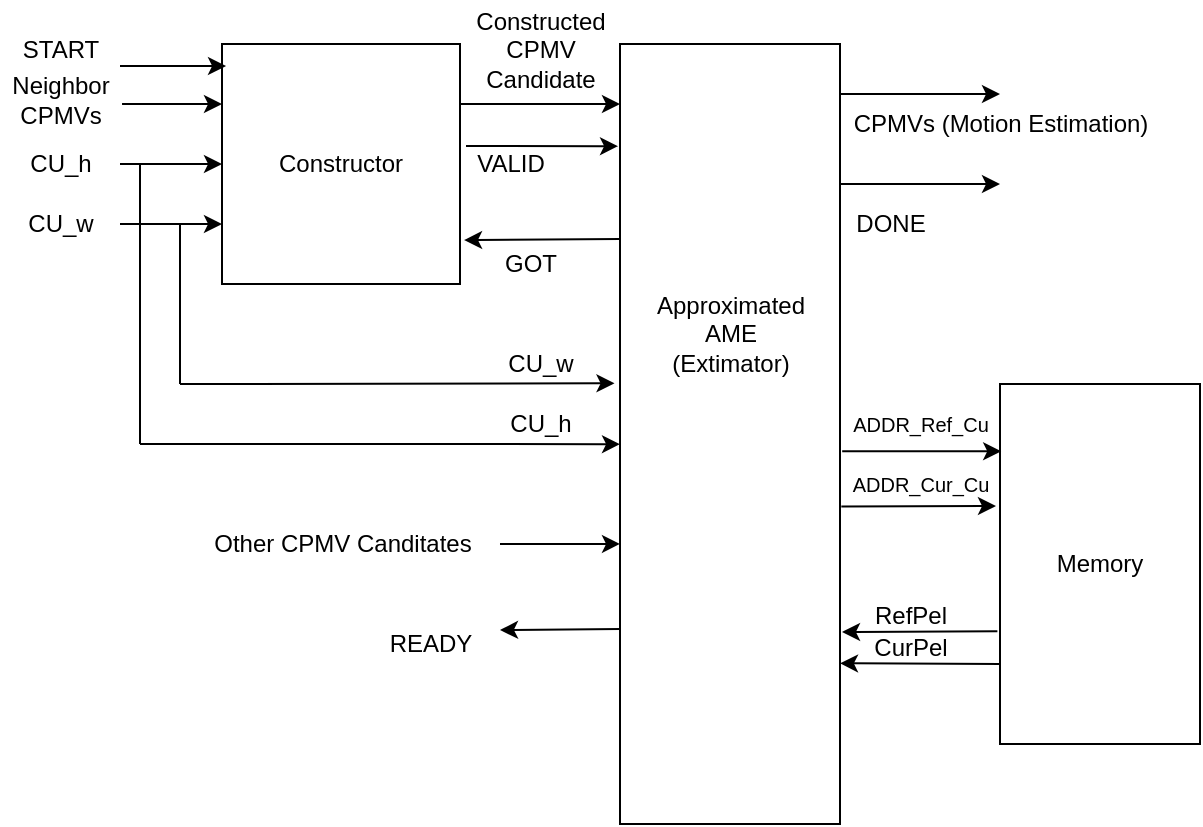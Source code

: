 <mxfile version="13.9.9" type="device" pages="9"><diagram id="HHwiqiF8yd6UwrStsZeE" name="High Level"><mxGraphModel dx="852" dy="486" grid="1" gridSize="10" guides="1" tooltips="1" connect="1" arrows="1" fold="1" page="1" pageScale="1" pageWidth="4681" pageHeight="3300" math="0" shadow="0"><root><mxCell id="FD35ig-cD9TxnkiiZLCB-0"/><mxCell id="FD35ig-cD9TxnkiiZLCB-1" parent="FD35ig-cD9TxnkiiZLCB-0"/><mxCell id="yEKExle3ghLEeLih8sZr-1" value="Constructor" style="rounded=0;whiteSpace=wrap;html=1;" parent="FD35ig-cD9TxnkiiZLCB-1" vertex="1"><mxGeometry x="381" y="120" width="119" height="120" as="geometry"/></mxCell><mxCell id="yEKExle3ghLEeLih8sZr-2" value="Neighbor&lt;br&gt;CPMVs" style="text;html=1;align=center;verticalAlign=middle;resizable=0;points=[];autosize=1;" parent="FD35ig-cD9TxnkiiZLCB-1" vertex="1"><mxGeometry x="270" y="133" width="60" height="30" as="geometry"/></mxCell><mxCell id="yEKExle3ghLEeLih8sZr-3" value="" style="endArrow=classic;html=1;exitX=1.017;exitY=0.567;exitDx=0;exitDy=0;exitPerimeter=0;entryX=0;entryY=0.25;entryDx=0;entryDy=0;" parent="FD35ig-cD9TxnkiiZLCB-1" source="yEKExle3ghLEeLih8sZr-2" target="yEKExle3ghLEeLih8sZr-1" edge="1"><mxGeometry width="50" height="50" relative="1" as="geometry"><mxPoint x="510" y="430" as="sourcePoint"/><mxPoint x="360" y="148" as="targetPoint"/></mxGeometry></mxCell><mxCell id="yEKExle3ghLEeLih8sZr-4" value="CU_h" style="text;html=1;align=center;verticalAlign=middle;resizable=0;points=[];autosize=1;" parent="FD35ig-cD9TxnkiiZLCB-1" vertex="1"><mxGeometry x="275" y="170" width="50" height="20" as="geometry"/></mxCell><mxCell id="yEKExle3ghLEeLih8sZr-5" value="" style="endArrow=classic;html=1;entryX=0;entryY=0.5;entryDx=0;entryDy=0;" parent="FD35ig-cD9TxnkiiZLCB-1" target="yEKExle3ghLEeLih8sZr-1" edge="1"><mxGeometry width="50" height="50" relative="1" as="geometry"><mxPoint x="330" y="180" as="sourcePoint"/><mxPoint x="490" y="260" as="targetPoint"/></mxGeometry></mxCell><mxCell id="yEKExle3ghLEeLih8sZr-6" value="CU_w" style="text;html=1;align=center;verticalAlign=middle;resizable=0;points=[];autosize=1;" parent="FD35ig-cD9TxnkiiZLCB-1" vertex="1"><mxGeometry x="275" y="200" width="50" height="20" as="geometry"/></mxCell><mxCell id="yEKExle3ghLEeLih8sZr-7" value="" style="endArrow=classic;html=1;entryX=0;entryY=0.75;entryDx=0;entryDy=0;" parent="FD35ig-cD9TxnkiiZLCB-1" target="yEKExle3ghLEeLih8sZr-1" edge="1"><mxGeometry width="50" height="50" relative="1" as="geometry"><mxPoint x="330" y="210" as="sourcePoint"/><mxPoint x="490" y="260" as="targetPoint"/></mxGeometry></mxCell><mxCell id="yEKExle3ghLEeLih8sZr-8" value="" style="endArrow=classic;html=1;exitX=1;exitY=0.25;exitDx=0;exitDy=0;" parent="FD35ig-cD9TxnkiiZLCB-1" source="yEKExle3ghLEeLih8sZr-1" edge="1"><mxGeometry width="50" height="50" relative="1" as="geometry"><mxPoint x="490" y="320" as="sourcePoint"/><mxPoint x="580" y="150" as="targetPoint"/></mxGeometry></mxCell><mxCell id="yEKExle3ghLEeLih8sZr-9" value="" style="rounded=0;whiteSpace=wrap;html=1;" parent="FD35ig-cD9TxnkiiZLCB-1" vertex="1"><mxGeometry x="580" y="120" width="110" height="390" as="geometry"/></mxCell><mxCell id="yEKExle3ghLEeLih8sZr-10" value="Memory" style="rounded=0;whiteSpace=wrap;html=1;" parent="FD35ig-cD9TxnkiiZLCB-1" vertex="1"><mxGeometry x="770" y="290" width="100" height="180" as="geometry"/></mxCell><mxCell id="yEKExle3ghLEeLih8sZr-11" value="" style="endArrow=classic;html=1;exitX=-0.013;exitY=0.687;exitDx=0;exitDy=0;exitPerimeter=0;" parent="FD35ig-cD9TxnkiiZLCB-1" source="yEKExle3ghLEeLih8sZr-10" edge="1"><mxGeometry width="50" height="50" relative="1" as="geometry"><mxPoint x="490" y="320" as="sourcePoint"/><mxPoint x="691" y="414" as="targetPoint"/></mxGeometry></mxCell><mxCell id="yEKExle3ghLEeLih8sZr-12" value="" style="endArrow=classic;html=1;entryX=1;entryY=0.794;entryDx=0;entryDy=0;entryPerimeter=0;" parent="FD35ig-cD9TxnkiiZLCB-1" target="yEKExle3ghLEeLih8sZr-9" edge="1"><mxGeometry width="50" height="50" relative="1" as="geometry"><mxPoint x="770" y="430" as="sourcePoint"/><mxPoint x="540" y="270" as="targetPoint"/></mxGeometry></mxCell><mxCell id="yEKExle3ghLEeLih8sZr-13" value="CurPel" style="text;html=1;align=center;verticalAlign=middle;resizable=0;points=[];autosize=1;" parent="FD35ig-cD9TxnkiiZLCB-1" vertex="1"><mxGeometry x="700" y="412" width="50" height="20" as="geometry"/></mxCell><mxCell id="yEKExle3ghLEeLih8sZr-14" value="RefPel" style="text;html=1;align=center;verticalAlign=middle;resizable=0;points=[];autosize=1;" parent="FD35ig-cD9TxnkiiZLCB-1" vertex="1"><mxGeometry x="700" y="396" width="50" height="20" as="geometry"/></mxCell><mxCell id="yEKExle3ghLEeLih8sZr-15" value="&lt;font style=&quot;font-size: 10px&quot;&gt;ADDR_Ref_Cu&lt;/font&gt;" style="text;html=1;align=center;verticalAlign=middle;resizable=0;points=[];autosize=1;" parent="FD35ig-cD9TxnkiiZLCB-1" vertex="1"><mxGeometry x="690" y="300" width="80" height="20" as="geometry"/></mxCell><mxCell id="yEKExle3ghLEeLih8sZr-16" value="" style="endArrow=classic;html=1;entryX=0.006;entryY=0.187;entryDx=0;entryDy=0;entryPerimeter=0;exitX=1.01;exitY=0.522;exitDx=0;exitDy=0;exitPerimeter=0;" parent="FD35ig-cD9TxnkiiZLCB-1" source="yEKExle3ghLEeLih8sZr-9" target="yEKExle3ghLEeLih8sZr-10" edge="1"><mxGeometry width="50" height="50" relative="1" as="geometry"><mxPoint x="640" y="390" as="sourcePoint"/><mxPoint x="690" y="340" as="targetPoint"/></mxGeometry></mxCell><mxCell id="yEKExle3ghLEeLih8sZr-17" value="" style="endArrow=classic;html=1;exitX=1.006;exitY=0.593;exitDx=0;exitDy=0;exitPerimeter=0;" parent="FD35ig-cD9TxnkiiZLCB-1" source="yEKExle3ghLEeLih8sZr-9" edge="1"><mxGeometry width="50" height="50" relative="1" as="geometry"><mxPoint x="730" y="340" as="sourcePoint"/><mxPoint x="768" y="351" as="targetPoint"/></mxGeometry></mxCell><mxCell id="yEKExle3ghLEeLih8sZr-18" value="&lt;font style=&quot;font-size: 10px&quot;&gt;ADDR_Cur_Cu&lt;/font&gt;" style="text;html=1;align=center;verticalAlign=middle;resizable=0;points=[];autosize=1;" parent="FD35ig-cD9TxnkiiZLCB-1" vertex="1"><mxGeometry x="690" y="330" width="80" height="20" as="geometry"/></mxCell><mxCell id="yEKExle3ghLEeLih8sZr-19" value="Approximated&lt;br&gt;AME&lt;br&gt;(Extimator)" style="text;html=1;align=center;verticalAlign=middle;resizable=0;points=[];autosize=1;" parent="FD35ig-cD9TxnkiiZLCB-1" vertex="1"><mxGeometry x="590" y="240" width="90" height="50" as="geometry"/></mxCell><mxCell id="yEKExle3ghLEeLih8sZr-20" value="Constructed&lt;br&gt;CPMV&lt;br&gt;Candidate" style="text;html=1;align=center;verticalAlign=middle;resizable=0;points=[];autosize=1;" parent="FD35ig-cD9TxnkiiZLCB-1" vertex="1"><mxGeometry x="500" y="98" width="80" height="50" as="geometry"/></mxCell><mxCell id="umctblQUUCQYr-zV3dOT-0" value="" style="endArrow=none;html=1;" parent="FD35ig-cD9TxnkiiZLCB-1" edge="1"><mxGeometry width="50" height="50" relative="1" as="geometry"><mxPoint x="340" y="180" as="sourcePoint"/><mxPoint x="340" y="320" as="targetPoint"/></mxGeometry></mxCell><mxCell id="umctblQUUCQYr-zV3dOT-1" value="" style="endArrow=classic;html=1;entryX=0;entryY=0.513;entryDx=0;entryDy=0;entryPerimeter=0;" parent="FD35ig-cD9TxnkiiZLCB-1" target="yEKExle3ghLEeLih8sZr-9" edge="1"><mxGeometry width="50" height="50" relative="1" as="geometry"><mxPoint x="340" y="320" as="sourcePoint"/><mxPoint x="670" y="230" as="targetPoint"/></mxGeometry></mxCell><mxCell id="umctblQUUCQYr-zV3dOT-2" value="" style="endArrow=none;html=1;endFill=0;" parent="FD35ig-cD9TxnkiiZLCB-1" edge="1"><mxGeometry width="50" height="50" relative="1" as="geometry"><mxPoint x="360" y="210" as="sourcePoint"/><mxPoint x="360" y="290" as="targetPoint"/></mxGeometry></mxCell><mxCell id="umctblQUUCQYr-zV3dOT-3" value="" style="endArrow=classic;html=1;entryX=-0.025;entryY=0.435;entryDx=0;entryDy=0;entryPerimeter=0;" parent="FD35ig-cD9TxnkiiZLCB-1" target="yEKExle3ghLEeLih8sZr-9" edge="1"><mxGeometry width="50" height="50" relative="1" as="geometry"><mxPoint x="360" y="290" as="sourcePoint"/><mxPoint x="670" y="230" as="targetPoint"/></mxGeometry></mxCell><mxCell id="umctblQUUCQYr-zV3dOT-4" value="CU_w" style="text;html=1;align=center;verticalAlign=middle;resizable=0;points=[];autosize=1;" parent="FD35ig-cD9TxnkiiZLCB-1" vertex="1"><mxGeometry x="515" y="270" width="50" height="20" as="geometry"/></mxCell><mxCell id="umctblQUUCQYr-zV3dOT-5" value="CU_h" style="text;html=1;align=center;verticalAlign=middle;resizable=0;points=[];autosize=1;" parent="FD35ig-cD9TxnkiiZLCB-1" vertex="1"><mxGeometry x="515" y="300" width="50" height="20" as="geometry"/></mxCell><mxCell id="umctblQUUCQYr-zV3dOT-6" value="" style="endArrow=classic;html=1;entryX=0;entryY=0.641;entryDx=0;entryDy=0;entryPerimeter=0;" parent="FD35ig-cD9TxnkiiZLCB-1" target="yEKExle3ghLEeLih8sZr-9" edge="1"><mxGeometry width="50" height="50" relative="1" as="geometry"><mxPoint x="520" y="370" as="sourcePoint"/><mxPoint x="670" y="230" as="targetPoint"/></mxGeometry></mxCell><mxCell id="umctblQUUCQYr-zV3dOT-7" value="Other CPMV Canditates" style="text;html=1;align=center;verticalAlign=middle;resizable=0;points=[];autosize=1;" parent="FD35ig-cD9TxnkiiZLCB-1" vertex="1"><mxGeometry x="370.5" y="360" width="140" height="20" as="geometry"/></mxCell><mxCell id="Ac5evsPM5Zy0RbP7ip6b-0" value="" style="endArrow=classic;html=1;exitX=1;exitY=0.5;exitDx=0;exitDy=0;" parent="FD35ig-cD9TxnkiiZLCB-1" edge="1"><mxGeometry width="50" height="50" relative="1" as="geometry"><mxPoint x="690" y="145" as="sourcePoint"/><mxPoint x="770" y="145" as="targetPoint"/></mxGeometry></mxCell><mxCell id="Ac5evsPM5Zy0RbP7ip6b-1" value="CPMVs (Motion Estimation)" style="text;html=1;align=center;verticalAlign=middle;resizable=0;points=[];autosize=1;" parent="FD35ig-cD9TxnkiiZLCB-1" vertex="1"><mxGeometry x="690" y="150" width="160" height="20" as="geometry"/></mxCell><mxCell id="pixijNLjG_PQ75CSheqq-0" value="" style="endArrow=classic;html=1;entryX=0.017;entryY=0.092;entryDx=0;entryDy=0;entryPerimeter=0;" parent="FD35ig-cD9TxnkiiZLCB-1" target="yEKExle3ghLEeLih8sZr-1" edge="1"><mxGeometry width="50" height="50" relative="1" as="geometry"><mxPoint x="330" y="131" as="sourcePoint"/><mxPoint x="580" y="280" as="targetPoint"/></mxGeometry></mxCell><mxCell id="pixijNLjG_PQ75CSheqq-1" value="START" style="text;html=1;align=center;verticalAlign=middle;resizable=0;points=[];autosize=1;" parent="FD35ig-cD9TxnkiiZLCB-1" vertex="1"><mxGeometry x="275" y="113" width="50" height="20" as="geometry"/></mxCell><mxCell id="pixijNLjG_PQ75CSheqq-4" value="" style="endArrow=classic;html=1;entryX=-0.009;entryY=0.131;entryDx=0;entryDy=0;entryPerimeter=0;" parent="FD35ig-cD9TxnkiiZLCB-1" target="yEKExle3ghLEeLih8sZr-9" edge="1"><mxGeometry width="50" height="50" relative="1" as="geometry"><mxPoint x="503" y="171" as="sourcePoint"/><mxPoint x="580" y="280" as="targetPoint"/></mxGeometry></mxCell><mxCell id="pixijNLjG_PQ75CSheqq-7" value="VALID" style="text;html=1;align=center;verticalAlign=middle;resizable=0;points=[];autosize=1;" parent="FD35ig-cD9TxnkiiZLCB-1" vertex="1"><mxGeometry x="500" y="170" width="50" height="20" as="geometry"/></mxCell><mxCell id="pixijNLjG_PQ75CSheqq-8" value="" style="endArrow=classic;html=1;exitX=0;exitY=0.25;exitDx=0;exitDy=0;entryX=1.017;entryY=0.817;entryDx=0;entryDy=0;entryPerimeter=0;" parent="FD35ig-cD9TxnkiiZLCB-1" source="yEKExle3ghLEeLih8sZr-9" target="yEKExle3ghLEeLih8sZr-1" edge="1"><mxGeometry width="50" height="50" relative="1" as="geometry"><mxPoint x="530" y="230" as="sourcePoint"/><mxPoint x="580" y="180" as="targetPoint"/></mxGeometry></mxCell><mxCell id="pixijNLjG_PQ75CSheqq-9" value="GOT" style="text;html=1;align=center;verticalAlign=middle;resizable=0;points=[];autosize=1;" parent="FD35ig-cD9TxnkiiZLCB-1" vertex="1"><mxGeometry x="515" y="220" width="40" height="20" as="geometry"/></mxCell><mxCell id="pixijNLjG_PQ75CSheqq-10" value="" style="endArrow=classic;html=1;exitX=1;exitY=0.5;exitDx=0;exitDy=0;" parent="FD35ig-cD9TxnkiiZLCB-1" edge="1"><mxGeometry width="50" height="50" relative="1" as="geometry"><mxPoint x="690" y="190" as="sourcePoint"/><mxPoint x="770" y="190" as="targetPoint"/></mxGeometry></mxCell><mxCell id="pixijNLjG_PQ75CSheqq-11" value="DONE" style="text;html=1;align=center;verticalAlign=middle;resizable=0;points=[];autosize=1;" parent="FD35ig-cD9TxnkiiZLCB-1" vertex="1"><mxGeometry x="690" y="200" width="50" height="20" as="geometry"/></mxCell><mxCell id="pixijNLjG_PQ75CSheqq-12" value="" style="endArrow=classic;html=1;exitX=0;exitY=0.75;exitDx=0;exitDy=0;" parent="FD35ig-cD9TxnkiiZLCB-1" source="yEKExle3ghLEeLih8sZr-9" edge="1"><mxGeometry width="50" height="50" relative="1" as="geometry"><mxPoint x="530" y="230" as="sourcePoint"/><mxPoint x="520" y="413" as="targetPoint"/></mxGeometry></mxCell><mxCell id="pixijNLjG_PQ75CSheqq-13" value="READY" style="text;html=1;align=center;verticalAlign=middle;resizable=0;points=[];autosize=1;" parent="FD35ig-cD9TxnkiiZLCB-1" vertex="1"><mxGeometry x="455" y="410" width="60" height="20" as="geometry"/></mxCell></root></mxGraphModel></diagram><diagram id="u5TQsYEEYwVYii5jvohM" name="Constructor"><mxGraphModel dx="1086" dy="798" grid="1" gridSize="10" guides="1" tooltips="1" connect="1" arrows="1" fold="1" page="1" pageScale="1" pageWidth="4681" pageHeight="3300" math="0" shadow="0"><root><mxCell id="0"/><mxCell id="1" parent="0"/><mxCell id="fxB0Q-_X3tjA0mulTwVi-64" value="&lt;font style=&quot;font-size: 9px&quot;&gt;mv2_v(k)&lt;/font&gt;" style="text;html=1;align=center;verticalAlign=middle;resizable=0;points=[];autosize=1;fillColor=#fff2cc;strokeColor=#d6b656;" parent="1" vertex="1"><mxGeometry x="1025" y="994" width="50" height="20" as="geometry"/></mxCell><mxCell id="Z4UfpjHxtgmy-z2ELLtW-16" value="" style="group" parent="1" vertex="1" connectable="0"><mxGeometry x="855" y="787" width="80" height="50" as="geometry"/></mxCell><mxCell id="Z4UfpjHxtgmy-z2ELLtW-9" value="" style="endArrow=none;html=1;" parent="Z4UfpjHxtgmy-z2ELLtW-16" edge="1"><mxGeometry width="50" height="50" relative="1" as="geometry"><mxPoint as="sourcePoint"/><mxPoint x="30" as="targetPoint"/></mxGeometry></mxCell><mxCell id="Z4UfpjHxtgmy-z2ELLtW-10" value="" style="endArrow=none;html=1;" parent="Z4UfpjHxtgmy-z2ELLtW-16" edge="1"><mxGeometry width="50" height="50" relative="1" as="geometry"><mxPoint x="50" as="sourcePoint"/><mxPoint x="80" as="targetPoint"/></mxGeometry></mxCell><mxCell id="Z4UfpjHxtgmy-z2ELLtW-11" value="" style="endArrow=none;html=1;" parent="Z4UfpjHxtgmy-z2ELLtW-16" edge="1"><mxGeometry width="50" height="50" relative="1" as="geometry"><mxPoint x="30" as="sourcePoint"/><mxPoint x="40" y="20" as="targetPoint"/></mxGeometry></mxCell><mxCell id="Z4UfpjHxtgmy-z2ELLtW-12" value="" style="endArrow=none;html=1;" parent="Z4UfpjHxtgmy-z2ELLtW-16" edge="1"><mxGeometry width="50" height="50" relative="1" as="geometry"><mxPoint x="40" y="20" as="sourcePoint"/><mxPoint x="50" as="targetPoint"/></mxGeometry></mxCell><mxCell id="Z4UfpjHxtgmy-z2ELLtW-13" value="" style="endArrow=none;html=1;" parent="Z4UfpjHxtgmy-z2ELLtW-16" edge="1"><mxGeometry width="50" height="50" relative="1" as="geometry"><mxPoint as="sourcePoint"/><mxPoint x="10" y="50" as="targetPoint"/></mxGeometry></mxCell><mxCell id="Z4UfpjHxtgmy-z2ELLtW-14" value="" style="endArrow=none;html=1;" parent="Z4UfpjHxtgmy-z2ELLtW-16" edge="1"><mxGeometry width="50" height="50" relative="1" as="geometry"><mxPoint x="10" y="50" as="sourcePoint"/><mxPoint x="70" y="50" as="targetPoint"/></mxGeometry></mxCell><mxCell id="Z4UfpjHxtgmy-z2ELLtW-15" value="" style="endArrow=none;html=1;" parent="Z4UfpjHxtgmy-z2ELLtW-16" edge="1"><mxGeometry width="50" height="50" relative="1" as="geometry"><mxPoint x="70" y="50" as="sourcePoint"/><mxPoint x="80" as="targetPoint"/></mxGeometry></mxCell><mxCell id="Z4UfpjHxtgmy-z2ELLtW-17" value="" style="endArrow=none;html=1;" parent="Z4UfpjHxtgmy-z2ELLtW-16" edge="1"><mxGeometry width="50" height="50" relative="1" as="geometry"><mxPoint x="56" y="10" as="sourcePoint"/><mxPoint x="66" y="10" as="targetPoint"/></mxGeometry></mxCell><mxCell id="rLd72riZn4Wggm5qI9Eb-10" value="&lt;font style=&quot;font-size: 13px&quot;&gt;+&lt;/font&gt;" style="edgeLabel;html=1;align=center;verticalAlign=middle;resizable=0;points=[];" parent="Z4UfpjHxtgmy-z2ELLtW-16" vertex="1" connectable="0"><mxGeometry x="17.004" y="9" as="geometry"/></mxCell><mxCell id="Z4UfpjHxtgmy-z2ELLtW-19" value="" style="endArrow=classic;html=1;" parent="1" source="Z4UfpjHxtgmy-z2ELLtW-21" edge="1"><mxGeometry width="50" height="50" relative="1" as="geometry"><mxPoint x="875" y="767" as="sourcePoint"/><mxPoint x="875" y="787" as="targetPoint"/></mxGeometry></mxCell><mxCell id="Z4UfpjHxtgmy-z2ELLtW-20" value="" style="endArrow=classic;html=1;exitX=0.392;exitY=1.01;exitDx=0;exitDy=0;exitPerimeter=0;" parent="1" source="Z4UfpjHxtgmy-z2ELLtW-22" edge="1"><mxGeometry width="50" height="50" relative="1" as="geometry"><mxPoint x="915" y="767" as="sourcePoint"/><mxPoint x="915" y="787" as="targetPoint"/></mxGeometry></mxCell><mxCell id="Z4UfpjHxtgmy-z2ELLtW-21" value="&lt;font style=&quot;font-size: 10px&quot;&gt;mv1_v(j)&lt;/font&gt;" style="text;html=1;align=center;verticalAlign=middle;resizable=0;points=[];autosize=1;fillColor=#f8cecc;strokeColor=#b85450;" parent="1" vertex="1"><mxGeometry x="850" y="741" width="50" height="20" as="geometry"/></mxCell><mxCell id="Z4UfpjHxtgmy-z2ELLtW-22" value="&lt;font style=&quot;font-size: 10px&quot;&gt;mv0_v(i)&lt;/font&gt;" style="text;html=1;align=center;verticalAlign=middle;resizable=0;points=[];autosize=1;fillColor=#dae8fc;strokeColor=#6c8ebf;" parent="1" vertex="1"><mxGeometry x="896" y="741" width="50" height="20" as="geometry"/></mxCell><mxCell id="Z4UfpjHxtgmy-z2ELLtW-23" value="" style="endArrow=none;html=1;" parent="1" edge="1"><mxGeometry width="50" height="50" relative="1" as="geometry"><mxPoint x="870" y="767" as="sourcePoint"/><mxPoint x="881" y="773" as="targetPoint"/></mxGeometry></mxCell><mxCell id="Z4UfpjHxtgmy-z2ELLtW-24" value="" style="endArrow=none;html=1;" parent="1" edge="1"><mxGeometry width="50" height="50" relative="1" as="geometry"><mxPoint x="910" y="768" as="sourcePoint"/><mxPoint x="921" y="774" as="targetPoint"/></mxGeometry></mxCell><mxCell id="Z4UfpjHxtgmy-z2ELLtW-25" value="&lt;font style=&quot;font-size: 10px&quot;&gt;11&lt;/font&gt;" style="text;html=1;align=center;verticalAlign=middle;resizable=0;points=[];autosize=1;" parent="1" vertex="1"><mxGeometry x="845" y="761" width="30" height="20" as="geometry"/></mxCell><mxCell id="Z4UfpjHxtgmy-z2ELLtW-26" value="&lt;font style=&quot;font-size: 10px&quot;&gt;11&lt;/font&gt;" style="text;html=1;align=center;verticalAlign=middle;resizable=0;points=[];autosize=1;" parent="1" vertex="1"><mxGeometry x="916" y="761" width="30" height="20" as="geometry"/></mxCell><mxCell id="Z4UfpjHxtgmy-z2ELLtW-27" value="" style="endArrow=classic;html=1;" parent="1" edge="1"><mxGeometry width="50" height="50" relative="1" as="geometry"><mxPoint x="895" y="837" as="sourcePoint"/><mxPoint x="895" y="867" as="targetPoint"/></mxGeometry></mxCell><mxCell id="Z4UfpjHxtgmy-z2ELLtW-28" value="" style="rounded=0;whiteSpace=wrap;html=1;" parent="1" vertex="1"><mxGeometry x="875" y="867" width="100" height="30" as="geometry"/></mxCell><mxCell id="Z4UfpjHxtgmy-z2ELLtW-29" value="" style="endArrow=classic;startArrow=classic;html=1;" parent="1" edge="1"><mxGeometry width="50" height="50" relative="1" as="geometry"><mxPoint x="881" y="881.8" as="sourcePoint"/><mxPoint x="925" y="882" as="targetPoint"/></mxGeometry></mxCell><mxCell id="Z4UfpjHxtgmy-z2ELLtW-30" value="1LS_B2&lt;br&gt;0RS_B2" style="text;html=1;align=center;verticalAlign=middle;resizable=0;points=[];autosize=1;" parent="1" vertex="1"><mxGeometry x="916" y="866" width="60" height="30" as="geometry"/></mxCell><mxCell id="Z4UfpjHxtgmy-z2ELLtW-32" value="" style="endArrow=none;html=1;" parent="1" edge="1"><mxGeometry width="50" height="50" relative="1" as="geometry"><mxPoint x="889.5" y="847" as="sourcePoint"/><mxPoint x="900.5" y="853" as="targetPoint"/></mxGeometry></mxCell><mxCell id="Z4UfpjHxtgmy-z2ELLtW-33" value="12" style="text;html=1;align=center;verticalAlign=middle;resizable=0;points=[];autosize=1;" parent="1" vertex="1"><mxGeometry x="863" y="838" width="30" height="20" as="geometry"/></mxCell><mxCell id="Z4UfpjHxtgmy-z2ELLtW-36" value="&lt;font size=&quot;1&quot;&gt;CU_h[5:6]&lt;/font&gt;" style="text;html=1;align=center;verticalAlign=middle;resizable=0;points=[];autosize=1;" parent="1" vertex="1"><mxGeometry x="958" y="761" width="60" height="20" as="geometry"/></mxCell><mxCell id="Z4UfpjHxtgmy-z2ELLtW-37" value="&lt;font size=&quot;1&quot;&gt;CU_w[5:6]&lt;/font&gt;" style="text;html=1;align=center;verticalAlign=middle;resizable=0;points=[];autosize=1;" parent="1" vertex="1"><mxGeometry x="1007" y="761" width="60" height="20" as="geometry"/></mxCell><mxCell id="Z4UfpjHxtgmy-z2ELLtW-44" value="" style="endArrow=classic;html=1;" parent="1" edge="1"><mxGeometry width="50" height="50" relative="1" as="geometry"><mxPoint x="992" y="787" as="sourcePoint"/><mxPoint x="992" y="817" as="targetPoint"/></mxGeometry></mxCell><mxCell id="Z4UfpjHxtgmy-z2ELLtW-45" value="" style="endArrow=classic;html=1;" parent="1" edge="1"><mxGeometry width="50" height="50" relative="1" as="geometry"><mxPoint x="1035" y="787" as="sourcePoint"/><mxPoint x="1035" y="817" as="targetPoint"/></mxGeometry></mxCell><mxCell id="Z4UfpjHxtgmy-z2ELLtW-49" value="" style="endArrow=none;html=1;exitX=0.571;exitY=1.053;exitDx=0;exitDy=0;exitPerimeter=0;endFill=0;" parent="1" edge="1"><mxGeometry width="50" height="50" relative="1" as="geometry"><mxPoint x="1014.97" y="847.007" as="sourcePoint"/><mxPoint x="1015" y="887" as="targetPoint"/></mxGeometry></mxCell><mxCell id="Z4UfpjHxtgmy-z2ELLtW-50" value="" style="endArrow=classic;html=1;entryX=0.992;entryY=0.522;entryDx=0;entryDy=0;entryPerimeter=0;" parent="1" edge="1"><mxGeometry width="50" height="50" relative="1" as="geometry"><mxPoint x="1015" y="887" as="sourcePoint"/><mxPoint x="974.68" y="886.66" as="targetPoint"/></mxGeometry></mxCell><mxCell id="Z4UfpjHxtgmy-z2ELLtW-51" value="" style="endArrow=none;html=1;" parent="1" edge="1"><mxGeometry width="50" height="50" relative="1" as="geometry"><mxPoint x="997" y="806" as="sourcePoint"/><mxPoint x="987" y="801" as="targetPoint"/></mxGeometry></mxCell><mxCell id="Z4UfpjHxtgmy-z2ELLtW-53" value="&lt;font style=&quot;font-size: 8px&quot;&gt;2&lt;/font&gt;" style="text;html=1;align=center;verticalAlign=middle;resizable=0;points=[];autosize=1;" parent="1" vertex="1"><mxGeometry x="994" y="792" width="20" height="20" as="geometry"/></mxCell><mxCell id="Z4UfpjHxtgmy-z2ELLtW-54" value="" style="endArrow=none;html=1;" parent="1" edge="1"><mxGeometry width="50" height="50" relative="1" as="geometry"><mxPoint x="1040.5" y="806" as="sourcePoint"/><mxPoint x="1030.5" y="801" as="targetPoint"/></mxGeometry></mxCell><mxCell id="Z4UfpjHxtgmy-z2ELLtW-55" value="&lt;font style=&quot;font-size: 8px&quot;&gt;2&lt;/font&gt;" style="text;html=1;align=center;verticalAlign=middle;resizable=0;points=[];autosize=1;" parent="1" vertex="1"><mxGeometry x="1037.5" y="792" width="20" height="20" as="geometry"/></mxCell><mxCell id="Z4UfpjHxtgmy-z2ELLtW-56" value="" style="endArrow=none;html=1;" parent="1" edge="1"><mxGeometry width="50" height="50" relative="1" as="geometry"><mxPoint x="1020" y="864" as="sourcePoint"/><mxPoint x="1010" y="859" as="targetPoint"/></mxGeometry></mxCell><mxCell id="Z4UfpjHxtgmy-z2ELLtW-57" value="&lt;font style=&quot;font-size: 8px&quot;&gt;3&lt;/font&gt;" style="text;html=1;align=center;verticalAlign=middle;resizable=0;points=[];autosize=1;" parent="1" vertex="1"><mxGeometry x="1017" y="850" width="20" height="20" as="geometry"/></mxCell><mxCell id="Z4UfpjHxtgmy-z2ELLtW-60" value="" style="endArrow=classic;html=1;exitX=0.5;exitY=1;exitDx=0;exitDy=0;" parent="1" source="Z4UfpjHxtgmy-z2ELLtW-28" edge="1"><mxGeometry width="50" height="50" relative="1" as="geometry"><mxPoint x="995" y="797" as="sourcePoint"/><mxPoint x="925" y="957" as="targetPoint"/></mxGeometry></mxCell><mxCell id="Z4UfpjHxtgmy-z2ELLtW-62" value="&lt;font style=&quot;font-size: 9px&quot;&gt;SH_cmd&lt;/font&gt;" style="text;html=1;align=center;verticalAlign=middle;resizable=0;points=[];autosize=1;" parent="1" vertex="1"><mxGeometry x="975" y="887" width="50" height="20" as="geometry"/></mxCell><mxCell id="Z4UfpjHxtgmy-z2ELLtW-63" value="" style="endArrow=none;html=1;" parent="1" edge="1"><mxGeometry width="50" height="50" relative="1" as="geometry"><mxPoint x="918" y="914" as="sourcePoint"/><mxPoint x="932" y="907" as="targetPoint"/></mxGeometry></mxCell><mxCell id="Z4UfpjHxtgmy-z2ELLtW-64" value="&lt;font style=&quot;font-size: 9px&quot;&gt;14&lt;/font&gt;" style="text;html=1;align=center;verticalAlign=middle;resizable=0;points=[];autosize=1;" parent="1" vertex="1"><mxGeometry x="919.5" y="904.5" width="30" height="20" as="geometry"/></mxCell><mxCell id="Z4UfpjHxtgmy-z2ELLtW-65" value="" style="group" parent="1" vertex="1" connectable="0"><mxGeometry x="915" y="957" width="110" height="50" as="geometry"/></mxCell><mxCell id="Z4UfpjHxtgmy-z2ELLtW-73" value="" style="endArrow=none;html=1;" parent="Z4UfpjHxtgmy-z2ELLtW-65" edge="1"><mxGeometry width="50" height="50" relative="1" as="geometry"><mxPoint x="12" y="10" as="sourcePoint"/><mxPoint x="22" y="10" as="targetPoint"/></mxGeometry></mxCell><mxCell id="Z4UfpjHxtgmy-z2ELLtW-88" value="" style="group" parent="Z4UfpjHxtgmy-z2ELLtW-65" vertex="1" connectable="0"><mxGeometry width="110" height="50" as="geometry"/></mxCell><mxCell id="Z4UfpjHxtgmy-z2ELLtW-66" value="" style="endArrow=none;html=1;" parent="Z4UfpjHxtgmy-z2ELLtW-88" edge="1"><mxGeometry width="50" height="50" relative="1" as="geometry"><mxPoint as="sourcePoint"/><mxPoint x="30" as="targetPoint"/></mxGeometry></mxCell><mxCell id="Z4UfpjHxtgmy-z2ELLtW-67" value="" style="endArrow=none;html=1;" parent="Z4UfpjHxtgmy-z2ELLtW-88" edge="1"><mxGeometry width="50" height="50" relative="1" as="geometry"><mxPoint x="50" as="sourcePoint"/><mxPoint x="80" as="targetPoint"/></mxGeometry></mxCell><mxCell id="Z4UfpjHxtgmy-z2ELLtW-68" value="" style="endArrow=none;html=1;" parent="Z4UfpjHxtgmy-z2ELLtW-88" edge="1"><mxGeometry width="50" height="50" relative="1" as="geometry"><mxPoint x="30" as="sourcePoint"/><mxPoint x="40" y="20" as="targetPoint"/></mxGeometry></mxCell><mxCell id="Z4UfpjHxtgmy-z2ELLtW-69" value="" style="endArrow=none;html=1;" parent="Z4UfpjHxtgmy-z2ELLtW-88" edge="1"><mxGeometry width="50" height="50" relative="1" as="geometry"><mxPoint x="40" y="20" as="sourcePoint"/><mxPoint x="50" as="targetPoint"/></mxGeometry></mxCell><mxCell id="Z4UfpjHxtgmy-z2ELLtW-70" value="" style="endArrow=none;html=1;" parent="Z4UfpjHxtgmy-z2ELLtW-88" edge="1"><mxGeometry width="50" height="50" relative="1" as="geometry"><mxPoint as="sourcePoint"/><mxPoint x="10" y="50" as="targetPoint"/></mxGeometry></mxCell><mxCell id="Z4UfpjHxtgmy-z2ELLtW-71" value="" style="endArrow=none;html=1;" parent="Z4UfpjHxtgmy-z2ELLtW-88" edge="1"><mxGeometry width="50" height="50" relative="1" as="geometry"><mxPoint x="10" y="50" as="sourcePoint"/><mxPoint x="70" y="50" as="targetPoint"/></mxGeometry></mxCell><mxCell id="Z4UfpjHxtgmy-z2ELLtW-72" value="" style="endArrow=none;html=1;" parent="Z4UfpjHxtgmy-z2ELLtW-88" edge="1"><mxGeometry width="50" height="50" relative="1" as="geometry"><mxPoint x="70" y="50" as="sourcePoint"/><mxPoint x="80" as="targetPoint"/></mxGeometry></mxCell><mxCell id="fxB0Q-_X3tjA0mulTwVi-30" value="" style="group" parent="Z4UfpjHxtgmy-z2ELLtW-88" vertex="1" connectable="0"><mxGeometry x="141" width="80" height="50" as="geometry"/></mxCell><mxCell id="fxB0Q-_X3tjA0mulTwVi-31" value="" style="endArrow=none;html=1;" parent="fxB0Q-_X3tjA0mulTwVi-30" edge="1"><mxGeometry width="50" height="50" relative="1" as="geometry"><mxPoint x="35" y="33" as="sourcePoint"/><mxPoint x="45" y="33" as="targetPoint"/></mxGeometry></mxCell><mxCell id="tzBw3aGCm3qHRkWL9sah-4" value="&lt;font style=&quot;font-size: 13px&quot;&gt;+&lt;/font&gt;" style="edgeLabel;html=1;align=center;verticalAlign=middle;resizable=0;points=[];" parent="fxB0Q-_X3tjA0mulTwVi-31" vertex="1" connectable="0"><mxGeometry x="0.865" relative="1" as="geometry"><mxPoint x="-122.85" y="-24" as="offset"/></mxGeometry></mxCell><mxCell id="fxB0Q-_X3tjA0mulTwVi-32" value="" style="group" parent="fxB0Q-_X3tjA0mulTwVi-30" vertex="1" connectable="0"><mxGeometry width="80" height="50" as="geometry"/></mxCell><mxCell id="fxB0Q-_X3tjA0mulTwVi-33" value="" style="endArrow=none;html=1;" parent="fxB0Q-_X3tjA0mulTwVi-32" edge="1"><mxGeometry width="50" height="50" relative="1" as="geometry"><mxPoint as="sourcePoint"/><mxPoint x="30" as="targetPoint"/></mxGeometry></mxCell><mxCell id="fxB0Q-_X3tjA0mulTwVi-34" value="" style="endArrow=none;html=1;" parent="fxB0Q-_X3tjA0mulTwVi-32" edge="1"><mxGeometry width="50" height="50" relative="1" as="geometry"><mxPoint x="50" as="sourcePoint"/><mxPoint x="80" as="targetPoint"/></mxGeometry></mxCell><mxCell id="fxB0Q-_X3tjA0mulTwVi-35" value="" style="endArrow=none;html=1;" parent="fxB0Q-_X3tjA0mulTwVi-32" edge="1"><mxGeometry width="50" height="50" relative="1" as="geometry"><mxPoint x="30" as="sourcePoint"/><mxPoint x="40" y="20" as="targetPoint"/></mxGeometry></mxCell><mxCell id="fxB0Q-_X3tjA0mulTwVi-36" value="" style="endArrow=none;html=1;" parent="fxB0Q-_X3tjA0mulTwVi-32" edge="1"><mxGeometry width="50" height="50" relative="1" as="geometry"><mxPoint x="40" y="20" as="sourcePoint"/><mxPoint x="50" as="targetPoint"/></mxGeometry></mxCell><mxCell id="fxB0Q-_X3tjA0mulTwVi-37" value="" style="endArrow=none;html=1;" parent="fxB0Q-_X3tjA0mulTwVi-32" edge="1"><mxGeometry width="50" height="50" relative="1" as="geometry"><mxPoint as="sourcePoint"/><mxPoint x="10" y="50" as="targetPoint"/></mxGeometry></mxCell><mxCell id="fxB0Q-_X3tjA0mulTwVi-38" value="" style="endArrow=none;html=1;" parent="fxB0Q-_X3tjA0mulTwVi-32" edge="1"><mxGeometry width="50" height="50" relative="1" as="geometry"><mxPoint x="10" y="50" as="sourcePoint"/><mxPoint x="70" y="50" as="targetPoint"/></mxGeometry></mxCell><mxCell id="fxB0Q-_X3tjA0mulTwVi-39" value="" style="endArrow=none;html=1;" parent="fxB0Q-_X3tjA0mulTwVi-32" edge="1"><mxGeometry width="50" height="50" relative="1" as="geometry"><mxPoint x="70" y="50" as="sourcePoint"/><mxPoint x="80" as="targetPoint"/></mxGeometry></mxCell><mxCell id="fxB0Q-_X3tjA0mulTwVi-40" value="" style="endArrow=none;html=1;" parent="fxB0Q-_X3tjA0mulTwVi-32" edge="1"><mxGeometry width="50" height="50" relative="1" as="geometry"><mxPoint x="39.83" y="38" as="sourcePoint"/><mxPoint x="39.83" y="28" as="targetPoint"/></mxGeometry></mxCell><mxCell id="Z4UfpjHxtgmy-z2ELLtW-100" value="&lt;font style=&quot;font-size: 9px&quot;&gt;mv2_h(k)&lt;/font&gt;" style="text;html=1;align=center;verticalAlign=middle;resizable=0;points=[];autosize=1;fillColor=#fff2cc;strokeColor=#d6b656;" parent="Z4UfpjHxtgmy-z2ELLtW-88" vertex="1"><mxGeometry x="66" y="37" width="50" height="20" as="geometry"/></mxCell><mxCell id="Z4UfpjHxtgmy-z2ELLtW-77" value="" style="endArrow=classic;html=1;" parent="1" source="Z4UfpjHxtgmy-z2ELLtW-78" edge="1"><mxGeometry width="50" height="50" relative="1" as="geometry"><mxPoint x="979.5" y="937" as="sourcePoint"/><mxPoint x="979.5" y="957" as="targetPoint"/></mxGeometry></mxCell><mxCell id="Z4UfpjHxtgmy-z2ELLtW-78" value="&lt;font style=&quot;font-size: 10px&quot;&gt;mv0_h(i)&lt;/font&gt;" style="text;html=1;align=center;verticalAlign=middle;resizable=0;points=[];autosize=1;fillColor=#dae8fc;strokeColor=#6c8ebf;" parent="1" vertex="1"><mxGeometry x="955" y="908" width="50" height="20" as="geometry"/></mxCell><mxCell id="Z4UfpjHxtgmy-z2ELLtW-79" value="" style="endArrow=none;html=1;" parent="1" edge="1"><mxGeometry width="50" height="50" relative="1" as="geometry"><mxPoint x="974.5" y="937" as="sourcePoint"/><mxPoint x="985.5" y="943" as="targetPoint"/></mxGeometry></mxCell><mxCell id="Z4UfpjHxtgmy-z2ELLtW-80" value="&lt;font style=&quot;font-size: 10px&quot;&gt;11&lt;/font&gt;" style="text;html=1;align=center;verticalAlign=middle;resizable=0;points=[];autosize=1;" parent="1" vertex="1"><mxGeometry x="949.5" y="931" width="30" height="20" as="geometry"/></mxCell><mxCell id="Z4UfpjHxtgmy-z2ELLtW-89" value="" style="endArrow=classic;html=1;" parent="1" edge="1"><mxGeometry width="50" height="50" relative="1" as="geometry"><mxPoint x="955" y="1007" as="sourcePoint"/><mxPoint x="955" y="1047" as="targetPoint"/></mxGeometry></mxCell><mxCell id="Z4UfpjHxtgmy-z2ELLtW-90" value="&lt;font style=&quot;font-size: 9px&quot;&gt;mv2p_h&lt;/font&gt;" style="text;html=1;align=center;verticalAlign=middle;resizable=0;points=[];autosize=1;" parent="1" vertex="1"><mxGeometry x="893" y="1033" width="50" height="20" as="geometry"/></mxCell><mxCell id="Z4UfpjHxtgmy-z2ELLtW-91" value="" style="group" parent="1" vertex="1" connectable="0"><mxGeometry x="945" y="1047" width="80" height="50" as="geometry"/></mxCell><mxCell id="Z4UfpjHxtgmy-z2ELLtW-92" value="" style="endArrow=none;html=1;" parent="Z4UfpjHxtgmy-z2ELLtW-91" edge="1"><mxGeometry width="50" height="50" relative="1" as="geometry"><mxPoint as="sourcePoint"/><mxPoint x="30" as="targetPoint"/></mxGeometry></mxCell><mxCell id="Z4UfpjHxtgmy-z2ELLtW-93" value="" style="endArrow=none;html=1;" parent="Z4UfpjHxtgmy-z2ELLtW-91" edge="1"><mxGeometry width="50" height="50" relative="1" as="geometry"><mxPoint x="50" as="sourcePoint"/><mxPoint x="80" as="targetPoint"/></mxGeometry></mxCell><mxCell id="Z4UfpjHxtgmy-z2ELLtW-94" value="" style="endArrow=none;html=1;" parent="Z4UfpjHxtgmy-z2ELLtW-91" edge="1"><mxGeometry width="50" height="50" relative="1" as="geometry"><mxPoint x="30" as="sourcePoint"/><mxPoint x="40" y="20" as="targetPoint"/></mxGeometry></mxCell><mxCell id="Z4UfpjHxtgmy-z2ELLtW-95" value="" style="endArrow=none;html=1;" parent="Z4UfpjHxtgmy-z2ELLtW-91" edge="1"><mxGeometry width="50" height="50" relative="1" as="geometry"><mxPoint x="40" y="20" as="sourcePoint"/><mxPoint x="50" as="targetPoint"/></mxGeometry></mxCell><mxCell id="Z4UfpjHxtgmy-z2ELLtW-96" value="" style="endArrow=none;html=1;" parent="Z4UfpjHxtgmy-z2ELLtW-91" edge="1"><mxGeometry width="50" height="50" relative="1" as="geometry"><mxPoint as="sourcePoint"/><mxPoint x="10" y="50" as="targetPoint"/></mxGeometry></mxCell><mxCell id="Z4UfpjHxtgmy-z2ELLtW-97" value="" style="endArrow=none;html=1;" parent="Z4UfpjHxtgmy-z2ELLtW-91" edge="1"><mxGeometry width="50" height="50" relative="1" as="geometry"><mxPoint x="10" y="50" as="sourcePoint"/><mxPoint x="70" y="50" as="targetPoint"/></mxGeometry></mxCell><mxCell id="Z4UfpjHxtgmy-z2ELLtW-98" value="" style="endArrow=none;html=1;" parent="Z4UfpjHxtgmy-z2ELLtW-91" edge="1"><mxGeometry width="50" height="50" relative="1" as="geometry"><mxPoint x="70" y="50" as="sourcePoint"/><mxPoint x="80" as="targetPoint"/></mxGeometry></mxCell><mxCell id="fxB0Q-_X3tjA0mulTwVi-48" value="" style="group" parent="Z4UfpjHxtgmy-z2ELLtW-91" vertex="1" connectable="0"><mxGeometry x="94" width="80" height="50" as="geometry"/></mxCell><mxCell id="fxB0Q-_X3tjA0mulTwVi-49" value="" style="endArrow=none;html=1;" parent="fxB0Q-_X3tjA0mulTwVi-48" edge="1"><mxGeometry width="50" height="50" relative="1" as="geometry"><mxPoint as="sourcePoint"/><mxPoint x="30" as="targetPoint"/></mxGeometry></mxCell><mxCell id="fxB0Q-_X3tjA0mulTwVi-50" value="" style="endArrow=none;html=1;" parent="fxB0Q-_X3tjA0mulTwVi-48" edge="1"><mxGeometry width="50" height="50" relative="1" as="geometry"><mxPoint x="50" as="sourcePoint"/><mxPoint x="80" as="targetPoint"/></mxGeometry></mxCell><mxCell id="fxB0Q-_X3tjA0mulTwVi-51" value="" style="endArrow=none;html=1;" parent="fxB0Q-_X3tjA0mulTwVi-48" edge="1"><mxGeometry width="50" height="50" relative="1" as="geometry"><mxPoint x="30" as="sourcePoint"/><mxPoint x="40" y="20" as="targetPoint"/></mxGeometry></mxCell><mxCell id="fxB0Q-_X3tjA0mulTwVi-52" value="" style="endArrow=none;html=1;" parent="fxB0Q-_X3tjA0mulTwVi-48" edge="1"><mxGeometry width="50" height="50" relative="1" as="geometry"><mxPoint x="40" y="20" as="sourcePoint"/><mxPoint x="50" as="targetPoint"/></mxGeometry></mxCell><mxCell id="fxB0Q-_X3tjA0mulTwVi-53" value="" style="endArrow=none;html=1;" parent="fxB0Q-_X3tjA0mulTwVi-48" edge="1"><mxGeometry width="50" height="50" relative="1" as="geometry"><mxPoint as="sourcePoint"/><mxPoint x="10" y="50" as="targetPoint"/></mxGeometry></mxCell><mxCell id="fxB0Q-_X3tjA0mulTwVi-54" value="" style="endArrow=none;html=1;" parent="fxB0Q-_X3tjA0mulTwVi-48" edge="1"><mxGeometry width="50" height="50" relative="1" as="geometry"><mxPoint x="10" y="50" as="sourcePoint"/><mxPoint x="70" y="50" as="targetPoint"/></mxGeometry></mxCell><mxCell id="fxB0Q-_X3tjA0mulTwVi-55" value="" style="endArrow=none;html=1;" parent="fxB0Q-_X3tjA0mulTwVi-48" edge="1"><mxGeometry width="50" height="50" relative="1" as="geometry"><mxPoint x="70" y="50" as="sourcePoint"/><mxPoint x="80" as="targetPoint"/></mxGeometry></mxCell><mxCell id="rLd72riZn4Wggm5qI9Eb-7" value="&lt;font style=&quot;font-size: 13px&quot;&gt;+&lt;/font&gt;" style="edgeLabel;html=1;align=center;verticalAlign=middle;resizable=0;points=[];" parent="fxB0Q-_X3tjA0mulTwVi-48" vertex="1" connectable="0"><mxGeometry x="64.995" y="10" as="geometry"/></mxCell><mxCell id="rLd72riZn4Wggm5qI9Eb-6" value="&lt;font style=&quot;font-size: 13px&quot;&gt;+&lt;/font&gt;" style="edgeLabel;html=1;align=center;verticalAlign=middle;resizable=0;points=[];" parent="Z4UfpjHxtgmy-z2ELLtW-91" vertex="1" connectable="0"><mxGeometry x="13.995" y="12" as="geometry"/></mxCell><mxCell id="Z4UfpjHxtgmy-z2ELLtW-102" value="&lt;font style=&quot;font-size: 10px&quot;&gt;15&lt;/font&gt;" style="text;html=1;align=center;verticalAlign=middle;resizable=0;points=[];autosize=1;" parent="1" vertex="1"><mxGeometry x="955" y="1012" width="30" height="20" as="geometry"/></mxCell><mxCell id="Z4UfpjHxtgmy-z2ELLtW-103" value="" style="endArrow=none;html=1;" parent="1" edge="1"><mxGeometry width="50" height="50" relative="1" as="geometry"><mxPoint x="949.5" y="1019" as="sourcePoint"/><mxPoint x="960.5" y="1025" as="targetPoint"/></mxGeometry></mxCell><mxCell id="Z4UfpjHxtgmy-z2ELLtW-105" value="&lt;font style=&quot;font-size: 10px&quot;&gt;11&lt;/font&gt;" style="text;html=1;align=center;verticalAlign=middle;resizable=0;points=[];autosize=1;" parent="1" vertex="1"><mxGeometry x="1005.5" y="1012" width="30" height="20" as="geometry"/></mxCell><mxCell id="Z4UfpjHxtgmy-z2ELLtW-106" value="" style="endArrow=none;html=1;" parent="1" edge="1"><mxGeometry width="50" height="50" relative="1" as="geometry"><mxPoint x="1000" y="1019" as="sourcePoint"/><mxPoint x="1011" y="1025" as="targetPoint"/></mxGeometry></mxCell><mxCell id="Z4UfpjHxtgmy-z2ELLtW-107" value="" style="endArrow=classic;html=1;" parent="1" edge="1"><mxGeometry width="50" height="50" relative="1" as="geometry"><mxPoint x="985" y="1097" as="sourcePoint"/><mxPoint x="985" y="1137" as="targetPoint"/></mxGeometry></mxCell><mxCell id="Z4UfpjHxtgmy-z2ELLtW-108" value="" style="endArrow=none;html=1;" parent="1" edge="1"><mxGeometry width="50" height="50" relative="1" as="geometry"><mxPoint x="991" y="1121" as="sourcePoint"/><mxPoint x="980" y="1111" as="targetPoint"/></mxGeometry></mxCell><mxCell id="Z4UfpjHxtgmy-z2ELLtW-109" value="D_h" style="text;html=1;align=center;verticalAlign=middle;resizable=0;points=[];autosize=1;" parent="1" vertex="1"><mxGeometry x="935" y="1107" width="40" height="20" as="geometry"/></mxCell><mxCell id="Z4UfpjHxtgmy-z2ELLtW-110" value="&lt;font style=&quot;font-size: 10px&quot;&gt;15&lt;/font&gt;" style="text;html=1;align=center;verticalAlign=middle;resizable=0;points=[];autosize=1;" parent="1" vertex="1"><mxGeometry x="981" y="1103" width="30" height="20" as="geometry"/></mxCell><mxCell id="Z4UfpjHxtgmy-z2ELLtW-111" value="x&lt;sup&gt;2&lt;/sup&gt;" style="rounded=0;whiteSpace=wrap;html=1;" parent="1" vertex="1"><mxGeometry x="971" y="1137" width="30" height="30" as="geometry"/></mxCell><mxCell id="Z4UfpjHxtgmy-z2ELLtW-112" value="" style="endArrow=classic;html=1;exitX=0.5;exitY=1;exitDx=0;exitDy=0;" parent="1" source="Z4UfpjHxtgmy-z2ELLtW-111" edge="1"><mxGeometry width="50" height="50" relative="1" as="geometry"><mxPoint x="865" y="1157" as="sourcePoint"/><mxPoint x="986" y="1197" as="targetPoint"/></mxGeometry></mxCell><mxCell id="Z4UfpjHxtgmy-z2ELLtW-113" value="" style="endArrow=none;html=1;" parent="1" edge="1"><mxGeometry width="50" height="50" relative="1" as="geometry"><mxPoint x="982" y="1174" as="sourcePoint"/><mxPoint x="990" y="1183" as="targetPoint"/></mxGeometry></mxCell><mxCell id="Z4UfpjHxtgmy-z2ELLtW-114" value="&lt;font style=&quot;font-size: 9px&quot;&gt;27&lt;/font&gt;" style="text;html=1;align=center;verticalAlign=middle;resizable=0;points=[];autosize=1;" parent="1" vertex="1"><mxGeometry x="982" y="1167" width="30" height="20" as="geometry"/></mxCell><mxCell id="Z4UfpjHxtgmy-z2ELLtW-115" value="D_h&lt;sup&gt;2&lt;/sup&gt;" style="text;html=1;align=center;verticalAlign=middle;resizable=0;points=[];autosize=1;" parent="1" vertex="1"><mxGeometry x="935" y="1177" width="40" height="20" as="geometry"/></mxCell><mxCell id="Z4UfpjHxtgmy-z2ELLtW-116" value="" style="group" parent="1" vertex="1" connectable="0"><mxGeometry x="975" y="1197" width="89.5" height="50" as="geometry"/></mxCell><mxCell id="Z4UfpjHxtgmy-z2ELLtW-117" value="" style="endArrow=none;html=1;" parent="Z4UfpjHxtgmy-z2ELLtW-116" edge="1"><mxGeometry width="50" height="50" relative="1" as="geometry"><mxPoint x="35" y="33" as="sourcePoint"/><mxPoint x="45" y="33" as="targetPoint"/></mxGeometry></mxCell><mxCell id="Z4UfpjHxtgmy-z2ELLtW-118" value="" style="group" parent="Z4UfpjHxtgmy-z2ELLtW-116" vertex="1" connectable="0"><mxGeometry width="89.5" height="50" as="geometry"/></mxCell><mxCell id="Z4UfpjHxtgmy-z2ELLtW-119" value="" style="endArrow=none;html=1;" parent="Z4UfpjHxtgmy-z2ELLtW-118" edge="1"><mxGeometry width="50" height="50" relative="1" as="geometry"><mxPoint as="sourcePoint"/><mxPoint x="30" as="targetPoint"/></mxGeometry></mxCell><mxCell id="Z4UfpjHxtgmy-z2ELLtW-120" value="" style="endArrow=none;html=1;" parent="Z4UfpjHxtgmy-z2ELLtW-118" edge="1"><mxGeometry width="50" height="50" relative="1" as="geometry"><mxPoint x="50" as="sourcePoint"/><mxPoint x="80" as="targetPoint"/></mxGeometry></mxCell><mxCell id="Z4UfpjHxtgmy-z2ELLtW-121" value="" style="endArrow=none;html=1;" parent="Z4UfpjHxtgmy-z2ELLtW-118" edge="1"><mxGeometry width="50" height="50" relative="1" as="geometry"><mxPoint x="30" as="sourcePoint"/><mxPoint x="40" y="20" as="targetPoint"/></mxGeometry></mxCell><mxCell id="Z4UfpjHxtgmy-z2ELLtW-122" value="" style="endArrow=none;html=1;" parent="Z4UfpjHxtgmy-z2ELLtW-118" edge="1"><mxGeometry width="50" height="50" relative="1" as="geometry"><mxPoint x="40" y="20" as="sourcePoint"/><mxPoint x="50" as="targetPoint"/></mxGeometry></mxCell><mxCell id="Z4UfpjHxtgmy-z2ELLtW-123" value="" style="endArrow=none;html=1;" parent="Z4UfpjHxtgmy-z2ELLtW-118" edge="1"><mxGeometry width="50" height="50" relative="1" as="geometry"><mxPoint as="sourcePoint"/><mxPoint x="10" y="50" as="targetPoint"/></mxGeometry></mxCell><mxCell id="Z4UfpjHxtgmy-z2ELLtW-124" value="" style="endArrow=none;html=1;" parent="Z4UfpjHxtgmy-z2ELLtW-118" edge="1"><mxGeometry width="50" height="50" relative="1" as="geometry"><mxPoint x="10" y="50" as="sourcePoint"/><mxPoint x="70" y="50" as="targetPoint"/></mxGeometry></mxCell><mxCell id="Z4UfpjHxtgmy-z2ELLtW-125" value="" style="endArrow=none;html=1;" parent="Z4UfpjHxtgmy-z2ELLtW-118" edge="1"><mxGeometry width="50" height="50" relative="1" as="geometry"><mxPoint x="70" y="50" as="sourcePoint"/><mxPoint x="80" as="targetPoint"/></mxGeometry></mxCell><mxCell id="Z4UfpjHxtgmy-z2ELLtW-126" value="" style="endArrow=none;html=1;" parent="Z4UfpjHxtgmy-z2ELLtW-118" edge="1"><mxGeometry width="50" height="50" relative="1" as="geometry"><mxPoint x="39.83" y="38" as="sourcePoint"/><mxPoint x="39.83" y="28" as="targetPoint"/></mxGeometry></mxCell><mxCell id="Z4UfpjHxtgmy-z2ELLtW-127" value="" style="endArrow=classic;html=1;exitX=0.5;exitY=1;exitDx=0;exitDy=0;" parent="1" edge="1"><mxGeometry width="50" height="50" relative="1" as="geometry"><mxPoint x="1039.5" y="1167" as="sourcePoint"/><mxPoint x="1039.5" y="1197" as="targetPoint"/></mxGeometry></mxCell><mxCell id="Z4UfpjHxtgmy-z2ELLtW-128" value="" style="endArrow=none;html=1;" parent="1" edge="1"><mxGeometry width="50" height="50" relative="1" as="geometry"><mxPoint x="1035.5" y="1174" as="sourcePoint"/><mxPoint x="1043.5" y="1183" as="targetPoint"/></mxGeometry></mxCell><mxCell id="Z4UfpjHxtgmy-z2ELLtW-129" value="&lt;font style=&quot;font-size: 9px&quot;&gt;27&lt;/font&gt;" style="text;html=1;align=center;verticalAlign=middle;resizable=0;points=[];autosize=1;" parent="1" vertex="1"><mxGeometry x="1037" y="1166" width="30" height="20" as="geometry"/></mxCell><mxCell id="Z4UfpjHxtgmy-z2ELLtW-130" value="D_v&lt;sup&gt;2&lt;/sup&gt;" style="text;html=1;align=center;verticalAlign=middle;resizable=0;points=[];autosize=1;" parent="1" vertex="1"><mxGeometry x="1055.5" y="1177" width="40" height="20" as="geometry"/></mxCell><mxCell id="Z4UfpjHxtgmy-z2ELLtW-133" value="D&lt;sup&gt;2&lt;/sup&gt;" style="text;html=1;align=center;verticalAlign=middle;resizable=0;points=[];autosize=1;" parent="1" vertex="1"><mxGeometry x="979.5" y="1247" width="30" height="20" as="geometry"/></mxCell><mxCell id="Z4UfpjHxtgmy-z2ELLtW-135" value="" style="endArrow=none;html=1;" parent="1" edge="1"><mxGeometry width="50" height="50" relative="1" as="geometry"><mxPoint x="1011" y="1254" as="sourcePoint"/><mxPoint x="1019" y="1263" as="targetPoint"/></mxGeometry></mxCell><mxCell id="Z4UfpjHxtgmy-z2ELLtW-136" value="&lt;font style=&quot;font-size: 9px&quot;&gt;28&lt;br&gt;&lt;/font&gt;" style="text;html=1;align=center;verticalAlign=middle;resizable=0;points=[];autosize=1;" parent="1" vertex="1"><mxGeometry x="1009.5" y="1247" width="30" height="20" as="geometry"/></mxCell><mxCell id="Z4UfpjHxtgmy-z2ELLtW-144" value="D_min&lt;sup&gt;2&lt;/sup&gt;" style="text;html=1;align=center;verticalAlign=middle;resizable=0;points=[];autosize=1;" parent="1" vertex="1"><mxGeometry x="1580" y="1291" width="60" height="20" as="geometry"/></mxCell><mxCell id="Z4UfpjHxtgmy-z2ELLtW-145" value="" style="endArrow=none;html=1;" parent="1" edge="1"><mxGeometry width="50" height="50" relative="1" as="geometry"><mxPoint x="1571" y="1319" as="sourcePoint"/><mxPoint x="1579" y="1328" as="targetPoint"/></mxGeometry></mxCell><mxCell id="Z4UfpjHxtgmy-z2ELLtW-164" value="&lt;font style=&quot;font-size: 9px&quot;&gt;28&lt;br&gt;&lt;/font&gt;" style="text;html=1;align=center;verticalAlign=middle;resizable=0;points=[];autosize=1;" parent="1" vertex="1"><mxGeometry x="1560" y="1299" width="30" height="20" as="geometry"/></mxCell><mxCell id="dn6B2-LLx7SErOfnb9XK-2" value="" style="group;rotation=90;" parent="1" vertex="1" connectable="0"><mxGeometry x="1510" y="1311" width="50" height="50" as="geometry"/></mxCell><mxCell id="Z4UfpjHxtgmy-z2ELLtW-156" value="" style="rounded=0;whiteSpace=wrap;html=1;rotation=90;" parent="dn6B2-LLx7SErOfnb9XK-2" vertex="1"><mxGeometry width="50" height="50" as="geometry"/></mxCell><mxCell id="Z4UfpjHxtgmy-z2ELLtW-158" value="" style="triangle;whiteSpace=wrap;html=1;rotation=-90;" parent="dn6B2-LLx7SErOfnb9XK-2" vertex="1"><mxGeometry x="40" y="42" width="6.25" height="10" as="geometry"/></mxCell><mxCell id="L2CLsJnM35pPhAg6wF1W-1" value="&lt;font style=&quot;font-size: 10px&quot;&gt;D&lt;/font&gt;" style="text;html=1;align=center;verticalAlign=middle;resizable=0;points=[];autosize=1;rotation=0;" parent="dn6B2-LLx7SErOfnb9XK-2" vertex="1"><mxGeometry width="20" height="20" as="geometry"/></mxCell><mxCell id="dn6B2-LLx7SErOfnb9XK-24" value="Q" style="text;html=1;align=center;verticalAlign=middle;resizable=0;points=[];autosize=1;fontSize=10;rotation=0;" parent="dn6B2-LLx7SErOfnb9XK-2" vertex="1"><mxGeometry x="26.25" width="20" height="20" as="geometry"/></mxCell><mxCell id="nSRmQUj6-FPoEKNKYrGU-5" value="&lt;font style=&quot;font-size: 11px&quot;&gt;LE&lt;/font&gt;" style="text;html=1;align=center;verticalAlign=middle;resizable=0;points=[];autosize=1;" parent="dn6B2-LLx7SErOfnb9XK-2" vertex="1"><mxGeometry x="-5" y="30" width="30" height="20" as="geometry"/></mxCell><mxCell id="dn6B2-LLx7SErOfnb9XK-4" value="" style="group" parent="1" vertex="1" connectable="0"><mxGeometry x="1189.5" y="1337" width="109" height="68.88" as="geometry"/></mxCell><mxCell id="dn6B2-LLx7SErOfnb9XK-5" value="" style="group;rotation=-90;" parent="dn6B2-LLx7SErOfnb9XK-4" vertex="1" connectable="0"><mxGeometry x="8.0" y="42.25" width="84.5" height="50" as="geometry"/></mxCell><mxCell id="Z4UfpjHxtgmy-z2ELLtW-147" value="-&amp;nbsp; &amp;nbsp; &amp;nbsp; &amp;nbsp; &amp;nbsp; &amp;nbsp; &amp;nbsp;+" style="text;html=1;align=center;verticalAlign=middle;resizable=0;points=[];autosize=1;rotation=-90;" parent="dn6B2-LLx7SErOfnb9XK-5" vertex="1"><mxGeometry x="-23.998" y="-9.618" width="70" height="20" as="geometry"/></mxCell><mxCell id="dn6B2-LLx7SErOfnb9XK-11" value="" style="group" parent="dn6B2-LLx7SErOfnb9XK-5" vertex="1" connectable="0"><mxGeometry x="1.002" y="-39.23" width="50" height="79.23" as="geometry"/></mxCell><mxCell id="Z4UfpjHxtgmy-z2ELLtW-137" value="" style="triangle;whiteSpace=wrap;html=1;rotation=0;" parent="dn6B2-LLx7SErOfnb9XK-11" vertex="1"><mxGeometry x="5.998" width="43.88" height="79.23" as="geometry"/></mxCell><mxCell id="Z4UfpjHxtgmy-z2ELLtW-138" value="comp" style="text;html=1;align=center;verticalAlign=middle;resizable=0;points=[];autosize=1;rotation=-90;" parent="dn6B2-LLx7SErOfnb9XK-11" vertex="1"><mxGeometry x="-1.003" y="29.611" width="40" height="20" as="geometry"/></mxCell><mxCell id="dn6B2-LLx7SErOfnb9XK-10" value="+&amp;nbsp; &amp;nbsp; &amp;nbsp; &amp;nbsp; &amp;nbsp; &amp;nbsp; -" style="text;html=1;align=center;verticalAlign=middle;resizable=0;points=[];autosize=1;rotation=-90;" parent="dn6B2-LLx7SErOfnb9XK-11" vertex="1"><mxGeometry x="-25" y="29.612" width="70" height="20" as="geometry"/></mxCell><mxCell id="dn6B2-LLx7SErOfnb9XK-14" value="" style="endArrow=classicThin;html=1;endFill=1;exitX=0.5;exitY=0;exitDx=0;exitDy=0;entryX=-0.102;entryY=0.325;entryDx=0;entryDy=0;entryPerimeter=0;" parent="1" source="VvLV65MtQO4yncjmREiF-1" target="TOOqRvcjXavGMAm2FjhC-1" edge="1"><mxGeometry width="50" height="50" relative="1" as="geometry"><mxPoint x="1015" y="1322" as="sourcePoint"/><mxPoint x="1260" y="1322" as="targetPoint"/><Array as="points"><mxPoint x="954" y="1322"/></Array></mxGeometry></mxCell><mxCell id="V_I2N0kBQD9hijOBdQqi-6" value="" style="rounded=0;whiteSpace=wrap;html=1;" parent="1" vertex="1"><mxGeometry x="1490" y="870" width="80" height="174" as="geometry"/></mxCell><mxCell id="V_I2N0kBQD9hijOBdQqi-8" value="Constructed&lt;br&gt;Candidates" style="text;html=1;align=center;verticalAlign=middle;resizable=0;points=[];autosize=1;" parent="1" vertex="1"><mxGeometry x="1490" y="877" width="80" height="30" as="geometry"/></mxCell><mxCell id="V_I2N0kBQD9hijOBdQqi-11" value="&lt;font style=&quot;font-size: 11px&quot;&gt;LE&lt;/font&gt;" style="text;html=1;align=center;verticalAlign=middle;resizable=0;points=[];autosize=1;" parent="1" vertex="1"><mxGeometry x="1490" y="1022" width="30" height="20" as="geometry"/></mxCell><mxCell id="V_I2N0kBQD9hijOBdQqi-16" value="Constructed MV" style="text;html=1;align=center;verticalAlign=middle;resizable=0;points=[];autosize=1;" parent="1" vertex="1"><mxGeometry x="1600" y="870" width="100" height="20" as="geometry"/></mxCell><mxCell id="p9SomAvuZM8Tvou52yDv-49" value="&lt;font style=&quot;font-size: 10px&quot;&gt;h_over_w&lt;/font&gt;" style="rounded=0;whiteSpace=wrap;html=1;" parent="1" vertex="1"><mxGeometry x="975" y="817" width="80" height="33" as="geometry"/></mxCell><mxCell id="fxB0Q-_X3tjA0mulTwVi-1" value="" style="group" parent="1" vertex="1" connectable="0"><mxGeometry x="1098" y="787" width="80" height="50" as="geometry"/></mxCell><mxCell id="fxB0Q-_X3tjA0mulTwVi-2" value="" style="endArrow=none;html=1;" parent="fxB0Q-_X3tjA0mulTwVi-1" edge="1"><mxGeometry width="50" height="50" relative="1" as="geometry"><mxPoint as="sourcePoint"/><mxPoint x="30" as="targetPoint"/></mxGeometry></mxCell><mxCell id="fxB0Q-_X3tjA0mulTwVi-3" value="" style="endArrow=none;html=1;" parent="fxB0Q-_X3tjA0mulTwVi-1" edge="1"><mxGeometry width="50" height="50" relative="1" as="geometry"><mxPoint x="50" as="sourcePoint"/><mxPoint x="80" as="targetPoint"/></mxGeometry></mxCell><mxCell id="fxB0Q-_X3tjA0mulTwVi-4" value="" style="endArrow=none;html=1;" parent="fxB0Q-_X3tjA0mulTwVi-1" edge="1"><mxGeometry width="50" height="50" relative="1" as="geometry"><mxPoint x="30" as="sourcePoint"/><mxPoint x="40" y="20" as="targetPoint"/></mxGeometry></mxCell><mxCell id="fxB0Q-_X3tjA0mulTwVi-5" value="" style="endArrow=none;html=1;" parent="fxB0Q-_X3tjA0mulTwVi-1" edge="1"><mxGeometry width="50" height="50" relative="1" as="geometry"><mxPoint x="40" y="20" as="sourcePoint"/><mxPoint x="50" as="targetPoint"/></mxGeometry></mxCell><mxCell id="fxB0Q-_X3tjA0mulTwVi-6" value="" style="endArrow=none;html=1;" parent="fxB0Q-_X3tjA0mulTwVi-1" edge="1"><mxGeometry width="50" height="50" relative="1" as="geometry"><mxPoint as="sourcePoint"/><mxPoint x="10" y="50" as="targetPoint"/></mxGeometry></mxCell><mxCell id="fxB0Q-_X3tjA0mulTwVi-7" value="" style="endArrow=none;html=1;" parent="fxB0Q-_X3tjA0mulTwVi-1" edge="1"><mxGeometry width="50" height="50" relative="1" as="geometry"><mxPoint x="10" y="50" as="sourcePoint"/><mxPoint x="70" y="50" as="targetPoint"/></mxGeometry></mxCell><mxCell id="fxB0Q-_X3tjA0mulTwVi-8" value="" style="endArrow=none;html=1;" parent="fxB0Q-_X3tjA0mulTwVi-1" edge="1"><mxGeometry width="50" height="50" relative="1" as="geometry"><mxPoint x="70" y="50" as="sourcePoint"/><mxPoint x="80" as="targetPoint"/></mxGeometry></mxCell><mxCell id="rLd72riZn4Wggm5qI9Eb-11" value="&lt;font style=&quot;font-size: 13px&quot;&gt;+&lt;/font&gt;" style="edgeLabel;html=1;align=center;verticalAlign=middle;resizable=0;points=[];" parent="fxB0Q-_X3tjA0mulTwVi-1" vertex="1" connectable="0"><mxGeometry x="9.004" y="26" as="geometry"><mxPoint x="11" y="-17" as="offset"/></mxGeometry></mxCell><mxCell id="rLd72riZn4Wggm5qI9Eb-12" value="" style="endArrow=none;html=1;" parent="fxB0Q-_X3tjA0mulTwVi-1" edge="1"><mxGeometry width="50" height="50" relative="1" as="geometry"><mxPoint x="55" y="10" as="sourcePoint"/><mxPoint x="65" y="10" as="targetPoint"/></mxGeometry></mxCell><mxCell id="fxB0Q-_X3tjA0mulTwVi-10" value="" style="endArrow=classic;html=1;" parent="1" source="fxB0Q-_X3tjA0mulTwVi-12" edge="1"><mxGeometry width="50" height="50" relative="1" as="geometry"><mxPoint x="1118" y="767" as="sourcePoint"/><mxPoint x="1118" y="787" as="targetPoint"/></mxGeometry></mxCell><mxCell id="fxB0Q-_X3tjA0mulTwVi-11" value="" style="endArrow=classic;html=1;exitX=0.392;exitY=1.01;exitDx=0;exitDy=0;exitPerimeter=0;" parent="1" source="fxB0Q-_X3tjA0mulTwVi-13" edge="1"><mxGeometry width="50" height="50" relative="1" as="geometry"><mxPoint x="1158" y="767" as="sourcePoint"/><mxPoint x="1158" y="787" as="targetPoint"/></mxGeometry></mxCell><mxCell id="fxB0Q-_X3tjA0mulTwVi-12" value="&lt;font style=&quot;font-size: 10px&quot;&gt;mv1_h(j)&lt;/font&gt;" style="text;html=1;align=center;verticalAlign=middle;resizable=0;points=[];autosize=1;fillColor=#f8cecc;strokeColor=#b85450;" parent="1" vertex="1"><mxGeometry x="1093" y="741" width="50" height="20" as="geometry"/></mxCell><mxCell id="fxB0Q-_X3tjA0mulTwVi-13" value="&lt;font style=&quot;font-size: 10px&quot;&gt;mv0_h(i)&lt;/font&gt;" style="text;html=1;align=center;verticalAlign=middle;resizable=0;points=[];autosize=1;fillColor=#dae8fc;strokeColor=#6c8ebf;" parent="1" vertex="1"><mxGeometry x="1139" y="741" width="50" height="20" as="geometry"/></mxCell><mxCell id="fxB0Q-_X3tjA0mulTwVi-14" value="" style="endArrow=none;html=1;" parent="1" edge="1"><mxGeometry width="50" height="50" relative="1" as="geometry"><mxPoint x="1113" y="767" as="sourcePoint"/><mxPoint x="1124" y="773" as="targetPoint"/></mxGeometry></mxCell><mxCell id="fxB0Q-_X3tjA0mulTwVi-15" value="" style="endArrow=none;html=1;" parent="1" edge="1"><mxGeometry width="50" height="50" relative="1" as="geometry"><mxPoint x="1153" y="768" as="sourcePoint"/><mxPoint x="1164" y="774" as="targetPoint"/></mxGeometry></mxCell><mxCell id="fxB0Q-_X3tjA0mulTwVi-16" value="&lt;font style=&quot;font-size: 10px&quot;&gt;11&lt;/font&gt;" style="text;html=1;align=center;verticalAlign=middle;resizable=0;points=[];autosize=1;" parent="1" vertex="1"><mxGeometry x="1088" y="761" width="30" height="20" as="geometry"/></mxCell><mxCell id="fxB0Q-_X3tjA0mulTwVi-17" value="&lt;font style=&quot;font-size: 10px&quot;&gt;11&lt;/font&gt;" style="text;html=1;align=center;verticalAlign=middle;resizable=0;points=[];autosize=1;" parent="1" vertex="1"><mxGeometry x="1159" y="761" width="30" height="20" as="geometry"/></mxCell><mxCell id="fxB0Q-_X3tjA0mulTwVi-18" value="" style="endArrow=classic;html=1;" parent="1" edge="1"><mxGeometry width="50" height="50" relative="1" as="geometry"><mxPoint x="1138" y="837" as="sourcePoint"/><mxPoint x="1138" y="867" as="targetPoint"/></mxGeometry></mxCell><mxCell id="fxB0Q-_X3tjA0mulTwVi-19" value="" style="rounded=0;whiteSpace=wrap;html=1;" parent="1" vertex="1"><mxGeometry x="1064.5" y="867" width="100" height="30" as="geometry"/></mxCell><mxCell id="fxB0Q-_X3tjA0mulTwVi-20" value="" style="endArrow=none;html=1;" parent="1" edge="1"><mxGeometry width="50" height="50" relative="1" as="geometry"><mxPoint x="1132.5" y="847" as="sourcePoint"/><mxPoint x="1143.5" y="853" as="targetPoint"/></mxGeometry></mxCell><mxCell id="fxB0Q-_X3tjA0mulTwVi-21" value="12" style="text;html=1;align=center;verticalAlign=middle;resizable=0;points=[];autosize=1;" parent="1" vertex="1"><mxGeometry x="1106" y="838" width="30" height="20" as="geometry"/></mxCell><mxCell id="fxB0Q-_X3tjA0mulTwVi-23" value="" style="endArrow=classic;html=1;strokeColor=#000000;exitX=0.793;exitY=-0.019;exitDx=0;exitDy=0;exitPerimeter=0;entryX=-0.008;entryY=0.654;entryDx=0;entryDy=0;entryPerimeter=0;" parent="1" edge="1"><mxGeometry width="50" height="50" relative="1" as="geometry"><mxPoint x="1014" y="887" as="sourcePoint"/><mxPoint x="1063" y="887" as="targetPoint"/></mxGeometry></mxCell><mxCell id="fxB0Q-_X3tjA0mulTwVi-41" value="" style="endArrow=classic;html=1;exitX=0.5;exitY=1;exitDx=0;exitDy=0;" parent="1" edge="1"><mxGeometry width="50" height="50" relative="1" as="geometry"><mxPoint x="1116.5" y="897" as="sourcePoint"/><mxPoint x="1116.5" y="957" as="targetPoint"/></mxGeometry></mxCell><mxCell id="fxB0Q-_X3tjA0mulTwVi-42" value="" style="endArrow=none;html=1;" parent="1" edge="1"><mxGeometry width="50" height="50" relative="1" as="geometry"><mxPoint x="1109.5" y="914" as="sourcePoint"/><mxPoint x="1123.5" y="907" as="targetPoint"/></mxGeometry></mxCell><mxCell id="fxB0Q-_X3tjA0mulTwVi-43" value="&lt;font style=&quot;font-size: 9px&quot;&gt;14&lt;/font&gt;" style="text;html=1;align=center;verticalAlign=middle;resizable=0;points=[];autosize=1;" parent="1" vertex="1"><mxGeometry x="1113.5" y="904" width="30" height="20" as="geometry"/></mxCell><mxCell id="fxB0Q-_X3tjA0mulTwVi-44" value="" style="endArrow=classic;html=1;" parent="1" source="fxB0Q-_X3tjA0mulTwVi-45" edge="1"><mxGeometry width="50" height="50" relative="1" as="geometry"><mxPoint x="1072.5" y="937" as="sourcePoint"/><mxPoint x="1072.5" y="957" as="targetPoint"/></mxGeometry></mxCell><mxCell id="fxB0Q-_X3tjA0mulTwVi-45" value="&lt;font style=&quot;font-size: 10px&quot;&gt;mv0_v(i)&lt;/font&gt;" style="text;html=1;align=center;verticalAlign=middle;resizable=0;points=[];autosize=1;fillColor=#dae8fc;strokeColor=#6c8ebf;" parent="1" vertex="1"><mxGeometry x="1048" y="908" width="50" height="20" as="geometry"/></mxCell><mxCell id="fxB0Q-_X3tjA0mulTwVi-46" value="" style="endArrow=none;html=1;" parent="1" edge="1"><mxGeometry width="50" height="50" relative="1" as="geometry"><mxPoint x="1067.5" y="937" as="sourcePoint"/><mxPoint x="1078.5" y="943" as="targetPoint"/></mxGeometry></mxCell><mxCell id="fxB0Q-_X3tjA0mulTwVi-47" value="&lt;font style=&quot;font-size: 10px&quot;&gt;11&lt;/font&gt;" style="text;html=1;align=center;verticalAlign=middle;resizable=0;points=[];autosize=1;" parent="1" vertex="1"><mxGeometry x="1042.5" y="931" width="30" height="20" as="geometry"/></mxCell><mxCell id="fxB0Q-_X3tjA0mulTwVi-57" value="" style="endArrow=classic;html=1;" parent="1" edge="1"><mxGeometry width="50" height="50" relative="1" as="geometry"><mxPoint x="1106" y="1007" as="sourcePoint"/><mxPoint x="1106" y="1047" as="targetPoint"/></mxGeometry></mxCell><mxCell id="fxB0Q-_X3tjA0mulTwVi-58" value="&lt;font style=&quot;font-size: 9px&quot;&gt;mv2p_v&lt;/font&gt;" style="text;html=1;align=center;verticalAlign=middle;resizable=0;points=[];autosize=1;" parent="1" vertex="1"><mxGeometry x="1129.5" y="1032" width="50" height="20" as="geometry"/></mxCell><mxCell id="fxB0Q-_X3tjA0mulTwVi-59" value="&lt;font style=&quot;font-size: 10px&quot;&gt;15&lt;/font&gt;" style="text;html=1;align=center;verticalAlign=middle;resizable=0;points=[];autosize=1;" parent="1" vertex="1"><mxGeometry x="1106" y="1012" width="30" height="20" as="geometry"/></mxCell><mxCell id="fxB0Q-_X3tjA0mulTwVi-60" value="" style="endArrow=none;html=1;" parent="1" edge="1"><mxGeometry width="50" height="50" relative="1" as="geometry"><mxPoint x="1100.5" y="1019" as="sourcePoint"/><mxPoint x="1111.5" y="1025" as="targetPoint"/></mxGeometry></mxCell><mxCell id="fxB0Q-_X3tjA0mulTwVi-61" value="&lt;font style=&quot;font-size: 10px&quot;&gt;11&lt;/font&gt;" style="text;html=1;align=center;verticalAlign=middle;resizable=0;points=[];autosize=1;" parent="1" vertex="1"><mxGeometry x="1005.5" y="1012" width="30" height="20" as="geometry"/></mxCell><mxCell id="fxB0Q-_X3tjA0mulTwVi-62" value="" style="endArrow=classic;html=1;exitX=0.3;exitY=1.033;exitDx=0;exitDy=0;exitPerimeter=0;" parent="1" edge="1"><mxGeometry width="50" height="50" relative="1" as="geometry"><mxPoint x="1005" y="1012.66" as="sourcePoint"/><mxPoint x="1005" y="1047" as="targetPoint"/></mxGeometry></mxCell><mxCell id="fxB0Q-_X3tjA0mulTwVi-63" value="" style="endArrow=none;html=1;" parent="1" edge="1"><mxGeometry width="50" height="50" relative="1" as="geometry"><mxPoint x="1000" y="1019" as="sourcePoint"/><mxPoint x="1011" y="1025" as="targetPoint"/></mxGeometry></mxCell><mxCell id="fxB0Q-_X3tjA0mulTwVi-65" value="&lt;font style=&quot;font-size: 10px&quot;&gt;11&lt;/font&gt;" style="text;html=1;align=center;verticalAlign=middle;resizable=0;points=[];autosize=1;" parent="1" vertex="1"><mxGeometry x="1055.5" y="1012" width="30" height="20" as="geometry"/></mxCell><mxCell id="fxB0Q-_X3tjA0mulTwVi-66" value="" style="endArrow=classic;html=1;exitX=0.3;exitY=1.033;exitDx=0;exitDy=0;exitPerimeter=0;" parent="1" edge="1"><mxGeometry width="50" height="50" relative="1" as="geometry"><mxPoint x="1055" y="1012.66" as="sourcePoint"/><mxPoint x="1055" y="1047" as="targetPoint"/></mxGeometry></mxCell><mxCell id="fxB0Q-_X3tjA0mulTwVi-67" value="" style="endArrow=none;html=1;" parent="1" edge="1"><mxGeometry width="50" height="50" relative="1" as="geometry"><mxPoint x="1050" y="1019" as="sourcePoint"/><mxPoint x="1061" y="1025" as="targetPoint"/></mxGeometry></mxCell><mxCell id="fxB0Q-_X3tjA0mulTwVi-68" value="x&lt;sup&gt;2&lt;/sup&gt;" style="rounded=0;whiteSpace=wrap;html=1;" parent="1" vertex="1"><mxGeometry x="1025" y="1137" width="30" height="30" as="geometry"/></mxCell><mxCell id="fxB0Q-_X3tjA0mulTwVi-69" value="D_h" style="text;html=1;align=center;verticalAlign=middle;resizable=0;points=[];autosize=1;" parent="1" vertex="1"><mxGeometry x="935" y="1107" width="40" height="20" as="geometry"/></mxCell><mxCell id="fxB0Q-_X3tjA0mulTwVi-70" value="&lt;font style=&quot;font-size: 10px&quot;&gt;15&lt;/font&gt;" style="text;html=1;align=center;verticalAlign=middle;resizable=0;points=[];autosize=1;" parent="1" vertex="1"><mxGeometry x="981" y="1103" width="30" height="20" as="geometry"/></mxCell><mxCell id="fxB0Q-_X3tjA0mulTwVi-71" value="" style="endArrow=classic;html=1;" parent="1" edge="1"><mxGeometry width="50" height="50" relative="1" as="geometry"><mxPoint x="1075" y="1097" as="sourcePoint"/><mxPoint x="1041" y="1137" as="targetPoint"/><Array as="points"><mxPoint x="1065" y="1110"/><mxPoint x="1041" y="1120"/></Array></mxGeometry></mxCell><mxCell id="fxB0Q-_X3tjA0mulTwVi-72" value="" style="endArrow=none;html=1;" parent="1" edge="1"><mxGeometry width="50" height="50" relative="1" as="geometry"><mxPoint x="1057.5" y="1122" as="sourcePoint"/><mxPoint x="1046.5" y="1112" as="targetPoint"/></mxGeometry></mxCell><mxCell id="fxB0Q-_X3tjA0mulTwVi-73" value="D_v" style="text;html=1;align=center;verticalAlign=middle;resizable=0;points=[];autosize=1;" parent="1" vertex="1"><mxGeometry x="1070" y="1107" width="40" height="20" as="geometry"/></mxCell><mxCell id="fxB0Q-_X3tjA0mulTwVi-74" value="&lt;font style=&quot;font-size: 10px&quot;&gt;15&lt;/font&gt;" style="text;html=1;align=center;verticalAlign=middle;resizable=0;points=[];autosize=1;" parent="1" vertex="1"><mxGeometry x="1048" y="1107" width="30" height="20" as="geometry"/></mxCell><mxCell id="fxB0Q-_X3tjA0mulTwVi-75" value="" style="endArrow=classic;html=1;exitX=0.991;exitY=0.157;exitDx=0;exitDy=0;exitPerimeter=0;" parent="1" edge="1"><mxGeometry width="50" height="50" relative="1" as="geometry"><mxPoint x="1569.92" y="881.236" as="sourcePoint"/><mxPoint x="1601" y="881" as="targetPoint"/></mxGeometry></mxCell><mxCell id="rLd72riZn4Wggm5qI9Eb-4" value="" style="endArrow=none;html=1;" parent="1" edge="1"><mxGeometry width="50" height="50" relative="1" as="geometry"><mxPoint x="1002.0" y="1057" as="sourcePoint"/><mxPoint x="1012.0" y="1057" as="targetPoint"/></mxGeometry></mxCell><mxCell id="rLd72riZn4Wggm5qI9Eb-5" value="" style="endArrow=none;html=1;" parent="1" edge="1"><mxGeometry width="50" height="50" relative="1" as="geometry"><mxPoint x="1052" y="1057" as="sourcePoint"/><mxPoint x="1062" y="1057" as="targetPoint"/></mxGeometry></mxCell><mxCell id="p4Lx9VB0fVzhT3zWLhQ2-1" value="" style="endArrow=classic;startArrow=classic;html=1;" parent="1" edge="1"><mxGeometry width="50" height="50" relative="1" as="geometry"><mxPoint x="1069.5" y="881.8" as="sourcePoint"/><mxPoint x="1113.5" y="882" as="targetPoint"/></mxGeometry></mxCell><mxCell id="p4Lx9VB0fVzhT3zWLhQ2-2" value="1LS_B2&lt;br&gt;0RS_B2" style="text;html=1;align=center;verticalAlign=middle;resizable=0;points=[];autosize=1;" parent="1" vertex="1"><mxGeometry x="1104.5" y="866" width="60" height="30" as="geometry"/></mxCell><mxCell id="yDEwgQRAltqTcrxscYQH-1" value="diff_mult_v" style="text;html=1;align=center;verticalAlign=middle;resizable=0;points=[];autosize=1;" parent="1" vertex="1"><mxGeometry x="836" y="951" width="70" height="20" as="geometry"/></mxCell><mxCell id="yDEwgQRAltqTcrxscYQH-2" value="diff_mult_h" style="text;html=1;align=center;verticalAlign=middle;resizable=0;points=[];autosize=1;" parent="1" vertex="1"><mxGeometry x="1119.5" y="924" width="70" height="20" as="geometry"/></mxCell><mxCell id="VvLV65MtQO4yncjmREiF-1" value="" style="shape=trapezoid;perimeter=trapezoidPerimeter;whiteSpace=wrap;html=1;fixedSize=1;rotation=-180;" parent="1" vertex="1"><mxGeometry x="865" y="1280" width="177.5" height="30" as="geometry"/></mxCell><mxCell id="VvLV65MtQO4yncjmREiF-15" value="" style="shape=xor;whiteSpace=wrap;html=1;rotation=90;" parent="1" vertex="1"><mxGeometry x="748" y="836.5" width="18" height="23.5" as="geometry"/></mxCell><mxCell id="VvLV65MtQO4yncjmREiF-16" value="" style="endArrow=classic;html=1;exitX=1;exitY=0.5;exitDx=0;exitDy=0;entryX=0.175;entryY=0.75;entryDx=0;entryDy=0;entryPerimeter=0;" parent="1" target="VvLV65MtQO4yncjmREiF-15" edge="1"><mxGeometry width="50" height="50" relative="1" as="geometry"><mxPoint x="724.5" y="806.5" as="sourcePoint"/><mxPoint x="886" y="736.5" as="targetPoint"/><Array as="points"><mxPoint x="725" y="826.5"/><mxPoint x="751" y="826.5"/></Array></mxGeometry></mxCell><mxCell id="VvLV65MtQO4yncjmREiF-17" value="" style="endArrow=classic;html=1;exitX=1;exitY=0.5;exitDx=0;exitDy=0;entryX=0.25;entryY=0.5;entryDx=0;entryDy=0;entryPerimeter=0;" parent="1" target="VvLV65MtQO4yncjmREiF-15" edge="1"><mxGeometry width="50" height="50" relative="1" as="geometry"><mxPoint x="764.5" y="807" as="sourcePoint"/><mxPoint x="886" y="736.5" as="targetPoint"/><Array as="points"><mxPoint x="757" y="816.5"/></Array></mxGeometry></mxCell><mxCell id="VvLV65MtQO4yncjmREiF-18" value="" style="endArrow=classic;html=1;exitX=1;exitY=0.5;exitDx=0;exitDy=0;entryX=0.175;entryY=0.25;entryDx=0;entryDy=0;entryPerimeter=0;" parent="1" target="VvLV65MtQO4yncjmREiF-15" edge="1"><mxGeometry width="50" height="50" relative="1" as="geometry"><mxPoint x="802.5" y="807" as="sourcePoint"/><mxPoint x="886" y="736.5" as="targetPoint"/><Array as="points"><mxPoint x="803" y="816.5"/><mxPoint x="766" y="816.5"/></Array></mxGeometry></mxCell><mxCell id="VvLV65MtQO4yncjmREiF-21" value="" style="endArrow=classic;html=1;fillColor=#fff2cc;strokeColor=#d6b656;" parent="1" edge="1"><mxGeometry width="50" height="50" relative="1" as="geometry"><mxPoint x="801" y="758.5" as="sourcePoint"/><mxPoint x="801.0" y="788.5" as="targetPoint"/><Array as="points"><mxPoint x="801.0" y="778.5"/></Array></mxGeometry></mxCell><mxCell id="VvLV65MtQO4yncjmREiF-22" value="" style="endArrow=classic;html=1;entryX=0.69;entryY=1;entryDx=0;entryDy=0;entryPerimeter=0;" parent="1" edge="1"><mxGeometry width="50" height="50" relative="1" as="geometry"><mxPoint x="909" y="1220" as="sourcePoint"/><mxPoint x="909.025" y="1280" as="targetPoint"/></mxGeometry></mxCell><mxCell id="VvLV65MtQO4yncjmREiF-24" value="&lt;font style=&quot;font-size: 12px&quot;&gt;&quot;2**(28)-1&quot;&lt;/font&gt;" style="text;html=1;align=center;verticalAlign=middle;resizable=0;points=[];autosize=1;" parent="1" vertex="1"><mxGeometry x="873" y="1200" width="70" height="20" as="geometry"/></mxCell><mxCell id="VvLV65MtQO4yncjmREiF-26" value="&lt;font style=&quot;font-size: 10px&quot;&gt;if_UA&lt;/font&gt;" style="rounded=0;whiteSpace=wrap;html=1;" parent="1" vertex="1"><mxGeometry x="710" y="788.5" width="30" height="20" as="geometry"/></mxCell><mxCell id="VvLV65MtQO4yncjmREiF-27" value="&lt;font style=&quot;font-size: 10px&quot;&gt;if_UA&lt;/font&gt;" style="rounded=0;whiteSpace=wrap;html=1;" parent="1" vertex="1"><mxGeometry x="748" y="788.5" width="30" height="20" as="geometry"/></mxCell><mxCell id="VvLV65MtQO4yncjmREiF-28" value="&lt;font style=&quot;font-size: 10px&quot;&gt;if_UA&lt;/font&gt;" style="rounded=0;whiteSpace=wrap;html=1;" parent="1" vertex="1"><mxGeometry x="790" y="788.5" width="30" height="20" as="geometry"/></mxCell><mxCell id="VvLV65MtQO4yncjmREiF-29" value="" style="endArrow=classic;html=1;fillColor=#f8cecc;strokeColor=#b85450;entryX=0.5;entryY=0;entryDx=0;entryDy=0;" parent="1" target="VvLV65MtQO4yncjmREiF-27" edge="1"><mxGeometry width="50" height="50" relative="1" as="geometry"><mxPoint x="763" y="756.5" as="sourcePoint"/><mxPoint x="766" y="708.75" as="targetPoint"/></mxGeometry></mxCell><mxCell id="VvLV65MtQO4yncjmREiF-30" value="" style="endArrow=classic;html=1;fillColor=#dae8fc;strokeColor=#6c8ebf;entryX=0.5;entryY=0;entryDx=0;entryDy=0;" parent="1" target="VvLV65MtQO4yncjmREiF-26" edge="1"><mxGeometry width="50" height="50" relative="1" as="geometry"><mxPoint x="725" y="756.5" as="sourcePoint"/><mxPoint x="778" y="723.3" as="targetPoint"/></mxGeometry></mxCell><mxCell id="VvLV65MtQO4yncjmREiF-31" value="" style="endArrow=classic;html=1;entryX=0.147;entryY=0.984;entryDx=0;entryDy=0;entryPerimeter=0;exitX=0.197;exitY=-0.001;exitDx=0;exitDy=0;exitPerimeter=0;" parent="1" source="Z4UfpjHxtgmy-z2ELLtW-136" target="VvLV65MtQO4yncjmREiF-1" edge="1"><mxGeometry width="50" height="50" relative="1" as="geometry"><mxPoint x="1016" y="1246" as="sourcePoint"/><mxPoint x="1080" y="1390" as="targetPoint"/></mxGeometry></mxCell><mxCell id="VvLV65MtQO4yncjmREiF-32" value="0" style="text;html=1;align=center;verticalAlign=middle;resizable=0;points=[];autosize=1;" parent="1" vertex="1"><mxGeometry x="1001" y="1285" width="20" height="20" as="geometry"/></mxCell><mxCell id="VvLV65MtQO4yncjmREiF-33" value="invalid_triplet" style="text;html=1;align=center;verticalAlign=middle;resizable=0;points=[];autosize=1;" parent="1" vertex="1"><mxGeometry x="670" y="1267" width="90" height="20" as="geometry"/></mxCell><mxCell id="VvLV65MtQO4yncjmREiF-34" value="1" style="text;html=1;align=center;verticalAlign=middle;resizable=0;points=[];autosize=1;" parent="1" vertex="1"><mxGeometry x="898" y="1285" width="20" height="20" as="geometry"/></mxCell><mxCell id="VvLV65MtQO4yncjmREiF-35" value="" style="endArrow=classic;html=1;entryX=0.883;entryY=-0.044;entryDx=0;entryDy=0;entryPerimeter=0;" parent="1" target="dn6B2-LLx7SErOfnb9XK-10" edge="1"><mxGeometry width="50" height="50" relative="1" as="geometry"><mxPoint x="954" y="1317" as="sourcePoint"/><mxPoint x="1190" y="1360" as="targetPoint"/><Array as="points"><mxPoint x="954" y="1353"/></Array></mxGeometry></mxCell><mxCell id="wgd2RpYWkbnsR_AoqRCv-1" value="" style="endArrow=classic;html=1;exitX=1;exitY=0.5;exitDx=0;exitDy=0;exitPerimeter=0;" parent="1" source="VvLV65MtQO4yncjmREiF-15" edge="1"><mxGeometry width="50" height="50" relative="1" as="geometry"><mxPoint x="840" y="1040" as="sourcePoint"/><mxPoint x="757" y="1360" as="targetPoint"/></mxGeometry></mxCell><mxCell id="wgd2RpYWkbnsR_AoqRCv-2" value="" style="endArrow=classic;html=1;entryX=1;entryY=0.25;entryDx=0;entryDy=0;" parent="1" target="TOOqRvcjXavGMAm2FjhC-6" edge="1"><mxGeometry width="50" height="50" relative="1" as="geometry"><mxPoint x="1250" y="1380" as="sourcePoint"/><mxPoint x="1330" y="1500" as="targetPoint"/><Array as="points"><mxPoint x="1330" y="1380"/><mxPoint x="1330" y="1593"/></Array></mxGeometry></mxCell><mxCell id="1nJkVyZnGL7R-unuFARv-4" value="" style="endArrow=classic;html=1;fillColor=#fff2cc;strokeColor=#d6b656;" parent="1" edge="1"><mxGeometry width="50" height="50" relative="1" as="geometry"><mxPoint x="550" y="960" as="sourcePoint"/><mxPoint x="630" y="960" as="targetPoint"/><Array as="points"><mxPoint x="590" y="960"/></Array></mxGeometry></mxCell><mxCell id="1nJkVyZnGL7R-unuFARv-5" value="" style="endArrow=classic;html=1;fillColor=#f8cecc;strokeColor=#b85450;" parent="1" edge="1"><mxGeometry width="50" height="50" relative="1" as="geometry"><mxPoint x="550" y="920" as="sourcePoint"/><mxPoint x="630" y="920" as="targetPoint"/></mxGeometry></mxCell><mxCell id="1nJkVyZnGL7R-unuFARv-6" value="" style="endArrow=classic;html=1;fillColor=#dae8fc;strokeColor=#6c8ebf;" parent="1" edge="1"><mxGeometry width="50" height="50" relative="1" as="geometry"><mxPoint x="550" y="880" as="sourcePoint"/><mxPoint x="630" y="880" as="targetPoint"/></mxGeometry></mxCell><mxCell id="1nJkVyZnGL7R-unuFARv-7" value="MV0_(h,v)" style="text;html=1;align=center;verticalAlign=middle;resizable=0;points=[];autosize=1;" parent="1" vertex="1"><mxGeometry x="470" y="870" width="70" height="20" as="geometry"/></mxCell><mxCell id="1nJkVyZnGL7R-unuFARv-8" value="" style="endArrow=classic;html=1;entryX=1;entryY=0.5;entryDx=0;entryDy=0;" parent="1" target="VvLV65MtQO4yncjmREiF-1" edge="1"><mxGeometry width="50" height="50" relative="1" as="geometry"><mxPoint x="840" y="1400" as="sourcePoint"/><mxPoint x="1040" y="1320" as="targetPoint"/><Array as="points"><mxPoint x="840" y="1295"/></Array></mxGeometry></mxCell><mxCell id="1nJkVyZnGL7R-unuFARv-9" value="D_sel" style="text;html=1;align=center;verticalAlign=middle;resizable=0;points=[];autosize=1;" parent="1" vertex="1"><mxGeometry x="815" y="1400" width="50" height="20" as="geometry"/></mxCell><mxCell id="1nJkVyZnGL7R-unuFARv-10" value="comp" style="text;html=1;align=center;verticalAlign=middle;resizable=0;points=[];autosize=1;" parent="1" vertex="1"><mxGeometry x="1310.38" y="1650" width="40" height="20" as="geometry"/></mxCell><mxCell id="1nJkVyZnGL7R-unuFARv-13" value="D_D" style="text;html=1;align=center;verticalAlign=middle;resizable=0;points=[];autosize=1;" parent="1" vertex="1"><mxGeometry x="1404.88" y="1279" width="40" height="20" as="geometry"/></mxCell><mxCell id="TOOqRvcjXavGMAm2FjhC-1" value="" style="rounded=0;whiteSpace=wrap;html=1;fontStyle=1" parent="1" vertex="1"><mxGeometry x="1390" y="1299" width="20" height="70" as="geometry"/></mxCell><mxCell id="TOOqRvcjXavGMAm2FjhC-2" value="" style="triangle;whiteSpace=wrap;html=1;rotation=-90;" parent="1" vertex="1"><mxGeometry x="1394.87" y="1361" width="6.25" height="10" as="geometry"/></mxCell><mxCell id="TOOqRvcjXavGMAm2FjhC-8" value="" style="endArrow=classic;html=1;entryX=0.482;entryY=-0.114;entryDx=0;entryDy=0;entryPerimeter=0;" parent="1" target="1nJkVyZnGL7R-unuFARv-10" edge="1"><mxGeometry width="50" height="50" relative="1" as="geometry"><mxPoint x="1330" y="1520" as="sourcePoint"/><mxPoint x="1330" y="1590" as="targetPoint"/><Array as="points"/></mxGeometry></mxCell><mxCell id="TOOqRvcjXavGMAm2FjhC-9" value="" style="shape=trapezoid;perimeter=trapezoidPerimeter;whiteSpace=wrap;html=1;fixedSize=1;rotation=-90;" parent="1" vertex="1"><mxGeometry x="1136" y="1485" width="123" height="20" as="geometry"/></mxCell><mxCell id="TOOqRvcjXavGMAm2FjhC-10" value="" style="group;rotation=-90;" parent="1" vertex="1" connectable="0"><mxGeometry x="1260" y="1600" width="50.38" height="10" as="geometry"/></mxCell><mxCell id="TOOqRvcjXavGMAm2FjhC-6" value="" style="rounded=0;whiteSpace=wrap;html=1;rotation=0;" parent="TOOqRvcjXavGMAm2FjhC-10" vertex="1"><mxGeometry x="20" y="-20" width="10" height="50" as="geometry"/></mxCell><mxCell id="TOOqRvcjXavGMAm2FjhC-7" value="" style="triangle;whiteSpace=wrap;html=1;rotation=-90;" parent="TOOqRvcjXavGMAm2FjhC-10" vertex="1"><mxGeometry x="22" y="24" width="6.25" height="5" as="geometry"/></mxCell><mxCell id="TOOqRvcjXavGMAm2FjhC-11" value="comp" style="text;html=1;align=center;verticalAlign=middle;resizable=0;points=[];autosize=1;" parent="1" vertex="1"><mxGeometry x="1288.5" y="1570" width="40" height="20" as="geometry"/></mxCell><mxCell id="TOOqRvcjXavGMAm2FjhC-13" value="" style="endArrow=classic;html=1;exitX=1;exitY=0.25;exitDx=0;exitDy=0;entryX=0;entryY=0.45;entryDx=0;entryDy=0;entryPerimeter=0;" parent="1" target="L2CLsJnM35pPhAg6wF1W-1" edge="1"><mxGeometry width="50" height="50" relative="1" as="geometry"><mxPoint x="1410" y="1319.5" as="sourcePoint"/><mxPoint x="1440" y="1319.5" as="targetPoint"/></mxGeometry></mxCell><mxCell id="TOOqRvcjXavGMAm2FjhC-14" value="" style="endArrow=classic;html=1;exitX=0.25;exitY=0;exitDx=0;exitDy=0;entryX=1.225;entryY=0.5;entryDx=0;entryDy=0;entryPerimeter=0;" parent="1" source="Z4UfpjHxtgmy-z2ELLtW-156" target="TOOqRvcjXavGMAm2FjhC-18" edge="1"><mxGeometry width="50" height="50" relative="1" as="geometry"><mxPoint x="1280" y="1370" as="sourcePoint"/><mxPoint x="1238.25" y="1452.875" as="targetPoint"/><Array as="points"><mxPoint x="1600" y="1324"/><mxPoint x="1600" y="1470"/></Array></mxGeometry></mxCell><mxCell id="TOOqRvcjXavGMAm2FjhC-15" value="" style="endArrow=classic;html=1;entryX=0.989;entryY=0.552;entryDx=0;entryDy=0;entryPerimeter=0;" parent="1" target="TOOqRvcjXavGMAm2FjhC-17" edge="1"><mxGeometry width="50" height="50" relative="1" as="geometry"><mxPoint x="1420" y="1320" as="sourcePoint"/><mxPoint x="1330" y="1320" as="targetPoint"/><Array as="points"><mxPoint x="1420" y="1533"/></Array></mxGeometry></mxCell><mxCell id="TOOqRvcjXavGMAm2FjhC-16" value="" style="endArrow=classic;html=1;entryX=0.194;entryY=0.025;entryDx=0;entryDy=0;entryPerimeter=0;exitX=0.5;exitY=0;exitDx=0;exitDy=0;" parent="1" source="TOOqRvcjXavGMAm2FjhC-9" target="dn6B2-LLx7SErOfnb9XK-10" edge="1"><mxGeometry width="50" height="50" relative="1" as="geometry"><mxPoint x="1280" y="1370" as="sourcePoint"/><mxPoint x="1330" y="1320" as="targetPoint"/><Array as="points"><mxPoint x="1160" y="1495"/><mxPoint x="1160" y="1401"/></Array></mxGeometry></mxCell><mxCell id="TOOqRvcjXavGMAm2FjhC-17" value="1" style="text;html=1;align=center;verticalAlign=middle;resizable=0;points=[];autosize=1;" parent="1" vertex="1"><mxGeometry x="1187.5" y="1520" width="20" height="20" as="geometry"/></mxCell><mxCell id="TOOqRvcjXavGMAm2FjhC-18" value="0" style="text;html=1;align=center;verticalAlign=middle;resizable=0;points=[];autosize=1;" parent="1" vertex="1"><mxGeometry x="1187.5" y="1460" width="20" height="20" as="geometry"/></mxCell><mxCell id="TOOqRvcjXavGMAm2FjhC-19" value="MV1_(h,v)" style="text;html=1;align=center;verticalAlign=middle;resizable=0;points=[];autosize=1;" parent="1" vertex="1"><mxGeometry x="470" y="908" width="70" height="20" as="geometry"/></mxCell><mxCell id="TOOqRvcjXavGMAm2FjhC-20" value="MV2_(h,v)" style="text;html=1;align=center;verticalAlign=middle;resizable=0;points=[];autosize=1;" parent="1" vertex="1"><mxGeometry x="470" y="944" width="70" height="20" as="geometry"/></mxCell><mxCell id="TOOqRvcjXavGMAm2FjhC-23" value="D_comp" style="text;html=1;align=center;verticalAlign=middle;resizable=0;points=[];autosize=1;" parent="1" vertex="1"><mxGeometry x="1099" y="1420" width="60" height="20" as="geometry"/></mxCell><mxCell id="TOOqRvcjXavGMAm2FjhC-24" value="D_min&lt;sup&gt;2&lt;/sup&gt;" style="text;html=1;align=center;verticalAlign=middle;resizable=0;points=[];autosize=1;" parent="1" vertex="1"><mxGeometry x="1263.25" y="1450" width="60" height="20" as="geometry"/></mxCell><mxCell id="TOOqRvcjXavGMAm2FjhC-27" value="D_Cur" style="text;html=1;align=center;verticalAlign=middle;resizable=0;points=[];autosize=1;" parent="1" vertex="1"><mxGeometry x="906" y="1324" width="50" height="20" as="geometry"/></mxCell><mxCell id="TOOqRvcjXavGMAm2FjhC-38" value="D_D" style="text;html=1;align=center;verticalAlign=middle;resizable=0;points=[];autosize=1;" parent="1" vertex="1"><mxGeometry x="1270.38" y="1510" width="40" height="20" as="geometry"/></mxCell><mxCell id="EuhTJO37QpLzflurceV6-2" value="D_Cur" style="text;html=1;align=center;verticalAlign=middle;resizable=0;points=[];autosize=1;" parent="1" vertex="1"><mxGeometry x="1318.5" y="1285" width="50" height="20" as="geometry"/></mxCell><mxCell id="KxvGHSfyNjOD3FBlP4Wy-1" value="" style="endArrow=classic;html=1;exitX=0;exitY=0.25;exitDx=0;exitDy=0;entryX=0;entryY=0.25;entryDx=0;entryDy=0;" parent="1" source="TOOqRvcjXavGMAm2FjhC-6" target="TOOqRvcjXavGMAm2FjhC-9" edge="1"><mxGeometry width="50" height="50" relative="1" as="geometry"><mxPoint x="1210" y="1460" as="sourcePoint"/><mxPoint x="1260" y="1410" as="targetPoint"/><Array as="points"><mxPoint x="1194" y="1593"/></Array></mxGeometry></mxCell><mxCell id="KxvGHSfyNjOD3FBlP4Wy-2" value="comp_d" style="text;html=1;align=center;verticalAlign=middle;resizable=0;points=[];autosize=1;" parent="1" vertex="1"><mxGeometry x="1203.25" y="1570" width="60" height="20" as="geometry"/></mxCell><mxCell id="KxvGHSfyNjOD3FBlP4Wy-3" value="" style="endArrow=none;dashed=1;html=1;dashPattern=1 3;strokeWidth=2;strokeColor=#FF0000;" parent="1" edge="1"><mxGeometry width="50" height="50" relative="1" as="geometry"><mxPoint x="590" y="1000" as="sourcePoint"/><mxPoint x="590" y="820" as="targetPoint"/></mxGeometry></mxCell><mxCell id="KxvGHSfyNjOD3FBlP4Wy-5" value="" style="endArrow=none;dashed=1;html=1;dashPattern=1 3;strokeWidth=2;fillColor=#f8cecc;strokeColor=#b85450;" parent="1" edge="1"><mxGeometry width="50" height="50" relative="1" as="geometry"><mxPoint x="841.88" y="944" as="sourcePoint"/><mxPoint x="1212.13" y="944" as="targetPoint"/></mxGeometry></mxCell><mxCell id="KxvGHSfyNjOD3FBlP4Wy-6" value="" style="endArrow=none;dashed=1;html=1;dashPattern=1 3;strokeWidth=2;fillColor=#f8cecc;strokeColor=#b85450;" parent="1" edge="1"><mxGeometry width="50" height="50" relative="1" as="geometry"><mxPoint x="841.87" y="1033" as="sourcePoint"/><mxPoint x="1212.12" y="1033" as="targetPoint"/></mxGeometry></mxCell><mxCell id="KxvGHSfyNjOD3FBlP4Wy-7" value="" style="endArrow=none;dashed=1;html=1;dashPattern=1 3;strokeWidth=2;fillColor=#f8cecc;strokeColor=#b85450;" parent="1" edge="1"><mxGeometry width="50" height="50" relative="1" as="geometry"><mxPoint x="829.88" y="1106" as="sourcePoint"/><mxPoint x="1200.13" y="1106" as="targetPoint"/></mxGeometry></mxCell><mxCell id="KxvGHSfyNjOD3FBlP4Wy-8" value="" style="endArrow=none;dashed=1;html=1;dashPattern=1 3;strokeWidth=2;fillColor=#f8cecc;strokeColor=#b85450;" parent="1" edge="1"><mxGeometry width="50" height="50" relative="1" as="geometry"><mxPoint x="825.87" y="1175.5" as="sourcePoint"/><mxPoint x="1196.12" y="1175.5" as="targetPoint"/></mxGeometry></mxCell><mxCell id="KxvGHSfyNjOD3FBlP4Wy-10" value="" style="endArrow=none;dashed=1;html=1;dashPattern=1 3;strokeWidth=2;fillColor=#f8cecc;strokeColor=#b85450;" parent="1" edge="1"><mxGeometry width="50" height="50" relative="1" as="geometry"><mxPoint x="865.25" y="1315" as="sourcePoint"/><mxPoint x="1068" y="1315" as="targetPoint"/></mxGeometry></mxCell><mxCell id="KxvGHSfyNjOD3FBlP4Wy-20" value="" style="group" parent="1" vertex="1" connectable="0"><mxGeometry x="1360" y="810" width="109.62" height="202" as="geometry"/></mxCell><mxCell id="rLd72riZn4Wggm5qI9Eb-1" value="" style="endArrow=classic;html=1;fillColor=#dae8fc;strokeColor=#6c8ebf;" parent="KxvGHSfyNjOD3FBlP4Wy-20" edge="1"><mxGeometry width="50" height="50" relative="1" as="geometry"><mxPoint y="78.5" as="sourcePoint"/><mxPoint x="60" y="78.5" as="targetPoint"/></mxGeometry></mxCell><mxCell id="rLd72riZn4Wggm5qI9Eb-2" value="" style="endArrow=classic;html=1;fillColor=#f8cecc;strokeColor=#b85450;" parent="KxvGHSfyNjOD3FBlP4Wy-20" edge="1"><mxGeometry width="50" height="50" relative="1" as="geometry"><mxPoint y="105.5" as="sourcePoint"/><mxPoint x="60" y="105.5" as="targetPoint"/></mxGeometry></mxCell><mxCell id="rLd72riZn4Wggm5qI9Eb-3" value="" style="endArrow=classic;html=1;fillColor=#fff2cc;strokeColor=#d6b656;" parent="KxvGHSfyNjOD3FBlP4Wy-20" edge="1"><mxGeometry width="50" height="50" relative="1" as="geometry"><mxPoint y="132.5" as="sourcePoint"/><mxPoint x="60" y="132.5" as="targetPoint"/></mxGeometry></mxCell><mxCell id="KxvGHSfyNjOD3FBlP4Wy-11" value="" style="rounded=0;whiteSpace=wrap;html=1;" parent="KxvGHSfyNjOD3FBlP4Wy-20" vertex="1"><mxGeometry x="59.62" y="56" width="20" height="120" as="geometry"/></mxCell><mxCell id="KxvGHSfyNjOD3FBlP4Wy-13" value="" style="endArrow=none;dashed=1;html=1;dashPattern=1 3;strokeWidth=2;strokeColor=#FF0000;" parent="KxvGHSfyNjOD3FBlP4Wy-20" edge="1"><mxGeometry width="50" height="50" relative="1" as="geometry"><mxPoint x="64.62" y="202" as="sourcePoint"/><mxPoint x="64.62" y="22" as="targetPoint"/></mxGeometry></mxCell><mxCell id="KxvGHSfyNjOD3FBlP4Wy-14" value="&lt;font color=&quot;#ff0000&quot;&gt;x7 Reg Pipe&lt;/font&gt;" style="text;html=1;align=center;verticalAlign=middle;resizable=0;points=[];autosize=1;" parent="KxvGHSfyNjOD3FBlP4Wy-20" vertex="1"><mxGeometry x="29.62" width="80" height="20" as="geometry"/></mxCell><mxCell id="KxvGHSfyNjOD3FBlP4Wy-15" value="" style="endArrow=none;dashed=1;html=1;dashPattern=1 3;strokeWidth=2;strokeColor=#FF0000;" parent="KxvGHSfyNjOD3FBlP4Wy-20" edge="1"><mxGeometry width="50" height="50" relative="1" as="geometry"><mxPoint x="69.33" y="202" as="sourcePoint"/><mxPoint x="69.33" y="22" as="targetPoint"/></mxGeometry></mxCell><mxCell id="KxvGHSfyNjOD3FBlP4Wy-16" value="" style="endArrow=none;dashed=1;html=1;dashPattern=1 3;strokeWidth=2;strokeColor=#FF0000;" parent="KxvGHSfyNjOD3FBlP4Wy-20" edge="1"><mxGeometry width="50" height="50" relative="1" as="geometry"><mxPoint x="74.21" y="202" as="sourcePoint"/><mxPoint x="74.21" y="22" as="targetPoint"/></mxGeometry></mxCell><mxCell id="KxvGHSfyNjOD3FBlP4Wy-26" value="" style="endArrow=classic;html=1;strokeColor=#000000;strokeWidth=1;entryX=0;entryY=0.25;entryDx=0;entryDy=0;" parent="KxvGHSfyNjOD3FBlP4Wy-20" target="V_I2N0kBQD9hijOBdQqi-6" edge="1"><mxGeometry width="50" height="50" relative="1" as="geometry"><mxPoint x="80" y="104" as="sourcePoint"/><mxPoint x="126.5" y="100.71" as="targetPoint"/></mxGeometry></mxCell><mxCell id="KxvGHSfyNjOD3FBlP4Wy-25" value="" style="endArrow=classic;html=1;strokeColor=#000000;strokeWidth=1;exitX=1.055;exitY=0.199;exitDx=0;exitDy=0;exitPerimeter=0;" parent="1" source="KxvGHSfyNjOD3FBlP4Wy-11" edge="1"><mxGeometry width="50" height="50" relative="1" as="geometry"><mxPoint x="1300" y="930" as="sourcePoint"/><mxPoint x="1488" y="889" as="targetPoint"/></mxGeometry></mxCell><mxCell id="KxvGHSfyNjOD3FBlP4Wy-28" value="" style="endArrow=classic;html=1;strokeColor=#000000;strokeWidth=1;entryX=0;entryY=0.25;entryDx=0;entryDy=0;" parent="1" edge="1"><mxGeometry width="50" height="50" relative="1" as="geometry"><mxPoint x="1440" y="944.5" as="sourcePoint"/><mxPoint x="1490" y="944" as="targetPoint"/></mxGeometry></mxCell><mxCell id="rUyUvceMthdAUvUpZ3sk-1" value="" style="endArrow=classic;html=1;entryX=0.033;entryY=0.4;entryDx=0;entryDy=0;entryPerimeter=0;" parent="1" target="V_I2N0kBQD9hijOBdQqi-11" edge="1"><mxGeometry width="50" height="50" relative="1" as="geometry"><mxPoint x="1460" y="1560" as="sourcePoint"/><mxPoint x="1400" y="1210" as="targetPoint"/><Array as="points"><mxPoint x="1460" y="1030"/></Array></mxGeometry></mxCell><mxCell id="rUyUvceMthdAUvUpZ3sk-2" value="" style="endArrow=classic;html=1;" parent="1" target="nSRmQUj6-FPoEKNKYrGU-5" edge="1"><mxGeometry width="50" height="50" relative="1" as="geometry"><mxPoint x="1460" y="1351" as="sourcePoint"/><mxPoint x="1400" y="1410" as="targetPoint"/></mxGeometry></mxCell><mxCell id="rUyUvceMthdAUvUpZ3sk-3" value="LE" style="text;html=1;align=center;verticalAlign=middle;resizable=0;points=[];autosize=1;" parent="1" vertex="1"><mxGeometry x="1444.88" y="1570" width="30" height="20" as="geometry"/></mxCell><mxCell id="PRKZ5wAR5v7Ovgah_6q1-1" value="" style="endArrow=none;dashed=1;html=1;dashPattern=1 3;strokeWidth=2;" parent="1" edge="1"><mxGeometry width="50" height="50" relative="1" as="geometry"><mxPoint x="850" y="860" as="sourcePoint"/><mxPoint x="920" y="860" as="targetPoint"/></mxGeometry></mxCell></root></mxGraphModel></diagram><diagram id="-pTDiT5QsyXkUA516l-U" name="Constr. - h_over_w"><mxGraphModel dx="1422" dy="814" grid="1" gridSize="10" guides="1" tooltips="1" connect="1" arrows="1" fold="1" page="1" pageScale="1" pageWidth="4681" pageHeight="3300" math="0" shadow="0"><root><mxCell id="IVeibeziT96fgRd9dXzR-0"/><mxCell id="IVeibeziT96fgRd9dXzR-1" parent="IVeibeziT96fgRd9dXzR-0"/><mxCell id="IVeibeziT96fgRd9dXzR-2" value="&lt;font style=&quot;font-size: 12px&quot; color=&quot;#d62b2b&quot;&gt;CU_h[5:6]&lt;/font&gt;" style="text;html=1;align=center;verticalAlign=middle;resizable=0;points=[];autosize=1;" parent="IVeibeziT96fgRd9dXzR-1" vertex="1"><mxGeometry x="380" y="190" width="70" height="20" as="geometry"/></mxCell><mxCell id="IVeibeziT96fgRd9dXzR-3" value="CU_w[5:6]" style="text;html=1;align=center;verticalAlign=middle;resizable=0;points=[];autosize=1;" parent="IVeibeziT96fgRd9dXzR-1" vertex="1"><mxGeometry x="546" y="190" width="70" height="20" as="geometry"/></mxCell><mxCell id="IVeibeziT96fgRd9dXzR-6" value="" style="endArrow=classic;html=1;entryX=0.25;entryY=1;entryDx=0;entryDy=0;" parent="IVeibeziT96fgRd9dXzR-1" edge="1"><mxGeometry width="50" height="50" relative="1" as="geometry"><mxPoint x="580" y="211" as="sourcePoint"/><mxPoint x="580" y="335" as="targetPoint"/></mxGeometry></mxCell><mxCell id="IVeibeziT96fgRd9dXzR-7" value="" style="endArrow=classic;html=1;fillColor=#f8cecc;strokeColor=#b85450;" parent="IVeibeziT96fgRd9dXzR-1" edge="1"><mxGeometry width="50" height="50" relative="1" as="geometry"><mxPoint x="420" y="240" as="sourcePoint"/><mxPoint x="420" y="320" as="targetPoint"/><Array as="points"><mxPoint x="420" y="210"/><mxPoint x="420" y="240"/></Array></mxGeometry></mxCell><mxCell id="IVeibeziT96fgRd9dXzR-8" value="" style="endArrow=classic;html=1;" parent="IVeibeziT96fgRd9dXzR-1" edge="1"><mxGeometry width="50" height="50" relative="1" as="geometry"><mxPoint x="580" y="240" as="sourcePoint"/><mxPoint x="440" y="320" as="targetPoint"/><Array as="points"><mxPoint x="440" y="240"/></Array></mxGeometry></mxCell><mxCell id="IVeibeziT96fgRd9dXzR-10" value="" style="endArrow=classic;html=1;entryX=0.75;entryY=1;entryDx=0;entryDy=0;endFill=1;fillColor=#f8cecc;strokeColor=#b85450;" parent="IVeibeziT96fgRd9dXzR-1" target="IVeibeziT96fgRd9dXzR-17" edge="1"><mxGeometry width="50" height="50" relative="1" as="geometry"><mxPoint x="420" y="280" as="sourcePoint"/><mxPoint x="517" y="280" as="targetPoint"/><Array as="points"><mxPoint x="545" y="280"/></Array></mxGeometry></mxCell><mxCell id="IVeibeziT96fgRd9dXzR-11" value="" style="triangle;whiteSpace=wrap;html=1;rotation=90;" parent="IVeibeziT96fgRd9dXzR-1" vertex="1"><mxGeometry x="416" y="315" width="30" height="40" as="geometry"/></mxCell><mxCell id="IVeibeziT96fgRd9dXzR-17" value="" style="shape=trapezoid;perimeter=trapezoidPerimeter;whiteSpace=wrap;html=1;fixedSize=1;rotation=-180;" parent="IVeibeziT96fgRd9dXzR-1" vertex="1"><mxGeometry x="525" y="335" width="80" height="20" as="geometry"/></mxCell><mxCell id="IVeibeziT96fgRd9dXzR-21" value="&lt;font style=&quot;font-size: 8px&quot;&gt;comp&lt;/font&gt;" style="text;html=1;align=center;verticalAlign=middle;resizable=0;points=[];autosize=1;" parent="IVeibeziT96fgRd9dXzR-1" vertex="1"><mxGeometry x="411" y="315" width="40" height="20" as="geometry"/></mxCell><mxCell id="IVeibeziT96fgRd9dXzR-24" value="" style="curved=1;endArrow=open;html=1;endFill=0;" parent="IVeibeziT96fgRd9dXzR-1" edge="1"><mxGeometry width="50" height="50" relative="1" as="geometry"><mxPoint x="350" y="350" as="sourcePoint"/><mxPoint x="410" y="330" as="targetPoint"/><Array as="points"><mxPoint x="370" y="350"/><mxPoint x="370" y="340"/><mxPoint x="360" y="330"/></Array></mxGeometry></mxCell><mxCell id="IVeibeziT96fgRd9dXzR-25" value="out='1'&lt;br&gt;if h&amp;gt;=w" style="ellipse;shape=cloud;whiteSpace=wrap;html=1;" parent="IVeibeziT96fgRd9dXzR-1" vertex="1"><mxGeometry x="290" y="330" width="60" height="45" as="geometry"/></mxCell><mxCell id="IVeibeziT96fgRd9dXzR-26" value="" style="endArrow=classic;html=1;entryX=1;entryY=0.5;entryDx=0;entryDy=0;exitX=1;exitY=0.5;exitDx=0;exitDy=0;fillColor=#d5e8d4;strokeColor=#82b366;" parent="IVeibeziT96fgRd9dXzR-1" source="IVeibeziT96fgRd9dXzR-11" target="IVeibeziT96fgRd9dXzR-17" edge="1"><mxGeometry width="50" height="50" relative="1" as="geometry"><mxPoint x="460" y="320" as="sourcePoint"/><mxPoint x="510" y="270" as="targetPoint"/><Array as="points"><mxPoint x="431" y="380"/><mxPoint x="470" y="380"/><mxPoint x="470" y="345"/></Array></mxGeometry></mxCell><mxCell id="IVeibeziT96fgRd9dXzR-31" value="" style="group" parent="IVeibeziT96fgRd9dXzR-1" vertex="1" connectable="0"><mxGeometry x="617.5" y="437" width="85" height="20" as="geometry"/></mxCell><mxCell id="IVeibeziT96fgRd9dXzR-28" value="" style="rounded=0;whiteSpace=wrap;html=1;" parent="IVeibeziT96fgRd9dXzR-31" vertex="1"><mxGeometry y="2.5" width="85" height="15" as="geometry"/></mxCell><mxCell id="IVeibeziT96fgRd9dXzR-29" value="&lt;font size=&quot;1&quot;&gt;RSH&lt;/font&gt;" style="text;html=1;align=center;verticalAlign=middle;resizable=0;points=[];autosize=1;" parent="IVeibeziT96fgRd9dXzR-31" vertex="1"><mxGeometry x="-5" y="-1" width="40" height="20" as="geometry"/></mxCell><mxCell id="IVeibeziT96fgRd9dXzR-30" value="" style="endArrow=classic;html=1;" parent="IVeibeziT96fgRd9dXzR-31" edge="1"><mxGeometry width="50" height="50" relative="1" as="geometry"><mxPoint x="31" y="9.83" as="sourcePoint"/><mxPoint x="81" y="9.83" as="targetPoint"/></mxGeometry></mxCell><mxCell id="IVeibeziT96fgRd9dXzR-32" value="" style="endArrow=classic;html=1;exitX=0.5;exitY=0;exitDx=0;exitDy=0;entryX=0;entryY=0.5;entryDx=0;entryDy=0;" parent="IVeibeziT96fgRd9dXzR-1" source="IVeibeziT96fgRd9dXzR-17" target="IVeibeziT96fgRd9dXzR-28" edge="1"><mxGeometry width="50" height="50" relative="1" as="geometry"><mxPoint x="600" y="320" as="sourcePoint"/><mxPoint x="650" y="270" as="targetPoint"/><Array as="points"><mxPoint x="565" y="447"/></Array></mxGeometry></mxCell><mxCell id="IVeibeziT96fgRd9dXzR-33" value="0" style="text;html=1;align=center;verticalAlign=middle;resizable=0;points=[];autosize=1;" parent="IVeibeziT96fgRd9dXzR-1" vertex="1"><mxGeometry x="570" y="335" width="20" height="20" as="geometry"/></mxCell><mxCell id="IVeibeziT96fgRd9dXzR-34" value="1" style="text;html=1;align=center;verticalAlign=middle;resizable=0;points=[];autosize=1;" parent="IVeibeziT96fgRd9dXzR-1" vertex="1"><mxGeometry x="536" y="335" width="20" height="20" as="geometry"/></mxCell><mxCell id="IVeibeziT96fgRd9dXzR-36" value="&lt;font style=&quot;font-size: 10px&quot;&gt;RSH_in&lt;/font&gt;" style="text;html=1;align=center;verticalAlign=middle;resizable=0;points=[];autosize=1;rotation=-90;" parent="IVeibeziT96fgRd9dXzR-1" vertex="1"><mxGeometry x="529" y="400" width="50" height="20" as="geometry"/></mxCell><mxCell id="IVeibeziT96fgRd9dXzR-37" value="" style="shape=trapezoid;perimeter=trapezoidPerimeter;whiteSpace=wrap;html=1;fixedSize=1;rotation=-180;" parent="IVeibeziT96fgRd9dXzR-1" vertex="1"><mxGeometry x="622.5" y="335" width="80" height="20" as="geometry"/></mxCell><mxCell id="IVeibeziT96fgRd9dXzR-38" value="1" style="text;html=1;align=center;verticalAlign=middle;resizable=0;points=[];autosize=1;" parent="IVeibeziT96fgRd9dXzR-1" vertex="1"><mxGeometry x="665" y="335" width="20" height="20" as="geometry"/></mxCell><mxCell id="IVeibeziT96fgRd9dXzR-39" value="0" style="text;html=1;align=center;verticalAlign=middle;resizable=0;points=[];autosize=1;" parent="IVeibeziT96fgRd9dXzR-1" vertex="1"><mxGeometry x="635" y="335" width="20" height="20" as="geometry"/></mxCell><mxCell id="IVeibeziT96fgRd9dXzR-40" value="" style="endArrow=classic;html=1;" parent="IVeibeziT96fgRd9dXzR-1" source="IVeibeziT96fgRd9dXzR-37" edge="1"><mxGeometry width="50" height="50" relative="1" as="geometry"><mxPoint x="600" y="360" as="sourcePoint"/><mxPoint x="663" y="372" as="targetPoint"/></mxGeometry></mxCell><mxCell id="IVeibeziT96fgRd9dXzR-42" value="" style="endArrow=classic;html=1;exitX=0.86;exitY=1.033;exitDx=0;exitDy=0;exitPerimeter=0;entryX=0.572;entryY=-0.033;entryDx=0;entryDy=0;entryPerimeter=0;fillColor=#f8cecc;strokeColor=#b85450;" parent="IVeibeziT96fgRd9dXzR-1" target="IVeibeziT96fgRd9dXzR-39" edge="1"><mxGeometry width="50" height="50" relative="1" as="geometry"><mxPoint x="533" y="279.66" as="sourcePoint"/><mxPoint x="645.66" y="333" as="targetPoint"/><Array as="points"><mxPoint x="646" y="280"/></Array></mxGeometry></mxCell><mxCell id="IVeibeziT96fgRd9dXzR-43" value="" style="endArrow=classic;html=1;entryX=0.54;entryY=0.02;entryDx=0;entryDy=0;entryPerimeter=0;" parent="IVeibeziT96fgRd9dXzR-1" target="IVeibeziT96fgRd9dXzR-38" edge="1"><mxGeometry width="50" height="50" relative="1" as="geometry"><mxPoint x="580" y="240" as="sourcePoint"/><mxPoint x="550" y="320" as="targetPoint"/><Array as="points"><mxPoint x="676" y="240"/></Array></mxGeometry></mxCell><mxCell id="IVeibeziT96fgRd9dXzR-44" value="" style="endArrow=classic;html=1;fillColor=#d5e8d4;strokeColor=#82b366;" parent="IVeibeziT96fgRd9dXzR-1" edge="1"><mxGeometry width="50" height="50" relative="1" as="geometry"><mxPoint x="431" y="370" as="sourcePoint"/><mxPoint x="431" y="507" as="targetPoint"/></mxGeometry></mxCell><mxCell id="IVeibeziT96fgRd9dXzR-45" value="&lt;font style=&quot;font-size: 10px&quot; color=&quot;#a2c491&quot;&gt;shift_dir (MSB)&lt;/font&gt;" style="text;html=1;align=center;verticalAlign=middle;resizable=0;points=[];autosize=1;rotation=0;" parent="IVeibeziT96fgRd9dXzR-1" vertex="1"><mxGeometry x="437.5" y="457" width="80" height="20" as="geometry"/></mxCell><mxCell id="IVeibeziT96fgRd9dXzR-46" value="" style="endArrow=classic;html=1;entryX=1;entryY=0.5;entryDx=0;entryDy=0;fillColor=#d5e8d4;strokeColor=#82b366;" parent="IVeibeziT96fgRd9dXzR-1" target="IVeibeziT96fgRd9dXzR-37" edge="1"><mxGeometry width="50" height="50" relative="1" as="geometry"><mxPoint x="470" y="360" as="sourcePoint"/><mxPoint x="550" y="320" as="targetPoint"/><Array as="points"><mxPoint x="610" y="360"/></Array></mxGeometry></mxCell><mxCell id="IVeibeziT96fgRd9dXzR-47" value="" style="endArrow=none;html=1;fillColor=#f8cecc;strokeColor=#b85450;" parent="IVeibeziT96fgRd9dXzR-1" edge="1"><mxGeometry width="50" height="50" relative="1" as="geometry"><mxPoint x="415" y="300" as="sourcePoint"/><mxPoint x="425" y="290" as="targetPoint"/></mxGeometry></mxCell><mxCell id="IVeibeziT96fgRd9dXzR-49" value="&lt;font color=&quot;#d62b2b&quot; style=&quot;font-size: 9px&quot;&gt;2&lt;/font&gt;" style="text;html=1;align=center;verticalAlign=middle;resizable=0;points=[];autosize=1;" parent="IVeibeziT96fgRd9dXzR-1" vertex="1"><mxGeometry x="403" y="280" width="20" height="20" as="geometry"/></mxCell><mxCell id="IVeibeziT96fgRd9dXzR-50" value="" style="endArrow=none;html=1;" parent="IVeibeziT96fgRd9dXzR-1" edge="1"><mxGeometry width="50" height="50" relative="1" as="geometry"><mxPoint x="436" y="300" as="sourcePoint"/><mxPoint x="446" y="290" as="targetPoint"/></mxGeometry></mxCell><mxCell id="IVeibeziT96fgRd9dXzR-51" value="&lt;font style=&quot;font-size: 10px&quot;&gt;2&lt;/font&gt;" style="text;html=1;align=center;verticalAlign=middle;resizable=0;points=[];autosize=1;" parent="IVeibeziT96fgRd9dXzR-1" vertex="1"><mxGeometry x="440" y="280" width="20" height="20" as="geometry"/></mxCell><mxCell id="IVeibeziT96fgRd9dXzR-52" value="" style="endArrow=none;html=1;fillColor=#f8cecc;strokeColor=#b85450;" parent="IVeibeziT96fgRd9dXzR-1" edge="1"><mxGeometry width="50" height="50" relative="1" as="geometry"><mxPoint x="540" y="310" as="sourcePoint"/><mxPoint x="550" y="300" as="targetPoint"/></mxGeometry></mxCell><mxCell id="IVeibeziT96fgRd9dXzR-53" value="&lt;font color=&quot;#d62b2b&quot; size=&quot;1&quot;&gt;2&lt;/font&gt;" style="text;html=1;align=center;verticalAlign=middle;resizable=0;points=[];autosize=1;" parent="IVeibeziT96fgRd9dXzR-1" vertex="1"><mxGeometry x="528" y="290" width="20" height="20" as="geometry"/></mxCell><mxCell id="IVeibeziT96fgRd9dXzR-54" value="" style="endArrow=none;html=1;fillColor=#f8cecc;" parent="IVeibeziT96fgRd9dXzR-1" edge="1"><mxGeometry width="50" height="50" relative="1" as="geometry"><mxPoint x="577.5" y="452" as="sourcePoint"/><mxPoint x="587.5" y="442" as="targetPoint"/></mxGeometry></mxCell><mxCell id="IVeibeziT96fgRd9dXzR-55" value="&lt;font size=&quot;1&quot;&gt;2&lt;/font&gt;" style="text;html=1;align=center;verticalAlign=middle;resizable=0;points=[];autosize=1;" parent="IVeibeziT96fgRd9dXzR-1" vertex="1"><mxGeometry x="568.5" y="430" width="20" height="20" as="geometry"/></mxCell><mxCell id="IVeibeziT96fgRd9dXzR-58" value="" style="endArrow=classic;html=1;strokeColor=#000000;exitX=0.5;exitY=1;exitDx=0;exitDy=0;" parent="IVeibeziT96fgRd9dXzR-1" source="IVeibeziT96fgRd9dXzR-28" edge="1"><mxGeometry width="50" height="50" relative="1" as="geometry"><mxPoint x="527.5" y="417" as="sourcePoint"/><mxPoint x="660.5" y="507" as="targetPoint"/></mxGeometry></mxCell><mxCell id="IVeibeziT96fgRd9dXzR-60" value="shift_amt" style="text;html=1;align=center;verticalAlign=middle;resizable=0;points=[];autosize=1;" parent="IVeibeziT96fgRd9dXzR-1" vertex="1"><mxGeometry x="588.5" y="467" width="60" height="20" as="geometry"/></mxCell><mxCell id="xDBgRB4IxxAui1hMISn7-0" value="" style="endArrow=none;html=1;strokeColor=#000000;" parent="IVeibeziT96fgRd9dXzR-1" edge="1"><mxGeometry width="50" height="50" relative="1" as="geometry"><mxPoint x="655" y="477" as="sourcePoint"/><mxPoint x="665" y="467" as="targetPoint"/></mxGeometry></mxCell><mxCell id="xDBgRB4IxxAui1hMISn7-1" value="&lt;font style=&quot;font-size: 10px&quot;&gt;2&lt;/font&gt;" style="text;html=1;align=center;verticalAlign=middle;resizable=0;points=[];autosize=1;" parent="IVeibeziT96fgRd9dXzR-1" vertex="1"><mxGeometry x="659.5" y="465" width="20" height="20" as="geometry"/></mxCell><mxCell id="xDBgRB4IxxAui1hMISn7-2" value="" style="endArrow=classic;html=1;strokeColor=#000000;" parent="IVeibeziT96fgRd9dXzR-1" edge="1"><mxGeometry width="50" height="50" relative="1" as="geometry"><mxPoint x="428" y="507" as="sourcePoint"/><mxPoint x="537.5" y="507" as="targetPoint"/></mxGeometry></mxCell><mxCell id="xDBgRB4IxxAui1hMISn7-3" value="" style="endArrow=classic;html=1;strokeColor=#000000;" parent="IVeibeziT96fgRd9dXzR-1" edge="1"><mxGeometry width="50" height="50" relative="1" as="geometry"><mxPoint x="660.5" y="507" as="sourcePoint"/><mxPoint x="537.5" y="507" as="targetPoint"/></mxGeometry></mxCell><mxCell id="xDBgRB4IxxAui1hMISn7-4" value="" style="endArrow=classic;html=1;strokeColor=#000000;entryX=0.483;entryY=0;entryDx=0;entryDy=0;entryPerimeter=0;" parent="IVeibeziT96fgRd9dXzR-1" target="xDBgRB4IxxAui1hMISn7-5" edge="1"><mxGeometry width="50" height="50" relative="1" as="geometry"><mxPoint x="537.5" y="507" as="sourcePoint"/><mxPoint x="537.5" y="537" as="targetPoint"/></mxGeometry></mxCell><mxCell id="xDBgRB4IxxAui1hMISn7-5" value="SH_cmd" style="text;html=1;align=center;verticalAlign=middle;resizable=0;points=[];autosize=1;" parent="IVeibeziT96fgRd9dXzR-1" vertex="1"><mxGeometry x="508.5" y="557" width="60" height="20" as="geometry"/></mxCell><mxCell id="xDBgRB4IxxAui1hMISn7-6" value="" style="endArrow=none;html=1;strokeColor=#000000;" parent="IVeibeziT96fgRd9dXzR-1" edge="1"><mxGeometry width="50" height="50" relative="1" as="geometry"><mxPoint x="532.5" y="538" as="sourcePoint"/><mxPoint x="542.5" y="528" as="targetPoint"/></mxGeometry></mxCell><mxCell id="xDBgRB4IxxAui1hMISn7-7" value="&lt;font style=&quot;font-size: 10px&quot;&gt;3&lt;/font&gt;" style="text;html=1;align=center;verticalAlign=middle;resizable=0;points=[];autosize=1;" parent="IVeibeziT96fgRd9dXzR-1" vertex="1"><mxGeometry x="537" y="526" width="20" height="20" as="geometry"/></mxCell><mxCell id="MeyxYU7Y6PPnrf9OwsJ3-0" value="" style="endArrow=none;html=1;" parent="IVeibeziT96fgRd9dXzR-1" edge="1"><mxGeometry width="50" height="50" relative="1" as="geometry"><mxPoint x="575" y="310" as="sourcePoint"/><mxPoint x="585" y="300" as="targetPoint"/></mxGeometry></mxCell><mxCell id="MeyxYU7Y6PPnrf9OwsJ3-1" value="&lt;font style=&quot;font-size: 10px&quot;&gt;2&lt;/font&gt;" style="text;html=1;align=center;verticalAlign=middle;resizable=0;points=[];autosize=1;" parent="IVeibeziT96fgRd9dXzR-1" vertex="1"><mxGeometry x="579" y="290" width="20" height="20" as="geometry"/></mxCell><mxCell id="MeyxYU7Y6PPnrf9OwsJ3-10" value="SH_en" style="text;html=1;align=center;verticalAlign=middle;resizable=0;points=[];autosize=1;" parent="IVeibeziT96fgRd9dXzR-1" vertex="1"><mxGeometry x="677.5" y="420" width="50" height="20" as="geometry"/></mxCell><mxCell id="MeyxYU7Y6PPnrf9OwsJ3-11" value="" style="group" parent="IVeibeziT96fgRd9dXzR-1" vertex="1" connectable="0"><mxGeometry x="620" y="370" width="120" height="20" as="geometry"/></mxCell><mxCell id="MeyxYU7Y6PPnrf9OwsJ3-12" value="" style="rounded=0;whiteSpace=wrap;html=1;" parent="MeyxYU7Y6PPnrf9OwsJ3-11" vertex="1"><mxGeometry y="2.5" width="90" height="15" as="geometry"/></mxCell><mxCell id="MeyxYU7Y6PPnrf9OwsJ3-13" value="&lt;font style=&quot;font-size: 7px&quot;&gt;cmd_RSH&lt;/font&gt;" style="text;html=1;align=center;verticalAlign=middle;resizable=0;points=[];autosize=1;" parent="MeyxYU7Y6PPnrf9OwsJ3-11" vertex="1"><mxGeometry x="-4.999" y="-2.5" width="50" height="20" as="geometry"/></mxCell><mxCell id="MeyxYU7Y6PPnrf9OwsJ3-14" value="" style="endArrow=classic;html=1;" parent="MeyxYU7Y6PPnrf9OwsJ3-11" edge="1"><mxGeometry width="50" height="50" relative="1" as="geometry"><mxPoint x="42" y="10" as="sourcePoint"/><mxPoint x="87" y="10" as="targetPoint"/></mxGeometry></mxCell><mxCell id="MeyxYU7Y6PPnrf9OwsJ3-16" value="" style="endArrow=classic;html=1;exitX=0.903;exitY=1.082;exitDx=0;exitDy=0;exitPerimeter=0;" parent="IVeibeziT96fgRd9dXzR-1" source="MeyxYU7Y6PPnrf9OwsJ3-13" edge="1"><mxGeometry width="50" height="50" relative="1" as="geometry"><mxPoint x="410" y="460" as="sourcePoint"/><mxPoint x="660" y="410" as="targetPoint"/></mxGeometry></mxCell><mxCell id="MeyxYU7Y6PPnrf9OwsJ3-17" value="" style="endArrow=classic;html=1;" parent="IVeibeziT96fgRd9dXzR-1" edge="1"><mxGeometry width="50" height="50" relative="1" as="geometry"><mxPoint x="675" y="388" as="sourcePoint"/><mxPoint x="675" y="410" as="targetPoint"/></mxGeometry></mxCell><mxCell id="MeyxYU7Y6PPnrf9OwsJ3-18" value="" style="shape=xor;whiteSpace=wrap;html=1;rotation=90;" parent="IVeibeziT96fgRd9dXzR-1" vertex="1"><mxGeometry x="657.5" y="405" width="20" height="25" as="geometry"/></mxCell><mxCell id="MeyxYU7Y6PPnrf9OwsJ3-19" value="" style="endArrow=classic;html=1;exitX=1;exitY=0.5;exitDx=0;exitDy=0;exitPerimeter=0;" parent="IVeibeziT96fgRd9dXzR-1" source="MeyxYU7Y6PPnrf9OwsJ3-18" edge="1"><mxGeometry width="50" height="50" relative="1" as="geometry"><mxPoint x="410" y="460" as="sourcePoint"/><mxPoint x="668" y="439" as="targetPoint"/></mxGeometry></mxCell><mxCell id="y4nP5brsCqpcQjsWDz2P-0" value="" style="endArrow=classic;html=1;entryX=1;entryY=0.5;entryDx=0;entryDy=0;" parent="IVeibeziT96fgRd9dXzR-1" target="MeyxYU7Y6PPnrf9OwsJ3-12" edge="1"><mxGeometry width="50" height="50" relative="1" as="geometry"><mxPoint x="760" y="420" as="sourcePoint"/><mxPoint x="650" y="420" as="targetPoint"/><Array as="points"><mxPoint x="760" y="380"/></Array></mxGeometry></mxCell><mxCell id="y4nP5brsCqpcQjsWDz2P-1" value="cmd_SH_en" style="text;html=1;align=center;verticalAlign=middle;resizable=0;points=[];autosize=1;" parent="IVeibeziT96fgRd9dXzR-1" vertex="1"><mxGeometry x="740" y="417" width="80" height="20" as="geometry"/></mxCell><mxCell id="y4nP5brsCqpcQjsWDz2P-2" value="RSH_LE" style="text;html=1;align=center;verticalAlign=middle;resizable=0;points=[];autosize=1;" parent="IVeibeziT96fgRd9dXzR-1" vertex="1"><mxGeometry x="702.5" y="477" width="60" height="20" as="geometry"/></mxCell><mxCell id="y4nP5brsCqpcQjsWDz2P-3" value="" style="endArrow=classic;html=1;exitX=0.492;exitY=-0.057;exitDx=0;exitDy=0;exitPerimeter=0;entryX=1;entryY=0.5;entryDx=0;entryDy=0;" parent="IVeibeziT96fgRd9dXzR-1" source="y4nP5brsCqpcQjsWDz2P-2" target="IVeibeziT96fgRd9dXzR-28" edge="1"><mxGeometry width="50" height="50" relative="1" as="geometry"><mxPoint x="600" y="470" as="sourcePoint"/><mxPoint x="650" y="420" as="targetPoint"/><Array as="points"><mxPoint x="732" y="447"/></Array></mxGeometry></mxCell><mxCell id="y4nP5brsCqpcQjsWDz2P-4" value="" style="endArrow=classic;html=1;" parent="IVeibeziT96fgRd9dXzR-1" edge="1"><mxGeometry width="50" height="50" relative="1" as="geometry"><mxPoint x="732" y="470" as="sourcePoint"/><mxPoint x="712" y="380" as="targetPoint"/><Array as="points"><mxPoint x="732" y="390"/></Array></mxGeometry></mxCell><mxCell id="y4nP5brsCqpcQjsWDz2P-5" value="" style="endArrow=none;dashed=1;html=1;dashPattern=1 3;strokeWidth=2;fillColor=#f8cecc;strokeColor=#b85450;" parent="IVeibeziT96fgRd9dXzR-1" edge="1"><mxGeometry width="50" height="50" relative="1" as="geometry"><mxPoint x="390" y="420" as="sourcePoint"/><mxPoint x="460" y="420" as="targetPoint"/></mxGeometry></mxCell><mxCell id="y4nP5brsCqpcQjsWDz2P-6" value="" style="endArrow=none;dashed=1;html=1;dashPattern=1 3;strokeWidth=2;fillColor=#f8cecc;strokeColor=#b85450;" parent="IVeibeziT96fgRd9dXzR-1" edge="1"><mxGeometry width="50" height="50" relative="1" as="geometry"><mxPoint x="390" y="446.71" as="sourcePoint"/><mxPoint x="460" y="446.71" as="targetPoint"/></mxGeometry></mxCell><mxCell id="y4nP5brsCqpcQjsWDz2P-7" value="" style="endArrow=none;dashed=1;html=1;dashPattern=1 3;strokeWidth=2;fillColor=#f8cecc;strokeColor=#b85450;" parent="IVeibeziT96fgRd9dXzR-1" edge="1"><mxGeometry width="50" height="50" relative="1" as="geometry"><mxPoint x="390" y="390" as="sourcePoint"/><mxPoint x="460" y="390" as="targetPoint"/></mxGeometry></mxCell></root></mxGraphModel></diagram><diagram id="CW7Hh25yTqxryEhan9LT" name="LR_SH2"><mxGraphModel dx="1422" dy="814" grid="1" gridSize="10" guides="1" tooltips="1" connect="1" arrows="1" fold="1" page="1" pageScale="1" pageWidth="4681" pageHeight="3300" math="0" shadow="0"><root><mxCell id="_8Dbq-vEga0gQAjjloKk-0"/><mxCell id="_8Dbq-vEga0gQAjjloKk-1" parent="_8Dbq-vEga0gQAjjloKk-0"/><mxCell id="hJ3UZ_AfC3rVORxquUso-0" value="" style="rounded=0;whiteSpace=wrap;html=1;" parent="_8Dbq-vEga0gQAjjloKk-1" vertex="1"><mxGeometry x="420" y="280" width="140" height="40" as="geometry"/></mxCell><mxCell id="hJ3UZ_AfC3rVORxquUso-1" value="" style="endArrow=classic;html=1;entryX=0;entryY=0.5;entryDx=0;entryDy=0;" parent="_8Dbq-vEga0gQAjjloKk-1" target="hJ3UZ_AfC3rVORxquUso-0" edge="1"><mxGeometry width="50" height="50" relative="1" as="geometry"><mxPoint x="380" y="210" as="sourcePoint"/><mxPoint x="390" y="290" as="targetPoint"/><Array as="points"><mxPoint x="380" y="300"/></Array></mxGeometry></mxCell><mxCell id="hJ3UZ_AfC3rVORxquUso-2" value="" style="endArrow=classic;html=1;" parent="_8Dbq-vEga0gQAjjloKk-1" edge="1"><mxGeometry width="50" height="50" relative="1" as="geometry"><mxPoint x="490" y="320" as="sourcePoint"/><mxPoint x="490" y="400" as="targetPoint"/></mxGeometry></mxCell><mxCell id="hJ3UZ_AfC3rVORxquUso-3" value="" style="rounded=0;whiteSpace=wrap;html=1;" parent="_8Dbq-vEga0gQAjjloKk-1" vertex="1"><mxGeometry x="670" y="265" width="50" height="90" as="geometry"/></mxCell><mxCell id="hJ3UZ_AfC3rVORxquUso-5" value="" style="shape=xor;whiteSpace=wrap;html=1;rotation=-180;" parent="_8Dbq-vEga0gQAjjloKk-1" vertex="1"><mxGeometry x="600" y="275" width="30" height="45" as="geometry"/></mxCell><mxCell id="hJ3UZ_AfC3rVORxquUso-6" value="" style="endArrow=classic;html=1;entryX=0.175;entryY=0.75;entryDx=0;entryDy=0;entryPerimeter=0;exitX=0;exitY=0.25;exitDx=0;exitDy=0;" parent="_8Dbq-vEga0gQAjjloKk-1" source="hJ3UZ_AfC3rVORxquUso-3" target="hJ3UZ_AfC3rVORxquUso-5" edge="1"><mxGeometry width="50" height="50" relative="1" as="geometry"><mxPoint x="710" y="455" as="sourcePoint"/><mxPoint x="760" y="405" as="targetPoint"/></mxGeometry></mxCell><mxCell id="hJ3UZ_AfC3rVORxquUso-7" value="" style="endArrow=classic;html=1;entryX=0.175;entryY=0.25;entryDx=0;entryDy=0;entryPerimeter=0;exitX=0;exitY=0.5;exitDx=0;exitDy=0;" parent="_8Dbq-vEga0gQAjjloKk-1" source="hJ3UZ_AfC3rVORxquUso-3" target="hJ3UZ_AfC3rVORxquUso-5" edge="1"><mxGeometry width="50" height="50" relative="1" as="geometry"><mxPoint x="710" y="455" as="sourcePoint"/><mxPoint x="760" y="405" as="targetPoint"/></mxGeometry></mxCell><mxCell id="hJ3UZ_AfC3rVORxquUso-8" value="" style="endArrow=classic;html=1;entryX=1;entryY=0.5;entryDx=0;entryDy=0;exitX=1;exitY=0.5;exitDx=0;exitDy=0;exitPerimeter=0;" parent="_8Dbq-vEga0gQAjjloKk-1" source="hJ3UZ_AfC3rVORxquUso-5" target="hJ3UZ_AfC3rVORxquUso-0" edge="1"><mxGeometry width="50" height="50" relative="1" as="geometry"><mxPoint x="700" y="440" as="sourcePoint"/><mxPoint x="750" y="390" as="targetPoint"/></mxGeometry></mxCell><mxCell id="hJ3UZ_AfC3rVORxquUso-9" value="" style="endArrow=classic;html=1;entryX=1;entryY=0.25;entryDx=0;entryDy=0;" parent="_8Dbq-vEga0gQAjjloKk-1" target="hJ3UZ_AfC3rVORxquUso-3" edge="1"><mxGeometry width="50" height="50" relative="1" as="geometry"><mxPoint x="770" y="288" as="sourcePoint"/><mxPoint x="750" y="390" as="targetPoint"/></mxGeometry></mxCell><mxCell id="hJ3UZ_AfC3rVORxquUso-12" value="" style="endArrow=classic;html=1;entryX=0.5;entryY=0;entryDx=0;entryDy=0;" parent="_8Dbq-vEga0gQAjjloKk-1" target="hJ3UZ_AfC3rVORxquUso-3" edge="1"><mxGeometry width="50" height="50" relative="1" as="geometry"><mxPoint x="695" y="210" as="sourcePoint"/><mxPoint x="750" y="390" as="targetPoint"/></mxGeometry></mxCell><mxCell id="hJ3UZ_AfC3rVORxquUso-13" value="R_SH2_LE" style="text;html=1;align=center;verticalAlign=middle;resizable=0;points=[];autosize=1;" parent="_8Dbq-vEga0gQAjjloKk-1" vertex="1"><mxGeometry x="655" y="180" width="80" height="20" as="geometry"/></mxCell><mxCell id="hJ3UZ_AfC3rVORxquUso-14" value="" style="endArrow=classic;html=1;entryX=0.75;entryY=0;entryDx=0;entryDy=0;exitX=0;exitY=0.4;exitDx=0;exitDy=0;exitPerimeter=0;" parent="_8Dbq-vEga0gQAjjloKk-1" source="hJ3UZ_AfC3rVORxquUso-13" target="hJ3UZ_AfC3rVORxquUso-0" edge="1"><mxGeometry width="50" height="50" relative="1" as="geometry"><mxPoint x="700" y="440" as="sourcePoint"/><mxPoint x="750" y="390" as="targetPoint"/><Array as="points"><mxPoint x="525" y="188"/></Array></mxGeometry></mxCell><mxCell id="hJ3UZ_AfC3rVORxquUso-15" value="MV1-MV0" style="text;html=1;align=center;verticalAlign=middle;resizable=0;points=[];autosize=1;" parent="_8Dbq-vEga0gQAjjloKk-1" vertex="1"><mxGeometry x="350" y="190" width="70" height="20" as="geometry"/></mxCell><mxCell id="hJ3UZ_AfC3rVORxquUso-16" value="SH_en" style="text;html=1;align=center;verticalAlign=middle;resizable=0;points=[];autosize=1;" parent="_8Dbq-vEga0gQAjjloKk-1" vertex="1"><mxGeometry x="560" y="265" width="50" height="20" as="geometry"/></mxCell><mxCell id="hJ3UZ_AfC3rVORxquUso-17" value="" style="rounded=0;whiteSpace=wrap;html=1;" parent="_8Dbq-vEga0gQAjjloKk-1" vertex="1"><mxGeometry x="426" y="400" width="140" height="40" as="geometry"/></mxCell><mxCell id="hJ3UZ_AfC3rVORxquUso-19" value="" style="endArrow=classic;html=1;entryX=0.5;entryY=0;entryDx=0;entryDy=0;" parent="_8Dbq-vEga0gQAjjloKk-1" target="hJ3UZ_AfC3rVORxquUso-20" edge="1"><mxGeometry width="50" height="50" relative="1" as="geometry"><mxPoint x="660" y="287" as="sourcePoint"/><mxPoint x="660" y="397" as="targetPoint"/></mxGeometry></mxCell><mxCell id="hJ3UZ_AfC3rVORxquUso-20" value="" style="rounded=0;whiteSpace=wrap;html=1;" parent="_8Dbq-vEga0gQAjjloKk-1" vertex="1"><mxGeometry x="630" y="400" width="60" height="40" as="geometry"/></mxCell><mxCell id="hJ3UZ_AfC3rVORxquUso-22" value="" style="endArrow=classic;html=1;entryX=1;entryY=0.25;entryDx=0;entryDy=0;exitX=0;exitY=0.25;exitDx=0;exitDy=0;" parent="_8Dbq-vEga0gQAjjloKk-1" source="hJ3UZ_AfC3rVORxquUso-20" target="hJ3UZ_AfC3rVORxquUso-17" edge="1"><mxGeometry width="50" height="50" relative="1" as="geometry"><mxPoint x="700" y="440" as="sourcePoint"/><mxPoint x="750" y="390" as="targetPoint"/></mxGeometry></mxCell><mxCell id="hJ3UZ_AfC3rVORxquUso-23" value="SH_en2" style="text;html=1;align=center;verticalAlign=middle;resizable=0;points=[];autosize=1;" parent="_8Dbq-vEga0gQAjjloKk-1" vertex="1"><mxGeometry x="566" y="380" width="60" height="20" as="geometry"/></mxCell><mxCell id="hJ3UZ_AfC3rVORxquUso-24" value="RSH" style="text;html=1;align=center;verticalAlign=middle;resizable=0;points=[];autosize=1;" parent="_8Dbq-vEga0gQAjjloKk-1" vertex="1"><mxGeometry x="470" y="290" width="40" height="20" as="geometry"/></mxCell><mxCell id="3yEQil7IahBUPe02bnNs-0" value="RSH" style="text;html=1;align=center;verticalAlign=middle;resizable=0;points=[];autosize=1;" parent="_8Dbq-vEga0gQAjjloKk-1" vertex="1"><mxGeometry x="470" y="410" width="40" height="20" as="geometry"/></mxCell><mxCell id="3yEQil7IahBUPe02bnNs-1" value="shift_dir" style="text;html=1;align=center;verticalAlign=middle;resizable=0;points=[];autosize=1;" parent="_8Dbq-vEga0gQAjjloKk-1" vertex="1"><mxGeometry x="810" y="110" width="60" height="20" as="geometry"/></mxCell><mxCell id="6dXKzPazLZyBJIF8dpli-0" value="" style="endArrow=classic;html=1;exitX=0.45;exitY=1.1;exitDx=0;exitDy=0;exitPerimeter=0;" parent="_8Dbq-vEga0gQAjjloKk-1" source="3yEQil7IahBUPe02bnNs-1" edge="1"><mxGeometry width="50" height="50" relative="1" as="geometry"><mxPoint x="700" y="440" as="sourcePoint"/><mxPoint x="837" y="190" as="targetPoint"/></mxGeometry></mxCell><mxCell id="6dXKzPazLZyBJIF8dpli-1" value="" style="endArrow=classic;html=1;" parent="_8Dbq-vEga0gQAjjloKk-1" edge="1"><mxGeometry width="50" height="50" relative="1" as="geometry"><mxPoint x="830" y="190" as="sourcePoint"/><mxPoint x="790" y="190" as="targetPoint"/></mxGeometry></mxCell><mxCell id="6dXKzPazLZyBJIF8dpli-2" value="" style="triangle;whiteSpace=wrap;html=1;rotation=-180;" parent="_8Dbq-vEga0gQAjjloKk-1" vertex="1"><mxGeometry x="760" y="175" width="30" height="30" as="geometry"/></mxCell><mxCell id="6dXKzPazLZyBJIF8dpli-3" value="" style="ellipse;whiteSpace=wrap;html=1;aspect=fixed;" parent="_8Dbq-vEga0gQAjjloKk-1" vertex="1"><mxGeometry x="750" y="185" width="10" height="10" as="geometry"/></mxCell><mxCell id="6dXKzPazLZyBJIF8dpli-4" value="" style="endArrow=classic;html=1;exitX=0;exitY=0.5;exitDx=0;exitDy=0;" parent="_8Dbq-vEga0gQAjjloKk-1" source="6dXKzPazLZyBJIF8dpli-3" edge="1"><mxGeometry width="50" height="50" relative="1" as="geometry"><mxPoint x="700" y="440" as="sourcePoint"/><mxPoint x="730" y="190" as="targetPoint"/></mxGeometry></mxCell><mxCell id="6dXKzPazLZyBJIF8dpli-5" value="" style="endArrow=classic;html=1;" parent="_8Dbq-vEga0gQAjjloKk-1" edge="1"><mxGeometry width="50" height="50" relative="1" as="geometry"><mxPoint x="840" y="190" as="sourcePoint"/><mxPoint x="1040" y="190" as="targetPoint"/></mxGeometry></mxCell><mxCell id="6dXKzPazLZyBJIF8dpli-7" value="shift_amt" style="text;html=1;align=center;verticalAlign=middle;resizable=0;points=[];autosize=1;" parent="_8Dbq-vEga0gQAjjloKk-1" vertex="1"><mxGeometry x="770" y="275" width="60" height="20" as="geometry"/></mxCell><mxCell id="6dXKzPazLZyBJIF8dpli-13" value="" style="rounded=0;whiteSpace=wrap;html=1;direction=east;" parent="_8Dbq-vEga0gQAjjloKk-1" vertex="1"><mxGeometry x="990" y="295" width="140" height="40" as="geometry"/></mxCell><mxCell id="6dXKzPazLZyBJIF8dpli-14" value="" style="endArrow=classic;html=1;entryX=0;entryY=0.5;entryDx=0;entryDy=0;exitX=0;exitY=0.5;exitDx=0;exitDy=0;" parent="_8Dbq-vEga0gQAjjloKk-1" target="6dXKzPazLZyBJIF8dpli-13" edge="1"><mxGeometry width="50" height="50" relative="1" as="geometry"><mxPoint x="950" y="225" as="sourcePoint"/><mxPoint x="960" y="305" as="targetPoint"/><Array as="points"><mxPoint x="950" y="315"/></Array></mxGeometry></mxCell><mxCell id="6dXKzPazLZyBJIF8dpli-15" value="" style="endArrow=classic;html=1;" parent="_8Dbq-vEga0gQAjjloKk-1" edge="1"><mxGeometry width="50" height="50" relative="1" as="geometry"><mxPoint x="1060" y="335" as="sourcePoint"/><mxPoint x="1060" y="415" as="targetPoint"/></mxGeometry></mxCell><mxCell id="6dXKzPazLZyBJIF8dpli-16" value="" style="rounded=0;whiteSpace=wrap;html=1;direction=east;" parent="_8Dbq-vEga0gQAjjloKk-1" vertex="1"><mxGeometry x="1240" y="280" width="50" height="90" as="geometry"/></mxCell><mxCell id="6dXKzPazLZyBJIF8dpli-17" value="" style="shape=xor;whiteSpace=wrap;html=1;rotation=-180;direction=east;" parent="_8Dbq-vEga0gQAjjloKk-1" vertex="1"><mxGeometry x="1170" y="290" width="30" height="45" as="geometry"/></mxCell><mxCell id="6dXKzPazLZyBJIF8dpli-18" value="" style="endArrow=classic;html=1;entryX=0.175;entryY=0.75;entryDx=0;entryDy=0;exitX=0;exitY=0.25;exitDx=0;exitDy=0;entryPerimeter=0;" parent="_8Dbq-vEga0gQAjjloKk-1" source="6dXKzPazLZyBJIF8dpli-16" target="6dXKzPazLZyBJIF8dpli-17" edge="1"><mxGeometry width="50" height="50" relative="1" as="geometry"><mxPoint x="1280" y="470" as="sourcePoint"/><mxPoint x="1330" y="420" as="targetPoint"/></mxGeometry></mxCell><mxCell id="6dXKzPazLZyBJIF8dpli-19" value="" style="endArrow=classic;html=1;entryX=0.175;entryY=0.25;entryDx=0;entryDy=0;exitX=0;exitY=0.5;exitDx=0;exitDy=0;entryPerimeter=0;" parent="_8Dbq-vEga0gQAjjloKk-1" source="6dXKzPazLZyBJIF8dpli-16" target="6dXKzPazLZyBJIF8dpli-17" edge="1"><mxGeometry width="50" height="50" relative="1" as="geometry"><mxPoint x="1280" y="470" as="sourcePoint"/><mxPoint x="1330" y="420" as="targetPoint"/></mxGeometry></mxCell><mxCell id="6dXKzPazLZyBJIF8dpli-20" value="" style="endArrow=classic;html=1;entryX=1;entryY=0.5;entryDx=0;entryDy=0;exitX=1;exitY=0.5;exitDx=0;exitDy=0;exitPerimeter=0;" parent="_8Dbq-vEga0gQAjjloKk-1" source="6dXKzPazLZyBJIF8dpli-17" target="6dXKzPazLZyBJIF8dpli-13" edge="1"><mxGeometry width="50" height="50" relative="1" as="geometry"><mxPoint x="1270" y="455" as="sourcePoint"/><mxPoint x="1320" y="405" as="targetPoint"/></mxGeometry></mxCell><mxCell id="6dXKzPazLZyBJIF8dpli-21" value="" style="endArrow=classic;html=1;entryX=0.5;entryY=0;entryDx=0;entryDy=0;exitX=1.05;exitY=0.55;exitDx=0;exitDy=0;exitPerimeter=0;" parent="_8Dbq-vEga0gQAjjloKk-1" source="6dXKzPazLZyBJIF8dpli-22" target="6dXKzPazLZyBJIF8dpli-16" edge="1"><mxGeometry width="50" height="50" relative="1" as="geometry"><mxPoint x="1265" y="225" as="sourcePoint"/><mxPoint x="1320" y="405" as="targetPoint"/><Array as="points"><mxPoint x="1265" y="191"/></Array></mxGeometry></mxCell><mxCell id="6dXKzPazLZyBJIF8dpli-22" value="L_SH2_LE" style="text;html=1;align=center;verticalAlign=middle;resizable=0;points=[];autosize=1;direction=east;" parent="_8Dbq-vEga0gQAjjloKk-1" vertex="1"><mxGeometry x="1055" y="180" width="70" height="20" as="geometry"/></mxCell><mxCell id="6dXKzPazLZyBJIF8dpli-24" value="MV1-MV0" style="text;html=1;align=center;verticalAlign=middle;resizable=0;points=[];autosize=1;direction=east;" parent="_8Dbq-vEga0gQAjjloKk-1" vertex="1"><mxGeometry x="920" y="205" width="70" height="20" as="geometry"/></mxCell><mxCell id="6dXKzPazLZyBJIF8dpli-25" value="SH_en" style="text;html=1;align=center;verticalAlign=middle;resizable=0;points=[];autosize=1;direction=east;" parent="_8Dbq-vEga0gQAjjloKk-1" vertex="1"><mxGeometry x="1130" y="280" width="50" height="20" as="geometry"/></mxCell><mxCell id="6dXKzPazLZyBJIF8dpli-26" value="" style="rounded=0;whiteSpace=wrap;html=1;direction=east;" parent="_8Dbq-vEga0gQAjjloKk-1" vertex="1"><mxGeometry x="996" y="415" width="140" height="40" as="geometry"/></mxCell><mxCell id="6dXKzPazLZyBJIF8dpli-27" value="" style="endArrow=classic;html=1;entryX=0.5;entryY=0;entryDx=0;entryDy=0;exitX=0.5;exitY=0;exitDx=0;exitDy=0;" parent="_8Dbq-vEga0gQAjjloKk-1" target="6dXKzPazLZyBJIF8dpli-28" edge="1"><mxGeometry width="50" height="50" relative="1" as="geometry"><mxPoint x="1230" y="302" as="sourcePoint"/><mxPoint x="1230" y="412" as="targetPoint"/></mxGeometry></mxCell><mxCell id="6dXKzPazLZyBJIF8dpli-28" value="" style="rounded=0;whiteSpace=wrap;html=1;direction=east;" parent="_8Dbq-vEga0gQAjjloKk-1" vertex="1"><mxGeometry x="1200" y="415" width="60" height="40" as="geometry"/></mxCell><mxCell id="6dXKzPazLZyBJIF8dpli-29" value="" style="endArrow=classic;html=1;entryX=1;entryY=0.25;entryDx=0;entryDy=0;exitX=0;exitY=0.25;exitDx=0;exitDy=0;" parent="_8Dbq-vEga0gQAjjloKk-1" source="6dXKzPazLZyBJIF8dpli-28" target="6dXKzPazLZyBJIF8dpli-26" edge="1"><mxGeometry width="50" height="50" relative="1" as="geometry"><mxPoint x="1270" y="455" as="sourcePoint"/><mxPoint x="1320" y="405" as="targetPoint"/></mxGeometry></mxCell><mxCell id="6dXKzPazLZyBJIF8dpli-30" value="SH_en2" style="text;html=1;align=center;verticalAlign=middle;resizable=0;points=[];autosize=1;direction=east;" parent="_8Dbq-vEga0gQAjjloKk-1" vertex="1"><mxGeometry x="1136" y="395" width="60" height="20" as="geometry"/></mxCell><mxCell id="6dXKzPazLZyBJIF8dpli-31" value="LSH" style="text;html=1;align=center;verticalAlign=middle;resizable=0;points=[];autosize=1;direction=east;" parent="_8Dbq-vEga0gQAjjloKk-1" vertex="1"><mxGeometry x="1040" y="305" width="40" height="20" as="geometry"/></mxCell><mxCell id="6dXKzPazLZyBJIF8dpli-32" value="LSH" style="text;html=1;align=center;verticalAlign=middle;resizable=0;points=[];autosize=1;direction=east;" parent="_8Dbq-vEga0gQAjjloKk-1" vertex="1"><mxGeometry x="1040" y="425" width="40" height="20" as="geometry"/></mxCell><mxCell id="6dXKzPazLZyBJIF8dpli-33" value="" style="endArrow=classic;html=1;entryX=0.636;entryY=0.025;entryDx=0;entryDy=0;entryPerimeter=0;" parent="_8Dbq-vEga0gQAjjloKk-1" target="6dXKzPazLZyBJIF8dpli-13" edge="1"><mxGeometry width="50" height="50" relative="1" as="geometry"><mxPoint x="1079" y="210" as="sourcePoint"/><mxPoint x="750" y="390" as="targetPoint"/></mxGeometry></mxCell><mxCell id="6dXKzPazLZyBJIF8dpli-36" value="" style="endArrow=classic;html=1;entryX=1;entryY=0.25;entryDx=0;entryDy=0;" parent="_8Dbq-vEga0gQAjjloKk-1" edge="1"><mxGeometry width="50" height="50" relative="1" as="geometry"><mxPoint x="1340" y="300.5" as="sourcePoint"/><mxPoint x="1290" y="300" as="targetPoint"/></mxGeometry></mxCell><mxCell id="6dXKzPazLZyBJIF8dpli-37" value="shift_amt" style="text;html=1;align=center;verticalAlign=middle;resizable=0;points=[];autosize=1;" parent="_8Dbq-vEga0gQAjjloKk-1" vertex="1"><mxGeometry x="1340" y="287.5" width="60" height="20" as="geometry"/></mxCell><mxCell id="6dXKzPazLZyBJIF8dpli-38" value="" style="shape=trapezoid;perimeter=trapezoidPerimeter;whiteSpace=wrap;html=1;fixedSize=1;rotation=-180;" parent="_8Dbq-vEga0gQAjjloKk-1" vertex="1"><mxGeometry x="690" y="520" width="200" height="40" as="geometry"/></mxCell><mxCell id="6dXKzPazLZyBJIF8dpli-39" value="" style="endArrow=classic;html=1;exitX=0.5;exitY=1;exitDx=0;exitDy=0;entryX=0.75;entryY=1;entryDx=0;entryDy=0;" parent="_8Dbq-vEga0gQAjjloKk-1" source="hJ3UZ_AfC3rVORxquUso-17" target="6dXKzPazLZyBJIF8dpli-38" edge="1"><mxGeometry width="50" height="50" relative="1" as="geometry"><mxPoint x="700" y="440" as="sourcePoint"/><mxPoint x="750" y="390" as="targetPoint"/><Array as="points"><mxPoint x="496" y="480"/><mxPoint x="740" y="480"/></Array></mxGeometry></mxCell><mxCell id="6dXKzPazLZyBJIF8dpli-40" value="" style="endArrow=classic;html=1;entryX=0.29;entryY=0.975;entryDx=0;entryDy=0;entryPerimeter=0;exitX=0.5;exitY=1;exitDx=0;exitDy=0;" parent="_8Dbq-vEga0gQAjjloKk-1" source="6dXKzPazLZyBJIF8dpli-26" target="6dXKzPazLZyBJIF8dpli-38" edge="1"><mxGeometry width="50" height="50" relative="1" as="geometry"><mxPoint x="700" y="440" as="sourcePoint"/><mxPoint x="750" y="390" as="targetPoint"/><Array as="points"><mxPoint x="1066" y="480"/><mxPoint x="832" y="480"/></Array></mxGeometry></mxCell><mxCell id="6dXKzPazLZyBJIF8dpli-41" value="" style="triangle;whiteSpace=wrap;html=1;rotation=-90;" parent="_8Dbq-vEga0gQAjjloKk-1" vertex="1"><mxGeometry x="675" y="337" width="15" height="20" as="geometry"/></mxCell><mxCell id="6dXKzPazLZyBJIF8dpli-42" value="" style="triangle;whiteSpace=wrap;html=1;rotation=-90;" parent="_8Dbq-vEga0gQAjjloKk-1" vertex="1"><mxGeometry x="640" y="423" width="15" height="20" as="geometry"/></mxCell><mxCell id="6dXKzPazLZyBJIF8dpli-44" value="" style="triangle;whiteSpace=wrap;html=1;rotation=-90;" parent="_8Dbq-vEga0gQAjjloKk-1" vertex="1"><mxGeometry x="1210" y="437" width="15" height="20" as="geometry"/></mxCell><mxCell id="6dXKzPazLZyBJIF8dpli-45" value="" style="triangle;whiteSpace=wrap;html=1;rotation=-90;" parent="_8Dbq-vEga0gQAjjloKk-1" vertex="1"><mxGeometry x="1250" y="352" width="15" height="20" as="geometry"/></mxCell><mxCell id="6dXKzPazLZyBJIF8dpli-46" value="&lt;font style=&quot;font-size: 14px&quot;&gt;0&lt;/font&gt;" style="text;html=1;align=center;verticalAlign=middle;resizable=0;points=[];autosize=1;" parent="_8Dbq-vEga0gQAjjloKk-1" vertex="1"><mxGeometry x="730" y="530" width="20" height="20" as="geometry"/></mxCell><mxCell id="Yaw4AmkIcvUmaf4Wjnd--0" value="&lt;font style=&quot;font-size: 14px&quot;&gt;1&lt;/font&gt;" style="text;html=1;align=center;verticalAlign=middle;resizable=0;points=[];autosize=1;" parent="_8Dbq-vEga0gQAjjloKk-1" vertex="1"><mxGeometry x="820" y="530" width="20" height="20" as="geometry"/></mxCell><mxCell id="Yaw4AmkIcvUmaf4Wjnd--1" value="" style="endArrow=classic;html=1;entryX=0;entryY=0.5;entryDx=0;entryDy=0;" parent="_8Dbq-vEga0gQAjjloKk-1" target="6dXKzPazLZyBJIF8dpli-38" edge="1"><mxGeometry width="50" height="50" relative="1" as="geometry"><mxPoint x="930" y="540" as="sourcePoint"/><mxPoint x="790" y="300" as="targetPoint"/></mxGeometry></mxCell><mxCell id="Yaw4AmkIcvUmaf4Wjnd--2" value="shift_dir_d2" style="text;html=1;align=center;verticalAlign=middle;resizable=0;points=[];autosize=1;" parent="_8Dbq-vEga0gQAjjloKk-1" vertex="1"><mxGeometry x="930" y="530" width="80" height="20" as="geometry"/></mxCell><mxCell id="Yaw4AmkIcvUmaf4Wjnd--3" value="" style="endArrow=classic;html=1;exitX=0.5;exitY=0;exitDx=0;exitDy=0;" parent="_8Dbq-vEga0gQAjjloKk-1" source="6dXKzPazLZyBJIF8dpli-38" edge="1"><mxGeometry width="50" height="50" relative="1" as="geometry"><mxPoint x="740" y="350" as="sourcePoint"/><mxPoint x="790" y="627" as="targetPoint"/></mxGeometry></mxCell><mxCell id="_3slLS5dU1cgEh9P0EFN-0" value="diff_mult" style="text;html=1;align=center;verticalAlign=middle;resizable=0;points=[];autosize=1;" parent="_8Dbq-vEga0gQAjjloKk-1" vertex="1"><mxGeometry x="765" y="630" width="60" height="20" as="geometry"/></mxCell><mxCell id="_3slLS5dU1cgEh9P0EFN-1" value="" style="endArrow=none;html=1;" parent="_8Dbq-vEga0gQAjjloKk-1" edge="1"><mxGeometry width="50" height="50" relative="1" as="geometry"><mxPoint x="375" y="235" as="sourcePoint"/><mxPoint x="385" y="225" as="targetPoint"/></mxGeometry></mxCell><mxCell id="_3slLS5dU1cgEh9P0EFN-2" value="12" style="text;html=1;align=center;verticalAlign=middle;resizable=0;points=[];autosize=1;" parent="_8Dbq-vEga0gQAjjloKk-1" vertex="1"><mxGeometry x="390" y="220" width="30" height="20" as="geometry"/></mxCell><mxCell id="_3slLS5dU1cgEh9P0EFN-3" value="" style="endArrow=none;html=1;" parent="_8Dbq-vEga0gQAjjloKk-1" edge="1"><mxGeometry width="50" height="50" relative="1" as="geometry"><mxPoint x="945" y="255" as="sourcePoint"/><mxPoint x="955" y="245" as="targetPoint"/></mxGeometry></mxCell><mxCell id="_3slLS5dU1cgEh9P0EFN-4" value="12" style="text;html=1;align=center;verticalAlign=middle;resizable=0;points=[];autosize=1;" parent="_8Dbq-vEga0gQAjjloKk-1" vertex="1"><mxGeometry x="960" y="240" width="30" height="20" as="geometry"/></mxCell><mxCell id="_3slLS5dU1cgEh9P0EFN-5" value="" style="endArrow=none;html=1;" parent="_8Dbq-vEga0gQAjjloKk-1" edge="1"><mxGeometry width="50" height="50" relative="1" as="geometry"><mxPoint x="735" y="505" as="sourcePoint"/><mxPoint x="745" y="495" as="targetPoint"/></mxGeometry></mxCell><mxCell id="_3slLS5dU1cgEh9P0EFN-6" value="12" style="text;html=1;align=center;verticalAlign=middle;resizable=0;points=[];autosize=1;" parent="_8Dbq-vEga0gQAjjloKk-1" vertex="1"><mxGeometry x="750" y="490" width="30" height="20" as="geometry"/></mxCell><mxCell id="_3slLS5dU1cgEh9P0EFN-7" value="" style="endArrow=none;html=1;" parent="_8Dbq-vEga0gQAjjloKk-1" edge="1"><mxGeometry width="50" height="50" relative="1" as="geometry"><mxPoint x="827" y="505" as="sourcePoint"/><mxPoint x="837" y="495" as="targetPoint"/></mxGeometry></mxCell><mxCell id="_3slLS5dU1cgEh9P0EFN-8" value="14" style="text;html=1;align=center;verticalAlign=middle;resizable=0;points=[];autosize=1;" parent="_8Dbq-vEga0gQAjjloKk-1" vertex="1"><mxGeometry x="842" y="490" width="30" height="20" as="geometry"/></mxCell><mxCell id="_3slLS5dU1cgEh9P0EFN-9" value="" style="endArrow=none;html=1;" parent="_8Dbq-vEga0gQAjjloKk-1" edge="1"><mxGeometry width="50" height="50" relative="1" as="geometry"><mxPoint x="785" y="595" as="sourcePoint"/><mxPoint x="795" y="585" as="targetPoint"/></mxGeometry></mxCell><mxCell id="_3slLS5dU1cgEh9P0EFN-10" value="14" style="text;html=1;align=center;verticalAlign=middle;resizable=0;points=[];autosize=1;" parent="_8Dbq-vEga0gQAjjloKk-1" vertex="1"><mxGeometry x="800" y="580" width="30" height="20" as="geometry"/></mxCell><mxCell id="0fnz_A5ym7RIBg9k3hr5-1" value="MV1-MV0_d1" style="text;html=1;align=center;verticalAlign=middle;resizable=0;points=[];autosize=1;" parent="_8Dbq-vEga0gQAjjloKk-1" vertex="1"><mxGeometry x="486" y="337" width="90" height="20" as="geometry"/></mxCell><mxCell id="0fnz_A5ym7RIBg9k3hr5-2" value="MV1-MV0_d2" style="text;html=1;align=center;verticalAlign=middle;resizable=0;points=[];autosize=1;" parent="_8Dbq-vEga0gQAjjloKk-1" vertex="1"><mxGeometry x="510" y="445" width="90" height="20" as="geometry"/></mxCell><mxCell id="0fnz_A5ym7RIBg9k3hr5-3" value="MV1-MV0_d1" style="text;html=1;align=center;verticalAlign=middle;resizable=0;points=[];autosize=1;" parent="_8Dbq-vEga0gQAjjloKk-1" vertex="1"><mxGeometry x="1056" y="362" width="90" height="20" as="geometry"/></mxCell><mxCell id="0fnz_A5ym7RIBg9k3hr5-4" value="MV1-MV0_d2" style="text;html=1;align=center;verticalAlign=middle;resizable=0;points=[];autosize=1;" parent="_8Dbq-vEga0gQAjjloKk-1" vertex="1"><mxGeometry x="1015" y="490" width="90" height="20" as="geometry"/></mxCell><mxCell id="hSqEnQANjwIl-jMAqruY-0" value="" style="endArrow=none;dashed=1;html=1;dashPattern=1 3;strokeWidth=2;fillColor=#f8cecc;strokeColor=#b85450;" parent="_8Dbq-vEga0gQAjjloKk-1" edge="1"><mxGeometry width="50" height="50" relative="1" as="geometry"><mxPoint x="735" y="610" as="sourcePoint"/><mxPoint x="850" y="610" as="targetPoint"/></mxGeometry></mxCell><mxCell id="yCIXY4ngVawWU7uCoVMs-0" value="" style="endArrow=none;dashed=1;html=1;dashPattern=1 3;strokeWidth=2;fillColor=#f8cecc;strokeColor=#b85450;" edge="1" parent="_8Dbq-vEga0gQAjjloKk-1"><mxGeometry width="50" height="50" relative="1" as="geometry"><mxPoint x="810" y="150.0" as="sourcePoint"/><mxPoint x="880" y="150.0" as="targetPoint"/></mxGeometry></mxCell></root></mxGraphModel></diagram><diagram id="6NjfkW9MFXvJogiZ2TkK" name="Appr. AME - HL"><mxGraphModel dx="868" dy="502" grid="1" gridSize="10" guides="1" tooltips="1" connect="1" arrows="1" fold="1" page="1" pageScale="1" pageWidth="4681" pageHeight="3300" math="0" shadow="0"><root><mxCell id="greav1HkMWSfnVu6LRda-0"/><mxCell id="greav1HkMWSfnVu6LRda-1" parent="greav1HkMWSfnVu6LRda-0"/><mxCell id="HkEjFQIX7bScXYGFdBAY-0" value="Repr.' first&lt;br&gt;pixel position&lt;br&gt;Calculation" style="rounded=0;whiteSpace=wrap;html=1;" parent="greav1HkMWSfnVu6LRda-1" vertex="1"><mxGeometry x="240" y="160" width="120" height="120" as="geometry"/></mxCell><mxCell id="HkEjFQIX7bScXYGFdBAY-1" value="CU_h" style="text;html=1;align=center;verticalAlign=middle;resizable=0;points=[];autosize=1;" parent="greav1HkMWSfnVu6LRda-1" vertex="1"><mxGeometry x="150" y="177" width="50" height="20" as="geometry"/></mxCell><mxCell id="HkEjFQIX7bScXYGFdBAY-2" value="" style="endArrow=classic;html=1;exitX=1.06;exitY=0.65;exitDx=0;exitDy=0;exitPerimeter=0;entryX=0;entryY=0.25;entryDx=0;entryDy=0;" parent="greav1HkMWSfnVu6LRda-1" source="HkEjFQIX7bScXYGFdBAY-1" target="HkEjFQIX7bScXYGFdBAY-0" edge="1"><mxGeometry width="50" height="50" relative="1" as="geometry"><mxPoint x="530" y="420" as="sourcePoint"/><mxPoint x="220" y="183" as="targetPoint"/></mxGeometry></mxCell><mxCell id="HkEjFQIX7bScXYGFdBAY-3" value="CU_w" style="text;html=1;align=center;verticalAlign=middle;resizable=0;points=[];autosize=1;" parent="greav1HkMWSfnVu6LRda-1" vertex="1"><mxGeometry x="150" y="210" width="50" height="20" as="geometry"/></mxCell><mxCell id="HkEjFQIX7bScXYGFdBAY-4" value="" style="endArrow=classic;html=1;entryX=0;entryY=0.5;entryDx=0;entryDy=0;" parent="greav1HkMWSfnVu6LRda-1" target="HkEjFQIX7bScXYGFdBAY-0" edge="1"><mxGeometry width="50" height="50" relative="1" as="geometry"><mxPoint x="200" y="220" as="sourcePoint"/><mxPoint x="280" y="180" as="targetPoint"/></mxGeometry></mxCell><mxCell id="HkEjFQIX7bScXYGFdBAY-5" value="" style="endArrow=classic;html=1;exitX=1;exitY=0.25;exitDx=0;exitDy=0;entryX=0;entryY=0.25;entryDx=0;entryDy=0;" parent="greav1HkMWSfnVu6LRda-1" source="HkEjFQIX7bScXYGFdBAY-0" target="HkEjFQIX7bScXYGFdBAY-10" edge="1"><mxGeometry width="50" height="50" relative="1" as="geometry"><mxPoint x="290" y="190" as="sourcePoint"/><mxPoint x="440" y="190" as="targetPoint"/></mxGeometry></mxCell><mxCell id="HkEjFQIX7bScXYGFdBAY-6" value="" style="endArrow=classic;html=1;exitX=1.029;exitY=0.415;exitDx=0;exitDy=0;exitPerimeter=0;entryX=0;entryY=0.417;entryDx=0;entryDy=0;entryPerimeter=0;" parent="greav1HkMWSfnVu6LRda-1" target="HkEjFQIX7bScXYGFdBAY-10" edge="1"><mxGeometry width="50" height="50" relative="1" as="geometry"><mxPoint x="360.48" y="209.8" as="sourcePoint"/><mxPoint x="440" y="210" as="targetPoint"/></mxGeometry></mxCell><mxCell id="HkEjFQIX7bScXYGFdBAY-7" value="x0" style="text;html=1;align=center;verticalAlign=middle;resizable=0;points=[];autosize=1;" parent="greav1HkMWSfnVu6LRda-1" vertex="1"><mxGeometry x="385" y="166" width="30" height="20" as="geometry"/></mxCell><mxCell id="HkEjFQIX7bScXYGFdBAY-8" value="y0" style="text;html=1;align=center;verticalAlign=middle;resizable=0;points=[];autosize=1;" parent="greav1HkMWSfnVu6LRda-1" vertex="1"><mxGeometry x="385" y="190" width="30" height="20" as="geometry"/></mxCell><mxCell id="HkEjFQIX7bScXYGFdBAY-10" value="Memory&lt;br&gt;Access&lt;br&gt;Management" style="rounded=0;whiteSpace=wrap;html=1;" parent="greav1HkMWSfnVu6LRda-1" vertex="1"><mxGeometry x="550" y="160" width="120" height="120" as="geometry"/></mxCell><mxCell id="wAxkPIiWcM_O3RLBB16O-3" value="" style="endArrow=none;html=1;exitX=0.804;exitY=0.038;exitDx=0;exitDy=0;exitPerimeter=0;" parent="greav1HkMWSfnVu6LRda-1" edge="1"><mxGeometry width="50" height="50" relative="1" as="geometry"><mxPoint x="372.24" y="190.76" as="sourcePoint"/><mxPoint x="372" y="330" as="targetPoint"/></mxGeometry></mxCell><mxCell id="wAxkPIiWcM_O3RLBB16O-4" value="" style="endArrow=none;html=1;entryX=0.225;entryY=1.038;entryDx=0;entryDy=0;entryPerimeter=0;" parent="greav1HkMWSfnVu6LRda-1" edge="1"><mxGeometry width="50" height="50" relative="1" as="geometry"><mxPoint x="381" y="320" as="sourcePoint"/><mxPoint x="381" y="210" as="targetPoint"/></mxGeometry></mxCell><mxCell id="wAxkPIiWcM_O3RLBB16O-5" value="" style="endArrow=classic;html=1;" parent="greav1HkMWSfnVu6LRda-1" edge="1"><mxGeometry width="50" height="50" relative="1" as="geometry"><mxPoint x="381" y="320" as="sourcePoint"/><mxPoint x="401" y="320" as="targetPoint"/></mxGeometry></mxCell><mxCell id="wAxkPIiWcM_O3RLBB16O-6" value="" style="endArrow=classic;html=1;" parent="greav1HkMWSfnVu6LRda-1" edge="1"><mxGeometry width="50" height="50" relative="1" as="geometry"><mxPoint x="372" y="330" as="sourcePoint"/><mxPoint x="400" y="330" as="targetPoint"/></mxGeometry></mxCell><mxCell id="wAxkPIiWcM_O3RLBB16O-7" value="" style="rounded=0;whiteSpace=wrap;html=1;" parent="greav1HkMWSfnVu6LRda-1" vertex="1"><mxGeometry x="400" y="310" width="80" height="90" as="geometry"/></mxCell><mxCell id="wAxkPIiWcM_O3RLBB16O-8" value="MV_r&lt;br&gt;Calculation&lt;br&gt;and&lt;br&gt;M.E." style="text;html=1;align=center;verticalAlign=middle;resizable=0;points=[];autosize=1;" parent="greav1HkMWSfnVu6LRda-1" vertex="1"><mxGeometry x="405" y="325" width="70" height="60" as="geometry"/></mxCell><mxCell id="wAxkPIiWcM_O3RLBB16O-9" value="" style="endArrow=classic;html=1;entryX=-0.007;entryY=0.602;entryDx=0;entryDy=0;entryPerimeter=0;" parent="greav1HkMWSfnVu6LRda-1" target="HkEjFQIX7bScXYGFdBAY-10" edge="1"><mxGeometry width="50" height="50" relative="1" as="geometry"><mxPoint x="500" y="232" as="sourcePoint"/><mxPoint x="520" y="280" as="targetPoint"/></mxGeometry></mxCell><mxCell id="wAxkPIiWcM_O3RLBB16O-11" value="" style="endArrow=none;html=1;" parent="greav1HkMWSfnVu6LRda-1" edge="1"><mxGeometry width="50" height="50" relative="1" as="geometry"><mxPoint x="500" y="330" as="sourcePoint"/><mxPoint x="500" y="231.5" as="targetPoint"/></mxGeometry></mxCell><mxCell id="wAxkPIiWcM_O3RLBB16O-13" value="" style="endArrow=none;html=1;exitX=1;exitY=0.222;exitDx=0;exitDy=0;exitPerimeter=0;" parent="greav1HkMWSfnVu6LRda-1" source="wAxkPIiWcM_O3RLBB16O-7" edge="1"><mxGeometry width="50" height="50" relative="1" as="geometry"><mxPoint x="470" y="350" as="sourcePoint"/><mxPoint x="500" y="330" as="targetPoint"/></mxGeometry></mxCell><mxCell id="wAxkPIiWcM_O3RLBB16O-15" value="MV_r" style="text;html=1;align=center;verticalAlign=middle;resizable=0;points=[];autosize=1;rotation=0;" parent="greav1HkMWSfnVu6LRda-1" vertex="1"><mxGeometry x="460" y="250" width="40" height="20" as="geometry"/></mxCell><mxCell id="mjat7sQaPI4XoZiq7i9u-0" value="" style="endArrow=classic;html=1;exitX=1;exitY=0.25;exitDx=0;exitDy=0;" parent="greav1HkMWSfnVu6LRda-1" edge="1"><mxGeometry width="50" height="50" relative="1" as="geometry"><mxPoint x="670" y="187" as="sourcePoint"/><mxPoint x="759" y="187" as="targetPoint"/></mxGeometry></mxCell><mxCell id="mjat7sQaPI4XoZiq7i9u-1" value="" style="endArrow=classic;html=1;exitX=0.993;exitY=0.449;exitDx=0;exitDy=0;exitPerimeter=0;" parent="greav1HkMWSfnVu6LRda-1" edge="1"><mxGeometry width="50" height="50" relative="1" as="geometry"><mxPoint x="669.16" y="222.88" as="sourcePoint"/><mxPoint x="760" y="223" as="targetPoint"/></mxGeometry></mxCell><mxCell id="mCOJsjZ2T7QL4upPfJLW-0" value="&lt;span style=&quot;color: rgb(0, 0, 0); font-family: helvetica; font-size: 10px; font-style: normal; font-weight: 400; letter-spacing: normal; text-align: center; text-indent: 0px; text-transform: none; word-spacing: 0px; background-color: rgb(248, 249, 250); display: inline; float: none;&quot;&gt;ADDR_Ref_Cu&lt;/span&gt;" style="text;whiteSpace=wrap;html=1;" parent="greav1HkMWSfnVu6LRda-1" vertex="1"><mxGeometry x="674" y="156" width="90" height="30" as="geometry"/></mxCell><mxCell id="NnuComHlj-dHC6wCUfKo-0" value="&lt;font style=&quot;font-size: 10px&quot;&gt;ADDR_Cur_Cu&lt;/font&gt;" style="text;html=1;align=center;verticalAlign=middle;resizable=0;points=[];autosize=1;" parent="greav1HkMWSfnVu6LRda-1" vertex="1"><mxGeometry x="670" y="197" width="80" height="20" as="geometry"/></mxCell><mxCell id="NnuComHlj-dHC6wCUfKo-2" value="" style="endArrow=classic;html=1;" parent="greav1HkMWSfnVu6LRda-1" edge="1"><mxGeometry width="50" height="50" relative="1" as="geometry"><mxPoint x="172" y="450" as="sourcePoint"/><mxPoint x="232" y="450" as="targetPoint"/><Array as="points"><mxPoint x="222" y="450"/></Array></mxGeometry></mxCell><mxCell id="NnuComHlj-dHC6wCUfKo-3" value="" style="endArrow=classic;html=1;" parent="greav1HkMWSfnVu6LRda-1" edge="1"><mxGeometry width="50" height="50" relative="1" as="geometry"><mxPoint x="172" y="488.66" as="sourcePoint"/><mxPoint x="232" y="488.66" as="targetPoint"/></mxGeometry></mxCell><mxCell id="NnuComHlj-dHC6wCUfKo-4" value="SAD&lt;br&gt;Calculation&lt;br&gt;and&lt;br&gt;Decision" style="rounded=0;whiteSpace=wrap;html=1;" parent="greav1HkMWSfnVu6LRda-1" vertex="1"><mxGeometry x="232" y="440" width="80" height="80" as="geometry"/></mxCell><mxCell id="NnuComHlj-dHC6wCUfKo-5" value="" style="endArrow=classicThin;html=1;exitX=1.034;exitY=0.128;exitDx=0;exitDy=0;exitPerimeter=0;endFill=1;entryX=0.008;entryY=0.559;entryDx=0;entryDy=0;entryPerimeter=0;" parent="greav1HkMWSfnVu6LRda-1" target="wAxkPIiWcM_O3RLBB16O-7" edge="1"><mxGeometry width="50" height="50" relative="1" as="geometry"><mxPoint x="312" y="455.24" as="sourcePoint"/><mxPoint x="329.28" y="385" as="targetPoint"/><Array as="points"><mxPoint x="345.28" y="455"/><mxPoint x="345" y="360"/></Array></mxGeometry></mxCell><mxCell id="NnuComHlj-dHC6wCUfKo-9" value="RefPixel" style="text;html=1;align=center;verticalAlign=middle;resizable=0;points=[];autosize=1;" parent="greav1HkMWSfnVu6LRda-1" vertex="1"><mxGeometry x="150" y="430" width="60" height="20" as="geometry"/></mxCell><mxCell id="NnuComHlj-dHC6wCUfKo-10" value="CurPixel" style="text;html=1;align=center;verticalAlign=middle;resizable=0;points=[];autosize=1;" parent="greav1HkMWSfnVu6LRda-1" vertex="1"><mxGeometry x="150" y="470" width="60" height="20" as="geometry"/></mxCell><mxCell id="NnuComHlj-dHC6wCUfKo-11" value="&lt;font size=&quot;1&quot;&gt;Found_best&lt;/font&gt;" style="text;html=1;align=center;verticalAlign=middle;resizable=0;points=[];autosize=1;rotation=0;" parent="greav1HkMWSfnVu6LRda-1" vertex="1"><mxGeometry x="280" y="365" width="70" height="20" as="geometry"/></mxCell><mxCell id="NnuComHlj-dHC6wCUfKo-12" value="" style="endArrow=classic;html=1;exitX=1;exitY=0.5;exitDx=0;exitDy=0;" parent="greav1HkMWSfnVu6LRda-1" source="wAxkPIiWcM_O3RLBB16O-7" edge="1"><mxGeometry width="50" height="50" relative="1" as="geometry"><mxPoint x="450" y="340" as="sourcePoint"/><mxPoint x="560" y="355" as="targetPoint"/></mxGeometry></mxCell><mxCell id="NnuComHlj-dHC6wCUfKo-13" value="CPMVs (Motion Estimation)" style="text;html=1;align=center;verticalAlign=middle;resizable=0;points=[];autosize=1;" parent="greav1HkMWSfnVu6LRda-1" vertex="1"><mxGeometry x="480" y="360" width="160" height="20" as="geometry"/></mxCell><mxCell id="NnuComHlj-dHC6wCUfKo-14" value="" style="endArrow=classic;html=1;entryX=0.5;entryY=1;entryDx=0;entryDy=0;" parent="greav1HkMWSfnVu6LRda-1" target="wAxkPIiWcM_O3RLBB16O-7" edge="1"><mxGeometry width="50" height="50" relative="1" as="geometry"><mxPoint x="440" y="460" as="sourcePoint"/><mxPoint x="500" y="290" as="targetPoint"/></mxGeometry></mxCell><mxCell id="NnuComHlj-dHC6wCUfKo-15" value="CPMV Candidates" style="text;html=1;align=center;verticalAlign=middle;resizable=0;points=[];autosize=1;" parent="greav1HkMWSfnVu6LRda-1" vertex="1"><mxGeometry x="360" y="460" width="110" height="20" as="geometry"/></mxCell><mxCell id="NnuComHlj-dHC6wCUfKo-16" value="" style="endArrow=classic;html=1;entryX=0.87;entryY=1.006;entryDx=0;entryDy=0;entryPerimeter=0;" parent="greav1HkMWSfnVu6LRda-1" target="wAxkPIiWcM_O3RLBB16O-7" edge="1"><mxGeometry width="50" height="50" relative="1" as="geometry"><mxPoint x="470" y="450" as="sourcePoint"/><mxPoint x="500" y="290" as="targetPoint"/></mxGeometry></mxCell><mxCell id="NnuComHlj-dHC6wCUfKo-17" value="sixPar" style="text;html=1;align=center;verticalAlign=middle;resizable=0;points=[];autosize=1;" parent="greav1HkMWSfnVu6LRda-1" vertex="1"><mxGeometry x="460" y="450" width="50" height="20" as="geometry"/></mxCell></root></mxGraphModel></diagram><diagram id="xUzszEsQewkYyfoSYMCT" name="Appr. AME - Global"><mxGraphModel dx="1447" dy="837" grid="1" gridSize="10" guides="1" tooltips="1" connect="1" arrows="1" fold="1" page="1" pageScale="1" pageWidth="4681" pageHeight="3300" math="0" shadow="0"><root><mxCell id="s4TF0JP5ZFGUMSmWgsuj-0"/><mxCell id="s4TF0JP5ZFGUMSmWgsuj-1" parent="s4TF0JP5ZFGUMSmWgsuj-0"/><mxCell id="9WOdo7Q-qiwYXUR_Lfg2-0" value="" style="shape=trapezoid;perimeter=trapezoidPerimeter;whiteSpace=wrap;html=1;fixedSize=1;rotation=90;" parent="s4TF0JP5ZFGUMSmWgsuj-1" vertex="1"><mxGeometry x="475.5" y="275.53" width="90" height="30" as="geometry"/></mxCell><mxCell id="9WOdo7Q-qiwYXUR_Lfg2-1" value="&lt;font style=&quot;font-size: 16px&quot;&gt;0&lt;/font&gt;" style="text;html=1;align=center;verticalAlign=middle;resizable=0;points=[];autosize=1;" parent="s4TF0JP5ZFGUMSmWgsuj-1" vertex="1"><mxGeometry x="450.5" y="263.53" width="20" height="20" as="geometry"/></mxCell><mxCell id="9WOdo7Q-qiwYXUR_Lfg2-2" value="&lt;font style=&quot;font-size: 14px&quot;&gt;(12)&lt;sub&gt;10&lt;/sub&gt;&lt;/font&gt;" style="text;html=1;align=center;verticalAlign=middle;resizable=0;points=[];autosize=1;" parent="s4TF0JP5ZFGUMSmWgsuj-1" vertex="1"><mxGeometry x="434.5" y="309.53" width="50" height="20" as="geometry"/></mxCell><mxCell id="9WOdo7Q-qiwYXUR_Lfg2-3" value="0" style="text;html=1;align=center;verticalAlign=middle;resizable=0;points=[];autosize=1;" parent="s4TF0JP5ZFGUMSmWgsuj-1" vertex="1"><mxGeometry x="507.5" y="263.53" width="20" height="20" as="geometry"/></mxCell><mxCell id="9WOdo7Q-qiwYXUR_Lfg2-4" value="1" style="text;html=1;align=center;verticalAlign=middle;resizable=0;points=[];autosize=1;" parent="s4TF0JP5ZFGUMSmWgsuj-1" vertex="1"><mxGeometry x="507.5" y="301.53" width="20" height="20" as="geometry"/></mxCell><mxCell id="9WOdo7Q-qiwYXUR_Lfg2-5" value="" style="endArrow=classic;html=1;" parent="s4TF0JP5ZFGUMSmWgsuj-1" edge="1"><mxGeometry width="50" height="50" relative="1" as="geometry"><mxPoint x="475.5" y="274.53" as="sourcePoint"/><mxPoint x="503.5" y="274.53" as="targetPoint"/></mxGeometry></mxCell><mxCell id="9WOdo7Q-qiwYXUR_Lfg2-6" value="" style="endArrow=classic;html=1;" parent="s4TF0JP5ZFGUMSmWgsuj-1" edge="1"><mxGeometry width="50" height="50" relative="1" as="geometry"><mxPoint x="475.5" y="314.53" as="sourcePoint"/><mxPoint x="503.5" y="314.53" as="targetPoint"/></mxGeometry></mxCell><mxCell id="9WOdo7Q-qiwYXUR_Lfg2-7" value="" style="endArrow=classic;html=1;entryX=1;entryY=0.75;entryDx=0;entryDy=0;exitX=0.981;exitY=0.664;exitDx=0;exitDy=0;exitPerimeter=0;anchorPointDirection=1;backgroundOutline=0;snapToPoint=0;comic=0;" parent="s4TF0JP5ZFGUMSmWgsuj-1" source="9WOdo7Q-qiwYXUR_Lfg2-9" edge="1"><mxGeometry width="50" height="50" relative="1" as="geometry"><mxPoint x="515.5" y="375.53" as="sourcePoint"/><mxPoint x="515.938" y="330.905" as="targetPoint"/><Array as="points"><mxPoint x="515.5" y="374.53"/></Array></mxGeometry></mxCell><mxCell id="9WOdo7Q-qiwYXUR_Lfg2-8" value="" style="rounded=0;whiteSpace=wrap;html=1;" parent="s4TF0JP5ZFGUMSmWgsuj-1" vertex="1"><mxGeometry x="425.5" y="354.53" width="65" height="80" as="geometry"/></mxCell><mxCell id="9WOdo7Q-qiwYXUR_Lfg2-9" value="&lt;font style=&quot;font-size: 10px&quot;&gt;CurRep_x&lt;/font&gt;" style="text;html=1;align=center;verticalAlign=middle;resizable=0;points=[];autosize=1;" parent="s4TF0JP5ZFGUMSmWgsuj-1" vertex="1"><mxGeometry x="425.5" y="361.53" width="60" height="20" as="geometry"/></mxCell><mxCell id="9WOdo7Q-qiwYXUR_Lfg2-10" value="" style="triangle;whiteSpace=wrap;html=1;rotation=-90;" parent="s4TF0JP5ZFGUMSmWgsuj-1" vertex="1"><mxGeometry x="432" y="424.53" width="10" height="10" as="geometry"/></mxCell><mxCell id="9WOdo7Q-qiwYXUR_Lfg2-11" value="" style="endArrow=classic;html=1;exitX=0.5;exitY=0;exitDx=0;exitDy=0;" parent="s4TF0JP5ZFGUMSmWgsuj-1" source="9WOdo7Q-qiwYXUR_Lfg2-0" edge="1"><mxGeometry width="50" height="50" relative="1" as="geometry"><mxPoint x="665.5" y="364.53" as="sourcePoint"/><mxPoint x="595.5" y="290.53" as="targetPoint"/></mxGeometry></mxCell><mxCell id="9WOdo7Q-qiwYXUR_Lfg2-12" value="" style="endArrow=none;html=1;" parent="s4TF0JP5ZFGUMSmWgsuj-1" edge="1"><mxGeometry width="50" height="50" relative="1" as="geometry"><mxPoint x="555.5" y="294.53" as="sourcePoint"/><mxPoint x="565.5" y="284.53" as="targetPoint"/></mxGeometry></mxCell><mxCell id="9WOdo7Q-qiwYXUR_Lfg2-13" value="&lt;font style=&quot;font-size: 10px&quot;&gt;4 (LSBs)&lt;/font&gt;" style="text;html=1;align=center;verticalAlign=middle;resizable=0;points=[];autosize=1;" parent="s4TF0JP5ZFGUMSmWgsuj-1" vertex="1"><mxGeometry x="540.5" y="263.53" width="50" height="20" as="geometry"/></mxCell><mxCell id="9WOdo7Q-qiwYXUR_Lfg2-14" value="" style="rounded=0;whiteSpace=wrap;html=1;" parent="s4TF0JP5ZFGUMSmWgsuj-1" vertex="1"><mxGeometry x="425.5" y="444.53" width="65" height="90" as="geometry"/></mxCell><mxCell id="9WOdo7Q-qiwYXUR_Lfg2-15" value="" style="triangle;whiteSpace=wrap;html=1;rotation=-90;" parent="s4TF0JP5ZFGUMSmWgsuj-1" vertex="1"><mxGeometry x="430.5" y="524.53" width="10" height="10" as="geometry"/></mxCell><mxCell id="9WOdo7Q-qiwYXUR_Lfg2-16" value="&lt;font style=&quot;font-size: 10px&quot;&gt;CurBlock_x&lt;/font&gt;" style="text;html=1;align=center;verticalAlign=middle;resizable=0;points=[];autosize=1;" parent="s4TF0JP5ZFGUMSmWgsuj-1" vertex="1"><mxGeometry x="427.5" y="444.53" width="70" height="20" as="geometry"/></mxCell><mxCell id="9WOdo7Q-qiwYXUR_Lfg2-17" value="" style="endArrow=classic;html=1;exitX=0.905;exitY=0.943;exitDx=0;exitDy=0;exitPerimeter=0;" parent="s4TF0JP5ZFGUMSmWgsuj-1" source="9WOdo7Q-qiwYXUR_Lfg2-25" edge="1"><mxGeometry width="50" height="50" relative="1" as="geometry"><mxPoint x="405.5" y="434.53" as="sourcePoint"/><mxPoint x="595.5" y="290.53" as="targetPoint"/><Array as="points"><mxPoint x="595.5" y="464.53"/></Array></mxGeometry></mxCell><mxCell id="9WOdo7Q-qiwYXUR_Lfg2-18" value="" style="endArrow=none;html=1;" parent="s4TF0JP5ZFGUMSmWgsuj-1" edge="1"><mxGeometry width="50" height="50" relative="1" as="geometry"><mxPoint x="529.5" y="465.53" as="sourcePoint"/><mxPoint x="539.5" y="460.53" as="targetPoint"/></mxGeometry></mxCell><mxCell id="9WOdo7Q-qiwYXUR_Lfg2-19" value="&lt;font style=&quot;font-size: 10px&quot;&gt;2(MSBs)&lt;/font&gt;" style="text;html=1;align=center;verticalAlign=middle;resizable=0;points=[];autosize=1;" parent="s4TF0JP5ZFGUMSmWgsuj-1" vertex="1"><mxGeometry x="520.5" y="442.53" width="50" height="20" as="geometry"/></mxCell><mxCell id="9WOdo7Q-qiwYXUR_Lfg2-20" value="" style="endArrow=classic;html=1;" parent="s4TF0JP5ZFGUMSmWgsuj-1" edge="1"><mxGeometry width="50" height="50" relative="1" as="geometry"><mxPoint x="600" y="290" as="sourcePoint"/><mxPoint x="1290" y="290" as="targetPoint"/></mxGeometry></mxCell><mxCell id="9WOdo7Q-qiwYXUR_Lfg2-21" value="" style="endArrow=none;html=1;" parent="s4TF0JP5ZFGUMSmWgsuj-1" edge="1"><mxGeometry width="50" height="50" relative="1" as="geometry"><mxPoint x="615.5" y="293.03" as="sourcePoint"/><mxPoint x="625.5" y="284.53" as="targetPoint"/></mxGeometry></mxCell><mxCell id="9WOdo7Q-qiwYXUR_Lfg2-22" value="6" style="text;html=1;align=center;verticalAlign=middle;resizable=0;points=[];autosize=1;" parent="s4TF0JP5ZFGUMSmWgsuj-1" vertex="1"><mxGeometry x="605.5" y="263.53" width="20" height="20" as="geometry"/></mxCell><mxCell id="9WOdo7Q-qiwYXUR_Lfg2-23" value="" style="endArrow=classic;html=1;entryX=0;entryY=0.25;entryDx=0;entryDy=0;" parent="s4TF0JP5ZFGUMSmWgsuj-1" target="9WOdo7Q-qiwYXUR_Lfg2-24" edge="1"><mxGeometry width="50" height="50" relative="1" as="geometry"><mxPoint x="565.5" y="464.53" as="sourcePoint"/><mxPoint x="565.5" y="514.53" as="targetPoint"/><Array as="points"><mxPoint x="565.5" y="480.53"/></Array></mxGeometry></mxCell><mxCell id="9WOdo7Q-qiwYXUR_Lfg2-24" value="" style="triangle;whiteSpace=wrap;html=1;" parent="s4TF0JP5ZFGUMSmWgsuj-1" vertex="1"><mxGeometry x="643.5" y="467.53" width="30" height="50" as="geometry"/></mxCell><mxCell id="9WOdo7Q-qiwYXUR_Lfg2-25" value="" style="ellipse;whiteSpace=wrap;html=1;fillColor=#000000;" parent="s4TF0JP5ZFGUMSmWgsuj-1" vertex="1"><mxGeometry x="564.5" y="462.53" width="2" height="2" as="geometry"/></mxCell><mxCell id="9WOdo7Q-qiwYXUR_Lfg2-26" value="" style="endArrow=classic;html=1;exitX=0.898;exitY=0.96;exitDx=0;exitDy=0;exitPerimeter=0;entryX=0;entryY=0.5;entryDx=0;entryDy=0;" parent="s4TF0JP5ZFGUMSmWgsuj-1" source="9WOdo7Q-qiwYXUR_Lfg2-16" target="9WOdo7Q-qiwYXUR_Lfg2-25" edge="1"><mxGeometry width="50" height="50" relative="1" as="geometry"><mxPoint x="515.5" y="464.53" as="sourcePoint"/><mxPoint x="565.5" y="414.53" as="targetPoint"/></mxGeometry></mxCell><mxCell id="9WOdo7Q-qiwYXUR_Lfg2-27" value="" style="endArrow=classic;html=1;entryX=0;entryY=0.75;entryDx=0;entryDy=0;" parent="s4TF0JP5ZFGUMSmWgsuj-1" target="9WOdo7Q-qiwYXUR_Lfg2-24" edge="1"><mxGeometry width="50" height="50" relative="1" as="geometry"><mxPoint x="575.5" y="505.53" as="sourcePoint"/><mxPoint x="465.5" y="364.53" as="targetPoint"/></mxGeometry></mxCell><mxCell id="9WOdo7Q-qiwYXUR_Lfg2-28" value="CurCu_w[5:6]" style="text;html=1;align=center;verticalAlign=middle;resizable=0;points=[];autosize=1;" parent="s4TF0JP5ZFGUMSmWgsuj-1" vertex="1"><mxGeometry x="506" y="545.53" width="90" height="20" as="geometry"/></mxCell><mxCell id="9WOdo7Q-qiwYXUR_Lfg2-29" value="&lt;font style=&quot;font-size: 9px&quot;&gt;Comp&lt;/font&gt;" style="text;html=1;align=center;verticalAlign=middle;resizable=0;points=[];autosize=1;rotation=90;" parent="s4TF0JP5ZFGUMSmWgsuj-1" vertex="1"><mxGeometry x="633.5" y="482.53" width="40" height="20" as="geometry"/></mxCell><mxCell id="9WOdo7Q-qiwYXUR_Lfg2-30" value="" style="endArrow=classic;html=1;exitX=1;exitY=0.5;exitDx=0;exitDy=0;" parent="s4TF0JP5ZFGUMSmWgsuj-1" source="9WOdo7Q-qiwYXUR_Lfg2-24" edge="1"><mxGeometry width="50" height="50" relative="1" as="geometry"><mxPoint x="685.5" y="414" as="sourcePoint"/><mxPoint x="940" y="492" as="targetPoint"/></mxGeometry></mxCell><mxCell id="9WOdo7Q-qiwYXUR_Lfg2-31" value="last_block_x" style="text;html=1;align=center;verticalAlign=middle;resizable=0;points=[];autosize=1;" parent="s4TF0JP5ZFGUMSmWgsuj-1" vertex="1"><mxGeometry x="929.05" y="447.53" width="80" height="20" as="geometry"/></mxCell><mxCell id="9WOdo7Q-qiwYXUR_Lfg2-32" value="x0" style="text;html=1;align=center;verticalAlign=middle;resizable=0;points=[];autosize=1;" parent="s4TF0JP5ZFGUMSmWgsuj-1" vertex="1"><mxGeometry x="985.8" y="263" width="30" height="20" as="geometry"/></mxCell><mxCell id="9WOdo7Q-qiwYXUR_Lfg2-33" value="&lt;font style=&quot;font-size: 10px&quot;&gt;RST&lt;/font&gt;" style="text;html=1;align=center;verticalAlign=middle;resizable=0;points=[];autosize=1;" parent="s4TF0JP5ZFGUMSmWgsuj-1" vertex="1"><mxGeometry x="417" y="494.53" width="40" height="20" as="geometry"/></mxCell><mxCell id="9WOdo7Q-qiwYXUR_Lfg2-34" value="&lt;font style=&quot;font-size: 8px&quot;&gt;(Counter mod 4)&lt;/font&gt;" style="text;html=1;align=center;verticalAlign=middle;resizable=0;points=[];autosize=1;" parent="s4TF0JP5ZFGUMSmWgsuj-1" vertex="1"><mxGeometry x="423" y="460.53" width="70" height="20" as="geometry"/></mxCell><mxCell id="9WOdo7Q-qiwYXUR_Lfg2-35" value="&lt;font style=&quot;font-size: 8px&quot;&gt;(Counter mod 2)&lt;/font&gt;" style="text;html=1;align=center;verticalAlign=middle;resizable=0;points=[];autosize=1;" parent="s4TF0JP5ZFGUMSmWgsuj-1" vertex="1"><mxGeometry x="422.5" y="374.53" width="70" height="20" as="geometry"/></mxCell><mxCell id="9WOdo7Q-qiwYXUR_Lfg2-36" value="" style="shape=trapezoid;perimeter=trapezoidPerimeter;whiteSpace=wrap;html=1;fixedSize=1;rotation=90;" parent="s4TF0JP5ZFGUMSmWgsuj-1" vertex="1"><mxGeometry x="475.5" y="616.53" width="90" height="30" as="geometry"/></mxCell><mxCell id="9WOdo7Q-qiwYXUR_Lfg2-37" value="&lt;font style=&quot;font-size: 16px&quot;&gt;0&lt;/font&gt;" style="text;html=1;align=center;verticalAlign=middle;resizable=0;points=[];autosize=1;" parent="s4TF0JP5ZFGUMSmWgsuj-1" vertex="1"><mxGeometry x="450.5" y="604.53" width="20" height="20" as="geometry"/></mxCell><mxCell id="9WOdo7Q-qiwYXUR_Lfg2-38" value="&lt;font style=&quot;font-size: 14px&quot;&gt;(12)&lt;sub&gt;10&lt;/sub&gt;&lt;/font&gt;" style="text;html=1;align=center;verticalAlign=middle;resizable=0;points=[];autosize=1;" parent="s4TF0JP5ZFGUMSmWgsuj-1" vertex="1"><mxGeometry x="434.5" y="650.53" width="50" height="20" as="geometry"/></mxCell><mxCell id="9WOdo7Q-qiwYXUR_Lfg2-39" value="0" style="text;html=1;align=center;verticalAlign=middle;resizable=0;points=[];autosize=1;" parent="s4TF0JP5ZFGUMSmWgsuj-1" vertex="1"><mxGeometry x="507.5" y="604.53" width="20" height="20" as="geometry"/></mxCell><mxCell id="9WOdo7Q-qiwYXUR_Lfg2-40" value="1" style="text;html=1;align=center;verticalAlign=middle;resizable=0;points=[];autosize=1;" parent="s4TF0JP5ZFGUMSmWgsuj-1" vertex="1"><mxGeometry x="507.5" y="642.53" width="20" height="20" as="geometry"/></mxCell><mxCell id="9WOdo7Q-qiwYXUR_Lfg2-41" value="" style="endArrow=classic;html=1;" parent="s4TF0JP5ZFGUMSmWgsuj-1" edge="1"><mxGeometry width="50" height="50" relative="1" as="geometry"><mxPoint x="475.5" y="615.53" as="sourcePoint"/><mxPoint x="503.5" y="615.53" as="targetPoint"/></mxGeometry></mxCell><mxCell id="9WOdo7Q-qiwYXUR_Lfg2-42" value="" style="endArrow=classic;html=1;" parent="s4TF0JP5ZFGUMSmWgsuj-1" edge="1"><mxGeometry width="50" height="50" relative="1" as="geometry"><mxPoint x="475.5" y="655.53" as="sourcePoint"/><mxPoint x="503.5" y="655.53" as="targetPoint"/></mxGeometry></mxCell><mxCell id="9WOdo7Q-qiwYXUR_Lfg2-43" value="" style="endArrow=classic;html=1;entryX=1;entryY=0.75;entryDx=0;entryDy=0;exitX=0.981;exitY=0.664;exitDx=0;exitDy=0;exitPerimeter=0;anchorPointDirection=1;backgroundOutline=0;snapToPoint=0;comic=0;" parent="s4TF0JP5ZFGUMSmWgsuj-1" source="9WOdo7Q-qiwYXUR_Lfg2-45" edge="1"><mxGeometry width="50" height="50" relative="1" as="geometry"><mxPoint x="515.5" y="716.53" as="sourcePoint"/><mxPoint x="515.938" y="671.905" as="targetPoint"/><Array as="points"><mxPoint x="515.5" y="715.53"/></Array></mxGeometry></mxCell><mxCell id="9WOdo7Q-qiwYXUR_Lfg2-44" value="" style="rounded=0;whiteSpace=wrap;html=1;" parent="s4TF0JP5ZFGUMSmWgsuj-1" vertex="1"><mxGeometry x="425.5" y="695.53" width="65" height="80" as="geometry"/></mxCell><mxCell id="9WOdo7Q-qiwYXUR_Lfg2-45" value="&lt;font style=&quot;font-size: 10px&quot;&gt;CurRep_y&lt;/font&gt;" style="text;html=1;align=center;verticalAlign=middle;resizable=0;points=[];autosize=1;" parent="s4TF0JP5ZFGUMSmWgsuj-1" vertex="1"><mxGeometry x="425.5" y="702.53" width="60" height="20" as="geometry"/></mxCell><mxCell id="9WOdo7Q-qiwYXUR_Lfg2-46" value="" style="triangle;whiteSpace=wrap;html=1;rotation=-90;" parent="s4TF0JP5ZFGUMSmWgsuj-1" vertex="1"><mxGeometry x="432" y="765.53" width="10" height="10" as="geometry"/></mxCell><mxCell id="9WOdo7Q-qiwYXUR_Lfg2-47" value="" style="endArrow=classic;html=1;exitX=0.5;exitY=0;exitDx=0;exitDy=0;" parent="s4TF0JP5ZFGUMSmWgsuj-1" source="9WOdo7Q-qiwYXUR_Lfg2-36" edge="1"><mxGeometry width="50" height="50" relative="1" as="geometry"><mxPoint x="665.5" y="705.53" as="sourcePoint"/><mxPoint x="595.5" y="631.53" as="targetPoint"/></mxGeometry></mxCell><mxCell id="9WOdo7Q-qiwYXUR_Lfg2-48" value="" style="endArrow=none;html=1;" parent="s4TF0JP5ZFGUMSmWgsuj-1" edge="1"><mxGeometry width="50" height="50" relative="1" as="geometry"><mxPoint x="555.5" y="635.53" as="sourcePoint"/><mxPoint x="565.5" y="625.53" as="targetPoint"/></mxGeometry></mxCell><mxCell id="9WOdo7Q-qiwYXUR_Lfg2-49" value="&lt;font style=&quot;font-size: 10px&quot;&gt;4 (LSBs)&lt;/font&gt;" style="text;html=1;align=center;verticalAlign=middle;resizable=0;points=[];autosize=1;" parent="s4TF0JP5ZFGUMSmWgsuj-1" vertex="1"><mxGeometry x="540.5" y="604.53" width="50" height="20" as="geometry"/></mxCell><mxCell id="9WOdo7Q-qiwYXUR_Lfg2-50" value="" style="rounded=0;whiteSpace=wrap;html=1;" parent="s4TF0JP5ZFGUMSmWgsuj-1" vertex="1"><mxGeometry x="425.5" y="785.53" width="65" height="90" as="geometry"/></mxCell><mxCell id="9WOdo7Q-qiwYXUR_Lfg2-51" value="" style="triangle;whiteSpace=wrap;html=1;rotation=-90;" parent="s4TF0JP5ZFGUMSmWgsuj-1" vertex="1"><mxGeometry x="430.5" y="865.53" width="10" height="10" as="geometry"/></mxCell><mxCell id="9WOdo7Q-qiwYXUR_Lfg2-52" value="&lt;font style=&quot;font-size: 10px&quot;&gt;CurBlock_y&lt;/font&gt;" style="text;html=1;align=center;verticalAlign=middle;resizable=0;points=[];autosize=1;" parent="s4TF0JP5ZFGUMSmWgsuj-1" vertex="1"><mxGeometry x="427.5" y="785.53" width="70" height="20" as="geometry"/></mxCell><mxCell id="9WOdo7Q-qiwYXUR_Lfg2-53" value="" style="endArrow=classic;html=1;exitX=0.905;exitY=0.943;exitDx=0;exitDy=0;exitPerimeter=0;" parent="s4TF0JP5ZFGUMSmWgsuj-1" source="9WOdo7Q-qiwYXUR_Lfg2-61" edge="1"><mxGeometry width="50" height="50" relative="1" as="geometry"><mxPoint x="405.5" y="775.53" as="sourcePoint"/><mxPoint x="595.5" y="631.53" as="targetPoint"/><Array as="points"><mxPoint x="595.5" y="805.53"/></Array></mxGeometry></mxCell><mxCell id="9WOdo7Q-qiwYXUR_Lfg2-54" value="" style="endArrow=none;html=1;" parent="s4TF0JP5ZFGUMSmWgsuj-1" edge="1"><mxGeometry width="50" height="50" relative="1" as="geometry"><mxPoint x="529.5" y="806.53" as="sourcePoint"/><mxPoint x="539.5" y="801.53" as="targetPoint"/></mxGeometry></mxCell><mxCell id="9WOdo7Q-qiwYXUR_Lfg2-55" value="&lt;font style=&quot;font-size: 10px&quot;&gt;2(MSBs)&lt;/font&gt;" style="text;html=1;align=center;verticalAlign=middle;resizable=0;points=[];autosize=1;" parent="s4TF0JP5ZFGUMSmWgsuj-1" vertex="1"><mxGeometry x="520.5" y="783.53" width="50" height="20" as="geometry"/></mxCell><mxCell id="9WOdo7Q-qiwYXUR_Lfg2-56" value="" style="endArrow=classic;html=1;" parent="s4TF0JP5ZFGUMSmWgsuj-1" edge="1"><mxGeometry width="50" height="50" relative="1" as="geometry"><mxPoint x="600" y="631" as="sourcePoint"/><mxPoint x="1290" y="631" as="targetPoint"/></mxGeometry></mxCell><mxCell id="9WOdo7Q-qiwYXUR_Lfg2-57" value="" style="endArrow=none;html=1;" parent="s4TF0JP5ZFGUMSmWgsuj-1" edge="1"><mxGeometry width="50" height="50" relative="1" as="geometry"><mxPoint x="615.5" y="634.03" as="sourcePoint"/><mxPoint x="625.5" y="625.53" as="targetPoint"/></mxGeometry></mxCell><mxCell id="9WOdo7Q-qiwYXUR_Lfg2-58" value="6" style="text;html=1;align=center;verticalAlign=middle;resizable=0;points=[];autosize=1;" parent="s4TF0JP5ZFGUMSmWgsuj-1" vertex="1"><mxGeometry x="605.5" y="604.53" width="20" height="20" as="geometry"/></mxCell><mxCell id="9WOdo7Q-qiwYXUR_Lfg2-59" value="" style="endArrow=classic;html=1;entryX=0;entryY=0.25;entryDx=0;entryDy=0;" parent="s4TF0JP5ZFGUMSmWgsuj-1" target="9WOdo7Q-qiwYXUR_Lfg2-60" edge="1"><mxGeometry width="50" height="50" relative="1" as="geometry"><mxPoint x="565.5" y="805.53" as="sourcePoint"/><mxPoint x="565.5" y="855.53" as="targetPoint"/><Array as="points"><mxPoint x="565.5" y="821.53"/></Array></mxGeometry></mxCell><mxCell id="9WOdo7Q-qiwYXUR_Lfg2-60" value="" style="triangle;whiteSpace=wrap;html=1;" parent="s4TF0JP5ZFGUMSmWgsuj-1" vertex="1"><mxGeometry x="643.5" y="808.53" width="30" height="50" as="geometry"/></mxCell><mxCell id="9WOdo7Q-qiwYXUR_Lfg2-61" value="" style="ellipse;whiteSpace=wrap;html=1;fillColor=#000000;" parent="s4TF0JP5ZFGUMSmWgsuj-1" vertex="1"><mxGeometry x="564.5" y="803.53" width="2" height="2" as="geometry"/></mxCell><mxCell id="9WOdo7Q-qiwYXUR_Lfg2-62" value="" style="endArrow=classic;html=1;exitX=0.898;exitY=0.96;exitDx=0;exitDy=0;exitPerimeter=0;entryX=0;entryY=0.5;entryDx=0;entryDy=0;" parent="s4TF0JP5ZFGUMSmWgsuj-1" source="9WOdo7Q-qiwYXUR_Lfg2-52" target="9WOdo7Q-qiwYXUR_Lfg2-61" edge="1"><mxGeometry width="50" height="50" relative="1" as="geometry"><mxPoint x="515.5" y="805.53" as="sourcePoint"/><mxPoint x="565.5" y="755.53" as="targetPoint"/></mxGeometry></mxCell><mxCell id="9WOdo7Q-qiwYXUR_Lfg2-63" value="" style="endArrow=classic;html=1;entryX=0;entryY=0.75;entryDx=0;entryDy=0;" parent="s4TF0JP5ZFGUMSmWgsuj-1" target="9WOdo7Q-qiwYXUR_Lfg2-60" edge="1"><mxGeometry width="50" height="50" relative="1" as="geometry"><mxPoint x="575.5" y="846.53" as="sourcePoint"/><mxPoint x="465.5" y="705.53" as="targetPoint"/></mxGeometry></mxCell><mxCell id="9WOdo7Q-qiwYXUR_Lfg2-64" value="CurCu_h[5:6]" style="text;html=1;align=center;verticalAlign=middle;resizable=0;points=[];autosize=1;" parent="s4TF0JP5ZFGUMSmWgsuj-1" vertex="1"><mxGeometry x="515.5" y="882.53" width="90" height="20" as="geometry"/></mxCell><mxCell id="9WOdo7Q-qiwYXUR_Lfg2-65" value="&lt;font style=&quot;font-size: 9px&quot;&gt;Comp&lt;/font&gt;" style="text;html=1;align=center;verticalAlign=middle;resizable=0;points=[];autosize=1;rotation=90;" parent="s4TF0JP5ZFGUMSmWgsuj-1" vertex="1"><mxGeometry x="633.5" y="823.53" width="40" height="20" as="geometry"/></mxCell><mxCell id="9WOdo7Q-qiwYXUR_Lfg2-66" value="" style="endArrow=classic;html=1;exitX=1;exitY=0.5;exitDx=0;exitDy=0;" parent="s4TF0JP5ZFGUMSmWgsuj-1" source="9WOdo7Q-qiwYXUR_Lfg2-60" edge="1"><mxGeometry width="50" height="50" relative="1" as="geometry"><mxPoint x="685.5" y="755" as="sourcePoint"/><mxPoint x="950" y="833" as="targetPoint"/></mxGeometry></mxCell><mxCell id="9WOdo7Q-qiwYXUR_Lfg2-67" value="last_block_y" style="text;html=1;align=center;verticalAlign=middle;resizable=0;points=[];autosize=1;" parent="s4TF0JP5ZFGUMSmWgsuj-1" vertex="1"><mxGeometry x="920" y="797" width="80" height="20" as="geometry"/></mxCell><mxCell id="9WOdo7Q-qiwYXUR_Lfg2-68" value="y0" style="text;html=1;align=center;verticalAlign=middle;resizable=0;points=[];autosize=1;" parent="s4TF0JP5ZFGUMSmWgsuj-1" vertex="1"><mxGeometry x="984.8" y="604" width="30" height="20" as="geometry"/></mxCell><mxCell id="9WOdo7Q-qiwYXUR_Lfg2-69" value="&lt;font style=&quot;font-size: 10px&quot;&gt;RST&lt;/font&gt;" style="text;html=1;align=center;verticalAlign=middle;resizable=0;points=[];autosize=1;" parent="s4TF0JP5ZFGUMSmWgsuj-1" vertex="1"><mxGeometry x="417" y="835.53" width="40" height="20" as="geometry"/></mxCell><mxCell id="9WOdo7Q-qiwYXUR_Lfg2-70" value="&lt;font style=&quot;font-size: 8px&quot;&gt;(Counter mod 4)&lt;/font&gt;" style="text;html=1;align=center;verticalAlign=middle;resizable=0;points=[];autosize=1;" parent="s4TF0JP5ZFGUMSmWgsuj-1" vertex="1"><mxGeometry x="423" y="801.53" width="70" height="20" as="geometry"/></mxCell><mxCell id="9WOdo7Q-qiwYXUR_Lfg2-71" value="&lt;font style=&quot;font-size: 8px&quot;&gt;(Counter mod 2)&lt;/font&gt;" style="text;html=1;align=center;verticalAlign=middle;resizable=0;points=[];autosize=1;" parent="s4TF0JP5ZFGUMSmWgsuj-1" vertex="1"><mxGeometry x="422.5" y="715.53" width="70" height="20" as="geometry"/></mxCell><mxCell id="pqLZB8eFQY-V2ugAPVI5-0" value="" style="group;rotation=-90;" parent="s4TF0JP5ZFGUMSmWgsuj-1" vertex="1" connectable="0"><mxGeometry x="2801.3" y="777" width="89.5" height="70" as="geometry"/></mxCell><mxCell id="pqLZB8eFQY-V2ugAPVI5-1" value="" style="group" parent="pqLZB8eFQY-V2ugAPVI5-0" vertex="1" connectable="0"><mxGeometry x="20" y="-10" width="60" height="80" as="geometry"/></mxCell><mxCell id="pqLZB8eFQY-V2ugAPVI5-2" value="" style="endArrow=none;html=1;" parent="pqLZB8eFQY-V2ugAPVI5-1" edge="1"><mxGeometry width="50" height="50" relative="1" as="geometry"><mxPoint y="80" as="sourcePoint"/><mxPoint y="50" as="targetPoint"/></mxGeometry></mxCell><mxCell id="pqLZB8eFQY-V2ugAPVI5-3" value="" style="endArrow=none;html=1;" parent="pqLZB8eFQY-V2ugAPVI5-1" edge="1"><mxGeometry width="50" height="50" relative="1" as="geometry"><mxPoint y="30" as="sourcePoint"/><mxPoint as="targetPoint"/></mxGeometry></mxCell><mxCell id="pqLZB8eFQY-V2ugAPVI5-4" value="" style="endArrow=none;html=1;" parent="pqLZB8eFQY-V2ugAPVI5-1" edge="1"><mxGeometry width="50" height="50" relative="1" as="geometry"><mxPoint y="50" as="sourcePoint"/><mxPoint x="20" y="40" as="targetPoint"/></mxGeometry></mxCell><mxCell id="pqLZB8eFQY-V2ugAPVI5-5" value="" style="endArrow=none;html=1;" parent="pqLZB8eFQY-V2ugAPVI5-1" edge="1"><mxGeometry width="50" height="50" relative="1" as="geometry"><mxPoint x="20" y="40" as="sourcePoint"/><mxPoint y="30" as="targetPoint"/></mxGeometry></mxCell><mxCell id="pqLZB8eFQY-V2ugAPVI5-6" value="" style="endArrow=none;html=1;" parent="pqLZB8eFQY-V2ugAPVI5-1" edge="1"><mxGeometry width="50" height="50" relative="1" as="geometry"><mxPoint y="80" as="sourcePoint"/><mxPoint x="40" y="70" as="targetPoint"/></mxGeometry></mxCell><mxCell id="pqLZB8eFQY-V2ugAPVI5-7" value="" style="endArrow=none;html=1;" parent="pqLZB8eFQY-V2ugAPVI5-1" edge="1"><mxGeometry width="50" height="50" relative="1" as="geometry"><mxPoint x="40" y="10" as="sourcePoint"/><mxPoint as="targetPoint"/></mxGeometry></mxCell><mxCell id="pqLZB8eFQY-V2ugAPVI5-8" value="+" style="text;html=1;align=center;verticalAlign=middle;resizable=0;points=[];autosize=1;" parent="pqLZB8eFQY-V2ugAPVI5-1" vertex="1"><mxGeometry y="10" width="20" height="20" as="geometry"/></mxCell><mxCell id="pqLZB8eFQY-V2ugAPVI5-9" value="&lt;font style=&quot;font-size: 16px&quot;&gt;-&lt;/font&gt;" style="text;html=1;align=center;verticalAlign=middle;resizable=0;points=[];autosize=1;" parent="pqLZB8eFQY-V2ugAPVI5-1" vertex="1"><mxGeometry y="50" width="20" height="20" as="geometry"/></mxCell><mxCell id="pqLZB8eFQY-V2ugAPVI5-10" value="" style="endArrow=none;html=1;" parent="pqLZB8eFQY-V2ugAPVI5-1" edge="1"><mxGeometry width="50" height="50" relative="1" as="geometry"><mxPoint x="40" y="70" as="sourcePoint"/><mxPoint x="40" y="10" as="targetPoint"/></mxGeometry></mxCell><mxCell id="pqLZB8eFQY-V2ugAPVI5-11" value="" style="endArrow=classic;html=1;" parent="pqLZB8eFQY-V2ugAPVI5-1" edge="1"><mxGeometry width="50" height="50" relative="1" as="geometry"><mxPoint x="-167" y="20" as="sourcePoint"/><mxPoint x="0.003" y="20" as="targetPoint"/><Array as="points"><mxPoint x="-10" y="20"/></Array></mxGeometry></mxCell><mxCell id="pqLZB8eFQY-V2ugAPVI5-12" value="9" style="text;html=1;align=center;verticalAlign=middle;resizable=0;points=[];autosize=1;" parent="pqLZB8eFQY-V2ugAPVI5-1" vertex="1"><mxGeometry x="40" y="20" width="20" height="20" as="geometry"/></mxCell><mxCell id="pqLZB8eFQY-V2ugAPVI5-13" value="RefPel" style="text;html=1;align=center;verticalAlign=middle;resizable=0;points=[];autosize=1;" parent="s4TF0JP5ZFGUMSmWgsuj-1" vertex="1"><mxGeometry x="2714.3" y="762" width="50" height="20" as="geometry"/></mxCell><mxCell id="pqLZB8eFQY-V2ugAPVI5-14" value="" style="endArrow=classic;html=1;" parent="s4TF0JP5ZFGUMSmWgsuj-1" edge="1"><mxGeometry width="50" height="50" relative="1" as="geometry"><mxPoint x="2654.3" y="827" as="sourcePoint"/><mxPoint x="2821.3" y="827" as="targetPoint"/></mxGeometry></mxCell><mxCell id="pqLZB8eFQY-V2ugAPVI5-15" value="CurPel" style="text;html=1;align=center;verticalAlign=middle;resizable=0;points=[];autosize=1;" parent="s4TF0JP5ZFGUMSmWgsuj-1" vertex="1"><mxGeometry x="2714.3" y="837" width="50" height="20" as="geometry"/></mxCell><mxCell id="pqLZB8eFQY-V2ugAPVI5-16" value="" style="endArrow=classic;html=1;" parent="s4TF0JP5ZFGUMSmWgsuj-1" edge="1"><mxGeometry width="50" height="50" relative="1" as="geometry"><mxPoint x="2861.3" y="807" as="sourcePoint"/><mxPoint x="2891.3" y="807" as="targetPoint"/></mxGeometry></mxCell><mxCell id="pqLZB8eFQY-V2ugAPVI5-18" value="" style="endArrow=classic;html=1;exitX=1.022;exitY=0.394;exitDx=0;exitDy=0;exitPerimeter=0;" parent="s4TF0JP5ZFGUMSmWgsuj-1" source="3aGa_AF_FtD-h2H8-Gw_-91" edge="1"><mxGeometry width="50" height="50" relative="1" as="geometry"><mxPoint x="3105.3" y="910" as="sourcePoint"/><mxPoint x="3145.3" y="910" as="targetPoint"/></mxGeometry></mxCell><mxCell id="pqLZB8eFQY-V2ugAPVI5-19" value="" style="endArrow=none;html=1;" parent="s4TF0JP5ZFGUMSmWgsuj-1" edge="1"><mxGeometry width="50" height="50" relative="1" as="geometry"><mxPoint x="2867.3" y="812" as="sourcePoint"/><mxPoint x="2877.3" y="802" as="targetPoint"/></mxGeometry></mxCell><mxCell id="pqLZB8eFQY-V2ugAPVI5-20" value="8" style="text;html=1;align=center;verticalAlign=middle;resizable=0;points=[];autosize=1;" parent="s4TF0JP5ZFGUMSmWgsuj-1" vertex="1"><mxGeometry x="2754.3" y="806" width="20" height="20" as="geometry"/></mxCell><mxCell id="pqLZB8eFQY-V2ugAPVI5-21" value="8" style="text;html=1;align=center;verticalAlign=middle;resizable=0;points=[];autosize=1;" parent="s4TF0JP5ZFGUMSmWgsuj-1" vertex="1"><mxGeometry x="2754.3" y="767" width="20" height="20" as="geometry"/></mxCell><mxCell id="pqLZB8eFQY-V2ugAPVI5-22" value="" style="endArrow=none;html=1;" parent="s4TF0JP5ZFGUMSmWgsuj-1" edge="1"><mxGeometry width="50" height="50" relative="1" as="geometry"><mxPoint x="2744.3" y="832" as="sourcePoint"/><mxPoint x="2754.3" y="822" as="targetPoint"/></mxGeometry></mxCell><mxCell id="pqLZB8eFQY-V2ugAPVI5-23" value="" style="endArrow=none;html=1;" parent="s4TF0JP5ZFGUMSmWgsuj-1" edge="1"><mxGeometry width="50" height="50" relative="1" as="geometry"><mxPoint x="2744.3" y="792" as="sourcePoint"/><mxPoint x="2754.3" y="782" as="targetPoint"/></mxGeometry></mxCell><mxCell id="pqLZB8eFQY-V2ugAPVI5-24" value="" style="endArrow=none;html=1;" parent="s4TF0JP5ZFGUMSmWgsuj-1" edge="1"><mxGeometry width="50" height="50" relative="1" as="geometry"><mxPoint x="3084.8" y="905" as="sourcePoint"/><mxPoint x="3074.8" y="915" as="targetPoint"/></mxGeometry></mxCell><mxCell id="pqLZB8eFQY-V2ugAPVI5-25" value="8" style="text;html=1;align=center;verticalAlign=middle;resizable=0;points=[];autosize=1;" parent="s4TF0JP5ZFGUMSmWgsuj-1" vertex="1"><mxGeometry x="3059.8" y="888" width="20" height="20" as="geometry"/></mxCell><mxCell id="pqLZB8eFQY-V2ugAPVI5-26" value="" style="group;rotation=-90;" parent="s4TF0JP5ZFGUMSmWgsuj-1" vertex="1" connectable="0"><mxGeometry x="3124.8" y="902" width="90" height="91.5" as="geometry"/></mxCell><mxCell id="pqLZB8eFQY-V2ugAPVI5-27" value="" style="group" parent="pqLZB8eFQY-V2ugAPVI5-26" vertex="1" connectable="0"><mxGeometry x="20" y="-10" width="70" height="80" as="geometry"/></mxCell><mxCell id="pqLZB8eFQY-V2ugAPVI5-28" value="" style="endArrow=none;html=1;" parent="pqLZB8eFQY-V2ugAPVI5-27" edge="1"><mxGeometry width="50" height="50" relative="1" as="geometry"><mxPoint y="80" as="sourcePoint"/><mxPoint y="50" as="targetPoint"/></mxGeometry></mxCell><mxCell id="pqLZB8eFQY-V2ugAPVI5-29" value="" style="endArrow=none;html=1;" parent="pqLZB8eFQY-V2ugAPVI5-27" edge="1"><mxGeometry width="50" height="50" relative="1" as="geometry"><mxPoint y="30" as="sourcePoint"/><mxPoint as="targetPoint"/></mxGeometry></mxCell><mxCell id="pqLZB8eFQY-V2ugAPVI5-30" value="" style="endArrow=none;html=1;" parent="pqLZB8eFQY-V2ugAPVI5-27" edge="1"><mxGeometry width="50" height="50" relative="1" as="geometry"><mxPoint y="50" as="sourcePoint"/><mxPoint x="20" y="40" as="targetPoint"/></mxGeometry></mxCell><mxCell id="pqLZB8eFQY-V2ugAPVI5-31" value="" style="endArrow=none;html=1;" parent="pqLZB8eFQY-V2ugAPVI5-27" edge="1"><mxGeometry width="50" height="50" relative="1" as="geometry"><mxPoint x="20" y="40" as="sourcePoint"/><mxPoint y="30" as="targetPoint"/></mxGeometry></mxCell><mxCell id="pqLZB8eFQY-V2ugAPVI5-32" value="" style="endArrow=none;html=1;" parent="pqLZB8eFQY-V2ugAPVI5-27" edge="1"><mxGeometry width="50" height="50" relative="1" as="geometry"><mxPoint y="80" as="sourcePoint"/><mxPoint x="40" y="70" as="targetPoint"/></mxGeometry></mxCell><mxCell id="pqLZB8eFQY-V2ugAPVI5-33" value="" style="endArrow=none;html=1;" parent="pqLZB8eFQY-V2ugAPVI5-27" edge="1"><mxGeometry width="50" height="50" relative="1" as="geometry"><mxPoint x="40" y="10" as="sourcePoint"/><mxPoint as="targetPoint"/></mxGeometry></mxCell><mxCell id="pqLZB8eFQY-V2ugAPVI5-34" value="+" style="text;html=1;align=center;verticalAlign=middle;resizable=0;points=[];autosize=1;" parent="pqLZB8eFQY-V2ugAPVI5-27" vertex="1"><mxGeometry x="20" y="30" width="20" height="20" as="geometry"/></mxCell><mxCell id="pqLZB8eFQY-V2ugAPVI5-35" value="" style="endArrow=none;html=1;" parent="pqLZB8eFQY-V2ugAPVI5-27" edge="1"><mxGeometry width="50" height="50" relative="1" as="geometry"><mxPoint x="40" y="70" as="sourcePoint"/><mxPoint x="40" y="10" as="targetPoint"/></mxGeometry></mxCell><mxCell id="pqLZB8eFQY-V2ugAPVI5-36" value="" style="endArrow=none;html=1;" parent="pqLZB8eFQY-V2ugAPVI5-27" edge="1"><mxGeometry width="50" height="50" relative="1" as="geometry"><mxPoint x="64.5" y="33" as="sourcePoint"/><mxPoint x="54.5" y="43" as="targetPoint"/></mxGeometry></mxCell><mxCell id="pqLZB8eFQY-V2ugAPVI5-37" value="18" style="text;html=1;align=center;verticalAlign=middle;resizable=0;points=[];autosize=1;" parent="pqLZB8eFQY-V2ugAPVI5-27" vertex="1"><mxGeometry x="40" y="18" width="30" height="20" as="geometry"/></mxCell><mxCell id="wgYKNoj3crSedfAmaJhO-8" value="CurSAD_ADD" style="text;html=1;align=center;verticalAlign=middle;resizable=0;points=[];autosize=1;" parent="pqLZB8eFQY-V2ugAPVI5-26" vertex="1"><mxGeometry y="71.5" width="90" height="20" as="geometry"/></mxCell><mxCell id="pqLZB8eFQY-V2ugAPVI5-38" value="" style="rounded=0;whiteSpace=wrap;html=1;" parent="s4TF0JP5ZFGUMSmWgsuj-1" vertex="1"><mxGeometry x="3074.8" y="950" width="30" height="40" as="geometry"/></mxCell><mxCell id="pqLZB8eFQY-V2ugAPVI5-39" value="&lt;font style=&quot;font-size: 9px&quot;&gt;SAD&lt;/font&gt;" style="text;html=1;align=center;verticalAlign=middle;resizable=0;points=[];autosize=1;" parent="s4TF0JP5ZFGUMSmWgsuj-1" vertex="1"><mxGeometry x="3074.8" y="947" width="30" height="20" as="geometry"/></mxCell><mxCell id="pqLZB8eFQY-V2ugAPVI5-40" value="" style="triangle;whiteSpace=wrap;html=1;rotation=-90;" parent="s4TF0JP5ZFGUMSmWgsuj-1" vertex="1"><mxGeometry x="3079.8" y="980" width="10" height="10" as="geometry"/></mxCell><mxCell id="pqLZB8eFQY-V2ugAPVI5-41" value="" style="endArrow=classic;html=1;" parent="s4TF0JP5ZFGUMSmWgsuj-1" edge="1"><mxGeometry width="50" height="50" relative="1" as="geometry"><mxPoint x="3106.3" y="957" as="sourcePoint"/><mxPoint x="3145.3" y="957" as="targetPoint"/></mxGeometry></mxCell><mxCell id="pqLZB8eFQY-V2ugAPVI5-42" value="" style="endArrow=classic;html=1;" parent="s4TF0JP5ZFGUMSmWgsuj-1" edge="1"><mxGeometry width="50" height="50" relative="1" as="geometry"><mxPoint x="3225.3" y="931" as="sourcePoint"/><mxPoint x="3075.3" y="956" as="targetPoint"/><Array as="points"><mxPoint x="3225.3" y="931"/><mxPoint x="3225.3" y="1011"/><mxPoint x="3055.3" y="1011"/><mxPoint x="3055.3" y="956"/></Array></mxGeometry></mxCell><mxCell id="pqLZB8eFQY-V2ugAPVI5-43" value="" style="endArrow=none;html=1;" parent="s4TF0JP5ZFGUMSmWgsuj-1" edge="1"><mxGeometry width="50" height="50" relative="1" as="geometry"><mxPoint x="3128.3" y="952" as="sourcePoint"/><mxPoint x="3118.3" y="962" as="targetPoint"/></mxGeometry></mxCell><mxCell id="pqLZB8eFQY-V2ugAPVI5-44" value="18" style="text;html=1;align=center;verticalAlign=middle;resizable=0;points=[];autosize=1;" parent="s4TF0JP5ZFGUMSmWgsuj-1" vertex="1"><mxGeometry x="3103.8" y="937" width="30" height="20" as="geometry"/></mxCell><mxCell id="pqLZB8eFQY-V2ugAPVI5-45" value="" style="endArrow=classic;html=1;exitX=-0.01;exitY=1.02;exitDx=0;exitDy=0;exitPerimeter=0;" parent="s4TF0JP5ZFGUMSmWgsuj-1" source="pqLZB8eFQY-V2ugAPVI5-37" edge="1"><mxGeometry width="50" height="50" relative="1" as="geometry"><mxPoint x="3215.3" y="930" as="sourcePoint"/><mxPoint x="3345.3" y="930" as="targetPoint"/></mxGeometry></mxCell><mxCell id="pqLZB8eFQY-V2ugAPVI5-46" value="" style="ellipse;whiteSpace=wrap;html=1;fillColor=#000000;" parent="s4TF0JP5ZFGUMSmWgsuj-1" vertex="1"><mxGeometry x="3224.3" y="929" width="2" height="2" as="geometry"/></mxCell><mxCell id="pqLZB8eFQY-V2ugAPVI5-47" value="" style="rounded=0;whiteSpace=wrap;html=1;" parent="s4TF0JP5ZFGUMSmWgsuj-1" vertex="1"><mxGeometry x="3265.3" y="957" width="40" height="53" as="geometry"/></mxCell><mxCell id="pqLZB8eFQY-V2ugAPVI5-48" value="&lt;font style=&quot;font-size: 8px&quot;&gt;SAD_min&lt;/font&gt;" style="text;html=1;align=center;verticalAlign=middle;resizable=0;points=[];autosize=1;" parent="s4TF0JP5ZFGUMSmWgsuj-1" vertex="1"><mxGeometry x="3260.3" y="940" width="50" height="20" as="geometry"/></mxCell><mxCell id="pqLZB8eFQY-V2ugAPVI5-49" value="" style="triangle;whiteSpace=wrap;html=1;rotation=-90;" parent="s4TF0JP5ZFGUMSmWgsuj-1" vertex="1"><mxGeometry x="3268.3" y="1000" width="10" height="10" as="geometry"/></mxCell><mxCell id="pqLZB8eFQY-V2ugAPVI5-50" value="" style="endArrow=classic;html=1;exitX=0.9;exitY=0;exitDx=0;exitDy=0;exitPerimeter=0;" parent="s4TF0JP5ZFGUMSmWgsuj-1" edge="1"><mxGeometry width="50" height="50" relative="1" as="geometry"><mxPoint x="3305.3" y="970" as="sourcePoint"/><mxPoint x="3345.3" y="970" as="targetPoint"/></mxGeometry></mxCell><mxCell id="pqLZB8eFQY-V2ugAPVI5-51" value="" style="triangle;whiteSpace=wrap;html=1;" parent="s4TF0JP5ZFGUMSmWgsuj-1" vertex="1"><mxGeometry x="3345.3" y="910" width="60" height="80" as="geometry"/></mxCell><mxCell id="pqLZB8eFQY-V2ugAPVI5-52" value="+" style="text;html=1;align=center;verticalAlign=middle;resizable=0;points=[];autosize=1;" parent="s4TF0JP5ZFGUMSmWgsuj-1" vertex="1"><mxGeometry x="3345.3" y="960" width="20" height="20" as="geometry"/></mxCell><mxCell id="pqLZB8eFQY-V2ugAPVI5-53" value="-" style="text;html=1;align=center;verticalAlign=middle;resizable=0;points=[];autosize=1;" parent="s4TF0JP5ZFGUMSmWgsuj-1" vertex="1"><mxGeometry x="3345.3" y="917" width="20" height="20" as="geometry"/></mxCell><mxCell id="pqLZB8eFQY-V2ugAPVI5-54" value="Comp" style="text;html=1;align=center;verticalAlign=middle;resizable=0;points=[];autosize=1;" parent="s4TF0JP5ZFGUMSmWgsuj-1" vertex="1"><mxGeometry x="3345.3" y="940" width="50" height="20" as="geometry"/></mxCell><mxCell id="pqLZB8eFQY-V2ugAPVI5-55" value="" style="endArrow=classic;html=1;entryX=0;entryY=0.5;entryDx=0;entryDy=0;entryPerimeter=0;exitX=1;exitY=0.5;exitDx=0;exitDy=0;" parent="s4TF0JP5ZFGUMSmWgsuj-1" source="pqLZB8eFQY-V2ugAPVI5-51" target="gS_mQM2nen3nfS9Llby4-1" edge="1"><mxGeometry width="50" height="50" relative="1" as="geometry"><mxPoint x="3415.3" y="950" as="sourcePoint"/><mxPoint x="3465.3" y="950" as="targetPoint"/></mxGeometry></mxCell><mxCell id="pqLZB8eFQY-V2ugAPVI5-56" value="" style="endArrow=classic;html=1;entryX=0;entryY=0.25;entryDx=0;entryDy=0;" parent="s4TF0JP5ZFGUMSmWgsuj-1" target="pqLZB8eFQY-V2ugAPVI5-47" edge="1"><mxGeometry width="50" height="50" relative="1" as="geometry"><mxPoint x="3245.3" y="930" as="sourcePoint"/><mxPoint x="3265.3" y="950" as="targetPoint"/><Array as="points"><mxPoint x="3245.3" y="970"/></Array></mxGeometry></mxCell><mxCell id="pqLZB8eFQY-V2ugAPVI5-57" value="&lt;font style=&quot;font-size: 8px&quot;&gt;D&lt;/font&gt;" style="text;html=1;align=center;verticalAlign=middle;resizable=0;points=[];autosize=1;" parent="s4TF0JP5ZFGUMSmWgsuj-1" vertex="1"><mxGeometry x="3260.3" y="957" width="20" height="20" as="geometry"/></mxCell><mxCell id="pqLZB8eFQY-V2ugAPVI5-58" value="&lt;font style=&quot;font-size: 8px&quot;&gt;Q&lt;/font&gt;" style="text;html=1;align=center;verticalAlign=middle;resizable=0;points=[];autosize=1;" parent="s4TF0JP5ZFGUMSmWgsuj-1" vertex="1"><mxGeometry x="3288.3" y="958" width="20" height="20" as="geometry"/></mxCell><mxCell id="pqLZB8eFQY-V2ugAPVI5-59" value="" style="endArrow=classic;html=1;entryX=0.019;entryY=0.626;entryDx=0;entryDy=0;entryPerimeter=0;exitX=1;exitY=0.5;exitDx=0;exitDy=0;exitPerimeter=0;" parent="s4TF0JP5ZFGUMSmWgsuj-1" source="gS_mQM2nen3nfS9Llby4-1" target="pqLZB8eFQY-V2ugAPVI5-47" edge="1"><mxGeometry width="50" height="50" relative="1" as="geometry"><mxPoint x="3535.3" y="950" as="sourcePoint"/><mxPoint x="3405.3" y="950" as="targetPoint"/><Array as="points"><mxPoint x="3535.3" y="950"/><mxPoint x="3535.3" y="1050"/><mxPoint x="3235.3" y="1050"/><mxPoint x="3235.3" y="990"/></Array></mxGeometry></mxCell><mxCell id="pqLZB8eFQY-V2ugAPVI5-60" value="&lt;font style=&quot;font-size: 8px&quot;&gt;LE&lt;/font&gt;" style="text;html=1;align=center;verticalAlign=middle;resizable=0;points=[];autosize=1;" parent="s4TF0JP5ZFGUMSmWgsuj-1" vertex="1"><mxGeometry x="3258.3" y="978" width="30" height="20" as="geometry"/></mxCell><mxCell id="pqLZB8eFQY-V2ugAPVI5-61" value="Found_best" style="text;html=1;align=center;verticalAlign=middle;resizable=0;points=[];autosize=1;" parent="s4TF0JP5ZFGUMSmWgsuj-1" vertex="1"><mxGeometry x="3505.3" y="920" width="80" height="20" as="geometry"/></mxCell><mxCell id="6al-PUbxoO0ePbeBnJmu-0" value="x" style="text;html=1;align=center;verticalAlign=middle;resizable=0;points=[];autosize=1;" parent="s4TF0JP5ZFGUMSmWgsuj-1" vertex="1"><mxGeometry x="2055.3" y="837" width="20" height="20" as="geometry"/></mxCell><mxCell id="6al-PUbxoO0ePbeBnJmu-19" value="" style="endArrow=classic;html=1;entryX=0;entryY=0.385;entryDx=0;entryDy=0;entryPerimeter=0;" parent="s4TF0JP5ZFGUMSmWgsuj-1" target="rbrKlh6kPI0mZkaYlI4N-0" edge="1"><mxGeometry width="50" height="50" relative="1" as="geometry"><mxPoint x="2005.3" y="860" as="sourcePoint"/><mxPoint x="2285.3" y="860" as="targetPoint"/><Array as="points"><mxPoint x="2215.3" y="860"/></Array></mxGeometry></mxCell><mxCell id="6al-PUbxoO0ePbeBnJmu-54" value="RADDR_RefCu_x" style="text;html=1;align=center;verticalAlign=middle;resizable=0;points=[];autosize=1;" parent="s4TF0JP5ZFGUMSmWgsuj-1" vertex="1"><mxGeometry x="2305.3" y="700" width="110" height="20" as="geometry"/></mxCell><mxCell id="6al-PUbxoO0ePbeBnJmu-55" value="RADDR_CurCu_x" style="text;html=1;align=center;verticalAlign=middle;resizable=0;points=[];autosize=1;" parent="s4TF0JP5ZFGUMSmWgsuj-1" vertex="1"><mxGeometry x="2305.3" y="833.5" width="110" height="20" as="geometry"/></mxCell><mxCell id="6al-PUbxoO0ePbeBnJmu-56" value="" style="group;rotation=-90;" parent="s4TF0JP5ZFGUMSmWgsuj-1" vertex="1" connectable="0"><mxGeometry x="2035.3" y="740" width="130" height="70" as="geometry"/></mxCell><mxCell id="6al-PUbxoO0ePbeBnJmu-57" value="" style="group" parent="6al-PUbxoO0ePbeBnJmu-56" vertex="1" connectable="0"><mxGeometry x="60" y="-50" width="110" height="80" as="geometry"/></mxCell><mxCell id="6al-PUbxoO0ePbeBnJmu-58" value="" style="endArrow=none;html=1;" parent="6al-PUbxoO0ePbeBnJmu-57" edge="1"><mxGeometry width="50" height="50" relative="1" as="geometry"><mxPoint x="13" y="80" as="sourcePoint"/><mxPoint x="13" y="50" as="targetPoint"/></mxGeometry></mxCell><mxCell id="6al-PUbxoO0ePbeBnJmu-59" value="" style="endArrow=none;html=1;" parent="6al-PUbxoO0ePbeBnJmu-57" edge="1"><mxGeometry width="50" height="50" relative="1" as="geometry"><mxPoint x="13" y="30" as="sourcePoint"/><mxPoint x="13" as="targetPoint"/></mxGeometry></mxCell><mxCell id="6al-PUbxoO0ePbeBnJmu-60" value="" style="endArrow=none;html=1;" parent="6al-PUbxoO0ePbeBnJmu-57" edge="1"><mxGeometry width="50" height="50" relative="1" as="geometry"><mxPoint x="13" y="50" as="sourcePoint"/><mxPoint x="33" y="40" as="targetPoint"/></mxGeometry></mxCell><mxCell id="6al-PUbxoO0ePbeBnJmu-61" value="" style="endArrow=none;html=1;" parent="6al-PUbxoO0ePbeBnJmu-57" edge="1"><mxGeometry width="50" height="50" relative="1" as="geometry"><mxPoint x="33" y="40" as="sourcePoint"/><mxPoint x="13" y="30" as="targetPoint"/></mxGeometry></mxCell><mxCell id="6al-PUbxoO0ePbeBnJmu-62" value="" style="endArrow=none;html=1;" parent="6al-PUbxoO0ePbeBnJmu-57" edge="1"><mxGeometry width="50" height="50" relative="1" as="geometry"><mxPoint x="13" y="80" as="sourcePoint"/><mxPoint x="53" y="70" as="targetPoint"/></mxGeometry></mxCell><mxCell id="6al-PUbxoO0ePbeBnJmu-63" value="" style="endArrow=none;html=1;" parent="6al-PUbxoO0ePbeBnJmu-57" edge="1"><mxGeometry width="50" height="50" relative="1" as="geometry"><mxPoint x="53" y="10" as="sourcePoint"/><mxPoint x="13" as="targetPoint"/></mxGeometry></mxCell><mxCell id="6al-PUbxoO0ePbeBnJmu-64" value="+" style="text;html=1;align=center;verticalAlign=middle;resizable=0;points=[];autosize=1;" parent="6al-PUbxoO0ePbeBnJmu-57" vertex="1"><mxGeometry x="33" y="30" width="20" height="20" as="geometry"/></mxCell><mxCell id="6al-PUbxoO0ePbeBnJmu-65" value="" style="endArrow=none;html=1;" parent="6al-PUbxoO0ePbeBnJmu-57" edge="1"><mxGeometry width="50" height="50" relative="1" as="geometry"><mxPoint x="53" y="70" as="sourcePoint"/><mxPoint x="53" y="10" as="targetPoint"/></mxGeometry></mxCell><mxCell id="6al-PUbxoO0ePbeBnJmu-67" value="" style="endArrow=classic;html=1;entryX=0;entryY=0.135;entryDx=0;entryDy=0;entryPerimeter=0;" parent="6al-PUbxoO0ePbeBnJmu-57" target="rbrKlh6kPI0mZkaYlI4N-0" edge="1"><mxGeometry width="50" height="50" relative="1" as="geometry"><mxPoint x="53" y="40" as="sourcePoint"/><mxPoint x="190" y="40" as="targetPoint"/><Array as="points"><mxPoint x="150" y="40"/></Array></mxGeometry></mxCell><mxCell id="6al-PUbxoO0ePbeBnJmu-68" value="" style="endArrow=none;html=1;entryX=0.663;entryY=1.07;entryDx=0;entryDy=0;entryPerimeter=0;" parent="6al-PUbxoO0ePbeBnJmu-57" edge="1"><mxGeometry width="50" height="50" relative="1" as="geometry"><mxPoint x="-9" y="16.6" as="sourcePoint"/><mxPoint x="-3.74" y="10" as="targetPoint"/></mxGeometry></mxCell><mxCell id="6al-PUbxoO0ePbeBnJmu-69" value="" style="endArrow=classic;html=1;" parent="6al-PUbxoO0ePbeBnJmu-57" edge="1"><mxGeometry width="50" height="50" relative="1" as="geometry"><mxPoint x="-17" y="13.6" as="sourcePoint"/><mxPoint x="13" y="13.6" as="targetPoint"/><Array as="points"><mxPoint x="-7" y="13.6"/></Array></mxGeometry></mxCell><mxCell id="6al-PUbxoO0ePbeBnJmu-70" value="&lt;font style=&quot;font-size: 8px&quot;&gt;13&lt;/font&gt;" style="text;html=1;align=center;verticalAlign=middle;resizable=0;points=[];autosize=1;" parent="6al-PUbxoO0ePbeBnJmu-57" vertex="1"><mxGeometry x="53" y="20" width="20" height="20" as="geometry"/></mxCell><mxCell id="-imJH1A9katyZql0sS1r-9" value="" style="endArrow=none;html=1;" parent="6al-PUbxoO0ePbeBnJmu-57" edge="1"><mxGeometry width="50" height="50" relative="1" as="geometry"><mxPoint x="63" y="45" as="sourcePoint"/><mxPoint x="73" y="35" as="targetPoint"/></mxGeometry></mxCell><mxCell id="6al-PUbxoO0ePbeBnJmu-71" value="" style="endArrow=classic;html=1;" parent="s4TF0JP5ZFGUMSmWgsuj-1" edge="1"><mxGeometry width="50" height="50" relative="1" as="geometry"><mxPoint x="2085.3" y="860" as="sourcePoint"/><mxPoint x="2108.3" y="750" as="targetPoint"/><Array as="points"><mxPoint x="2085.3" y="750"/></Array></mxGeometry></mxCell><mxCell id="6al-PUbxoO0ePbeBnJmu-72" value="MV_r&lt;sub&gt;h&lt;/sub&gt;" style="text;html=1;align=center;verticalAlign=middle;resizable=0;points=[];autosize=1;" parent="s4TF0JP5ZFGUMSmWgsuj-1" vertex="1"><mxGeometry x="2035.3" y="700" width="50" height="20" as="geometry"/></mxCell><mxCell id="6al-PUbxoO0ePbeBnJmu-73" value="&lt;font style=&quot;font-size: 9px&quot;&gt;12&lt;/font&gt;" style="text;html=1;align=center;verticalAlign=middle;resizable=0;points=[];autosize=1;" parent="s4TF0JP5ZFGUMSmWgsuj-1" vertex="1"><mxGeometry x="2075.3" y="680" width="30" height="20" as="geometry"/></mxCell><mxCell id="6al-PUbxoO0ePbeBnJmu-84" value="&lt;font style=&quot;font-size: 9px&quot;&gt;12&lt;/font&gt;" style="text;html=1;align=center;verticalAlign=middle;resizable=0;points=[];autosize=1;" parent="s4TF0JP5ZFGUMSmWgsuj-1" vertex="1"><mxGeometry x="2065.3" y="930" width="30" height="20" as="geometry"/></mxCell><mxCell id="6al-PUbxoO0ePbeBnJmu-99" value="" style="endArrow=classic;html=1;entryX=0;entryY=0.865;entryDx=0;entryDy=0;entryPerimeter=0;" parent="s4TF0JP5ZFGUMSmWgsuj-1" edge="1"><mxGeometry width="50" height="50" relative="1" as="geometry"><mxPoint x="2061.3" y="1124" as="sourcePoint"/><mxPoint x="2555.3" y="1123.8" as="targetPoint"/><Array as="points"><mxPoint x="2235.3" y="1124"/></Array></mxGeometry></mxCell><mxCell id="6al-PUbxoO0ePbeBnJmu-130" value="RADDR_RefCu_y" style="text;html=1;align=center;verticalAlign=middle;resizable=0;points=[];autosize=1;" parent="s4TF0JP5ZFGUMSmWgsuj-1" vertex="1"><mxGeometry x="2305.3" y="952" width="110" height="20" as="geometry"/></mxCell><mxCell id="6al-PUbxoO0ePbeBnJmu-131" value="RADDR_CurCu_y" style="text;html=1;align=center;verticalAlign=middle;resizable=0;points=[];autosize=1;" parent="s4TF0JP5ZFGUMSmWgsuj-1" vertex="1"><mxGeometry x="2305.3" y="1080" width="110" height="20" as="geometry"/></mxCell><mxCell id="6al-PUbxoO0ePbeBnJmu-132" value="" style="group;rotation=-90;" parent="s4TF0JP5ZFGUMSmWgsuj-1" vertex="1" connectable="0"><mxGeometry x="2025.3" y="990" width="130" height="70" as="geometry"/></mxCell><mxCell id="6al-PUbxoO0ePbeBnJmu-133" value="" style="group" parent="6al-PUbxoO0ePbeBnJmu-132" vertex="1" connectable="0"><mxGeometry x="60" y="-50" width="110" height="80" as="geometry"/></mxCell><mxCell id="6al-PUbxoO0ePbeBnJmu-134" value="" style="endArrow=none;html=1;" parent="6al-PUbxoO0ePbeBnJmu-133" edge="1"><mxGeometry width="50" height="50" relative="1" as="geometry"><mxPoint x="13" y="80" as="sourcePoint"/><mxPoint x="13" y="50" as="targetPoint"/></mxGeometry></mxCell><mxCell id="6al-PUbxoO0ePbeBnJmu-135" value="" style="endArrow=none;html=1;" parent="6al-PUbxoO0ePbeBnJmu-133" edge="1"><mxGeometry width="50" height="50" relative="1" as="geometry"><mxPoint x="13" y="30" as="sourcePoint"/><mxPoint x="13" as="targetPoint"/></mxGeometry></mxCell><mxCell id="6al-PUbxoO0ePbeBnJmu-136" value="" style="endArrow=none;html=1;" parent="6al-PUbxoO0ePbeBnJmu-133" edge="1"><mxGeometry width="50" height="50" relative="1" as="geometry"><mxPoint x="13" y="50" as="sourcePoint"/><mxPoint x="33" y="40" as="targetPoint"/></mxGeometry></mxCell><mxCell id="6al-PUbxoO0ePbeBnJmu-137" value="" style="endArrow=none;html=1;" parent="6al-PUbxoO0ePbeBnJmu-133" edge="1"><mxGeometry width="50" height="50" relative="1" as="geometry"><mxPoint x="33" y="40" as="sourcePoint"/><mxPoint x="13" y="30" as="targetPoint"/></mxGeometry></mxCell><mxCell id="6al-PUbxoO0ePbeBnJmu-138" value="" style="endArrow=none;html=1;" parent="6al-PUbxoO0ePbeBnJmu-133" edge="1"><mxGeometry width="50" height="50" relative="1" as="geometry"><mxPoint x="13" y="80" as="sourcePoint"/><mxPoint x="53" y="70" as="targetPoint"/></mxGeometry></mxCell><mxCell id="6al-PUbxoO0ePbeBnJmu-139" value="" style="endArrow=none;html=1;" parent="6al-PUbxoO0ePbeBnJmu-133" edge="1"><mxGeometry width="50" height="50" relative="1" as="geometry"><mxPoint x="53" y="10" as="sourcePoint"/><mxPoint x="13" as="targetPoint"/></mxGeometry></mxCell><mxCell id="6al-PUbxoO0ePbeBnJmu-140" value="+" style="text;html=1;align=center;verticalAlign=middle;resizable=0;points=[];autosize=1;" parent="6al-PUbxoO0ePbeBnJmu-133" vertex="1"><mxGeometry x="33" y="30" width="20" height="20" as="geometry"/></mxCell><mxCell id="6al-PUbxoO0ePbeBnJmu-141" value="" style="endArrow=none;html=1;" parent="6al-PUbxoO0ePbeBnJmu-133" edge="1"><mxGeometry width="50" height="50" relative="1" as="geometry"><mxPoint x="53" y="70" as="sourcePoint"/><mxPoint x="53" y="10" as="targetPoint"/></mxGeometry></mxCell><mxCell id="6al-PUbxoO0ePbeBnJmu-143" value="" style="endArrow=classic;html=1;entryX=-0.013;entryY=0.618;entryDx=0;entryDy=0;entryPerimeter=0;" parent="6al-PUbxoO0ePbeBnJmu-133" target="rbrKlh6kPI0mZkaYlI4N-0" edge="1"><mxGeometry width="50" height="50" relative="1" as="geometry"><mxPoint x="53" y="40" as="sourcePoint"/><mxPoint x="90" y="40" as="targetPoint"/></mxGeometry></mxCell><mxCell id="6al-PUbxoO0ePbeBnJmu-144" value="" style="endArrow=none;html=1;entryX=0.663;entryY=1.07;entryDx=0;entryDy=0;entryPerimeter=0;" parent="6al-PUbxoO0ePbeBnJmu-133" edge="1"><mxGeometry width="50" height="50" relative="1" as="geometry"><mxPoint x="-9" y="16.6" as="sourcePoint"/><mxPoint x="-3.74" y="10" as="targetPoint"/></mxGeometry></mxCell><mxCell id="6al-PUbxoO0ePbeBnJmu-145" value="" style="endArrow=classic;html=1;" parent="6al-PUbxoO0ePbeBnJmu-133" edge="1"><mxGeometry width="50" height="50" relative="1" as="geometry"><mxPoint x="-17" y="13.6" as="sourcePoint"/><mxPoint x="13" y="13.6" as="targetPoint"/><Array as="points"><mxPoint x="-7" y="13.6"/></Array></mxGeometry></mxCell><mxCell id="6al-PUbxoO0ePbeBnJmu-146" value="&lt;font style=&quot;font-size: 8px&quot;&gt;13&lt;/font&gt;" style="text;html=1;align=center;verticalAlign=middle;resizable=0;points=[];autosize=1;" parent="6al-PUbxoO0ePbeBnJmu-133" vertex="1"><mxGeometry x="53" y="20" width="20" height="20" as="geometry"/></mxCell><mxCell id="-imJH1A9katyZql0sS1r-4" value="" style="endArrow=none;html=1;" parent="6al-PUbxoO0ePbeBnJmu-133" edge="1"><mxGeometry width="50" height="50" relative="1" as="geometry"><mxPoint x="63" y="45" as="sourcePoint"/><mxPoint x="73" y="35" as="targetPoint"/></mxGeometry></mxCell><mxCell id="6al-PUbxoO0ePbeBnJmu-147" value="" style="endArrow=classic;html=1;endSize=7;startSize=8;" parent="s4TF0JP5ZFGUMSmWgsuj-1" edge="1"><mxGeometry width="50" height="50" relative="1" as="geometry"><mxPoint x="2075.3" y="1125" as="sourcePoint"/><mxPoint x="2098.3" y="1000" as="targetPoint"/><Array as="points"><mxPoint x="2075.3" y="1000"/></Array></mxGeometry></mxCell><mxCell id="6al-PUbxoO0ePbeBnJmu-148" value="MV_r&lt;span style=&quot;font-size: 10px&quot;&gt;&lt;sub&gt;v&lt;/sub&gt;&lt;/span&gt;" style="text;html=1;align=center;verticalAlign=middle;resizable=0;points=[];autosize=1;" parent="s4TF0JP5ZFGUMSmWgsuj-1" vertex="1"><mxGeometry x="2025.3" y="950" width="50" height="20" as="geometry"/></mxCell><mxCell id="6al-PUbxoO0ePbeBnJmu-149" value="&lt;font style=&quot;font-size: 9px&quot;&gt;12&lt;/font&gt;" style="text;html=1;align=center;verticalAlign=middle;resizable=0;points=[];autosize=1;" parent="s4TF0JP5ZFGUMSmWgsuj-1" vertex="1"><mxGeometry x="2065.3" y="930" width="30" height="20" as="geometry"/></mxCell><mxCell id="rbrKlh6kPI0mZkaYlI4N-0" value="Memory" style="rounded=0;whiteSpace=wrap;html=1;" parent="s4TF0JP5ZFGUMSmWgsuj-1" vertex="1"><mxGeometry x="2555.3" y="660" width="100" height="520" as="geometry"/></mxCell><mxCell id="rbrKlh6kPI0mZkaYlI4N-1" value="" style="endArrow=classic;html=1;strokeColor=#b85450;exitX=1.085;exitY=0.301;exitDx=0;exitDy=0;exitPerimeter=0;entryX=-0.048;entryY=0.944;entryDx=0;entryDy=0;entryPerimeter=0;fillColor=#f8cecc;" parent="s4TF0JP5ZFGUMSmWgsuj-1" target="6al-PUbxoO0ePbeBnJmu-148" edge="1"><mxGeometry width="50" height="50" relative="1" as="geometry"><mxPoint x="1740.55" y="1174.77" as="sourcePoint"/><mxPoint x="1755.3" y="1020" as="targetPoint"/><Array as="points"><mxPoint x="1795.3" y="1175"/><mxPoint x="1795.3" y="969"/></Array></mxGeometry></mxCell><mxCell id="rbrKlh6kPI0mZkaYlI4N-3" value="" style="endArrow=classic;html=1;strokeColor=#b85450;exitX=1.113;exitY=0.712;exitDx=0;exitDy=0;exitPerimeter=0;entryX=-0.033;entryY=0.5;entryDx=0;entryDy=0;entryPerimeter=0;fillColor=#f8cecc;" parent="s4TF0JP5ZFGUMSmWgsuj-1" target="6al-PUbxoO0ePbeBnJmu-72" edge="1"><mxGeometry width="50" height="50" relative="1" as="geometry"><mxPoint x="1741.95" y="1434.99" as="sourcePoint"/><mxPoint x="1635.3" y="910" as="targetPoint"/><Array as="points"><mxPoint x="1855.3" y="1435"/><mxPoint x="1855.3" y="710"/></Array></mxGeometry></mxCell><mxCell id="rbrKlh6kPI0mZkaYlI4N-5" value="" style="endArrow=classic;html=1;fillColor=#dae8fc;strokeColor=#000DBF;" parent="s4TF0JP5ZFGUMSmWgsuj-1" edge="1"><mxGeometry width="50" height="50" relative="1" as="geometry"><mxPoint x="1295.3" y="290" as="sourcePoint"/><mxPoint x="2005.3" y="860" as="targetPoint"/><Array as="points"><mxPoint x="1345.3" y="290"/><mxPoint x="1978.3" y="290"/><mxPoint x="1978.3" y="860"/></Array></mxGeometry></mxCell><mxCell id="rbrKlh6kPI0mZkaYlI4N-6" value="" style="endArrow=classic;html=1;strokeColor=#000DBF;" parent="s4TF0JP5ZFGUMSmWgsuj-1" edge="1"><mxGeometry width="50" height="50" relative="1" as="geometry"><mxPoint x="1295.3" y="630" as="sourcePoint"/><mxPoint x="2015.3" y="1100" as="targetPoint"/><Array as="points"><mxPoint x="1885.3" y="630"/><mxPoint x="1885.3" y="1100"/></Array></mxGeometry></mxCell><mxCell id="8y6HLDZXjQQr1u1zlQHK-11" value="" style="endArrow=classic;html=1;entryX=0.267;entryY=0.991;entryDx=0;entryDy=0;entryPerimeter=0;" parent="s4TF0JP5ZFGUMSmWgsuj-1" target="VFzUSUe1Hk4FJWv9u9kN-0" edge="1"><mxGeometry width="50" height="50" relative="1" as="geometry"><mxPoint x="675.5" y="1466.03" as="sourcePoint"/><mxPoint x="705.64" y="1465.75" as="targetPoint"/></mxGeometry></mxCell><mxCell id="8y6HLDZXjQQr1u1zlQHK-13" value="MV1&lt;sub&gt;v&lt;/sub&gt;" style="text;html=1;align=center;verticalAlign=middle;resizable=0;points=[];autosize=1;fillColor=#f8cecc;strokeColor=#b85450;" parent="s4TF0JP5ZFGUMSmWgsuj-1" vertex="1"><mxGeometry x="625.5" y="1458.03" width="50" height="20" as="geometry"/></mxCell><mxCell id="8y6HLDZXjQQr1u1zlQHK-15" value="" style="endArrow=none;html=1;exitX=0.373;exitY=1.109;exitDx=0;exitDy=0;exitPerimeter=0;" parent="s4TF0JP5ZFGUMSmWgsuj-1" edge="1"><mxGeometry width="50" height="50" relative="1" as="geometry"><mxPoint x="680.96" y="1469.21" as="sourcePoint"/><mxPoint x="692.5" y="1460.03" as="targetPoint"/></mxGeometry></mxCell><mxCell id="8y6HLDZXjQQr1u1zlQHK-17" value="&lt;font style=&quot;font-size: 6px&quot;&gt;11&lt;/font&gt;" style="text;html=1;align=center;verticalAlign=middle;resizable=0;points=[];autosize=1;" parent="s4TF0JP5ZFGUMSmWgsuj-1" vertex="1"><mxGeometry x="675.5" y="1447.03" width="20" height="20" as="geometry"/></mxCell><mxCell id="8y6HLDZXjQQr1u1zlQHK-23" value="" style="endArrow=classic;html=1;entryX=-0.065;entryY=0.42;entryDx=0;entryDy=0;entryPerimeter=0;" parent="s4TF0JP5ZFGUMSmWgsuj-1" target="8y6HLDZXjQQr1u1zlQHK-150" edge="1"><mxGeometry width="50" height="50" relative="1" as="geometry"><mxPoint x="1090" y="1472" as="sourcePoint"/><mxPoint x="1125.3" y="1450.83" as="targetPoint"/></mxGeometry></mxCell><mxCell id="8y6HLDZXjQQr1u1zlQHK-24" value="11" style="text;html=1;align=center;verticalAlign=middle;resizable=0;points=[];autosize=1;" parent="s4TF0JP5ZFGUMSmWgsuj-1" vertex="1"><mxGeometry x="1156.3" y="1451" width="30" height="20" as="geometry"/></mxCell><mxCell id="8y6HLDZXjQQr1u1zlQHK-25" value="" style="endArrow=none;html=1;exitX=0.988;exitY=0.669;exitDx=0;exitDy=0;exitPerimeter=0;" parent="s4TF0JP5ZFGUMSmWgsuj-1" edge="1"><mxGeometry width="50" height="50" relative="1" as="geometry"><mxPoint x="1172.5" y="1477.5" as="sourcePoint"/><mxPoint x="1182.1" y="1467.12" as="targetPoint"/></mxGeometry></mxCell><mxCell id="8y6HLDZXjQQr1u1zlQHK-28" value="a1" style="text;html=1;align=center;verticalAlign=middle;resizable=0;points=[];autosize=1;" parent="s4TF0JP5ZFGUMSmWgsuj-1" vertex="1"><mxGeometry x="1090.05" y="1374.5" width="30" height="20" as="geometry"/></mxCell><mxCell id="8y6HLDZXjQQr1u1zlQHK-29" value="" style="triangle;whiteSpace=wrap;html=1;" parent="s4TF0JP5ZFGUMSmWgsuj-1" vertex="1"><mxGeometry x="1106.3" y="1535" width="20" height="17" as="geometry"/></mxCell><mxCell id="8y6HLDZXjQQr1u1zlQHK-30" value="" style="ellipse;whiteSpace=wrap;html=1;aspect=fixed;" parent="s4TF0JP5ZFGUMSmWgsuj-1" vertex="1"><mxGeometry x="1126.3" y="1538" width="10" height="10" as="geometry"/></mxCell><mxCell id="8y6HLDZXjQQr1u1zlQHK-31" value="" style="endArrow=classic;html=1;exitX=1;exitY=0.5;exitDx=0;exitDy=0;" parent="s4TF0JP5ZFGUMSmWgsuj-1" source="8y6HLDZXjQQr1u1zlQHK-30" edge="1"><mxGeometry width="50" height="50" relative="1" as="geometry"><mxPoint x="1016.3" y="1634" as="sourcePoint"/><mxPoint x="1146.3" y="1543" as="targetPoint"/></mxGeometry></mxCell><mxCell id="8y6HLDZXjQQr1u1zlQHK-32" value="+1" style="rounded=0;whiteSpace=wrap;html=1;" parent="s4TF0JP5ZFGUMSmWgsuj-1" vertex="1"><mxGeometry x="1146.3" y="1533" width="20" height="20" as="geometry"/></mxCell><mxCell id="8y6HLDZXjQQr1u1zlQHK-33" value="" style="endArrow=classic;html=1;exitX=1;exitY=0.5;exitDx=0;exitDy=0;entryX=0.05;entryY=0.583;entryDx=0;entryDy=0;entryPerimeter=0;" parent="s4TF0JP5ZFGUMSmWgsuj-1" source="8y6HLDZXjQQr1u1zlQHK-32" target="8y6HLDZXjQQr1u1zlQHK-149" edge="1"><mxGeometry width="50" height="50" relative="1" as="geometry"><mxPoint x="1136.3" y="1634" as="sourcePoint"/><mxPoint x="1196.3" y="1543" as="targetPoint"/></mxGeometry></mxCell><mxCell id="8y6HLDZXjQQr1u1zlQHK-34" value="b&lt;sub&gt;2,f&lt;/sub&gt;" style="text;html=1;align=center;verticalAlign=middle;resizable=0;points=[];autosize=1;" parent="s4TF0JP5ZFGUMSmWgsuj-1" vertex="1"><mxGeometry x="1192.3" y="1513" width="30" height="20" as="geometry"/></mxCell><mxCell id="8y6HLDZXjQQr1u1zlQHK-35" value="11" style="text;html=1;align=center;verticalAlign=middle;resizable=0;points=[];autosize=1;" parent="s4TF0JP5ZFGUMSmWgsuj-1" vertex="1"><mxGeometry x="1162.3" y="1517" width="30" height="20" as="geometry"/></mxCell><mxCell id="8y6HLDZXjQQr1u1zlQHK-36" value="" style="endArrow=none;html=1;exitX=0.988;exitY=0.669;exitDx=0;exitDy=0;exitPerimeter=0;" parent="s4TF0JP5ZFGUMSmWgsuj-1" edge="1"><mxGeometry width="50" height="50" relative="1" as="geometry"><mxPoint x="1172.5" y="1549.19" as="sourcePoint"/><mxPoint x="1182.1" y="1538.81" as="targetPoint"/></mxGeometry></mxCell><mxCell id="8y6HLDZXjQQr1u1zlQHK-48" value="" style="endArrow=classic;html=1;entryX=0.007;entryY=0.436;entryDx=0;entryDy=0;entryPerimeter=0;" parent="s4TF0JP5ZFGUMSmWgsuj-1" edge="1"><mxGeometry width="50" height="50" relative="1" as="geometry"><mxPoint x="662.36" y="1083.53" as="sourcePoint"/><mxPoint x="692.5" y="1083.25" as="targetPoint"/></mxGeometry></mxCell><mxCell id="8y6HLDZXjQQr1u1zlQHK-49" value="" style="endArrow=classic;html=1;" parent="s4TF0JP5ZFGUMSmWgsuj-1" edge="1"><mxGeometry width="50" height="50" relative="1" as="geometry"><mxPoint x="661" y="1199.53" as="sourcePoint"/><mxPoint x="691" y="1199.53" as="targetPoint"/></mxGeometry></mxCell><mxCell id="8y6HLDZXjQQr1u1zlQHK-50" value="MV1&lt;span style=&quot;font-size: 10px&quot;&gt;&lt;sub&gt;h&lt;/sub&gt;&lt;/span&gt;" style="text;html=1;align=center;verticalAlign=middle;resizable=0;points=[];autosize=1;fillColor=#f8cecc;strokeColor=#b85450;" parent="s4TF0JP5ZFGUMSmWgsuj-1" vertex="1"><mxGeometry x="622.36" y="1074.53" width="40" height="20" as="geometry"/></mxCell><mxCell id="8y6HLDZXjQQr1u1zlQHK-51" value="MV0&lt;span style=&quot;font-size: 10px&quot;&gt;&lt;sub&gt;h&lt;/sub&gt;&lt;/span&gt;" style="text;html=1;align=center;verticalAlign=middle;resizable=0;points=[];autosize=1;fillColor=#dae8fc;strokeColor=#6c8ebf;" parent="s4TF0JP5ZFGUMSmWgsuj-1" vertex="1"><mxGeometry x="621" y="1190.53" width="40" height="20" as="geometry"/></mxCell><mxCell id="8y6HLDZXjQQr1u1zlQHK-52" value="" style="endArrow=none;html=1;" parent="s4TF0JP5ZFGUMSmWgsuj-1" edge="1"><mxGeometry width="50" height="50" relative="1" as="geometry"><mxPoint x="671.36" y="1087.53" as="sourcePoint"/><mxPoint x="681.36" y="1077.53" as="targetPoint"/></mxGeometry></mxCell><mxCell id="8y6HLDZXjQQr1u1zlQHK-53" value="" style="endArrow=none;html=1;exitX=0.988;exitY=0.669;exitDx=0;exitDy=0;exitPerimeter=0;" parent="s4TF0JP5ZFGUMSmWgsuj-1" edge="1"><mxGeometry width="50" height="50" relative="1" as="geometry"><mxPoint x="667" y="1205.72" as="sourcePoint"/><mxPoint x="676.6" y="1195.34" as="targetPoint"/></mxGeometry></mxCell><mxCell id="8y6HLDZXjQQr1u1zlQHK-54" value="&lt;font style=&quot;font-size: 6px&quot;&gt;11&lt;/font&gt;" style="text;html=1;align=center;verticalAlign=middle;resizable=0;points=[];autosize=1;" parent="s4TF0JP5ZFGUMSmWgsuj-1" vertex="1"><mxGeometry x="662.36" y="1064.53" width="20" height="20" as="geometry"/></mxCell><mxCell id="8y6HLDZXjQQr1u1zlQHK-55" value="&lt;font style=&quot;font-size: 6px&quot;&gt;11&lt;/font&gt;" style="text;html=1;align=center;verticalAlign=middle;resizable=0;points=[];autosize=1;" parent="s4TF0JP5ZFGUMSmWgsuj-1" vertex="1"><mxGeometry x="665" y="1193.53" width="20" height="20" as="geometry"/></mxCell><mxCell id="8y6HLDZXjQQr1u1zlQHK-57" value="" style="rounded=0;whiteSpace=wrap;html=1;" parent="s4TF0JP5ZFGUMSmWgsuj-1" vertex="1"><mxGeometry x="975.55" y="1120" width="100" height="20" as="geometry"/></mxCell><mxCell id="8y6HLDZXjQQr1u1zlQHK-60" value="" style="endArrow=classic;html=1;" parent="s4TF0JP5ZFGUMSmWgsuj-1" edge="1"><mxGeometry width="50" height="50" relative="1" as="geometry"><mxPoint x="1075.55" y="1129.83" as="sourcePoint"/><mxPoint x="1120" y="1130" as="targetPoint"/></mxGeometry></mxCell><mxCell id="8y6HLDZXjQQr1u1zlQHK-61" value="11" style="text;html=1;align=center;verticalAlign=middle;resizable=0;points=[];autosize=1;" parent="s4TF0JP5ZFGUMSmWgsuj-1" vertex="1"><mxGeometry x="1070.55" y="1103" width="30" height="20" as="geometry"/></mxCell><mxCell id="8y6HLDZXjQQr1u1zlQHK-62" value="" style="endArrow=none;html=1;exitX=0.988;exitY=0.669;exitDx=0;exitDy=0;exitPerimeter=0;" parent="s4TF0JP5ZFGUMSmWgsuj-1" edge="1"><mxGeometry width="50" height="50" relative="1" as="geometry"><mxPoint x="1086.75" y="1135.19" as="sourcePoint"/><mxPoint x="1096.35" y="1124.81" as="targetPoint"/></mxGeometry></mxCell><mxCell id="8y6HLDZXjQQr1u1zlQHK-64" value="" style="endArrow=classic;html=1;entryX=0.75;entryY=0;entryDx=0;entryDy=0;exitX=0.5;exitY=0;exitDx=0;exitDy=0;" parent="s4TF0JP5ZFGUMSmWgsuj-1" source="VFzUSUe1Hk4FJWv9u9kN-70" target="8y6HLDZXjQQr1u1zlQHK-57" edge="1"><mxGeometry width="50" height="50" relative="1" as="geometry"><mxPoint x="1051" y="1067" as="sourcePoint"/><mxPoint x="1020" y="1115" as="targetPoint"/><Array as="points"><mxPoint x="804" y="1060"/><mxPoint x="1051" y="1060"/></Array></mxGeometry></mxCell><mxCell id="8y6HLDZXjQQr1u1zlQHK-65" value="a2" style="text;html=1;align=center;verticalAlign=middle;resizable=0;points=[];autosize=1;" parent="s4TF0JP5ZFGUMSmWgsuj-1" vertex="1"><mxGeometry x="1225.3" y="1174" width="30" height="20" as="geometry"/></mxCell><mxCell id="8y6HLDZXjQQr1u1zlQHK-77" value="" style="endArrow=classic;html=1;entryX=0.007;entryY=0.436;entryDx=0;entryDy=0;entryPerimeter=0;" parent="s4TF0JP5ZFGUMSmWgsuj-1" edge="1"><mxGeometry width="50" height="50" relative="1" as="geometry"><mxPoint x="662.36" y="1049.53" as="sourcePoint"/><mxPoint x="692.5" y="1049.25" as="targetPoint"/></mxGeometry></mxCell><mxCell id="8y6HLDZXjQQr1u1zlQHK-78" value="" style="endArrow=classic;html=1;" parent="s4TF0JP5ZFGUMSmWgsuj-1" edge="1"><mxGeometry width="50" height="50" relative="1" as="geometry"><mxPoint x="658" y="1157.53" as="sourcePoint"/><mxPoint x="688" y="1157.53" as="targetPoint"/></mxGeometry></mxCell><mxCell id="8y6HLDZXjQQr1u1zlQHK-79" value="MV2&lt;span style=&quot;font-size: 8.333px&quot;&gt;v&lt;/span&gt;" style="text;html=1;align=center;verticalAlign=middle;resizable=0;points=[];autosize=1;fillColor=#fff2cc;strokeColor=#d6b656;" parent="s4TF0JP5ZFGUMSmWgsuj-1" vertex="1"><mxGeometry x="622.36" y="1040.53" width="40" height="20" as="geometry"/></mxCell><mxCell id="8y6HLDZXjQQr1u1zlQHK-80" value="MV0&lt;span style=&quot;font-size: 8.333px&quot;&gt;v&lt;/span&gt;" style="text;html=1;align=center;verticalAlign=middle;resizable=0;points=[];autosize=1;fillColor=#dae8fc;strokeColor=#6c8ebf;" parent="s4TF0JP5ZFGUMSmWgsuj-1" vertex="1"><mxGeometry x="621" y="1148.53" width="40" height="20" as="geometry"/></mxCell><mxCell id="8y6HLDZXjQQr1u1zlQHK-81" value="" style="endArrow=none;html=1;" parent="s4TF0JP5ZFGUMSmWgsuj-1" edge="1"><mxGeometry width="50" height="50" relative="1" as="geometry"><mxPoint x="671.36" y="1053.53" as="sourcePoint"/><mxPoint x="681.36" y="1043.53" as="targetPoint"/></mxGeometry></mxCell><mxCell id="8y6HLDZXjQQr1u1zlQHK-82" value="" style="endArrow=none;html=1;exitX=0.988;exitY=0.669;exitDx=0;exitDy=0;exitPerimeter=0;" parent="s4TF0JP5ZFGUMSmWgsuj-1" edge="1"><mxGeometry width="50" height="50" relative="1" as="geometry"><mxPoint x="664" y="1163.72" as="sourcePoint"/><mxPoint x="673.6" y="1153.34" as="targetPoint"/></mxGeometry></mxCell><mxCell id="8y6HLDZXjQQr1u1zlQHK-83" value="&lt;font style=&quot;font-size: 6px&quot;&gt;11&lt;/font&gt;" style="text;html=1;align=center;verticalAlign=middle;resizable=0;points=[];autosize=1;" parent="s4TF0JP5ZFGUMSmWgsuj-1" vertex="1"><mxGeometry x="662.36" y="1030.53" width="20" height="20" as="geometry"/></mxCell><mxCell id="8y6HLDZXjQQr1u1zlQHK-84" value="&lt;font style=&quot;font-size: 6px&quot;&gt;11&lt;/font&gt;" style="text;html=1;align=center;verticalAlign=middle;resizable=0;points=[];autosize=1;" parent="s4TF0JP5ZFGUMSmWgsuj-1" vertex="1"><mxGeometry x="662" y="1151.53" width="20" height="20" as="geometry"/></mxCell><mxCell id="8y6HLDZXjQQr1u1zlQHK-94" value="&lt;span style=&quot;font-size: 7px&quot;&gt;FXP 8.3&amp;nbsp;&lt;/span&gt;" style="text;html=1;align=center;verticalAlign=middle;resizable=0;points=[];autosize=1;" parent="s4TF0JP5ZFGUMSmWgsuj-1" vertex="1"><mxGeometry x="1066.3" y="1086" width="40" height="20" as="geometry"/></mxCell><mxCell id="8y6HLDZXjQQr1u1zlQHK-97" value="b&lt;sub&gt;1,s or&amp;nbsp;&lt;/sub&gt;b&lt;sub&gt;1,f&lt;/sub&gt;" style="text;html=1;align=center;verticalAlign=middle;resizable=0;points=[];autosize=1;" parent="s4TF0JP5ZFGUMSmWgsuj-1" vertex="1"><mxGeometry x="1181.3" y="1072" width="70" height="20" as="geometry"/></mxCell><mxCell id="8y6HLDZXjQQr1u1zlQHK-98" value="" style="group;rotation=-90;" parent="s4TF0JP5ZFGUMSmWgsuj-1" vertex="1" connectable="0"><mxGeometry x="668" y="1543.53" width="124" height="89" as="geometry"/></mxCell><mxCell id="8y6HLDZXjQQr1u1zlQHK-99" value="" style="group" parent="8y6HLDZXjQQr1u1zlQHK-98" vertex="1" connectable="0"><mxGeometry x="102" y="-53" width="50" height="97.534" as="geometry"/></mxCell><mxCell id="8y6HLDZXjQQr1u1zlQHK-100" value="" style="endArrow=none;html=1;" parent="8y6HLDZXjQQr1u1zlQHK-99" edge="1"><mxGeometry width="50" height="50" relative="1" as="geometry"><mxPoint y="97.534" as="sourcePoint"/><mxPoint y="60.959" as="targetPoint"/></mxGeometry></mxCell><mxCell id="8y6HLDZXjQQr1u1zlQHK-101" value="" style="endArrow=none;html=1;" parent="8y6HLDZXjQQr1u1zlQHK-99" edge="1"><mxGeometry width="50" height="50" relative="1" as="geometry"><mxPoint y="36.575" as="sourcePoint"/><mxPoint as="targetPoint"/></mxGeometry></mxCell><mxCell id="8y6HLDZXjQQr1u1zlQHK-102" value="" style="endArrow=none;html=1;" parent="8y6HLDZXjQQr1u1zlQHK-99" edge="1"><mxGeometry width="50" height="50" relative="1" as="geometry"><mxPoint y="60.959" as="sourcePoint"/><mxPoint x="20" y="48.767" as="targetPoint"/></mxGeometry></mxCell><mxCell id="8y6HLDZXjQQr1u1zlQHK-103" value="" style="endArrow=none;html=1;" parent="8y6HLDZXjQQr1u1zlQHK-99" edge="1"><mxGeometry width="50" height="50" relative="1" as="geometry"><mxPoint x="20" y="48.767" as="sourcePoint"/><mxPoint y="36.575" as="targetPoint"/></mxGeometry></mxCell><mxCell id="8y6HLDZXjQQr1u1zlQHK-104" value="" style="endArrow=none;html=1;" parent="8y6HLDZXjQQr1u1zlQHK-99" edge="1"><mxGeometry width="50" height="50" relative="1" as="geometry"><mxPoint y="97.534" as="sourcePoint"/><mxPoint x="50" y="85.342" as="targetPoint"/></mxGeometry></mxCell><mxCell id="8y6HLDZXjQQr1u1zlQHK-105" value="" style="endArrow=none;html=1;" parent="8y6HLDZXjQQr1u1zlQHK-99" edge="1"><mxGeometry width="50" height="50" relative="1" as="geometry"><mxPoint x="50" y="12.192" as="sourcePoint"/><mxPoint as="targetPoint"/></mxGeometry></mxCell><mxCell id="8y6HLDZXjQQr1u1zlQHK-106" value="+" style="text;html=1;align=center;verticalAlign=middle;resizable=0;points=[];autosize=1;" parent="8y6HLDZXjQQr1u1zlQHK-99" vertex="1"><mxGeometry y="12.192" width="20" height="20" as="geometry"/></mxCell><mxCell id="8y6HLDZXjQQr1u1zlQHK-107" value="&lt;font style=&quot;font-size: 16px&quot;&gt;-&lt;/font&gt;" style="text;html=1;align=center;verticalAlign=middle;resizable=0;points=[];autosize=1;" parent="8y6HLDZXjQQr1u1zlQHK-99" vertex="1"><mxGeometry y="60.959" width="20" height="20" as="geometry"/></mxCell><mxCell id="8y6HLDZXjQQr1u1zlQHK-108" value="" style="endArrow=none;html=1;" parent="8y6HLDZXjQQr1u1zlQHK-98" edge="1"><mxGeometry width="50" height="50" relative="1" as="geometry"><mxPoint x="152" y="32.342" as="sourcePoint"/><mxPoint x="152" y="-40.808" as="targetPoint"/></mxGeometry></mxCell><mxCell id="VFzUSUe1Hk4FJWv9u9kN-1" value="" style="shape=trapezoid;perimeter=trapezoidPerimeter;whiteSpace=wrap;html=1;fixedSize=1;rotation=90;" parent="8y6HLDZXjQQr1u1zlQHK-98" vertex="1"><mxGeometry x="-1.28" y="38.672" width="80" height="18.97" as="geometry"/></mxCell><mxCell id="VFzUSUe1Hk4FJWv9u9kN-44" value="0" style="text;html=1;align=center;verticalAlign=middle;resizable=0;points=[];autosize=1;" parent="8y6HLDZXjQQr1u1zlQHK-98" vertex="1"><mxGeometry x="28.72" y="27.53" width="20" height="20" as="geometry"/></mxCell><mxCell id="VFzUSUe1Hk4FJWv9u9kN-46" value="1" style="text;html=1;align=center;verticalAlign=middle;resizable=0;points=[];autosize=1;" parent="8y6HLDZXjQQr1u1zlQHK-98" vertex="1"><mxGeometry x="28.72" y="57.64" width="20" height="20" as="geometry"/></mxCell><mxCell id="8y6HLDZXjQQr1u1zlQHK-109" value="" style="endArrow=classic;html=1;" parent="s4TF0JP5ZFGUMSmWgsuj-1" edge="1"><mxGeometry width="50" height="50" relative="1" as="geometry"><mxPoint x="670.5" y="1501.03" as="sourcePoint"/><mxPoint x="700.5" y="1501.03" as="targetPoint"/></mxGeometry></mxCell><mxCell id="8y6HLDZXjQQr1u1zlQHK-110" value="" style="endArrow=classic;html=1;" parent="s4TF0JP5ZFGUMSmWgsuj-1" edge="1"><mxGeometry width="50" height="50" relative="1" as="geometry"><mxPoint x="668.5" y="1610.53" as="sourcePoint"/><mxPoint x="698.5" y="1610.53" as="targetPoint"/></mxGeometry></mxCell><mxCell id="8y6HLDZXjQQr1u1zlQHK-111" value="MV2&lt;span style=&quot;font-size: 10px&quot;&gt;&lt;sub&gt;h&lt;/sub&gt;&lt;/span&gt;" style="text;html=1;align=center;verticalAlign=middle;resizable=0;points=[];autosize=1;fillColor=#fff2cc;strokeColor=#d6b656;" parent="s4TF0JP5ZFGUMSmWgsuj-1" vertex="1"><mxGeometry x="630.5" y="1491.03" width="40" height="20" as="geometry"/></mxCell><mxCell id="8y6HLDZXjQQr1u1zlQHK-112" value="MV0&lt;span style=&quot;font-size: 10px&quot;&gt;&lt;sub&gt;h&lt;/sub&gt;&lt;/span&gt;" style="text;html=1;align=center;verticalAlign=middle;resizable=0;points=[];autosize=1;fillColor=#dae8fc;strokeColor=#6c8ebf;" parent="s4TF0JP5ZFGUMSmWgsuj-1" vertex="1"><mxGeometry x="623.5" y="1601.53" width="40" height="20" as="geometry"/></mxCell><mxCell id="8y6HLDZXjQQr1u1zlQHK-113" value="" style="endArrow=none;html=1;" parent="s4TF0JP5ZFGUMSmWgsuj-1" edge="1"><mxGeometry width="50" height="50" relative="1" as="geometry"><mxPoint x="680.5" y="1505.03" as="sourcePoint"/><mxPoint x="689.5" y="1495.03" as="targetPoint"/></mxGeometry></mxCell><mxCell id="8y6HLDZXjQQr1u1zlQHK-114" value="" style="endArrow=none;html=1;exitX=0.988;exitY=0.669;exitDx=0;exitDy=0;exitPerimeter=0;" parent="s4TF0JP5ZFGUMSmWgsuj-1" edge="1"><mxGeometry width="50" height="50" relative="1" as="geometry"><mxPoint x="674.5" y="1616.72" as="sourcePoint"/><mxPoint x="684.1" y="1606.34" as="targetPoint"/></mxGeometry></mxCell><mxCell id="8y6HLDZXjQQr1u1zlQHK-115" value="&lt;font style=&quot;font-size: 6px&quot;&gt;11&lt;/font&gt;" style="text;html=1;align=center;verticalAlign=middle;resizable=0;points=[];autosize=1;" parent="s4TF0JP5ZFGUMSmWgsuj-1" vertex="1"><mxGeometry x="670.5" y="1482.03" width="20" height="20" as="geometry"/></mxCell><mxCell id="8y6HLDZXjQQr1u1zlQHK-116" value="&lt;font style=&quot;font-size: 6px&quot;&gt;11&lt;/font&gt;" style="text;html=1;align=center;verticalAlign=middle;resizable=0;points=[];autosize=1;" parent="s4TF0JP5ZFGUMSmWgsuj-1" vertex="1"><mxGeometry x="672.5" y="1604.53" width="20" height="20" as="geometry"/></mxCell><mxCell id="8y6HLDZXjQQr1u1zlQHK-117" value="" style="endArrow=classic;html=1;entryX=-0.032;entryY=0.564;entryDx=0;entryDy=0;entryPerimeter=0;" parent="s4TF0JP5ZFGUMSmWgsuj-1" target="8y6HLDZXjQQr1u1zlQHK-259" edge="1"><mxGeometry width="50" height="50" relative="1" as="geometry"><mxPoint x="820" y="1546" as="sourcePoint"/><mxPoint x="920" y="1546" as="targetPoint"/></mxGeometry></mxCell><mxCell id="8y6HLDZXjQQr1u1zlQHK-118" value="" style="rounded=0;whiteSpace=wrap;html=1;" parent="s4TF0JP5ZFGUMSmWgsuj-1" vertex="1"><mxGeometry x="944.05" y="1534" width="100" height="20" as="geometry"/></mxCell><mxCell id="8y6HLDZXjQQr1u1zlQHK-119" value="" style="endArrow=none;html=1;exitX=0.988;exitY=0.669;exitDx=0;exitDy=0;exitPerimeter=0;" parent="s4TF0JP5ZFGUMSmWgsuj-1" edge="1"><mxGeometry width="50" height="50" relative="1" as="geometry"><mxPoint x="919.9" y="1551.19" as="sourcePoint"/><mxPoint x="929.5" y="1540.81" as="targetPoint"/></mxGeometry></mxCell><mxCell id="8y6HLDZXjQQr1u1zlQHK-120" value="12" style="text;html=1;align=center;verticalAlign=middle;resizable=0;points=[];autosize=1;" parent="s4TF0JP5ZFGUMSmWgsuj-1" vertex="1"><mxGeometry x="910" y="1519" width="30" height="20" as="geometry"/></mxCell><mxCell id="8y6HLDZXjQQr1u1zlQHK-121" value="" style="endArrow=classic;html=1;exitX=1;exitY=0.5;exitDx=0;exitDy=0;" parent="s4TF0JP5ZFGUMSmWgsuj-1" source="8y6HLDZXjQQr1u1zlQHK-118" edge="1"><mxGeometry width="50" height="50" relative="1" as="geometry"><mxPoint x="1065.05" y="1543.83" as="sourcePoint"/><mxPoint x="1105.05" y="1544" as="targetPoint"/></mxGeometry></mxCell><mxCell id="8y6HLDZXjQQr1u1zlQHK-122" value="11" style="text;html=1;align=center;verticalAlign=middle;resizable=0;points=[];autosize=1;" parent="s4TF0JP5ZFGUMSmWgsuj-1" vertex="1"><mxGeometry x="1060.05" y="1517" width="30" height="20" as="geometry"/></mxCell><mxCell id="8y6HLDZXjQQr1u1zlQHK-123" value="" style="endArrow=none;html=1;exitX=0.988;exitY=0.669;exitDx=0;exitDy=0;exitPerimeter=0;" parent="s4TF0JP5ZFGUMSmWgsuj-1" edge="1"><mxGeometry width="50" height="50" relative="1" as="geometry"><mxPoint x="1076.25" y="1549.19" as="sourcePoint"/><mxPoint x="1085.85" y="1538.81" as="targetPoint"/></mxGeometry></mxCell><mxCell id="8y6HLDZXjQQr1u1zlQHK-125" value="" style="endArrow=classic;html=1;entryX=0.25;entryY=0;entryDx=0;entryDy=0;exitX=0.5;exitY=0;exitDx=0;exitDy=0;" parent="s4TF0JP5ZFGUMSmWgsuj-1" source="VFzUSUe1Hk4FJWv9u9kN-61" target="8y6HLDZXjQQr1u1zlQHK-118" edge="1"><mxGeometry width="50" height="50" relative="1" as="geometry"><mxPoint x="969.28" y="1505.6" as="sourcePoint"/><mxPoint x="1049.35" y="1553.8" as="targetPoint"/><Array as="points"><mxPoint x="784" y="1470"/><mxPoint x="969" y="1470"/></Array></mxGeometry></mxCell><mxCell id="8y6HLDZXjQQr1u1zlQHK-126" value="b2&lt;sub&gt;2,s&lt;/sub&gt;" style="text;html=1;align=center;verticalAlign=middle;resizable=0;points=[];autosize=1;" parent="s4TF0JP5ZFGUMSmWgsuj-1" vertex="1"><mxGeometry x="1192.3" y="1444" width="40" height="20" as="geometry"/></mxCell><mxCell id="8y6HLDZXjQQr1u1zlQHK-132" value="" style="group" parent="s4TF0JP5ZFGUMSmWgsuj-1" vertex="1" connectable="0"><mxGeometry x="1366.1" y="1086" width="40" height="60" as="geometry"/></mxCell><mxCell id="8y6HLDZXjQQr1u1zlQHK-133" value="" style="group" parent="8y6HLDZXjQQr1u1zlQHK-132" vertex="1" connectable="0"><mxGeometry width="40" height="60" as="geometry"/></mxCell><mxCell id="8y6HLDZXjQQr1u1zlQHK-134" value="" style="endArrow=none;html=1;" parent="8y6HLDZXjQQr1u1zlQHK-133" edge="1"><mxGeometry width="50" height="50" relative="1" as="geometry"><mxPoint y="60" as="sourcePoint"/><mxPoint y="37.5" as="targetPoint"/></mxGeometry></mxCell><mxCell id="8y6HLDZXjQQr1u1zlQHK-135" value="" style="endArrow=none;html=1;" parent="8y6HLDZXjQQr1u1zlQHK-133" edge="1"><mxGeometry width="50" height="50" relative="1" as="geometry"><mxPoint y="22.5" as="sourcePoint"/><mxPoint as="targetPoint"/></mxGeometry></mxCell><mxCell id="8y6HLDZXjQQr1u1zlQHK-136" value="" style="endArrow=none;html=1;" parent="8y6HLDZXjQQr1u1zlQHK-133" edge="1"><mxGeometry width="50" height="50" relative="1" as="geometry"><mxPoint y="37.5" as="sourcePoint"/><mxPoint x="16" y="30" as="targetPoint"/></mxGeometry></mxCell><mxCell id="8y6HLDZXjQQr1u1zlQHK-137" value="" style="endArrow=none;html=1;" parent="8y6HLDZXjQQr1u1zlQHK-133" edge="1"><mxGeometry width="50" height="50" relative="1" as="geometry"><mxPoint x="16" y="30" as="sourcePoint"/><mxPoint y="22.5" as="targetPoint"/></mxGeometry></mxCell><mxCell id="8y6HLDZXjQQr1u1zlQHK-138" value="" style="endArrow=none;html=1;" parent="8y6HLDZXjQQr1u1zlQHK-133" edge="1"><mxGeometry width="50" height="50" relative="1" as="geometry"><mxPoint y="60" as="sourcePoint"/><mxPoint x="32" y="54.75" as="targetPoint"/></mxGeometry></mxCell><mxCell id="8y6HLDZXjQQr1u1zlQHK-139" value="" style="endArrow=none;html=1;" parent="8y6HLDZXjQQr1u1zlQHK-133" edge="1"><mxGeometry width="50" height="50" relative="1" as="geometry"><mxPoint x="32" y="6.75" as="sourcePoint"/><mxPoint as="targetPoint"/></mxGeometry></mxCell><mxCell id="8y6HLDZXjQQr1u1zlQHK-140" value="x" style="text;html=1;align=center;verticalAlign=middle;resizable=0;points=[];autosize=1;" parent="8y6HLDZXjQQr1u1zlQHK-133" vertex="1"><mxGeometry x="13" y="17" width="20" height="20" as="geometry"/></mxCell><mxCell id="8y6HLDZXjQQr1u1zlQHK-141" value="" style="endArrow=none;html=1;" parent="8y6HLDZXjQQr1u1zlQHK-132" edge="1"><mxGeometry x="-15.2" y="7.5" width="40" height="37.5" as="geometry"><mxPoint x="32" y="54.75" as="sourcePoint"/><mxPoint x="32" y="6.75" as="targetPoint"/></mxGeometry></mxCell><mxCell id="8y6HLDZXjQQr1u1zlQHK-142" value="" style="endArrow=classic;html=1;entryX=1.025;entryY=0.122;entryDx=0;entryDy=0;entryPerimeter=0;" parent="s4TF0JP5ZFGUMSmWgsuj-1" target="8y6HLDZXjQQr1u1zlQHK-143" edge="1"><mxGeometry width="50" height="50" relative="1" as="geometry"><mxPoint x="1120" y="1130" as="sourcePoint"/><mxPoint x="1306.3" y="1096" as="targetPoint"/><Array as="points"><mxPoint x="1120" y="1096"/></Array></mxGeometry></mxCell><mxCell id="8y6HLDZXjQQr1u1zlQHK-143" value="b&lt;sub&gt;1&lt;/sub&gt;" style="text;html=1;align=center;verticalAlign=middle;resizable=0;points=[];autosize=1;" parent="s4TF0JP5ZFGUMSmWgsuj-1" vertex="1"><mxGeometry x="1335.1" y="1094" width="30" height="20" as="geometry"/></mxCell><mxCell id="8y6HLDZXjQQr1u1zlQHK-144" value="&lt;font style=&quot;font-size: 9px&quot;&gt;11&lt;/font&gt;" style="text;html=1;align=center;verticalAlign=middle;resizable=0;points=[];autosize=1;" parent="s4TF0JP5ZFGUMSmWgsuj-1" vertex="1"><mxGeometry x="1315.1" y="1074" width="20" height="20" as="geometry"/></mxCell><mxCell id="8y6HLDZXjQQr1u1zlQHK-145" value="" style="endArrow=none;html=1;exitX=0.988;exitY=0.669;exitDx=0;exitDy=0;exitPerimeter=0;" parent="s4TF0JP5ZFGUMSmWgsuj-1" edge="1"><mxGeometry width="50" height="50" relative="1" as="geometry"><mxPoint x="1326.3" y="1101.19" as="sourcePoint"/><mxPoint x="1335.9" y="1090.81" as="targetPoint"/></mxGeometry></mxCell><mxCell id="8y6HLDZXjQQr1u1zlQHK-146" value="" style="endArrow=classic;html=1;" parent="s4TF0JP5ZFGUMSmWgsuj-1" edge="1"><mxGeometry width="50" height="50" relative="1" as="geometry"><mxPoint x="1343.1" y="1136.0" as="sourcePoint"/><mxPoint x="1366.1" y="1136.0" as="targetPoint"/></mxGeometry></mxCell><mxCell id="8y6HLDZXjQQr1u1zlQHK-147" value="y0" style="text;html=1;align=center;verticalAlign=middle;resizable=0;points=[];autosize=1;" parent="s4TF0JP5ZFGUMSmWgsuj-1" vertex="1"><mxGeometry x="1310.1" y="1126" width="30" height="20" as="geometry"/></mxCell><mxCell id="8y6HLDZXjQQr1u1zlQHK-148" value="" style="shape=trapezoid;perimeter=trapezoidPerimeter;whiteSpace=wrap;html=1;fixedSize=1;rotation=90;" parent="s4TF0JP5ZFGUMSmWgsuj-1" vertex="1"><mxGeometry x="1171.3" y="1497" width="130" height="20" as="geometry"/></mxCell><mxCell id="8y6HLDZXjQQr1u1zlQHK-149" value="0" style="text;html=1;align=center;verticalAlign=middle;resizable=0;points=[];autosize=1;" parent="s4TF0JP5ZFGUMSmWgsuj-1" vertex="1"><mxGeometry x="1224" y="1532" width="20" height="20" as="geometry"/></mxCell><mxCell id="8y6HLDZXjQQr1u1zlQHK-150" value="1" style="text;html=1;align=center;verticalAlign=middle;resizable=0;points=[];autosize=1;" parent="s4TF0JP5ZFGUMSmWgsuj-1" vertex="1"><mxGeometry x="1226.3" y="1464" width="20" height="20" as="geometry"/></mxCell><mxCell id="8y6HLDZXjQQr1u1zlQHK-151" value="" style="endArrow=classic;html=1;" parent="s4TF0JP5ZFGUMSmWgsuj-1" edge="1"><mxGeometry width="50" height="50" relative="1" as="geometry"><mxPoint x="1090" y="1544" as="sourcePoint"/><mxPoint x="1366" y="1256.0" as="targetPoint"/><Array as="points"><mxPoint x="1090" y="1256"/></Array></mxGeometry></mxCell><mxCell id="8y6HLDZXjQQr1u1zlQHK-152" value="" style="group" parent="s4TF0JP5ZFGUMSmWgsuj-1" vertex="1" connectable="0"><mxGeometry x="1366.1" y="1206" width="40" height="60" as="geometry"/></mxCell><mxCell id="8y6HLDZXjQQr1u1zlQHK-153" value="" style="group" parent="8y6HLDZXjQQr1u1zlQHK-152" vertex="1" connectable="0"><mxGeometry width="40" height="60" as="geometry"/></mxCell><mxCell id="8y6HLDZXjQQr1u1zlQHK-154" value="" style="endArrow=none;html=1;" parent="8y6HLDZXjQQr1u1zlQHK-153" edge="1"><mxGeometry width="50" height="50" relative="1" as="geometry"><mxPoint y="60" as="sourcePoint"/><mxPoint y="37.5" as="targetPoint"/></mxGeometry></mxCell><mxCell id="8y6HLDZXjQQr1u1zlQHK-155" value="" style="endArrow=none;html=1;" parent="8y6HLDZXjQQr1u1zlQHK-153" edge="1"><mxGeometry width="50" height="50" relative="1" as="geometry"><mxPoint y="22.5" as="sourcePoint"/><mxPoint as="targetPoint"/></mxGeometry></mxCell><mxCell id="8y6HLDZXjQQr1u1zlQHK-156" value="" style="endArrow=none;html=1;" parent="8y6HLDZXjQQr1u1zlQHK-153" edge="1"><mxGeometry width="50" height="50" relative="1" as="geometry"><mxPoint y="37.5" as="sourcePoint"/><mxPoint x="16" y="30" as="targetPoint"/></mxGeometry></mxCell><mxCell id="8y6HLDZXjQQr1u1zlQHK-157" value="" style="endArrow=none;html=1;" parent="8y6HLDZXjQQr1u1zlQHK-153" edge="1"><mxGeometry width="50" height="50" relative="1" as="geometry"><mxPoint x="16" y="30" as="sourcePoint"/><mxPoint y="22.5" as="targetPoint"/></mxGeometry></mxCell><mxCell id="8y6HLDZXjQQr1u1zlQHK-158" value="" style="endArrow=none;html=1;" parent="8y6HLDZXjQQr1u1zlQHK-153" edge="1"><mxGeometry width="50" height="50" relative="1" as="geometry"><mxPoint y="60" as="sourcePoint"/><mxPoint x="32" y="54.75" as="targetPoint"/></mxGeometry></mxCell><mxCell id="8y6HLDZXjQQr1u1zlQHK-159" value="" style="endArrow=none;html=1;" parent="8y6HLDZXjQQr1u1zlQHK-153" edge="1"><mxGeometry width="50" height="50" relative="1" as="geometry"><mxPoint x="32" y="6.75" as="sourcePoint"/><mxPoint as="targetPoint"/></mxGeometry></mxCell><mxCell id="8y6HLDZXjQQr1u1zlQHK-160" value="x" style="text;html=1;align=center;verticalAlign=middle;resizable=0;points=[];autosize=1;" parent="8y6HLDZXjQQr1u1zlQHK-153" vertex="1"><mxGeometry x="13" y="17" width="20" height="20" as="geometry"/></mxCell><mxCell id="8y6HLDZXjQQr1u1zlQHK-161" value="" style="endArrow=none;html=1;" parent="8y6HLDZXjQQr1u1zlQHK-152" edge="1"><mxGeometry x="-15.2" y="7.5" width="40" height="37.5" as="geometry"><mxPoint x="32" y="54.75" as="sourcePoint"/><mxPoint x="32" y="6.75" as="targetPoint"/></mxGeometry></mxCell><mxCell id="8y6HLDZXjQQr1u1zlQHK-162" value="" style="endArrow=classic;html=1;" parent="s4TF0JP5ZFGUMSmWgsuj-1" edge="1"><mxGeometry width="50" height="50" relative="1" as="geometry"><mxPoint x="1343.1" y="1216.0" as="sourcePoint"/><mxPoint x="1366.1" y="1216.0" as="targetPoint"/></mxGeometry></mxCell><mxCell id="8y6HLDZXjQQr1u1zlQHK-163" value="x0" style="text;html=1;align=center;verticalAlign=middle;resizable=0;points=[];autosize=1;" parent="s4TF0JP5ZFGUMSmWgsuj-1" vertex="1"><mxGeometry x="1316.3" y="1206" width="30" height="20" as="geometry"/></mxCell><mxCell id="8y6HLDZXjQQr1u1zlQHK-164" value="" style="endArrow=none;html=1;exitX=0.988;exitY=0.669;exitDx=0;exitDy=0;exitPerimeter=0;" parent="s4TF0JP5ZFGUMSmWgsuj-1" edge="1"><mxGeometry width="50" height="50" relative="1" as="geometry"><mxPoint x="1345.3" y="1141.19" as="sourcePoint"/><mxPoint x="1354.9" y="1130.81" as="targetPoint"/></mxGeometry></mxCell><mxCell id="8y6HLDZXjQQr1u1zlQHK-165" value="6" style="text;html=1;align=center;verticalAlign=middle;resizable=0;points=[];autosize=1;" parent="s4TF0JP5ZFGUMSmWgsuj-1" vertex="1"><mxGeometry x="1340.1" y="1140" width="20" height="20" as="geometry"/></mxCell><mxCell id="8y6HLDZXjQQr1u1zlQHK-167" value="" style="endArrow=classic;html=1;" parent="s4TF0JP5ZFGUMSmWgsuj-1" edge="1"><mxGeometry width="50" height="50" relative="1" as="geometry"><mxPoint x="1398.1" y="1116.0" as="sourcePoint"/><mxPoint x="1458.1" y="1116.0" as="targetPoint"/></mxGeometry></mxCell><mxCell id="8y6HLDZXjQQr1u1zlQHK-168" value="" style="endArrow=none;html=1;" parent="s4TF0JP5ZFGUMSmWgsuj-1" edge="1"><mxGeometry width="50" height="50" relative="1" as="geometry"><mxPoint x="1426.1" y="1111.0" as="sourcePoint"/><mxPoint x="1416.1" y="1121.0" as="targetPoint"/></mxGeometry></mxCell><mxCell id="8y6HLDZXjQQr1u1zlQHK-169" value="&lt;font style=&quot;font-size: 11px&quot;&gt;17&lt;/font&gt;" style="text;html=1;align=center;verticalAlign=middle;resizable=0;points=[];autosize=1;" parent="s4TF0JP5ZFGUMSmWgsuj-1" vertex="1"><mxGeometry x="1405.1" y="1092" width="30" height="20" as="geometry"/></mxCell><mxCell id="8y6HLDZXjQQr1u1zlQHK-170" value="&lt;font style=&quot;font-size: 7px&quot;&gt;FXP 14.3&lt;br&gt;&lt;/font&gt;" style="text;html=1;align=center;verticalAlign=middle;resizable=0;points=[];autosize=1;" parent="s4TF0JP5ZFGUMSmWgsuj-1" vertex="1"><mxGeometry x="1402.1" y="1078" width="40" height="20" as="geometry"/></mxCell><mxCell id="8y6HLDZXjQQr1u1zlQHK-172" value="" style="endArrow=classic;html=1;" parent="s4TF0JP5ZFGUMSmWgsuj-1" edge="1"><mxGeometry width="50" height="50" relative="1" as="geometry"><mxPoint x="1398.1" y="1237" as="sourcePoint"/><mxPoint x="1458.1" y="1237" as="targetPoint"/></mxGeometry></mxCell><mxCell id="8y6HLDZXjQQr1u1zlQHK-173" value="" style="endArrow=none;html=1;" parent="s4TF0JP5ZFGUMSmWgsuj-1" edge="1"><mxGeometry width="50" height="50" relative="1" as="geometry"><mxPoint x="1426.1" y="1232" as="sourcePoint"/><mxPoint x="1416.1" y="1242" as="targetPoint"/></mxGeometry></mxCell><mxCell id="8y6HLDZXjQQr1u1zlQHK-174" value="17" style="text;html=1;align=center;verticalAlign=middle;resizable=0;points=[];autosize=1;" parent="s4TF0JP5ZFGUMSmWgsuj-1" vertex="1"><mxGeometry x="1405.1" y="1213" width="30" height="20" as="geometry"/></mxCell><mxCell id="8y6HLDZXjQQr1u1zlQHK-175" value="&lt;font style=&quot;font-size: 7px&quot;&gt;FXP 14.3&lt;br&gt;&lt;/font&gt;" style="text;html=1;align=center;verticalAlign=middle;resizable=0;points=[];autosize=1;" parent="s4TF0JP5ZFGUMSmWgsuj-1" vertex="1"><mxGeometry x="1402.1" y="1199" width="40" height="20" as="geometry"/></mxCell><mxCell id="8y6HLDZXjQQr1u1zlQHK-176" value="" style="rounded=0;whiteSpace=wrap;html=1;" parent="s4TF0JP5ZFGUMSmWgsuj-1" vertex="1"><mxGeometry x="1459.3" y="1082.5" width="50" height="193" as="geometry"/></mxCell><mxCell id="8y6HLDZXjQQr1u1zlQHK-177" value="&lt;font style=&quot;font-size: 20px&quot;&gt;+&lt;/font&gt;" style="text;html=1;align=center;verticalAlign=middle;resizable=0;points=[];autosize=1;" parent="s4TF0JP5ZFGUMSmWgsuj-1" vertex="1"><mxGeometry x="1469.3" y="1166" width="30" height="20" as="geometry"/></mxCell><mxCell id="8y6HLDZXjQQr1u1zlQHK-178" value="&lt;font style=&quot;font-size: 7px&quot;&gt;FXP 8.3&lt;br&gt;&lt;/font&gt;" style="text;html=1;align=center;verticalAlign=middle;resizable=0;points=[];autosize=1;" parent="s4TF0JP5ZFGUMSmWgsuj-1" vertex="1"><mxGeometry x="1305.1" y="1058" width="40" height="20" as="geometry"/></mxCell><mxCell id="8y6HLDZXjQQr1u1zlQHK-179" value="" style="endArrow=classic;html=1;entryX=0.019;entryY=0.474;entryDx=0;entryDy=0;entryPerimeter=0;" parent="s4TF0JP5ZFGUMSmWgsuj-1" edge="1"><mxGeometry width="50" height="50" relative="1" as="geometry"><mxPoint x="1405.3" y="1174" as="sourcePoint"/><mxPoint x="1459.25" y="1173.982" as="targetPoint"/></mxGeometry></mxCell><mxCell id="8y6HLDZXjQQr1u1zlQHK-180" value="MV0&lt;sub&gt;v&lt;/sub&gt;" style="text;html=1;align=center;verticalAlign=middle;resizable=0;points=[];autosize=1;" parent="s4TF0JP5ZFGUMSmWgsuj-1" vertex="1"><mxGeometry x="1360.1" y="1166" width="50" height="20" as="geometry"/></mxCell><mxCell id="8y6HLDZXjQQr1u1zlQHK-181" value="" style="endArrow=none;html=1;" parent="s4TF0JP5ZFGUMSmWgsuj-1" edge="1"><mxGeometry width="50" height="50" relative="1" as="geometry"><mxPoint x="1427.1" y="1169" as="sourcePoint"/><mxPoint x="1417.1" y="1179" as="targetPoint"/></mxGeometry></mxCell><mxCell id="8y6HLDZXjQQr1u1zlQHK-182" value="&lt;font style=&quot;font-size: 10px&quot;&gt;11&lt;/font&gt;" style="text;html=1;align=center;verticalAlign=middle;resizable=0;points=[];autosize=1;" parent="s4TF0JP5ZFGUMSmWgsuj-1" vertex="1"><mxGeometry x="1401.3" y="1154" width="30" height="20" as="geometry"/></mxCell><mxCell id="8y6HLDZXjQQr1u1zlQHK-183" value="" style="endArrow=classic;html=1;exitX=1;exitY=0.5;exitDx=0;exitDy=0;" parent="s4TF0JP5ZFGUMSmWgsuj-1" source="8y6HLDZXjQQr1u1zlQHK-176" edge="1"><mxGeometry width="50" height="50" relative="1" as="geometry"><mxPoint x="1186.3" y="1336" as="sourcePoint"/><mxPoint x="1557.967" y="1179" as="targetPoint"/></mxGeometry></mxCell><mxCell id="8y6HLDZXjQQr1u1zlQHK-184" value="" style="endArrow=none;html=1;" parent="s4TF0JP5ZFGUMSmWgsuj-1" edge="1"><mxGeometry width="50" height="50" relative="1" as="geometry"><mxPoint x="1540.3" y="1175.5" as="sourcePoint"/><mxPoint x="1530.3" y="1185.5" as="targetPoint"/></mxGeometry></mxCell><mxCell id="8y6HLDZXjQQr1u1zlQHK-185" value="19" style="text;html=1;align=center;verticalAlign=middle;resizable=0;points=[];autosize=1;" parent="s4TF0JP5ZFGUMSmWgsuj-1" vertex="1"><mxGeometry x="1519.3" y="1156.5" width="30" height="20" as="geometry"/></mxCell><mxCell id="8y6HLDZXjQQr1u1zlQHK-186" value="&lt;font style=&quot;font-size: 7px&quot;&gt;FXP 16.3&lt;br&gt;&lt;/font&gt;" style="text;html=1;align=center;verticalAlign=middle;resizable=0;points=[];autosize=1;" parent="s4TF0JP5ZFGUMSmWgsuj-1" vertex="1"><mxGeometry x="1516.3" y="1142.5" width="40" height="20" as="geometry"/></mxCell><mxCell id="8y6HLDZXjQQr1u1zlQHK-187" value="RS4 &amp;amp; Round" style="rounded=0;whiteSpace=wrap;html=1;" parent="s4TF0JP5ZFGUMSmWgsuj-1" vertex="1"><mxGeometry x="1559.3" y="1163" width="67" height="31.5" as="geometry"/></mxCell><mxCell id="8y6HLDZXjQQr1u1zlQHK-188" value="" style="endArrow=classic;html=1;exitX=1;exitY=0.5;exitDx=0;exitDy=0;" parent="s4TF0JP5ZFGUMSmWgsuj-1" edge="1"><mxGeometry width="50" height="50" relative="1" as="geometry"><mxPoint x="1626.3" y="1178.55" as="sourcePoint"/><mxPoint x="1674.967" y="1178.55" as="targetPoint"/></mxGeometry></mxCell><mxCell id="8y6HLDZXjQQr1u1zlQHK-189" value="&lt;font style=&quot;font-size: 10px&quot;&gt;MV_r_ex&lt;sub&gt;v&lt;/sub&gt;&lt;/font&gt;" style="text;html=1;align=center;verticalAlign=middle;resizable=0;points=[];autosize=1;" parent="s4TF0JP5ZFGUMSmWgsuj-1" vertex="1"><mxGeometry x="1504.3" y="1186" width="60" height="20" as="geometry"/></mxCell><mxCell id="8y6HLDZXjQQr1u1zlQHK-190" value="MV_r&lt;sub&gt;v&lt;/sub&gt;" style="text;html=1;align=center;verticalAlign=middle;resizable=0;points=[];autosize=1;" parent="s4TF0JP5ZFGUMSmWgsuj-1" vertex="1"><mxGeometry x="1676.3" y="1168.75" width="50" height="20" as="geometry"/></mxCell><mxCell id="8y6HLDZXjQQr1u1zlQHK-191" value="" style="endArrow=none;html=1;" parent="s4TF0JP5ZFGUMSmWgsuj-1" edge="1"><mxGeometry width="50" height="50" relative="1" as="geometry"><mxPoint x="1652.3" y="1174" as="sourcePoint"/><mxPoint x="1642.3" y="1184" as="targetPoint"/></mxGeometry></mxCell><mxCell id="8y6HLDZXjQQr1u1zlQHK-192" value="12" style="text;html=1;align=center;verticalAlign=middle;resizable=0;points=[];autosize=1;" parent="s4TF0JP5ZFGUMSmWgsuj-1" vertex="1"><mxGeometry x="1631.3" y="1155" width="30" height="20" as="geometry"/></mxCell><mxCell id="8y6HLDZXjQQr1u1zlQHK-193" value="" style="endArrow=classic;html=1;exitX=0.545;exitY=0.023;exitDx=0;exitDy=0;exitPerimeter=0;" parent="s4TF0JP5ZFGUMSmWgsuj-1" source="8y6HLDZXjQQr1u1zlQHK-148" edge="1"><mxGeometry width="50" height="50" relative="1" as="geometry"><mxPoint x="1196.3" y="1421" as="sourcePoint"/><mxPoint x="1366.3" y="1511" as="targetPoint"/></mxGeometry></mxCell><mxCell id="8y6HLDZXjQQr1u1zlQHK-194" value="" style="group" parent="s4TF0JP5ZFGUMSmWgsuj-1" vertex="1" connectable="0"><mxGeometry x="1366.1" y="1461" width="40" height="60" as="geometry"/></mxCell><mxCell id="8y6HLDZXjQQr1u1zlQHK-195" value="" style="group" parent="8y6HLDZXjQQr1u1zlQHK-194" vertex="1" connectable="0"><mxGeometry width="40" height="60" as="geometry"/></mxCell><mxCell id="8y6HLDZXjQQr1u1zlQHK-196" value="" style="endArrow=none;html=1;" parent="8y6HLDZXjQQr1u1zlQHK-195" edge="1"><mxGeometry width="50" height="50" relative="1" as="geometry"><mxPoint y="60" as="sourcePoint"/><mxPoint y="37.5" as="targetPoint"/></mxGeometry></mxCell><mxCell id="8y6HLDZXjQQr1u1zlQHK-197" value="" style="endArrow=none;html=1;" parent="8y6HLDZXjQQr1u1zlQHK-195" edge="1"><mxGeometry width="50" height="50" relative="1" as="geometry"><mxPoint y="22.5" as="sourcePoint"/><mxPoint as="targetPoint"/></mxGeometry></mxCell><mxCell id="8y6HLDZXjQQr1u1zlQHK-198" value="" style="endArrow=none;html=1;" parent="8y6HLDZXjQQr1u1zlQHK-195" edge="1"><mxGeometry width="50" height="50" relative="1" as="geometry"><mxPoint y="37.5" as="sourcePoint"/><mxPoint x="16" y="30" as="targetPoint"/></mxGeometry></mxCell><mxCell id="8y6HLDZXjQQr1u1zlQHK-199" value="" style="endArrow=none;html=1;" parent="8y6HLDZXjQQr1u1zlQHK-195" edge="1"><mxGeometry width="50" height="50" relative="1" as="geometry"><mxPoint x="16" y="30" as="sourcePoint"/><mxPoint y="22.5" as="targetPoint"/></mxGeometry></mxCell><mxCell id="8y6HLDZXjQQr1u1zlQHK-200" value="" style="endArrow=none;html=1;" parent="8y6HLDZXjQQr1u1zlQHK-195" edge="1"><mxGeometry width="50" height="50" relative="1" as="geometry"><mxPoint y="60" as="sourcePoint"/><mxPoint x="32" y="54.75" as="targetPoint"/></mxGeometry></mxCell><mxCell id="8y6HLDZXjQQr1u1zlQHK-201" value="" style="endArrow=none;html=1;" parent="8y6HLDZXjQQr1u1zlQHK-195" edge="1"><mxGeometry width="50" height="50" relative="1" as="geometry"><mxPoint x="32" y="6.75" as="sourcePoint"/><mxPoint as="targetPoint"/></mxGeometry></mxCell><mxCell id="8y6HLDZXjQQr1u1zlQHK-202" value="x" style="text;html=1;align=center;verticalAlign=middle;resizable=0;points=[];autosize=1;" parent="8y6HLDZXjQQr1u1zlQHK-195" vertex="1"><mxGeometry x="13" y="17" width="20" height="20" as="geometry"/></mxCell><mxCell id="8y6HLDZXjQQr1u1zlQHK-203" value="" style="endArrow=none;html=1;" parent="8y6HLDZXjQQr1u1zlQHK-194" edge="1"><mxGeometry x="-15.2" y="7.5" width="40" height="37.5" as="geometry"><mxPoint x="32" y="54.75" as="sourcePoint"/><mxPoint x="32" y="6.75" as="targetPoint"/></mxGeometry></mxCell><mxCell id="8y6HLDZXjQQr1u1zlQHK-204" value="b&lt;span style=&quot;font-size: 10px&quot;&gt;2&lt;/span&gt;" style="text;html=1;align=center;verticalAlign=middle;resizable=0;points=[];autosize=1;" parent="s4TF0JP5ZFGUMSmWgsuj-1" vertex="1"><mxGeometry x="1331.3" y="1510" width="30" height="20" as="geometry"/></mxCell><mxCell id="8y6HLDZXjQQr1u1zlQHK-205" value="&lt;font style=&quot;font-size: 9px&quot;&gt;11&lt;/font&gt;" style="text;html=1;align=center;verticalAlign=middle;resizable=0;points=[];autosize=1;" parent="s4TF0JP5ZFGUMSmWgsuj-1" vertex="1"><mxGeometry x="1310.1" y="1510" width="20" height="20" as="geometry"/></mxCell><mxCell id="8y6HLDZXjQQr1u1zlQHK-206" value="" style="endArrow=none;html=1;exitX=0.988;exitY=0.669;exitDx=0;exitDy=0;exitPerimeter=0;" parent="s4TF0JP5ZFGUMSmWgsuj-1" edge="1"><mxGeometry width="50" height="50" relative="1" as="geometry"><mxPoint x="1322.5" y="1517.19" as="sourcePoint"/><mxPoint x="1332.1" y="1506.81" as="targetPoint"/></mxGeometry></mxCell><mxCell id="8y6HLDZXjQQr1u1zlQHK-207" value="&lt;font style=&quot;font-size: 7px&quot;&gt;FXP 8.3&lt;br&gt;&lt;/font&gt;" style="text;html=1;align=center;verticalAlign=middle;resizable=0;points=[];autosize=1;" parent="s4TF0JP5ZFGUMSmWgsuj-1" vertex="1"><mxGeometry x="1301.3" y="1521" width="40" height="20" as="geometry"/></mxCell><mxCell id="8y6HLDZXjQQr1u1zlQHK-208" value="" style="endArrow=classic;html=1;" parent="s4TF0JP5ZFGUMSmWgsuj-1" edge="1"><mxGeometry width="50" height="50" relative="1" as="geometry"><mxPoint x="1343.1" y="1474" as="sourcePoint"/><mxPoint x="1366.1" y="1474" as="targetPoint"/></mxGeometry></mxCell><mxCell id="8y6HLDZXjQQr1u1zlQHK-209" value="y0" style="text;html=1;align=center;verticalAlign=middle;resizable=0;points=[];autosize=1;" parent="s4TF0JP5ZFGUMSmWgsuj-1" vertex="1"><mxGeometry x="1316.3" y="1463" width="30" height="20" as="geometry"/></mxCell><mxCell id="8y6HLDZXjQQr1u1zlQHK-210" value="" style="endArrow=none;html=1;exitX=0.988;exitY=0.669;exitDx=0;exitDy=0;exitPerimeter=0;" parent="s4TF0JP5ZFGUMSmWgsuj-1" edge="1"><mxGeometry width="50" height="50" relative="1" as="geometry"><mxPoint x="1345.3" y="1479.19" as="sourcePoint"/><mxPoint x="1354.9" y="1468.81" as="targetPoint"/></mxGeometry></mxCell><mxCell id="8y6HLDZXjQQr1u1zlQHK-211" value="6" style="text;html=1;align=center;verticalAlign=middle;resizable=0;points=[];autosize=1;" parent="s4TF0JP5ZFGUMSmWgsuj-1" vertex="1"><mxGeometry x="1340.1" y="1478" width="20" height="20" as="geometry"/></mxCell><mxCell id="8y6HLDZXjQQr1u1zlQHK-212" value="" style="group" parent="s4TF0JP5ZFGUMSmWgsuj-1" vertex="1" connectable="0"><mxGeometry x="1366.1" y="1319" width="40" height="60" as="geometry"/></mxCell><mxCell id="8y6HLDZXjQQr1u1zlQHK-213" value="" style="group" parent="8y6HLDZXjQQr1u1zlQHK-212" vertex="1" connectable="0"><mxGeometry width="40" height="60" as="geometry"/></mxCell><mxCell id="8y6HLDZXjQQr1u1zlQHK-214" value="" style="endArrow=none;html=1;" parent="8y6HLDZXjQQr1u1zlQHK-213" edge="1"><mxGeometry width="50" height="50" relative="1" as="geometry"><mxPoint y="79" as="sourcePoint"/><mxPoint y="56.5" as="targetPoint"/></mxGeometry></mxCell><mxCell id="8y6HLDZXjQQr1u1zlQHK-215" value="" style="endArrow=none;html=1;" parent="8y6HLDZXjQQr1u1zlQHK-213" edge="1"><mxGeometry width="50" height="50" relative="1" as="geometry"><mxPoint y="41.5" as="sourcePoint"/><mxPoint y="19" as="targetPoint"/></mxGeometry></mxCell><mxCell id="8y6HLDZXjQQr1u1zlQHK-216" value="" style="endArrow=none;html=1;" parent="8y6HLDZXjQQr1u1zlQHK-213" edge="1"><mxGeometry width="50" height="50" relative="1" as="geometry"><mxPoint y="56.5" as="sourcePoint"/><mxPoint x="16" y="49" as="targetPoint"/></mxGeometry></mxCell><mxCell id="8y6HLDZXjQQr1u1zlQHK-217" value="" style="endArrow=none;html=1;" parent="8y6HLDZXjQQr1u1zlQHK-213" edge="1"><mxGeometry width="50" height="50" relative="1" as="geometry"><mxPoint x="16" y="49" as="sourcePoint"/><mxPoint y="41.5" as="targetPoint"/></mxGeometry></mxCell><mxCell id="8y6HLDZXjQQr1u1zlQHK-218" value="" style="endArrow=none;html=1;" parent="8y6HLDZXjQQr1u1zlQHK-213" edge="1"><mxGeometry width="50" height="50" relative="1" as="geometry"><mxPoint y="79" as="sourcePoint"/><mxPoint x="32" y="73.75" as="targetPoint"/></mxGeometry></mxCell><mxCell id="8y6HLDZXjQQr1u1zlQHK-219" value="" style="endArrow=none;html=1;" parent="8y6HLDZXjQQr1u1zlQHK-213" edge="1"><mxGeometry width="50" height="50" relative="1" as="geometry"><mxPoint x="32" y="25.75" as="sourcePoint"/><mxPoint y="19" as="targetPoint"/></mxGeometry></mxCell><mxCell id="8y6HLDZXjQQr1u1zlQHK-220" value="x" style="text;html=1;align=center;verticalAlign=middle;resizable=0;points=[];autosize=1;" parent="8y6HLDZXjQQr1u1zlQHK-213" vertex="1"><mxGeometry x="13" y="36" width="20" height="20" as="geometry"/></mxCell><mxCell id="8y6HLDZXjQQr1u1zlQHK-221" value="" style="endArrow=none;html=1;" parent="8y6HLDZXjQQr1u1zlQHK-212" edge="1"><mxGeometry x="-15.2" y="26.5" width="40" height="37.5" as="geometry"><mxPoint x="32" y="73.75" as="sourcePoint"/><mxPoint x="32" y="25.75" as="targetPoint"/></mxGeometry></mxCell><mxCell id="8y6HLDZXjQQr1u1zlQHK-222" value="" style="endArrow=classic;html=1;" parent="s4TF0JP5ZFGUMSmWgsuj-1" edge="1"><mxGeometry width="50" height="50" relative="1" as="geometry"><mxPoint x="1343.1" y="1348" as="sourcePoint"/><mxPoint x="1366.1" y="1348" as="targetPoint"/></mxGeometry></mxCell><mxCell id="8y6HLDZXjQQr1u1zlQHK-223" value="x0" style="text;html=1;align=center;verticalAlign=middle;resizable=0;points=[];autosize=1;" parent="s4TF0JP5ZFGUMSmWgsuj-1" vertex="1"><mxGeometry x="1316.3" y="1338" width="30" height="20" as="geometry"/></mxCell><mxCell id="8y6HLDZXjQQr1u1zlQHK-224" value="" style="endArrow=classic;html=1;" parent="s4TF0JP5ZFGUMSmWgsuj-1" edge="1"><mxGeometry width="50" height="50" relative="1" as="geometry"><mxPoint x="1120" y="1130" as="sourcePoint"/><mxPoint x="1366.3" y="1386.0" as="targetPoint"/><Array as="points"><mxPoint x="1210" y="1130"/><mxPoint x="1210" y="1386"/></Array></mxGeometry></mxCell><mxCell id="8y6HLDZXjQQr1u1zlQHK-225" value="a2" style="text;html=1;align=center;verticalAlign=middle;resizable=0;points=[];autosize=1;" parent="s4TF0JP5ZFGUMSmWgsuj-1" vertex="1"><mxGeometry x="1316.3" y="1365" width="30" height="20" as="geometry"/></mxCell><mxCell id="8y6HLDZXjQQr1u1zlQHK-226" value="a1" style="text;html=1;align=center;verticalAlign=middle;resizable=0;points=[];autosize=1;" parent="s4TF0JP5ZFGUMSmWgsuj-1" vertex="1"><mxGeometry x="1316.3" y="1233" width="30" height="20" as="geometry"/></mxCell><mxCell id="8y6HLDZXjQQr1u1zlQHK-227" value="" style="endArrow=classic;html=1;" parent="s4TF0JP5ZFGUMSmWgsuj-1" edge="1"><mxGeometry width="50" height="50" relative="1" as="geometry"><mxPoint x="1398.3" y="1368" as="sourcePoint"/><mxPoint x="1458.3" y="1368" as="targetPoint"/></mxGeometry></mxCell><mxCell id="8y6HLDZXjQQr1u1zlQHK-228" value="" style="endArrow=none;html=1;" parent="s4TF0JP5ZFGUMSmWgsuj-1" edge="1"><mxGeometry width="50" height="50" relative="1" as="geometry"><mxPoint x="1426.3" y="1363" as="sourcePoint"/><mxPoint x="1416.3" y="1373" as="targetPoint"/></mxGeometry></mxCell><mxCell id="8y6HLDZXjQQr1u1zlQHK-229" value="&lt;font style=&quot;font-size: 11px&quot;&gt;17&lt;/font&gt;" style="text;html=1;align=center;verticalAlign=middle;resizable=0;points=[];autosize=1;" parent="s4TF0JP5ZFGUMSmWgsuj-1" vertex="1"><mxGeometry x="1405.3" y="1344" width="30" height="20" as="geometry"/></mxCell><mxCell id="8y6HLDZXjQQr1u1zlQHK-230" value="&lt;font style=&quot;font-size: 7px&quot;&gt;FXP 14.3&lt;br&gt;&lt;/font&gt;" style="text;html=1;align=center;verticalAlign=middle;resizable=0;points=[];autosize=1;" parent="s4TF0JP5ZFGUMSmWgsuj-1" vertex="1"><mxGeometry x="1402.3" y="1330" width="40" height="20" as="geometry"/></mxCell><mxCell id="8y6HLDZXjQQr1u1zlQHK-231" value="" style="endArrow=classic;html=1;" parent="s4TF0JP5ZFGUMSmWgsuj-1" edge="1"><mxGeometry width="50" height="50" relative="1" as="geometry"><mxPoint x="1398.3" y="1489" as="sourcePoint"/><mxPoint x="1458.3" y="1489" as="targetPoint"/></mxGeometry></mxCell><mxCell id="8y6HLDZXjQQr1u1zlQHK-232" value="" style="endArrow=none;html=1;" parent="s4TF0JP5ZFGUMSmWgsuj-1" edge="1"><mxGeometry width="50" height="50" relative="1" as="geometry"><mxPoint x="1426.3" y="1484" as="sourcePoint"/><mxPoint x="1416.3" y="1494" as="targetPoint"/></mxGeometry></mxCell><mxCell id="8y6HLDZXjQQr1u1zlQHK-233" value="17" style="text;html=1;align=center;verticalAlign=middle;resizable=0;points=[];autosize=1;" parent="s4TF0JP5ZFGUMSmWgsuj-1" vertex="1"><mxGeometry x="1405.3" y="1465" width="30" height="20" as="geometry"/></mxCell><mxCell id="8y6HLDZXjQQr1u1zlQHK-234" value="&lt;font style=&quot;font-size: 7px&quot;&gt;FXP 14.3&lt;br&gt;&lt;/font&gt;" style="text;html=1;align=center;verticalAlign=middle;resizable=0;points=[];autosize=1;" parent="s4TF0JP5ZFGUMSmWgsuj-1" vertex="1"><mxGeometry x="1402.3" y="1451" width="40" height="20" as="geometry"/></mxCell><mxCell id="8y6HLDZXjQQr1u1zlQHK-235" value="" style="endArrow=none;html=1;" parent="s4TF0JP5ZFGUMSmWgsuj-1" edge="1"><mxGeometry width="50" height="50" relative="1" as="geometry"><mxPoint x="1427.3" y="1421.0" as="sourcePoint"/><mxPoint x="1417.3" y="1431.0" as="targetPoint"/></mxGeometry></mxCell><mxCell id="8y6HLDZXjQQr1u1zlQHK-236" value="&lt;font style=&quot;font-size: 10px&quot;&gt;11&lt;/font&gt;" style="text;html=1;align=center;verticalAlign=middle;resizable=0;points=[];autosize=1;" parent="s4TF0JP5ZFGUMSmWgsuj-1" vertex="1"><mxGeometry x="1401.5" y="1406" width="30" height="20" as="geometry"/></mxCell><mxCell id="8y6HLDZXjQQr1u1zlQHK-237" value="" style="rounded=0;whiteSpace=wrap;html=1;" parent="s4TF0JP5ZFGUMSmWgsuj-1" vertex="1"><mxGeometry x="1459.3" y="1334.5" width="50" height="193" as="geometry"/></mxCell><mxCell id="8y6HLDZXjQQr1u1zlQHK-238" value="&lt;font style=&quot;font-size: 20px&quot;&gt;+&lt;/font&gt;" style="text;html=1;align=center;verticalAlign=middle;resizable=0;points=[];autosize=1;" parent="s4TF0JP5ZFGUMSmWgsuj-1" vertex="1"><mxGeometry x="1469.3" y="1418" width="30" height="20" as="geometry"/></mxCell><mxCell id="8y6HLDZXjQQr1u1zlQHK-239" value="" style="endArrow=classic;html=1;exitX=1;exitY=0.5;exitDx=0;exitDy=0;" parent="s4TF0JP5ZFGUMSmWgsuj-1" source="8y6HLDZXjQQr1u1zlQHK-237" edge="1"><mxGeometry width="50" height="50" relative="1" as="geometry"><mxPoint x="1186.3" y="1588" as="sourcePoint"/><mxPoint x="1557.967" y="1431.0" as="targetPoint"/></mxGeometry></mxCell><mxCell id="8y6HLDZXjQQr1u1zlQHK-240" value="" style="endArrow=none;html=1;" parent="s4TF0JP5ZFGUMSmWgsuj-1" edge="1"><mxGeometry width="50" height="50" relative="1" as="geometry"><mxPoint x="1540.3" y="1427.5" as="sourcePoint"/><mxPoint x="1530.3" y="1437.5" as="targetPoint"/></mxGeometry></mxCell><mxCell id="8y6HLDZXjQQr1u1zlQHK-241" value="19" style="text;html=1;align=center;verticalAlign=middle;resizable=0;points=[];autosize=1;" parent="s4TF0JP5ZFGUMSmWgsuj-1" vertex="1"><mxGeometry x="1519.3" y="1408.5" width="30" height="20" as="geometry"/></mxCell><mxCell id="8y6HLDZXjQQr1u1zlQHK-242" value="&lt;font style=&quot;font-size: 7px&quot;&gt;FXP 16.3&lt;br&gt;&lt;/font&gt;" style="text;html=1;align=center;verticalAlign=middle;resizable=0;points=[];autosize=1;" parent="s4TF0JP5ZFGUMSmWgsuj-1" vertex="1"><mxGeometry x="1516.3" y="1394.5" width="40" height="20" as="geometry"/></mxCell><mxCell id="8y6HLDZXjQQr1u1zlQHK-243" value="RS4 &amp;amp; Round" style="rounded=0;whiteSpace=wrap;html=1;" parent="s4TF0JP5ZFGUMSmWgsuj-1" vertex="1"><mxGeometry x="1559.3" y="1415" width="67" height="31.5" as="geometry"/></mxCell><mxCell id="8y6HLDZXjQQr1u1zlQHK-244" value="" style="endArrow=classic;html=1;exitX=1;exitY=0.5;exitDx=0;exitDy=0;" parent="s4TF0JP5ZFGUMSmWgsuj-1" edge="1"><mxGeometry width="50" height="50" relative="1" as="geometry"><mxPoint x="1626.3" y="1430.55" as="sourcePoint"/><mxPoint x="1674.967" y="1430.55" as="targetPoint"/></mxGeometry></mxCell><mxCell id="8y6HLDZXjQQr1u1zlQHK-245" value="&lt;font style=&quot;font-size: 10px&quot;&gt;MV_r_ex&lt;sub&gt;h&lt;/sub&gt;&lt;/font&gt;" style="text;html=1;align=center;verticalAlign=middle;resizable=0;points=[];autosize=1;" parent="s4TF0JP5ZFGUMSmWgsuj-1" vertex="1"><mxGeometry x="1504.3" y="1438" width="60" height="20" as="geometry"/></mxCell><mxCell id="8y6HLDZXjQQr1u1zlQHK-246" value="MV_r&lt;span style=&quot;font-size: 10px&quot;&gt;&lt;sub&gt;h&lt;/sub&gt;&lt;/span&gt;" style="text;html=1;align=center;verticalAlign=middle;resizable=0;points=[];autosize=1;" parent="s4TF0JP5ZFGUMSmWgsuj-1" vertex="1"><mxGeometry x="1676.3" y="1420.75" width="50" height="20" as="geometry"/></mxCell><mxCell id="8y6HLDZXjQQr1u1zlQHK-247" value="" style="endArrow=none;html=1;" parent="s4TF0JP5ZFGUMSmWgsuj-1" edge="1"><mxGeometry width="50" height="50" relative="1" as="geometry"><mxPoint x="1652.3" y="1426.0" as="sourcePoint"/><mxPoint x="1642.3" y="1436" as="targetPoint"/></mxGeometry></mxCell><mxCell id="8y6HLDZXjQQr1u1zlQHK-248" value="12" style="text;html=1;align=center;verticalAlign=middle;resizable=0;points=[];autosize=1;" parent="s4TF0JP5ZFGUMSmWgsuj-1" vertex="1"><mxGeometry x="1631.3" y="1407" width="30" height="20" as="geometry"/></mxCell><mxCell id="8y6HLDZXjQQr1u1zlQHK-249" value="" style="endArrow=classic;html=1;entryX=0.019;entryY=0.474;entryDx=0;entryDy=0;entryPerimeter=0;" parent="s4TF0JP5ZFGUMSmWgsuj-1" edge="1"><mxGeometry width="50" height="50" relative="1" as="geometry"><mxPoint x="1405.3" y="1426.0" as="sourcePoint"/><mxPoint x="1459.25" y="1425.982" as="targetPoint"/></mxGeometry></mxCell><mxCell id="8y6HLDZXjQQr1u1zlQHK-250" value="MV0&lt;span style=&quot;font-size: 10px&quot;&gt;&lt;sub&gt;h&lt;/sub&gt;&lt;/span&gt;" style="text;html=1;align=center;verticalAlign=middle;resizable=0;points=[];autosize=1;" parent="s4TF0JP5ZFGUMSmWgsuj-1" vertex="1"><mxGeometry x="1365.1" y="1418" width="40" height="20" as="geometry"/></mxCell><mxCell id="8y6HLDZXjQQr1u1zlQHK-253" value="sixPar" style="text;html=1;align=center;verticalAlign=middle;resizable=0;points=[];autosize=1;" parent="s4TF0JP5ZFGUMSmWgsuj-1" vertex="1"><mxGeometry x="1187.3" y="1632.53" width="50" height="20" as="geometry"/></mxCell><mxCell id="8y6HLDZXjQQr1u1zlQHK-254" value="" style="endArrow=classic;html=1;entryX=1;entryY=0.25;entryDx=0;entryDy=0;" parent="s4TF0JP5ZFGUMSmWgsuj-1" target="8y6HLDZXjQQr1u1zlQHK-148" edge="1"><mxGeometry width="50" height="50" relative="1" as="geometry"><mxPoint x="870" y="1720" as="sourcePoint"/><mxPoint x="1216.3" y="1476" as="targetPoint"/><Array as="points"><mxPoint x="1240" y="1720"/></Array></mxGeometry></mxCell><mxCell id="8y6HLDZXjQQr1u1zlQHK-255" value="R_SH2" style="text;html=1;align=center;verticalAlign=middle;resizable=0;points=[];autosize=1;" parent="s4TF0JP5ZFGUMSmWgsuj-1" vertex="1"><mxGeometry x="974.25" y="1120" width="50" height="20" as="geometry"/></mxCell><mxCell id="8y6HLDZXjQQr1u1zlQHK-256" value="" style="endArrow=classic;html=1;entryX=0.903;entryY=0;entryDx=0;entryDy=0;entryPerimeter=0;" parent="s4TF0JP5ZFGUMSmWgsuj-1" edge="1"><mxGeometry width="50" height="50" relative="1" as="geometry"><mxPoint x="1025.25" y="1130.0" as="sourcePoint"/><mxPoint x="1070.55" y="1129.8" as="targetPoint"/></mxGeometry></mxCell><mxCell id="8y6HLDZXjQQr1u1zlQHK-259" value="R_SH2" style="text;html=1;align=center;verticalAlign=middle;resizable=0;points=[];autosize=1;" parent="s4TF0JP5ZFGUMSmWgsuj-1" vertex="1"><mxGeometry x="944.05" y="1534" width="50" height="20" as="geometry"/></mxCell><mxCell id="8y6HLDZXjQQr1u1zlQHK-260" value="" style="endArrow=classic;html=1;entryX=0.903;entryY=0;entryDx=0;entryDy=0;entryPerimeter=0;" parent="s4TF0JP5ZFGUMSmWgsuj-1" edge="1"><mxGeometry width="50" height="50" relative="1" as="geometry"><mxPoint x="995.05" y="1544" as="sourcePoint"/><mxPoint x="1040.35" y="1543.8" as="targetPoint"/></mxGeometry></mxCell><mxCell id="8y6HLDZXjQQr1u1zlQHK-261" value="" style="rounded=0;whiteSpace=wrap;html=1;" parent="s4TF0JP5ZFGUMSmWgsuj-1" vertex="1"><mxGeometry x="423" y="1064.53" width="60" height="419" as="geometry"/></mxCell><mxCell id="8y6HLDZXjQQr1u1zlQHK-262" value="" style="endArrow=none;html=1;fontStyle=1;entryX=0.987;entryY=0.399;entryDx=0;entryDy=0;entryPerimeter=0;" parent="s4TF0JP5ZFGUMSmWgsuj-1" edge="1"><mxGeometry width="50" height="50" relative="1" as="geometry"><mxPoint x="423" y="1239.53" as="sourcePoint"/><mxPoint x="482.22" y="1239.711" as="targetPoint"/></mxGeometry></mxCell><mxCell id="8y6HLDZXjQQr1u1zlQHK-263" value="" style="endArrow=none;html=1;entryX=0.982;entryY=0.328;entryDx=0;entryDy=0;entryPerimeter=0;fontStyle=1" parent="s4TF0JP5ZFGUMSmWgsuj-1" edge="1"><mxGeometry width="50" height="50" relative="1" as="geometry"><mxPoint x="424.04" y="1365.98" as="sourcePoint"/><mxPoint x="481.96" y="1365.532" as="targetPoint"/></mxGeometry></mxCell><mxCell id="8y6HLDZXjQQr1u1zlQHK-264" value="&lt;font style=&quot;font-size: 13px&quot;&gt;MV0[0,1]&lt;/font&gt;" style="text;html=1;align=center;verticalAlign=middle;resizable=0;points=[];autosize=1;" parent="s4TF0JP5ZFGUMSmWgsuj-1" vertex="1"><mxGeometry x="418" y="1074.53" width="70" height="20" as="geometry"/></mxCell><mxCell id="8y6HLDZXjQQr1u1zlQHK-265" value="&lt;font style=&quot;font-size: 13px&quot;&gt;MV1[0,1]&lt;/font&gt;" style="text;html=1;align=center;verticalAlign=middle;resizable=0;points=[];autosize=1;" parent="s4TF0JP5ZFGUMSmWgsuj-1" vertex="1"><mxGeometry x="418" y="1240.53" width="70" height="20" as="geometry"/></mxCell><mxCell id="8y6HLDZXjQQr1u1zlQHK-266" value="&lt;font style=&quot;font-size: 13px&quot;&gt;MV2[0,1]&lt;/font&gt;" style="text;html=1;align=center;verticalAlign=middle;resizable=0;points=[];autosize=1;" parent="s4TF0JP5ZFGUMSmWgsuj-1" vertex="1"><mxGeometry x="418" y="1366.53" width="70" height="20" as="geometry"/></mxCell><mxCell id="8y6HLDZXjQQr1u1zlQHK-268" value="" style="endArrow=classic;html=1;exitX=1;exitY=0.25;exitDx=0;exitDy=0;" parent="s4TF0JP5ZFGUMSmWgsuj-1" target="8y6HLDZXjQQr1u1zlQHK-264" edge="1"><mxGeometry width="50" height="50" relative="1" as="geometry"><mxPoint x="340" y="1084.53" as="sourcePoint"/><mxPoint x="520" y="1176.53" as="targetPoint"/></mxGeometry></mxCell><mxCell id="8y6HLDZXjQQr1u1zlQHK-275" value="" style="endArrow=classic;html=1;exitX=1.029;exitY=0.45;exitDx=0;exitDy=0;exitPerimeter=0;fillColor=#dae8fc;strokeColor=#6c8ebf;" parent="s4TF0JP5ZFGUMSmWgsuj-1" edge="1"><mxGeometry width="50" height="50" relative="1" as="geometry"><mxPoint x="484.03" y="1083.53" as="sourcePoint"/><mxPoint x="564" y="1083.53" as="targetPoint"/></mxGeometry></mxCell><mxCell id="8y6HLDZXjQQr1u1zlQHK-276" value="" style="endArrow=classic;html=1;exitX=1;exitY=0.5;exitDx=0;exitDy=0;fillColor=#f8cecc;strokeColor=#b85450;" parent="s4TF0JP5ZFGUMSmWgsuj-1" source="8y6HLDZXjQQr1u1zlQHK-261" edge="1"><mxGeometry width="50" height="50" relative="1" as="geometry"><mxPoint x="730" y="1293.53" as="sourcePoint"/><mxPoint x="560.0" y="1274.53" as="targetPoint"/></mxGeometry></mxCell><mxCell id="8y6HLDZXjQQr1u1zlQHK-277" value="" style="endArrow=classic;html=1;fillColor=#fff2cc;strokeColor=#d6b656;" parent="s4TF0JP5ZFGUMSmWgsuj-1" edge="1"><mxGeometry width="50" height="50" relative="1" as="geometry"><mxPoint x="483" y="1395.33" as="sourcePoint"/><mxPoint x="563" y="1395.33" as="targetPoint"/></mxGeometry></mxCell><mxCell id="8y6HLDZXjQQr1u1zlQHK-278" value="&lt;font style=&quot;font-size: 14px&quot;&gt;Register File 6x22&lt;/font&gt;" style="text;html=1;align=center;verticalAlign=middle;resizable=0;points=[];autosize=1;" parent="s4TF0JP5ZFGUMSmWgsuj-1" vertex="1"><mxGeometry x="390" y="1490.53" width="130" height="20" as="geometry"/></mxCell><mxCell id="8y6HLDZXjQQr1u1zlQHK-279" value="&lt;span style=&quot;font-size: 14px&quot;&gt;RF_ADDR&lt;/span&gt;" style="text;html=1;align=center;verticalAlign=middle;resizable=0;points=[];autosize=1;" parent="s4TF0JP5ZFGUMSmWgsuj-1" vertex="1"><mxGeometry x="250" y="1072.53" width="80" height="20" as="geometry"/></mxCell><mxCell id="8y6HLDZXjQQr1u1zlQHK-280" value="" style="rounded=0;whiteSpace=wrap;html=1;" parent="s4TF0JP5ZFGUMSmWgsuj-1" vertex="1"><mxGeometry x="3674.3" y="552" width="60" height="419" as="geometry"/></mxCell><mxCell id="8y6HLDZXjQQr1u1zlQHK-281" value="" style="endArrow=none;html=1;fontStyle=1;entryX=0.987;entryY=0.399;entryDx=0;entryDy=0;entryPerimeter=0;" parent="s4TF0JP5ZFGUMSmWgsuj-1" edge="1"><mxGeometry width="50" height="50" relative="1" as="geometry"><mxPoint x="3674.3" y="727" as="sourcePoint"/><mxPoint x="3733.52" y="727.181" as="targetPoint"/></mxGeometry></mxCell><mxCell id="8y6HLDZXjQQr1u1zlQHK-282" value="" style="endArrow=none;html=1;entryX=0.982;entryY=0.328;entryDx=0;entryDy=0;entryPerimeter=0;fontStyle=1" parent="s4TF0JP5ZFGUMSmWgsuj-1" edge="1"><mxGeometry width="50" height="50" relative="1" as="geometry"><mxPoint x="3675.34" y="853.45" as="sourcePoint"/><mxPoint x="3733.26" y="853.002" as="targetPoint"/></mxGeometry></mxCell><mxCell id="8y6HLDZXjQQr1u1zlQHK-283" value="&lt;font style=&quot;font-size: 13px&quot;&gt;MV0&lt;/font&gt;" style="text;html=1;align=center;verticalAlign=middle;resizable=0;points=[];autosize=1;" parent="s4TF0JP5ZFGUMSmWgsuj-1" vertex="1"><mxGeometry x="3684.3" y="562" width="40" height="20" as="geometry"/></mxCell><mxCell id="8y6HLDZXjQQr1u1zlQHK-284" value="&lt;font style=&quot;font-size: 13px&quot;&gt;MV1&lt;/font&gt;" style="text;html=1;align=center;verticalAlign=middle;resizable=0;points=[];autosize=1;" parent="s4TF0JP5ZFGUMSmWgsuj-1" vertex="1"><mxGeometry x="3684.3" y="728" width="40" height="20" as="geometry"/></mxCell><mxCell id="8y6HLDZXjQQr1u1zlQHK-285" value="&lt;font style=&quot;font-size: 13px&quot;&gt;MV2&lt;/font&gt;" style="text;html=1;align=center;verticalAlign=middle;resizable=0;points=[];autosize=1;" parent="s4TF0JP5ZFGUMSmWgsuj-1" vertex="1"><mxGeometry x="3684.3" y="854" width="40" height="20" as="geometry"/></mxCell><mxCell id="8y6HLDZXjQQr1u1zlQHK-286" value="" style="endArrow=classic;html=1;exitX=1.029;exitY=0.45;exitDx=0;exitDy=0;exitPerimeter=0;fillColor=#dae8fc;strokeColor=#6c8ebf;" parent="s4TF0JP5ZFGUMSmWgsuj-1" edge="1"><mxGeometry width="50" height="50" relative="1" as="geometry"><mxPoint x="3594.33" y="572" as="sourcePoint"/><mxPoint x="3674.3" y="572" as="targetPoint"/></mxGeometry></mxCell><mxCell id="8y6HLDZXjQQr1u1zlQHK-287" value="" style="endArrow=classic;html=1;exitX=1;exitY=0.5;exitDx=0;exitDy=0;fillColor=#f8cecc;strokeColor=#b85450;" parent="s4TF0JP5ZFGUMSmWgsuj-1" edge="1"><mxGeometry width="50" height="50" relative="1" as="geometry"><mxPoint x="3593.3" y="762.5" as="sourcePoint"/><mxPoint x="3670.3" y="763" as="targetPoint"/></mxGeometry></mxCell><mxCell id="8y6HLDZXjQQr1u1zlQHK-288" value="" style="endArrow=classic;html=1;fillColor=#fff2cc;strokeColor=#d6b656;" parent="s4TF0JP5ZFGUMSmWgsuj-1" edge="1"><mxGeometry width="50" height="50" relative="1" as="geometry"><mxPoint x="3593.3" y="883.8" as="sourcePoint"/><mxPoint x="3673.3" y="883.8" as="targetPoint"/></mxGeometry></mxCell><mxCell id="8y6HLDZXjQQr1u1zlQHK-289" value="" style="endArrow=classic;html=1;exitX=0.995;exitY=0.432;exitDx=0;exitDy=0;exitPerimeter=0;" parent="s4TF0JP5ZFGUMSmWgsuj-1" edge="1"><mxGeometry width="50" height="50" relative="1" as="geometry"><mxPoint x="3735.1" y="570.64" as="sourcePoint"/><mxPoint x="3810.3" y="571" as="targetPoint"/></mxGeometry></mxCell><mxCell id="8y6HLDZXjQQr1u1zlQHK-290" value="&lt;font style=&quot;font-size: 14px&quot;&gt;LE&lt;/font&gt;" style="text;html=1;align=center;verticalAlign=middle;resizable=0;points=[];autosize=1;" parent="s4TF0JP5ZFGUMSmWgsuj-1" vertex="1"><mxGeometry x="3676.3" y="940" width="30" height="20" as="geometry"/></mxCell><mxCell id="8y6HLDZXjQQr1u1zlQHK-293" value="CPMV0 (Motion Estimation)" style="text;html=1;align=center;verticalAlign=middle;resizable=0;points=[];autosize=1;" parent="s4TF0JP5ZFGUMSmWgsuj-1" vertex="1"><mxGeometry x="3828.8" y="562" width="160" height="20" as="geometry"/></mxCell><mxCell id="8y6HLDZXjQQr1u1zlQHK-294" value="" style="endArrow=classic;html=1;exitX=0.995;exitY=0.432;exitDx=0;exitDy=0;exitPerimeter=0;" parent="s4TF0JP5ZFGUMSmWgsuj-1" edge="1"><mxGeometry width="50" height="50" relative="1" as="geometry"><mxPoint x="3735.1" y="737.41" as="sourcePoint"/><mxPoint x="3810.3" y="737.77" as="targetPoint"/></mxGeometry></mxCell><mxCell id="8y6HLDZXjQQr1u1zlQHK-295" value="" style="endArrow=classic;html=1;exitX=0.995;exitY=0.432;exitDx=0;exitDy=0;exitPerimeter=0;" parent="s4TF0JP5ZFGUMSmWgsuj-1" edge="1"><mxGeometry width="50" height="50" relative="1" as="geometry"><mxPoint x="3735.1" y="863.41" as="sourcePoint"/><mxPoint x="3810.3" y="863.77" as="targetPoint"/></mxGeometry></mxCell><mxCell id="8y6HLDZXjQQr1u1zlQHK-296" value="CPMV1 (Motion Estimation)" style="text;html=1;align=center;verticalAlign=middle;resizable=0;points=[];autosize=1;" parent="s4TF0JP5ZFGUMSmWgsuj-1" vertex="1"><mxGeometry x="3828.8" y="728" width="160" height="20" as="geometry"/></mxCell><mxCell id="8y6HLDZXjQQr1u1zlQHK-297" value="CPMV2 (Motion Estimation)" style="text;html=1;align=center;verticalAlign=middle;resizable=0;points=[];autosize=1;" parent="s4TF0JP5ZFGUMSmWgsuj-1" vertex="1"><mxGeometry x="3820.3" y="854" width="160" height="20" as="geometry"/></mxCell><mxCell id="8y6HLDZXjQQr1u1zlQHK-298" value="&lt;font style=&quot;font-size: 14px&quot;&gt;Register File 3x22&lt;/font&gt;" style="text;html=1;align=center;verticalAlign=middle;resizable=0;points=[];autosize=1;" parent="s4TF0JP5ZFGUMSmWgsuj-1" vertex="1"><mxGeometry x="3645.3" y="982" width="130" height="20" as="geometry"/></mxCell><mxCell id="meaA3_SXBbOtqNmX3OcB-0" value="" style="endArrow=classic;html=1;entryX=0.033;entryY=0.325;entryDx=0;entryDy=0;entryPerimeter=0;" parent="s4TF0JP5ZFGUMSmWgsuj-1" target="8y6HLDZXjQQr1u1zlQHK-261" edge="1"><mxGeometry width="50" height="50" relative="1" as="geometry"><mxPoint x="360" y="1200.53" as="sourcePoint"/><mxPoint x="540" y="1390.53" as="targetPoint"/></mxGeometry></mxCell><mxCell id="meaA3_SXBbOtqNmX3OcB-1" value="" style="endArrow=classic;html=1;entryX=-0.017;entryY=0.384;entryDx=0;entryDy=0;entryPerimeter=0;" parent="s4TF0JP5ZFGUMSmWgsuj-1" target="8y6HLDZXjQQr1u1zlQHK-261" edge="1"><mxGeometry width="50" height="50" relative="1" as="geometry"><mxPoint x="360" y="1225.53" as="sourcePoint"/><mxPoint x="490" y="1190.53" as="targetPoint"/></mxGeometry></mxCell><mxCell id="meaA3_SXBbOtqNmX3OcB-2" value="" style="endArrow=classic;html=1;" parent="s4TF0JP5ZFGUMSmWgsuj-1" edge="1"><mxGeometry width="50" height="50" relative="1" as="geometry"><mxPoint x="358" y="1243.03" as="sourcePoint"/><mxPoint x="423" y="1243.03" as="targetPoint"/></mxGeometry></mxCell><mxCell id="meaA3_SXBbOtqNmX3OcB-3" value="MV0_in" style="text;html=1;align=center;verticalAlign=middle;resizable=0;points=[];autosize=1;" parent="s4TF0JP5ZFGUMSmWgsuj-1" vertex="1"><mxGeometry x="296" y="1186.53" width="60" height="20" as="geometry"/></mxCell><mxCell id="meaA3_SXBbOtqNmX3OcB-4" value="MV1_in" style="text;html=1;align=center;verticalAlign=middle;resizable=0;points=[];autosize=1;" parent="s4TF0JP5ZFGUMSmWgsuj-1" vertex="1"><mxGeometry x="297" y="1213.53" width="60" height="20" as="geometry"/></mxCell><mxCell id="meaA3_SXBbOtqNmX3OcB-5" value="MV2_in" style="text;html=1;align=center;verticalAlign=middle;resizable=0;points=[];autosize=1;" parent="s4TF0JP5ZFGUMSmWgsuj-1" vertex="1"><mxGeometry x="297" y="1233.53" width="60" height="20" as="geometry"/></mxCell><mxCell id="meaA3_SXBbOtqNmX3OcB-6" value="WE" style="text;html=1;align=center;verticalAlign=middle;resizable=0;points=[];autosize=1;" parent="s4TF0JP5ZFGUMSmWgsuj-1" vertex="1"><mxGeometry x="423" y="1459.53" width="30" height="20" as="geometry"/></mxCell><mxCell id="meaA3_SXBbOtqNmX3OcB-7" value="" style="endArrow=classic;html=1;entryX=-0.007;entryY=0.448;entryDx=0;entryDy=0;entryPerimeter=0;" parent="s4TF0JP5ZFGUMSmWgsuj-1" target="meaA3_SXBbOtqNmX3OcB-6" edge="1"><mxGeometry width="50" height="50" relative="1" as="geometry"><mxPoint x="380" y="1550.53" as="sourcePoint"/><mxPoint x="500" y="1310.53" as="targetPoint"/><Array as="points"><mxPoint x="380" y="1468.53"/></Array></mxGeometry></mxCell><mxCell id="meaA3_SXBbOtqNmX3OcB-8" value="RF_in_WE" style="text;html=1;align=center;verticalAlign=middle;resizable=0;points=[];autosize=1;" parent="s4TF0JP5ZFGUMSmWgsuj-1" vertex="1"><mxGeometry x="342" y="1554.53" width="70" height="20" as="geometry"/></mxCell><mxCell id="meaA3_SXBbOtqNmX3OcB-9" value="MV0_RF" style="text;html=1;align=center;verticalAlign=middle;resizable=0;points=[];autosize=1;" parent="s4TF0JP5ZFGUMSmWgsuj-1" vertex="1"><mxGeometry x="488" y="1054.53" width="60" height="20" as="geometry"/></mxCell><mxCell id="meaA3_SXBbOtqNmX3OcB-10" value="MV1_RF" style="text;html=1;align=center;verticalAlign=middle;resizable=0;points=[];autosize=1;" parent="s4TF0JP5ZFGUMSmWgsuj-1" vertex="1"><mxGeometry x="490" y="1240.53" width="60" height="20" as="geometry"/></mxCell><mxCell id="meaA3_SXBbOtqNmX3OcB-11" value="MV2_RF" style="text;html=1;align=center;verticalAlign=middle;resizable=0;points=[];autosize=1;" parent="s4TF0JP5ZFGUMSmWgsuj-1" vertex="1"><mxGeometry x="490" y="1366.53" width="60" height="20" as="geometry"/></mxCell><mxCell id="yYC892V8aFMTbRDBVFdx-0" value="" style="endArrow=none;dashed=1;html=1;dashPattern=1 3;strokeWidth=2;fillColor=#f8cecc;strokeColor=#b85450;" parent="s4TF0JP5ZFGUMSmWgsuj-1" edge="1"><mxGeometry width="50" height="50" relative="1" as="geometry"><mxPoint x="921" y="1810" as="sourcePoint"/><mxPoint x="920.8" y="216" as="targetPoint"/></mxGeometry></mxCell><mxCell id="yYC892V8aFMTbRDBVFdx-1" value="" style="endArrow=none;dashed=1;html=1;dashPattern=1 3;strokeWidth=2;fillColor=#f8cecc;strokeColor=#b85450;" parent="s4TF0JP5ZFGUMSmWgsuj-1" edge="1"><mxGeometry width="50" height="50" relative="1" as="geometry"><mxPoint x="1280" y="1681" as="sourcePoint"/><mxPoint x="1280.3" y="199" as="targetPoint"/></mxGeometry></mxCell><mxCell id="yYC892V8aFMTbRDBVFdx-2" value="" style="endArrow=none;dashed=1;html=1;dashPattern=1 3;strokeWidth=2;fillColor=#f8cecc;strokeColor=#b85450;" parent="s4TF0JP5ZFGUMSmWgsuj-1" edge="1"><mxGeometry width="50" height="50" relative="1" as="geometry"><mxPoint x="1435.3" y="1662" as="sourcePoint"/><mxPoint x="1435.3" y="230" as="targetPoint"/></mxGeometry></mxCell><mxCell id="yYC892V8aFMTbRDBVFdx-3" value="" style="endArrow=none;dashed=1;html=1;dashPattern=1 3;strokeWidth=2;fillColor=#f8cecc;strokeColor=#b85450;" parent="s4TF0JP5ZFGUMSmWgsuj-1" edge="1"><mxGeometry width="50" height="50" relative="1" as="geometry"><mxPoint x="1548.3" y="1662" as="sourcePoint"/><mxPoint x="1548.3" y="230" as="targetPoint"/></mxGeometry></mxCell><mxCell id="yYC892V8aFMTbRDBVFdx-4" value="" style="endArrow=none;dashed=1;html=1;dashPattern=1 3;strokeWidth=2;fillColor=#f8cecc;strokeColor=#b85450;" parent="s4TF0JP5ZFGUMSmWgsuj-1" edge="1"><mxGeometry width="50" height="50" relative="1" as="geometry"><mxPoint x="1935.3" y="1656" as="sourcePoint"/><mxPoint x="1935.3" y="174" as="targetPoint"/></mxGeometry></mxCell><mxCell id="ctYlLQwNgoSWEWgl0Q-W-0" value="ENC" style="rounded=0;whiteSpace=wrap;html=1;" parent="s4TF0JP5ZFGUMSmWgsuj-1" vertex="1"><mxGeometry x="537" y="487.53" width="40" height="30" as="geometry"/></mxCell><mxCell id="ctYlLQwNgoSWEWgl0Q-W-1" value="" style="endArrow=classic;html=1;entryX=0.5;entryY=1;entryDx=0;entryDy=0;exitX=0.572;exitY=-0.05;exitDx=0;exitDy=0;exitPerimeter=0;" parent="s4TF0JP5ZFGUMSmWgsuj-1" source="9WOdo7Q-qiwYXUR_Lfg2-28" target="ctYlLQwNgoSWEWgl0Q-W-0" edge="1"><mxGeometry width="50" height="50" relative="1" as="geometry"><mxPoint x="737" y="573.53" as="sourcePoint"/><mxPoint x="787" y="523.53" as="targetPoint"/></mxGeometry></mxCell><mxCell id="ctYlLQwNgoSWEWgl0Q-W-2" value="ENC" style="rounded=0;whiteSpace=wrap;html=1;" parent="s4TF0JP5ZFGUMSmWgsuj-1" vertex="1"><mxGeometry x="545.5" y="827.03" width="40" height="30" as="geometry"/></mxCell><mxCell id="ctYlLQwNgoSWEWgl0Q-W-3" value="" style="endArrow=classic;html=1;entryX=0.5;entryY=1;entryDx=0;entryDy=0;exitX=0.572;exitY=-0.05;exitDx=0;exitDy=0;exitPerimeter=0;" parent="s4TF0JP5ZFGUMSmWgsuj-1" target="ctYlLQwNgoSWEWgl0Q-W-2" edge="1"><mxGeometry width="50" height="50" relative="1" as="geometry"><mxPoint x="565.98" y="884.03" as="sourcePoint"/><mxPoint x="795.5" y="863.03" as="targetPoint"/></mxGeometry></mxCell><mxCell id="ctYlLQwNgoSWEWgl0Q-W-4" value="" style="endArrow=none;html=1;" parent="s4TF0JP5ZFGUMSmWgsuj-1" edge="1"><mxGeometry width="50" height="50" relative="1" as="geometry"><mxPoint x="601" y="849.53" as="sourcePoint"/><mxPoint x="611" y="844.53" as="targetPoint"/></mxGeometry></mxCell><mxCell id="ctYlLQwNgoSWEWgl0Q-W-5" value="&lt;font style=&quot;font-size: 10px&quot;&gt;2&lt;/font&gt;" style="text;html=1;align=center;verticalAlign=middle;resizable=0;points=[];autosize=1;" parent="s4TF0JP5ZFGUMSmWgsuj-1" vertex="1"><mxGeometry x="607" y="826.53" width="20" height="20" as="geometry"/></mxCell><mxCell id="ctYlLQwNgoSWEWgl0Q-W-6" value="" style="endArrow=none;html=1;" parent="s4TF0JP5ZFGUMSmWgsuj-1" edge="1"><mxGeometry width="50" height="50" relative="1" as="geometry"><mxPoint x="599" y="507.53" as="sourcePoint"/><mxPoint x="609" y="502.53" as="targetPoint"/></mxGeometry></mxCell><mxCell id="ctYlLQwNgoSWEWgl0Q-W-7" value="&lt;font style=&quot;font-size: 10px&quot;&gt;2&lt;/font&gt;" style="text;html=1;align=center;verticalAlign=middle;resizable=0;points=[];autosize=1;" parent="s4TF0JP5ZFGUMSmWgsuj-1" vertex="1"><mxGeometry x="605" y="484.53" width="20" height="20" as="geometry"/></mxCell><mxCell id="-imJH1A9katyZql0sS1r-7" value="&lt;font style=&quot;font-size: 10px&quot;&gt;6&lt;/font&gt;" style="text;html=1;align=center;verticalAlign=middle;resizable=0;points=[];autosize=1;" parent="s4TF0JP5ZFGUMSmWgsuj-1" vertex="1"><mxGeometry x="2105.3" y="842" width="20" height="20" as="geometry"/></mxCell><mxCell id="-imJH1A9katyZql0sS1r-8" value="" style="endArrow=none;html=1;" parent="s4TF0JP5ZFGUMSmWgsuj-1" edge="1"><mxGeometry width="50" height="50" relative="1" as="geometry"><mxPoint x="2115.3" y="865" as="sourcePoint"/><mxPoint x="2125.3" y="855" as="targetPoint"/></mxGeometry></mxCell><mxCell id="3aGa_AF_FtD-h2H8-Gw_-92" value="" style="edgeStyle=orthogonalEdgeStyle;rounded=0;orthogonalLoop=1;jettySize=auto;html=1;entryX=-0.034;entryY=0.095;entryDx=0;entryDy=0;entryPerimeter=0;" parent="s4TF0JP5ZFGUMSmWgsuj-1" source="-imJH1A9katyZql0sS1r-10" target="3aGa_AF_FtD-h2H8-Gw_-91" edge="1"><mxGeometry relative="1" as="geometry"/></mxCell><mxCell id="-imJH1A9katyZql0sS1r-10" value="ABS" style="rounded=0;whiteSpace=wrap;html=1;" parent="s4TF0JP5ZFGUMSmWgsuj-1" vertex="1"><mxGeometry x="2890.8" y="787" width="40" height="40" as="geometry"/></mxCell><mxCell id="-imJH1A9katyZql0sS1r-33" value="" style="endArrow=none;html=1;" parent="s4TF0JP5ZFGUMSmWgsuj-1" edge="1"><mxGeometry width="50" height="50" relative="1" as="geometry"><mxPoint x="2821.3" y="938" as="sourcePoint"/><mxPoint x="2821.3" y="908" as="targetPoint"/></mxGeometry></mxCell><mxCell id="-imJH1A9katyZql0sS1r-34" value="" style="endArrow=none;html=1;" parent="s4TF0JP5ZFGUMSmWgsuj-1" edge="1"><mxGeometry width="50" height="50" relative="1" as="geometry"><mxPoint x="2821.3" y="888" as="sourcePoint"/><mxPoint x="2821.3" y="858" as="targetPoint"/></mxGeometry></mxCell><mxCell id="-imJH1A9katyZql0sS1r-35" value="" style="endArrow=none;html=1;" parent="s4TF0JP5ZFGUMSmWgsuj-1" edge="1"><mxGeometry width="50" height="50" relative="1" as="geometry"><mxPoint x="2821.3" y="908" as="sourcePoint"/><mxPoint x="2841.3" y="898" as="targetPoint"/></mxGeometry></mxCell><mxCell id="-imJH1A9katyZql0sS1r-36" value="" style="endArrow=none;html=1;" parent="s4TF0JP5ZFGUMSmWgsuj-1" edge="1"><mxGeometry width="50" height="50" relative="1" as="geometry"><mxPoint x="2841.3" y="898" as="sourcePoint"/><mxPoint x="2821.3" y="888" as="targetPoint"/></mxGeometry></mxCell><mxCell id="-imJH1A9katyZql0sS1r-37" value="" style="endArrow=none;html=1;" parent="s4TF0JP5ZFGUMSmWgsuj-1" edge="1"><mxGeometry width="50" height="50" relative="1" as="geometry"><mxPoint x="2821.3" y="938" as="sourcePoint"/><mxPoint x="2861.3" y="928" as="targetPoint"/></mxGeometry></mxCell><mxCell id="-imJH1A9katyZql0sS1r-38" value="" style="endArrow=none;html=1;" parent="s4TF0JP5ZFGUMSmWgsuj-1" edge="1"><mxGeometry width="50" height="50" relative="1" as="geometry"><mxPoint x="2861.3" y="868" as="sourcePoint"/><mxPoint x="2821.3" y="858" as="targetPoint"/></mxGeometry></mxCell><mxCell id="-imJH1A9katyZql0sS1r-39" value="+" style="text;html=1;align=center;verticalAlign=middle;resizable=0;points=[];autosize=1;" parent="s4TF0JP5ZFGUMSmWgsuj-1" vertex="1"><mxGeometry x="2821.3" y="868" width="20" height="20" as="geometry"/></mxCell><mxCell id="-imJH1A9katyZql0sS1r-40" value="&lt;font style=&quot;font-size: 16px&quot;&gt;-&lt;/font&gt;" style="text;html=1;align=center;verticalAlign=middle;resizable=0;points=[];autosize=1;" parent="s4TF0JP5ZFGUMSmWgsuj-1" vertex="1"><mxGeometry x="2821.3" y="908" width="20" height="20" as="geometry"/></mxCell><mxCell id="-imJH1A9katyZql0sS1r-41" value="" style="endArrow=none;html=1;" parent="s4TF0JP5ZFGUMSmWgsuj-1" edge="1"><mxGeometry width="50" height="50" relative="1" as="geometry"><mxPoint x="2861.3" y="928" as="sourcePoint"/><mxPoint x="2861.3" y="868" as="targetPoint"/></mxGeometry></mxCell><mxCell id="-imJH1A9katyZql0sS1r-42" value="" style="endArrow=classic;html=1;" parent="s4TF0JP5ZFGUMSmWgsuj-1" edge="1"><mxGeometry width="50" height="50" relative="1" as="geometry"><mxPoint x="2654.3" y="878" as="sourcePoint"/><mxPoint x="2821.303" y="878" as="targetPoint"/><Array as="points"><mxPoint x="2811.3" y="878"/></Array></mxGeometry></mxCell><mxCell id="-imJH1A9katyZql0sS1r-43" value="9" style="text;html=1;align=center;verticalAlign=middle;resizable=0;points=[];autosize=1;" parent="s4TF0JP5ZFGUMSmWgsuj-1" vertex="1"><mxGeometry x="2861.3" y="878" width="20" height="20" as="geometry"/></mxCell><mxCell id="-imJH1A9katyZql0sS1r-44" value="RefPel" style="text;html=1;align=center;verticalAlign=middle;resizable=0;points=[];autosize=1;" parent="s4TF0JP5ZFGUMSmWgsuj-1" vertex="1"><mxGeometry x="2714.3" y="854" width="50" height="20" as="geometry"/></mxCell><mxCell id="-imJH1A9katyZql0sS1r-45" value="" style="endArrow=classic;html=1;exitX=1;exitY=0.363;exitDx=0;exitDy=0;exitPerimeter=0;" parent="s4TF0JP5ZFGUMSmWgsuj-1" edge="1"><mxGeometry width="50" height="50" relative="1" as="geometry"><mxPoint x="2654.3" y="918.052" as="sourcePoint"/><mxPoint x="2821.3" y="918" as="targetPoint"/></mxGeometry></mxCell><mxCell id="-imJH1A9katyZql0sS1r-46" value="CurPel" style="text;html=1;align=center;verticalAlign=middle;resizable=0;points=[];autosize=1;" parent="s4TF0JP5ZFGUMSmWgsuj-1" vertex="1"><mxGeometry x="2714.3" y="928" width="50" height="20" as="geometry"/></mxCell><mxCell id="-imJH1A9katyZql0sS1r-47" value="" style="endArrow=classic;html=1;" parent="s4TF0JP5ZFGUMSmWgsuj-1" edge="1"><mxGeometry width="50" height="50" relative="1" as="geometry"><mxPoint x="2861.3" y="898" as="sourcePoint"/><mxPoint x="2891.3" y="898" as="targetPoint"/></mxGeometry></mxCell><mxCell id="-imJH1A9katyZql0sS1r-48" value="" style="endArrow=none;html=1;" parent="s4TF0JP5ZFGUMSmWgsuj-1" edge="1"><mxGeometry width="50" height="50" relative="1" as="geometry"><mxPoint x="2867.3" y="903" as="sourcePoint"/><mxPoint x="2877.3" y="893" as="targetPoint"/></mxGeometry></mxCell><mxCell id="-imJH1A9katyZql0sS1r-49" value="8" style="text;html=1;align=center;verticalAlign=middle;resizable=0;points=[];autosize=1;" parent="s4TF0JP5ZFGUMSmWgsuj-1" vertex="1"><mxGeometry x="2754.3" y="897" width="20" height="20" as="geometry"/></mxCell><mxCell id="-imJH1A9katyZql0sS1r-50" value="8" style="text;html=1;align=center;verticalAlign=middle;resizable=0;points=[];autosize=1;" parent="s4TF0JP5ZFGUMSmWgsuj-1" vertex="1"><mxGeometry x="2754.3" y="858" width="20" height="20" as="geometry"/></mxCell><mxCell id="-imJH1A9katyZql0sS1r-51" value="" style="endArrow=none;html=1;" parent="s4TF0JP5ZFGUMSmWgsuj-1" edge="1"><mxGeometry width="50" height="50" relative="1" as="geometry"><mxPoint x="2744.3" y="923" as="sourcePoint"/><mxPoint x="2754.3" y="913" as="targetPoint"/></mxGeometry></mxCell><mxCell id="-imJH1A9katyZql0sS1r-52" value="" style="endArrow=none;html=1;" parent="s4TF0JP5ZFGUMSmWgsuj-1" edge="1"><mxGeometry width="50" height="50" relative="1" as="geometry"><mxPoint x="2744.3" y="883" as="sourcePoint"/><mxPoint x="2754.3" y="873" as="targetPoint"/></mxGeometry></mxCell><mxCell id="3aGa_AF_FtD-h2H8-Gw_-93" value="" style="edgeStyle=orthogonalEdgeStyle;rounded=0;orthogonalLoop=1;jettySize=auto;html=1;entryX=0.021;entryY=0.361;entryDx=0;entryDy=0;entryPerimeter=0;" parent="s4TF0JP5ZFGUMSmWgsuj-1" source="-imJH1A9katyZql0sS1r-53" target="3aGa_AF_FtD-h2H8-Gw_-91" edge="1"><mxGeometry relative="1" as="geometry"/></mxCell><mxCell id="-imJH1A9katyZql0sS1r-53" value="ABS" style="rounded=0;whiteSpace=wrap;html=1;" parent="s4TF0JP5ZFGUMSmWgsuj-1" vertex="1"><mxGeometry x="2890.8" y="878" width="40" height="40" as="geometry"/></mxCell><mxCell id="3aGa_AF_FtD-h2H8-Gw_-45" value="" style="group;rotation=-90;" parent="s4TF0JP5ZFGUMSmWgsuj-1" vertex="1" connectable="0"><mxGeometry x="2801.3" y="955" width="89.5" height="70" as="geometry"/></mxCell><mxCell id="3aGa_AF_FtD-h2H8-Gw_-46" value="" style="group" parent="3aGa_AF_FtD-h2H8-Gw_-45" vertex="1" connectable="0"><mxGeometry x="20" y="-10" width="60" height="80" as="geometry"/></mxCell><mxCell id="3aGa_AF_FtD-h2H8-Gw_-47" value="" style="endArrow=none;html=1;" parent="3aGa_AF_FtD-h2H8-Gw_-46" edge="1"><mxGeometry width="50" height="50" relative="1" as="geometry"><mxPoint y="80" as="sourcePoint"/><mxPoint y="50" as="targetPoint"/></mxGeometry></mxCell><mxCell id="3aGa_AF_FtD-h2H8-Gw_-48" value="" style="endArrow=none;html=1;" parent="3aGa_AF_FtD-h2H8-Gw_-46" edge="1"><mxGeometry width="50" height="50" relative="1" as="geometry"><mxPoint y="30" as="sourcePoint"/><mxPoint as="targetPoint"/></mxGeometry></mxCell><mxCell id="3aGa_AF_FtD-h2H8-Gw_-49" value="" style="endArrow=none;html=1;" parent="3aGa_AF_FtD-h2H8-Gw_-46" edge="1"><mxGeometry width="50" height="50" relative="1" as="geometry"><mxPoint y="50" as="sourcePoint"/><mxPoint x="20" y="40" as="targetPoint"/></mxGeometry></mxCell><mxCell id="3aGa_AF_FtD-h2H8-Gw_-50" value="" style="endArrow=none;html=1;" parent="3aGa_AF_FtD-h2H8-Gw_-46" edge="1"><mxGeometry width="50" height="50" relative="1" as="geometry"><mxPoint x="20" y="40" as="sourcePoint"/><mxPoint y="30" as="targetPoint"/></mxGeometry></mxCell><mxCell id="3aGa_AF_FtD-h2H8-Gw_-51" value="" style="endArrow=none;html=1;" parent="3aGa_AF_FtD-h2H8-Gw_-46" edge="1"><mxGeometry width="50" height="50" relative="1" as="geometry"><mxPoint y="80" as="sourcePoint"/><mxPoint x="40" y="70" as="targetPoint"/></mxGeometry></mxCell><mxCell id="3aGa_AF_FtD-h2H8-Gw_-52" value="" style="endArrow=none;html=1;" parent="3aGa_AF_FtD-h2H8-Gw_-46" edge="1"><mxGeometry width="50" height="50" relative="1" as="geometry"><mxPoint x="40" y="10" as="sourcePoint"/><mxPoint as="targetPoint"/></mxGeometry></mxCell><mxCell id="3aGa_AF_FtD-h2H8-Gw_-53" value="+" style="text;html=1;align=center;verticalAlign=middle;resizable=0;points=[];autosize=1;" parent="3aGa_AF_FtD-h2H8-Gw_-46" vertex="1"><mxGeometry y="10" width="20" height="20" as="geometry"/></mxCell><mxCell id="3aGa_AF_FtD-h2H8-Gw_-54" value="&lt;font style=&quot;font-size: 16px&quot;&gt;-&lt;/font&gt;" style="text;html=1;align=center;verticalAlign=middle;resizable=0;points=[];autosize=1;" parent="3aGa_AF_FtD-h2H8-Gw_-46" vertex="1"><mxGeometry y="50" width="20" height="20" as="geometry"/></mxCell><mxCell id="3aGa_AF_FtD-h2H8-Gw_-55" value="" style="endArrow=none;html=1;" parent="3aGa_AF_FtD-h2H8-Gw_-46" edge="1"><mxGeometry width="50" height="50" relative="1" as="geometry"><mxPoint x="40" y="70" as="sourcePoint"/><mxPoint x="40" y="10" as="targetPoint"/></mxGeometry></mxCell><mxCell id="3aGa_AF_FtD-h2H8-Gw_-56" value="" style="endArrow=classic;html=1;" parent="3aGa_AF_FtD-h2H8-Gw_-46" edge="1"><mxGeometry width="50" height="50" relative="1" as="geometry"><mxPoint x="-167" y="20" as="sourcePoint"/><mxPoint x="0.003" y="20" as="targetPoint"/><Array as="points"><mxPoint x="-10" y="20"/></Array></mxGeometry></mxCell><mxCell id="3aGa_AF_FtD-h2H8-Gw_-57" value="9" style="text;html=1;align=center;verticalAlign=middle;resizable=0;points=[];autosize=1;" parent="3aGa_AF_FtD-h2H8-Gw_-46" vertex="1"><mxGeometry x="40" y="20" width="20" height="20" as="geometry"/></mxCell><mxCell id="3aGa_AF_FtD-h2H8-Gw_-58" value="RefPel" style="text;html=1;align=center;verticalAlign=middle;resizable=0;points=[];autosize=1;" parent="s4TF0JP5ZFGUMSmWgsuj-1" vertex="1"><mxGeometry x="2715.3" y="940" width="50" height="20" as="geometry"/></mxCell><mxCell id="3aGa_AF_FtD-h2H8-Gw_-59" value="" style="endArrow=classic;html=1;" parent="s4TF0JP5ZFGUMSmWgsuj-1" edge="1"><mxGeometry width="50" height="50" relative="1" as="geometry"><mxPoint x="2654.3" y="1005" as="sourcePoint"/><mxPoint x="2821.3" y="1005" as="targetPoint"/></mxGeometry></mxCell><mxCell id="3aGa_AF_FtD-h2H8-Gw_-60" value="CurPel" style="text;html=1;align=center;verticalAlign=middle;resizable=0;points=[];autosize=1;" parent="s4TF0JP5ZFGUMSmWgsuj-1" vertex="1"><mxGeometry x="2714.3" y="1015" width="50" height="20" as="geometry"/></mxCell><mxCell id="3aGa_AF_FtD-h2H8-Gw_-61" value="" style="endArrow=classic;html=1;" parent="s4TF0JP5ZFGUMSmWgsuj-1" edge="1"><mxGeometry width="50" height="50" relative="1" as="geometry"><mxPoint x="2861.3" y="985" as="sourcePoint"/><mxPoint x="2891.3" y="985" as="targetPoint"/></mxGeometry></mxCell><mxCell id="3aGa_AF_FtD-h2H8-Gw_-62" value="" style="endArrow=none;html=1;" parent="s4TF0JP5ZFGUMSmWgsuj-1" edge="1"><mxGeometry width="50" height="50" relative="1" as="geometry"><mxPoint x="2867.3" y="990" as="sourcePoint"/><mxPoint x="2877.3" y="980" as="targetPoint"/></mxGeometry></mxCell><mxCell id="3aGa_AF_FtD-h2H8-Gw_-63" value="8" style="text;html=1;align=center;verticalAlign=middle;resizable=0;points=[];autosize=1;" parent="s4TF0JP5ZFGUMSmWgsuj-1" vertex="1"><mxGeometry x="2754.3" y="984" width="20" height="20" as="geometry"/></mxCell><mxCell id="3aGa_AF_FtD-h2H8-Gw_-64" value="8" style="text;html=1;align=center;verticalAlign=middle;resizable=0;points=[];autosize=1;" parent="s4TF0JP5ZFGUMSmWgsuj-1" vertex="1"><mxGeometry x="2754.3" y="945" width="20" height="20" as="geometry"/></mxCell><mxCell id="3aGa_AF_FtD-h2H8-Gw_-65" value="" style="endArrow=none;html=1;" parent="s4TF0JP5ZFGUMSmWgsuj-1" edge="1"><mxGeometry width="50" height="50" relative="1" as="geometry"><mxPoint x="2744.3" y="1010" as="sourcePoint"/><mxPoint x="2754.3" y="1000" as="targetPoint"/></mxGeometry></mxCell><mxCell id="3aGa_AF_FtD-h2H8-Gw_-66" value="" style="endArrow=none;html=1;" parent="s4TF0JP5ZFGUMSmWgsuj-1" edge="1"><mxGeometry width="50" height="50" relative="1" as="geometry"><mxPoint x="2744.3" y="970" as="sourcePoint"/><mxPoint x="2754.3" y="960" as="targetPoint"/></mxGeometry></mxCell><mxCell id="3aGa_AF_FtD-h2H8-Gw_-94" value="" style="edgeStyle=orthogonalEdgeStyle;rounded=0;orthogonalLoop=1;jettySize=auto;html=1;" parent="s4TF0JP5ZFGUMSmWgsuj-1" source="3aGa_AF_FtD-h2H8-Gw_-67" edge="1"><mxGeometry relative="1" as="geometry"><mxPoint x="2985.3" y="986" as="targetPoint"/></mxGeometry></mxCell><mxCell id="3aGa_AF_FtD-h2H8-Gw_-67" value="ABS" style="rounded=0;whiteSpace=wrap;html=1;" parent="s4TF0JP5ZFGUMSmWgsuj-1" vertex="1"><mxGeometry x="2890.8" y="965" width="40" height="40" as="geometry"/></mxCell><mxCell id="3aGa_AF_FtD-h2H8-Gw_-68" value="" style="endArrow=none;html=1;" parent="s4TF0JP5ZFGUMSmWgsuj-1" edge="1"><mxGeometry width="50" height="50" relative="1" as="geometry"><mxPoint x="2821.3" y="1116.0" as="sourcePoint"/><mxPoint x="2821.3" y="1086" as="targetPoint"/></mxGeometry></mxCell><mxCell id="3aGa_AF_FtD-h2H8-Gw_-69" value="" style="endArrow=none;html=1;" parent="s4TF0JP5ZFGUMSmWgsuj-1" edge="1"><mxGeometry width="50" height="50" relative="1" as="geometry"><mxPoint x="2821.3" y="1066" as="sourcePoint"/><mxPoint x="2821.3" y="1036" as="targetPoint"/></mxGeometry></mxCell><mxCell id="3aGa_AF_FtD-h2H8-Gw_-70" value="" style="endArrow=none;html=1;" parent="s4TF0JP5ZFGUMSmWgsuj-1" edge="1"><mxGeometry width="50" height="50" relative="1" as="geometry"><mxPoint x="2821.3" y="1086" as="sourcePoint"/><mxPoint x="2841.3" y="1076" as="targetPoint"/></mxGeometry></mxCell><mxCell id="3aGa_AF_FtD-h2H8-Gw_-71" value="" style="endArrow=none;html=1;" parent="s4TF0JP5ZFGUMSmWgsuj-1" edge="1"><mxGeometry width="50" height="50" relative="1" as="geometry"><mxPoint x="2841.3" y="1076" as="sourcePoint"/><mxPoint x="2821.3" y="1066" as="targetPoint"/></mxGeometry></mxCell><mxCell id="3aGa_AF_FtD-h2H8-Gw_-72" value="" style="endArrow=none;html=1;" parent="s4TF0JP5ZFGUMSmWgsuj-1" edge="1"><mxGeometry width="50" height="50" relative="1" as="geometry"><mxPoint x="2821.3" y="1116.0" as="sourcePoint"/><mxPoint x="2861.3" y="1106" as="targetPoint"/></mxGeometry></mxCell><mxCell id="3aGa_AF_FtD-h2H8-Gw_-73" value="" style="endArrow=none;html=1;" parent="s4TF0JP5ZFGUMSmWgsuj-1" edge="1"><mxGeometry width="50" height="50" relative="1" as="geometry"><mxPoint x="2861.3" y="1046" as="sourcePoint"/><mxPoint x="2821.3" y="1036" as="targetPoint"/></mxGeometry></mxCell><mxCell id="3aGa_AF_FtD-h2H8-Gw_-74" value="+" style="text;html=1;align=center;verticalAlign=middle;resizable=0;points=[];autosize=1;" parent="s4TF0JP5ZFGUMSmWgsuj-1" vertex="1"><mxGeometry x="2821.3" y="1046" width="20" height="20" as="geometry"/></mxCell><mxCell id="3aGa_AF_FtD-h2H8-Gw_-75" value="&lt;font style=&quot;font-size: 16px&quot;&gt;-&lt;/font&gt;" style="text;html=1;align=center;verticalAlign=middle;resizable=0;points=[];autosize=1;" parent="s4TF0JP5ZFGUMSmWgsuj-1" vertex="1"><mxGeometry x="2821.3" y="1086" width="20" height="20" as="geometry"/></mxCell><mxCell id="3aGa_AF_FtD-h2H8-Gw_-76" value="" style="endArrow=none;html=1;" parent="s4TF0JP5ZFGUMSmWgsuj-1" edge="1"><mxGeometry width="50" height="50" relative="1" as="geometry"><mxPoint x="2861.3" y="1106" as="sourcePoint"/><mxPoint x="2861.3" y="1046" as="targetPoint"/></mxGeometry></mxCell><mxCell id="3aGa_AF_FtD-h2H8-Gw_-77" value="" style="endArrow=classic;html=1;" parent="s4TF0JP5ZFGUMSmWgsuj-1" edge="1"><mxGeometry width="50" height="50" relative="1" as="geometry"><mxPoint x="2654.3" y="1056" as="sourcePoint"/><mxPoint x="2821.303" y="1056" as="targetPoint"/><Array as="points"><mxPoint x="2811.3" y="1056"/></Array></mxGeometry></mxCell><mxCell id="3aGa_AF_FtD-h2H8-Gw_-78" value="9" style="text;html=1;align=center;verticalAlign=middle;resizable=0;points=[];autosize=1;" parent="s4TF0JP5ZFGUMSmWgsuj-1" vertex="1"><mxGeometry x="2861.3" y="1056" width="20" height="20" as="geometry"/></mxCell><mxCell id="3aGa_AF_FtD-h2H8-Gw_-79" value="RefPel" style="text;html=1;align=center;verticalAlign=middle;resizable=0;points=[];autosize=1;" parent="s4TF0JP5ZFGUMSmWgsuj-1" vertex="1"><mxGeometry x="2714.3" y="1032" width="50" height="20" as="geometry"/></mxCell><mxCell id="3aGa_AF_FtD-h2H8-Gw_-80" value="" style="endArrow=classic;html=1;exitX=1;exitY=0.363;exitDx=0;exitDy=0;exitPerimeter=0;" parent="s4TF0JP5ZFGUMSmWgsuj-1" edge="1"><mxGeometry width="50" height="50" relative="1" as="geometry"><mxPoint x="2654.3" y="1096.052" as="sourcePoint"/><mxPoint x="2821.3" y="1096" as="targetPoint"/></mxGeometry></mxCell><mxCell id="3aGa_AF_FtD-h2H8-Gw_-81" value="CurPel" style="text;html=1;align=center;verticalAlign=middle;resizable=0;points=[];autosize=1;" parent="s4TF0JP5ZFGUMSmWgsuj-1" vertex="1"><mxGeometry x="2714.3" y="1106" width="50" height="20" as="geometry"/></mxCell><mxCell id="3aGa_AF_FtD-h2H8-Gw_-82" value="" style="endArrow=classic;html=1;" parent="s4TF0JP5ZFGUMSmWgsuj-1" edge="1"><mxGeometry width="50" height="50" relative="1" as="geometry"><mxPoint x="2861.3" y="1076" as="sourcePoint"/><mxPoint x="2891.3" y="1076" as="targetPoint"/></mxGeometry></mxCell><mxCell id="3aGa_AF_FtD-h2H8-Gw_-83" value="" style="endArrow=none;html=1;" parent="s4TF0JP5ZFGUMSmWgsuj-1" edge="1"><mxGeometry width="50" height="50" relative="1" as="geometry"><mxPoint x="2867.3" y="1081" as="sourcePoint"/><mxPoint x="2877.3" y="1071" as="targetPoint"/></mxGeometry></mxCell><mxCell id="3aGa_AF_FtD-h2H8-Gw_-84" value="8" style="text;html=1;align=center;verticalAlign=middle;resizable=0;points=[];autosize=1;" parent="s4TF0JP5ZFGUMSmWgsuj-1" vertex="1"><mxGeometry x="2754.3" y="1075" width="20" height="20" as="geometry"/></mxCell><mxCell id="3aGa_AF_FtD-h2H8-Gw_-85" value="8" style="text;html=1;align=center;verticalAlign=middle;resizable=0;points=[];autosize=1;" parent="s4TF0JP5ZFGUMSmWgsuj-1" vertex="1"><mxGeometry x="2754.3" y="1036" width="20" height="20" as="geometry"/></mxCell><mxCell id="3aGa_AF_FtD-h2H8-Gw_-86" value="" style="endArrow=none;html=1;" parent="s4TF0JP5ZFGUMSmWgsuj-1" edge="1"><mxGeometry width="50" height="50" relative="1" as="geometry"><mxPoint x="2744.3" y="1101" as="sourcePoint"/><mxPoint x="2754.3" y="1091" as="targetPoint"/></mxGeometry></mxCell><mxCell id="3aGa_AF_FtD-h2H8-Gw_-87" value="" style="endArrow=none;html=1;" parent="s4TF0JP5ZFGUMSmWgsuj-1" edge="1"><mxGeometry width="50" height="50" relative="1" as="geometry"><mxPoint x="2744.3" y="1061" as="sourcePoint"/><mxPoint x="2754.3" y="1051" as="targetPoint"/></mxGeometry></mxCell><mxCell id="3aGa_AF_FtD-h2H8-Gw_-95" value="" style="edgeStyle=orthogonalEdgeStyle;rounded=0;orthogonalLoop=1;jettySize=auto;html=1;entryX=0;entryY=0.872;entryDx=0;entryDy=0;entryPerimeter=0;" parent="s4TF0JP5ZFGUMSmWgsuj-1" source="3aGa_AF_FtD-h2H8-Gw_-88" target="3aGa_AF_FtD-h2H8-Gw_-91" edge="1"><mxGeometry relative="1" as="geometry"/></mxCell><mxCell id="3aGa_AF_FtD-h2H8-Gw_-88" value="ABS" style="rounded=0;whiteSpace=wrap;html=1;" parent="s4TF0JP5ZFGUMSmWgsuj-1" vertex="1"><mxGeometry x="2890.8" y="1056" width="40" height="40" as="geometry"/></mxCell><mxCell id="3aGa_AF_FtD-h2H8-Gw_-91" value="&lt;font style=&quot;font-size: 19px&quot;&gt;+&lt;/font&gt;" style="rounded=0;whiteSpace=wrap;html=1;" parent="s4TF0JP5ZFGUMSmWgsuj-1" vertex="1"><mxGeometry x="2985.3" y="773.75" width="50" height="346.5" as="geometry"/></mxCell><mxCell id="3aGa_AF_FtD-h2H8-Gw_-96" value="8" style="text;html=1;align=center;verticalAlign=middle;resizable=0;points=[];autosize=1;" parent="s4TF0JP5ZFGUMSmWgsuj-1" vertex="1"><mxGeometry x="2955.3" y="787" width="20" height="20" as="geometry"/></mxCell><mxCell id="3aGa_AF_FtD-h2H8-Gw_-97" value="" style="endArrow=none;html=1;" parent="s4TF0JP5ZFGUMSmWgsuj-1" edge="1"><mxGeometry width="50" height="50" relative="1" as="geometry"><mxPoint x="2945.3" y="812" as="sourcePoint"/><mxPoint x="2955.3" y="802" as="targetPoint"/></mxGeometry></mxCell><mxCell id="3aGa_AF_FtD-h2H8-Gw_-98" value="8" style="text;html=1;align=center;verticalAlign=middle;resizable=0;points=[];autosize=1;" parent="s4TF0JP5ZFGUMSmWgsuj-1" vertex="1"><mxGeometry x="2955.3" y="879" width="20" height="20" as="geometry"/></mxCell><mxCell id="3aGa_AF_FtD-h2H8-Gw_-99" value="" style="endArrow=none;html=1;" parent="s4TF0JP5ZFGUMSmWgsuj-1" edge="1"><mxGeometry width="50" height="50" relative="1" as="geometry"><mxPoint x="2945.3" y="904" as="sourcePoint"/><mxPoint x="2955.3" y="894" as="targetPoint"/></mxGeometry></mxCell><mxCell id="3aGa_AF_FtD-h2H8-Gw_-100" value="8" style="text;html=1;align=center;verticalAlign=middle;resizable=0;points=[];autosize=1;" parent="s4TF0JP5ZFGUMSmWgsuj-1" vertex="1"><mxGeometry x="2955.3" y="965" width="20" height="20" as="geometry"/></mxCell><mxCell id="3aGa_AF_FtD-h2H8-Gw_-101" value="" style="endArrow=none;html=1;" parent="s4TF0JP5ZFGUMSmWgsuj-1" edge="1"><mxGeometry width="50" height="50" relative="1" as="geometry"><mxPoint x="2945.3" y="990" as="sourcePoint"/><mxPoint x="2955.3" y="980" as="targetPoint"/></mxGeometry></mxCell><mxCell id="3aGa_AF_FtD-h2H8-Gw_-102" value="8" style="text;html=1;align=center;verticalAlign=middle;resizable=0;points=[];autosize=1;" parent="s4TF0JP5ZFGUMSmWgsuj-1" vertex="1"><mxGeometry x="2955.3" y="1055.5" width="20" height="20" as="geometry"/></mxCell><mxCell id="3aGa_AF_FtD-h2H8-Gw_-103" value="" style="endArrow=none;html=1;" parent="s4TF0JP5ZFGUMSmWgsuj-1" edge="1"><mxGeometry width="50" height="50" relative="1" as="geometry"><mxPoint x="2945.3" y="1080.5" as="sourcePoint"/><mxPoint x="2955.3" y="1070.5" as="targetPoint"/></mxGeometry></mxCell><mxCell id="nbvGWPmXiPb_9gUe_o8j-0" value="CurRowSAD" style="text;html=1;align=center;verticalAlign=middle;resizable=0;points=[];autosize=1;" parent="s4TF0JP5ZFGUMSmWgsuj-1" vertex="1"><mxGeometry x="3063.8" y="868" width="80" height="20" as="geometry"/></mxCell><mxCell id="nbvGWPmXiPb_9gUe_o8j-1" value="" style="endArrow=none;dashed=1;html=1;dashPattern=1 3;strokeWidth=2;fillColor=#f8cecc;strokeColor=#b85450;" parent="s4TF0JP5ZFGUMSmWgsuj-1" edge="1"><mxGeometry width="50" height="50" relative="1" as="geometry"><mxPoint x="2685.3" y="1140" as="sourcePoint"/><mxPoint x="2685.3" y="700" as="targetPoint"/></mxGeometry></mxCell><mxCell id="nbvGWPmXiPb_9gUe_o8j-2" value="" style="endArrow=none;dashed=1;html=1;dashPattern=1 3;strokeWidth=2;fillColor=#f8cecc;strokeColor=#b85450;" parent="s4TF0JP5ZFGUMSmWgsuj-1" edge="1"><mxGeometry width="50" height="50" relative="1" as="geometry"><mxPoint x="2185.3" y="1201" as="sourcePoint"/><mxPoint x="2185.3" y="667" as="targetPoint"/></mxGeometry></mxCell><mxCell id="nbvGWPmXiPb_9gUe_o8j-3" value="" style="endArrow=none;dashed=1;html=1;dashPattern=1 3;strokeWidth=2;fillColor=#f8cecc;strokeColor=#b85450;" parent="s4TF0JP5ZFGUMSmWgsuj-1" edge="1"><mxGeometry width="50" height="50" relative="1" as="geometry"><mxPoint x="2875.3" y="1142" as="sourcePoint"/><mxPoint x="2875.3" y="730" as="targetPoint"/></mxGeometry></mxCell><mxCell id="nbvGWPmXiPb_9gUe_o8j-4" value="" style="endArrow=none;dashed=1;html=1;dashPattern=1 3;strokeWidth=2;fillColor=#f8cecc;strokeColor=#b85450;" parent="s4TF0JP5ZFGUMSmWgsuj-1" edge="1"><mxGeometry width="50" height="50" relative="1" as="geometry"><mxPoint x="2954.3" y="1140" as="sourcePoint"/><mxPoint x="2954.3" y="728" as="targetPoint"/></mxGeometry></mxCell><mxCell id="nbvGWPmXiPb_9gUe_o8j-5" value="" style="endArrow=none;dashed=1;html=1;dashPattern=1 3;strokeWidth=2;fillColor=#f8cecc;strokeColor=#b85450;" parent="s4TF0JP5ZFGUMSmWgsuj-1" edge="1"><mxGeometry width="50" height="50" relative="1" as="geometry"><mxPoint x="3045.3" y="1144" as="sourcePoint"/><mxPoint x="3045.3" y="732" as="targetPoint"/></mxGeometry></mxCell><mxCell id="nbvGWPmXiPb_9gUe_o8j-6" value="SAD_tmp" style="text;html=1;align=center;verticalAlign=middle;resizable=0;points=[];autosize=1;" parent="s4TF0JP5ZFGUMSmWgsuj-1" vertex="1"><mxGeometry x="3074.8" y="925" width="70" height="20" as="geometry"/></mxCell><mxCell id="eG8kmvE-G7J1y8avri49-1" value="CurSAD" style="text;html=1;align=center;verticalAlign=middle;resizable=0;points=[];autosize=1;" parent="s4TF0JP5ZFGUMSmWgsuj-1" vertex="1"><mxGeometry x="3250.3" y="905" width="60" height="20" as="geometry"/></mxCell><mxCell id="1ibnImYG5wWew16Z1yIo-0" value="" style="group" parent="s4TF0JP5ZFGUMSmWgsuj-1" vertex="1" connectable="0"><mxGeometry x="2005.3" y="1086" width="110" height="80" as="geometry"/></mxCell><mxCell id="1ibnImYG5wWew16Z1yIo-1" value="" style="endArrow=none;html=1;" parent="1ibnImYG5wWew16Z1yIo-0" edge="1"><mxGeometry width="50" height="50" relative="1" as="geometry"><mxPoint x="13" y="80" as="sourcePoint"/><mxPoint x="13" y="50" as="targetPoint"/></mxGeometry></mxCell><mxCell id="1ibnImYG5wWew16Z1yIo-2" value="" style="endArrow=none;html=1;" parent="1ibnImYG5wWew16Z1yIo-0" edge="1"><mxGeometry width="50" height="50" relative="1" as="geometry"><mxPoint x="13" y="30" as="sourcePoint"/><mxPoint x="13" as="targetPoint"/></mxGeometry></mxCell><mxCell id="1ibnImYG5wWew16Z1yIo-3" value="" style="endArrow=none;html=1;" parent="1ibnImYG5wWew16Z1yIo-0" edge="1"><mxGeometry width="50" height="50" relative="1" as="geometry"><mxPoint x="13" y="50" as="sourcePoint"/><mxPoint x="33" y="40" as="targetPoint"/></mxGeometry></mxCell><mxCell id="1ibnImYG5wWew16Z1yIo-4" value="" style="endArrow=none;html=1;" parent="1ibnImYG5wWew16Z1yIo-0" edge="1"><mxGeometry width="50" height="50" relative="1" as="geometry"><mxPoint x="33" y="40" as="sourcePoint"/><mxPoint x="13" y="30" as="targetPoint"/></mxGeometry></mxCell><mxCell id="1ibnImYG5wWew16Z1yIo-5" value="" style="endArrow=none;html=1;" parent="1ibnImYG5wWew16Z1yIo-0" edge="1"><mxGeometry width="50" height="50" relative="1" as="geometry"><mxPoint x="13" y="80" as="sourcePoint"/><mxPoint x="53" y="70" as="targetPoint"/></mxGeometry></mxCell><mxCell id="1ibnImYG5wWew16Z1yIo-6" value="" style="endArrow=none;html=1;" parent="1ibnImYG5wWew16Z1yIo-0" edge="1"><mxGeometry width="50" height="50" relative="1" as="geometry"><mxPoint x="53" y="10" as="sourcePoint"/><mxPoint x="13" as="targetPoint"/></mxGeometry></mxCell><mxCell id="1ibnImYG5wWew16Z1yIo-7" value="+" style="text;html=1;align=center;verticalAlign=middle;resizable=0;points=[];autosize=1;" parent="1ibnImYG5wWew16Z1yIo-0" vertex="1"><mxGeometry x="33" y="30" width="20" height="20" as="geometry"/></mxCell><mxCell id="1ibnImYG5wWew16Z1yIo-8" value="" style="endArrow=none;html=1;" parent="1ibnImYG5wWew16Z1yIo-0" edge="1"><mxGeometry width="50" height="50" relative="1" as="geometry"><mxPoint x="53" y="70" as="sourcePoint"/><mxPoint x="53" y="10" as="targetPoint"/></mxGeometry></mxCell><mxCell id="-imJH1A9katyZql0sS1r-6" value="&lt;span style=&quot;color: rgb(0, 0, 0); font-family: helvetica; font-size: 10px; font-style: normal; font-weight: 400; letter-spacing: normal; text-align: center; text-indent: 0px; text-transform: none; word-spacing: 0px; background-color: rgb(248, 249, 250); display: inline; float: none;&quot;&gt;6&lt;/span&gt;" style="text;whiteSpace=wrap;html=1;" parent="1ibnImYG5wWew16Z1yIo-0" vertex="1"><mxGeometry x="100" y="14" width="10" height="21.25" as="geometry"/></mxCell><mxCell id="-imJH1A9katyZql0sS1r-5" value="" style="endArrow=none;html=1;" parent="1ibnImYG5wWew16Z1yIo-0" edge="1"><mxGeometry width="50" height="50" relative="1" as="geometry"><mxPoint x="110" y="42" as="sourcePoint"/><mxPoint x="120" y="32" as="targetPoint"/></mxGeometry></mxCell><mxCell id="6al-PUbxoO0ePbeBnJmu-150" value="y" style="text;html=1;align=center;verticalAlign=middle;resizable=0;points=[];autosize=1;" parent="1ibnImYG5wWew16Z1yIo-0" vertex="1"><mxGeometry x="70" y="14" width="20" height="20" as="geometry"/></mxCell><mxCell id="1ibnImYG5wWew16Z1yIo-16" value="" style="rounded=0;whiteSpace=wrap;html=1;" parent="s4TF0JP5ZFGUMSmWgsuj-1" vertex="1"><mxGeometry x="1947.8" y="1175" width="67.5" height="65" as="geometry"/></mxCell><mxCell id="1ibnImYG5wWew16Z1yIo-17" value="" style="triangle;whiteSpace=wrap;html=1;rotation=-90;" parent="s4TF0JP5ZFGUMSmWgsuj-1" vertex="1"><mxGeometry x="1951.8" y="1230" width="10" height="10" as="geometry"/></mxCell><mxCell id="1ibnImYG5wWew16Z1yIo-18" value="&lt;font style=&quot;font-size: 10px&quot;&gt;CE&lt;/font&gt;" style="text;html=1;align=center;verticalAlign=middle;resizable=0;points=[];autosize=1;" parent="s4TF0JP5ZFGUMSmWgsuj-1" vertex="1"><mxGeometry x="1988.3" y="1206" width="30" height="20" as="geometry"/></mxCell><mxCell id="1ibnImYG5wWew16Z1yIo-19" value="&lt;font style=&quot;font-size: 8px&quot;&gt;(Counter mod 4)&lt;/font&gt;" style="text;html=1;align=center;verticalAlign=middle;resizable=0;points=[];autosize=1;" parent="s4TF0JP5ZFGUMSmWgsuj-1" vertex="1"><mxGeometry x="1945.3" y="1176" width="70" height="20" as="geometry"/></mxCell><mxCell id="1ibnImYG5wWew16Z1yIo-22" value="" style="endArrow=classic;html=1;exitX=0.547;exitY=-0.022;exitDx=0;exitDy=0;exitPerimeter=0;" parent="s4TF0JP5ZFGUMSmWgsuj-1" source="1ibnImYG5wWew16Z1yIo-19" edge="1"><mxGeometry width="50" height="50" relative="1" as="geometry"><mxPoint x="2105.3" y="1220" as="sourcePoint"/><mxPoint x="2015.3" y="1150" as="targetPoint"/><Array as="points"><mxPoint x="1983.3" y="1150"/></Array></mxGeometry></mxCell><mxCell id="gS_mQM2nen3nfS9Llby4-1" value="" style="shape=or;whiteSpace=wrap;html=1;" parent="s4TF0JP5ZFGUMSmWgsuj-1" vertex="1"><mxGeometry x="3475.3" y="929" width="30" height="42" as="geometry"/></mxCell><mxCell id="gS_mQM2nen3nfS9Llby4-2" value="" style="endArrow=classic;html=1;entryX=0;entryY=0.75;entryDx=0;entryDy=0;entryPerimeter=0;" parent="s4TF0JP5ZFGUMSmWgsuj-1" target="gS_mQM2nen3nfS9Llby4-1" edge="1"><mxGeometry width="50" height="50" relative="1" as="geometry"><mxPoint x="3445.3" y="1090" as="sourcePoint"/><mxPoint x="3375.3" y="960" as="targetPoint"/><Array as="points"><mxPoint x="3445.3" y="961"/></Array></mxGeometry></mxCell><mxCell id="gS_mQM2nen3nfS9Llby4-3" value="Comp_EN" style="text;html=1;align=center;verticalAlign=middle;resizable=0;points=[];autosize=1;" parent="s4TF0JP5ZFGUMSmWgsuj-1" vertex="1"><mxGeometry x="3415.3" y="1105" width="70" height="20" as="geometry"/></mxCell><mxCell id="gS_mQM2nen3nfS9Llby4-4" value="" style="endArrow=none;dashed=1;html=1;dashPattern=1 3;strokeWidth=2;fillColor=#f8cecc;strokeColor=#b85450;" parent="s4TF0JP5ZFGUMSmWgsuj-1" edge="1"><mxGeometry width="50" height="50" relative="1" as="geometry"><mxPoint x="3231.3" y="1146" as="sourcePoint"/><mxPoint x="3231.3" y="734" as="targetPoint"/></mxGeometry></mxCell><mxCell id="ha3sG0OpVUE55H1dDhIT-0" value="" style="endArrow=classic;html=1;entryX=-0.053;entryY=0.953;entryDx=0;entryDy=0;entryPerimeter=0;" parent="s4TF0JP5ZFGUMSmWgsuj-1" target="8y6HLDZXjQQr1u1zlQHK-280" edge="1"><mxGeometry width="50" height="50" relative="1" as="geometry"><mxPoint x="3615.3" y="1040" as="sourcePoint"/><mxPoint x="3685.3" y="860" as="targetPoint"/><Array as="points"><mxPoint x="3615.3" y="951"/></Array></mxGeometry></mxCell><mxCell id="ha3sG0OpVUE55H1dDhIT-1" value="OUT_LE" style="text;html=1;align=center;verticalAlign=middle;resizable=0;points=[];autosize=1;" parent="s4TF0JP5ZFGUMSmWgsuj-1" vertex="1"><mxGeometry x="3585.3" y="1040" width="60" height="20" as="geometry"/></mxCell><mxCell id="_cHSSievxHPzFgfzhafR-0" value="" style="endArrow=classic;html=1;" parent="s4TF0JP5ZFGUMSmWgsuj-1" edge="1"><mxGeometry width="50" height="50" relative="1" as="geometry"><mxPoint x="3535.3" y="970" as="sourcePoint"/><mxPoint x="3535.3" y="1160" as="targetPoint"/></mxGeometry></mxCell><mxCell id="_cHSSievxHPzFgfzhafR-1" value="Found_best" style="text;html=1;align=center;verticalAlign=middle;resizable=0;points=[];autosize=1;" parent="s4TF0JP5ZFGUMSmWgsuj-1" vertex="1"><mxGeometry x="3495.3" y="1174" width="80" height="20" as="geometry"/></mxCell><mxCell id="8y6HLDZXjQQr1u1zlQHK-12" value="" style="endArrow=classic;html=1;" parent="s4TF0JP5ZFGUMSmWgsuj-1" edge="1"><mxGeometry width="50" height="50" relative="1" as="geometry"><mxPoint x="668.5" y="1580.53" as="sourcePoint"/><mxPoint x="698.5" y="1580.53" as="targetPoint"/></mxGeometry></mxCell><mxCell id="8y6HLDZXjQQr1u1zlQHK-14" value="MV0&lt;sub&gt;v&lt;/sub&gt;" style="text;html=1;align=center;verticalAlign=middle;resizable=0;points=[];autosize=1;fillColor=#dae8fc;strokeColor=#6c8ebf;" parent="s4TF0JP5ZFGUMSmWgsuj-1" vertex="1"><mxGeometry x="618.5" y="1570.53" width="50" height="20" as="geometry"/></mxCell><mxCell id="8y6HLDZXjQQr1u1zlQHK-16" value="" style="endArrow=none;html=1;exitX=0.988;exitY=0.669;exitDx=0;exitDy=0;exitPerimeter=0;" parent="s4TF0JP5ZFGUMSmWgsuj-1" edge="1"><mxGeometry width="50" height="50" relative="1" as="geometry"><mxPoint x="674.5" y="1586.72" as="sourcePoint"/><mxPoint x="684.1" y="1576.34" as="targetPoint"/></mxGeometry></mxCell><mxCell id="8y6HLDZXjQQr1u1zlQHK-18" value="&lt;font style=&quot;font-size: 6px&quot;&gt;11&lt;/font&gt;" style="text;html=1;align=center;verticalAlign=middle;resizable=0;points=[];autosize=1;" parent="s4TF0JP5ZFGUMSmWgsuj-1" vertex="1"><mxGeometry x="672.5" y="1574.53" width="20" height="20" as="geometry"/></mxCell><mxCell id="VFzUSUe1Hk4FJWv9u9kN-0" value="" style="shape=trapezoid;perimeter=trapezoidPerimeter;whiteSpace=wrap;html=1;fixedSize=1;rotation=90;" parent="s4TF0JP5ZFGUMSmWgsuj-1" vertex="1"><mxGeometry x="671.75" y="1473.78" width="79" height="20.5" as="geometry"/></mxCell><mxCell id="VFzUSUe1Hk4FJWv9u9kN-3" value="" style="endArrow=classic;html=1;entryX=1;entryY=0.25;entryDx=0;entryDy=0;" parent="s4TF0JP5ZFGUMSmWgsuj-1" edge="1"><mxGeometry width="50" height="50" relative="1" as="geometry"><mxPoint x="711" y="1720" as="sourcePoint"/><mxPoint x="710.849" y="1618.961" as="targetPoint"/></mxGeometry></mxCell><mxCell id="VFzUSUe1Hk4FJWv9u9kN-4" value="" style="endArrow=classic;html=1;entryX=1;entryY=0.5;entryDx=0;entryDy=0;" parent="s4TF0JP5ZFGUMSmWgsuj-1" target="VFzUSUe1Hk4FJWv9u9kN-0" edge="1"><mxGeometry width="50" height="50" relative="1" as="geometry"><mxPoint x="711" y="1640.53" as="sourcePoint"/><mxPoint x="810" y="1570.53" as="targetPoint"/><Array as="points"><mxPoint x="730" y="1640.53"/><mxPoint x="730" y="1513.53"/></Array></mxGeometry></mxCell><mxCell id="VFzUSUe1Hk4FJWv9u9kN-5" value="" style="endArrow=classic;html=1;exitX=0.546;exitY=0.021;exitDx=0;exitDy=0;exitPerimeter=0;" parent="s4TF0JP5ZFGUMSmWgsuj-1" source="VFzUSUe1Hk4FJWv9u9kN-1" edge="1"><mxGeometry width="50" height="50" relative="1" as="geometry"><mxPoint x="760" y="1620.53" as="sourcePoint"/><mxPoint x="770" y="1570.53" as="targetPoint"/><Array as="points"><mxPoint x="750" y="1595.53"/><mxPoint x="750" y="1570.53"/></Array></mxGeometry></mxCell><mxCell id="VFzUSUe1Hk4FJWv9u9kN-6" value="" style="endArrow=classic;html=1;exitX=0.5;exitY=0;exitDx=0;exitDy=0;" parent="s4TF0JP5ZFGUMSmWgsuj-1" source="VFzUSUe1Hk4FJWv9u9kN-0" target="8y6HLDZXjQQr1u1zlQHK-106" edge="1"><mxGeometry width="50" height="50" relative="1" as="geometry"><mxPoint x="760" y="1620.53" as="sourcePoint"/><mxPoint x="810" y="1570.53" as="targetPoint"/><Array as="points"><mxPoint x="750" y="1484.53"/><mxPoint x="750" y="1512.53"/></Array></mxGeometry></mxCell><mxCell id="VFzUSUe1Hk4FJWv9u9kN-10" value="" style="group;rotation=-90;" parent="s4TF0JP5ZFGUMSmWgsuj-1" vertex="1" connectable="0"><mxGeometry x="660" y="1127.03" width="124" height="89" as="geometry"/></mxCell><mxCell id="VFzUSUe1Hk4FJWv9u9kN-11" value="" style="group" parent="VFzUSUe1Hk4FJWv9u9kN-10" vertex="1" connectable="0"><mxGeometry x="102" y="-53" width="50" height="97.534" as="geometry"/></mxCell><mxCell id="VFzUSUe1Hk4FJWv9u9kN-12" value="" style="endArrow=none;html=1;" parent="VFzUSUe1Hk4FJWv9u9kN-11" edge="1"><mxGeometry width="50" height="50" relative="1" as="geometry"><mxPoint y="97.534" as="sourcePoint"/><mxPoint y="60.959" as="targetPoint"/></mxGeometry></mxCell><mxCell id="VFzUSUe1Hk4FJWv9u9kN-13" value="" style="endArrow=none;html=1;" parent="VFzUSUe1Hk4FJWv9u9kN-11" edge="1"><mxGeometry width="50" height="50" relative="1" as="geometry"><mxPoint y="36.575" as="sourcePoint"/><mxPoint as="targetPoint"/></mxGeometry></mxCell><mxCell id="VFzUSUe1Hk4FJWv9u9kN-14" value="" style="endArrow=none;html=1;" parent="VFzUSUe1Hk4FJWv9u9kN-11" edge="1"><mxGeometry width="50" height="50" relative="1" as="geometry"><mxPoint y="60.959" as="sourcePoint"/><mxPoint x="20" y="48.767" as="targetPoint"/></mxGeometry></mxCell><mxCell id="VFzUSUe1Hk4FJWv9u9kN-15" value="" style="endArrow=none;html=1;" parent="VFzUSUe1Hk4FJWv9u9kN-11" edge="1"><mxGeometry width="50" height="50" relative="1" as="geometry"><mxPoint x="20" y="48.767" as="sourcePoint"/><mxPoint y="36.575" as="targetPoint"/></mxGeometry></mxCell><mxCell id="VFzUSUe1Hk4FJWv9u9kN-16" value="" style="endArrow=none;html=1;" parent="VFzUSUe1Hk4FJWv9u9kN-11" edge="1"><mxGeometry width="50" height="50" relative="1" as="geometry"><mxPoint y="97.534" as="sourcePoint"/><mxPoint x="50" y="85.342" as="targetPoint"/></mxGeometry></mxCell><mxCell id="VFzUSUe1Hk4FJWv9u9kN-17" value="" style="endArrow=none;html=1;" parent="VFzUSUe1Hk4FJWv9u9kN-11" edge="1"><mxGeometry width="50" height="50" relative="1" as="geometry"><mxPoint x="50" y="12.192" as="sourcePoint"/><mxPoint as="targetPoint"/></mxGeometry></mxCell><mxCell id="VFzUSUe1Hk4FJWv9u9kN-18" value="+" style="text;html=1;align=center;verticalAlign=middle;resizable=0;points=[];autosize=1;" parent="VFzUSUe1Hk4FJWv9u9kN-11" vertex="1"><mxGeometry y="12.192" width="20" height="20" as="geometry"/></mxCell><mxCell id="VFzUSUe1Hk4FJWv9u9kN-19" value="&lt;font style=&quot;font-size: 16px&quot;&gt;-&lt;/font&gt;" style="text;html=1;align=center;verticalAlign=middle;resizable=0;points=[];autosize=1;" parent="VFzUSUe1Hk4FJWv9u9kN-11" vertex="1"><mxGeometry y="60.959" width="20" height="20" as="geometry"/></mxCell><mxCell id="VFzUSUe1Hk4FJWv9u9kN-20" value="" style="endArrow=none;html=1;" parent="VFzUSUe1Hk4FJWv9u9kN-10" edge="1"><mxGeometry width="50" height="50" relative="1" as="geometry"><mxPoint x="152" y="32.342" as="sourcePoint"/><mxPoint x="152" y="-40.808" as="targetPoint"/></mxGeometry></mxCell><mxCell id="VFzUSUe1Hk4FJWv9u9kN-21" value="" style="shape=trapezoid;perimeter=trapezoidPerimeter;whiteSpace=wrap;html=1;fixedSize=1;rotation=90;" parent="VFzUSUe1Hk4FJWv9u9kN-10" vertex="1"><mxGeometry x="-1.28" y="38.672" width="80" height="18.97" as="geometry"/></mxCell><mxCell id="VFzUSUe1Hk4FJWv9u9kN-33" value="1" style="text;html=1;align=center;verticalAlign=middle;resizable=0;points=[];autosize=1;" parent="VFzUSUe1Hk4FJWv9u9kN-10" vertex="1"><mxGeometry x="28.72" y="24.53" width="20" height="20" as="geometry"/></mxCell><mxCell id="VFzUSUe1Hk4FJWv9u9kN-35" value="0" style="text;html=1;align=center;verticalAlign=middle;resizable=0;points=[];autosize=1;" parent="VFzUSUe1Hk4FJWv9u9kN-10" vertex="1"><mxGeometry x="28.72" y="57.64" width="20" height="20" as="geometry"/></mxCell><mxCell id="VFzUSUe1Hk4FJWv9u9kN-23" value="" style="endArrow=classic;html=1;" parent="s4TF0JP5ZFGUMSmWgsuj-1" edge="1"><mxGeometry width="50" height="50" relative="1" as="geometry"><mxPoint x="812" y="1129" as="sourcePoint"/><mxPoint x="973" y="1129" as="targetPoint"/></mxGeometry></mxCell><mxCell id="VFzUSUe1Hk4FJWv9u9kN-24" value="" style="endArrow=none;html=1;exitX=0.988;exitY=0.669;exitDx=0;exitDy=0;exitPerimeter=0;" parent="s4TF0JP5ZFGUMSmWgsuj-1" edge="1"><mxGeometry width="50" height="50" relative="1" as="geometry"><mxPoint x="930.4" y="1133.38" as="sourcePoint"/><mxPoint x="940" y="1123" as="targetPoint"/></mxGeometry></mxCell><mxCell id="VFzUSUe1Hk4FJWv9u9kN-25" value="12" style="text;html=1;align=center;verticalAlign=middle;resizable=0;points=[];autosize=1;" parent="s4TF0JP5ZFGUMSmWgsuj-1" vertex="1"><mxGeometry x="920" y="1103" width="30" height="20" as="geometry"/></mxCell><mxCell id="VFzUSUe1Hk4FJWv9u9kN-26" value="" style="shape=trapezoid;perimeter=trapezoidPerimeter;whiteSpace=wrap;html=1;fixedSize=1;rotation=90;" parent="s4TF0JP5ZFGUMSmWgsuj-1" vertex="1"><mxGeometry x="663.75" y="1057.28" width="79" height="20.5" as="geometry"/></mxCell><mxCell id="VFzUSUe1Hk4FJWv9u9kN-27" value="sixPar_d1" style="text;html=1;align=center;verticalAlign=middle;resizable=0;points=[];autosize=1;" parent="s4TF0JP5ZFGUMSmWgsuj-1" vertex="1"><mxGeometry x="663" y="1233.96" width="70" height="20" as="geometry"/></mxCell><mxCell id="VFzUSUe1Hk4FJWv9u9kN-28" value="" style="endArrow=classic;html=1;entryX=1;entryY=0.25;entryDx=0;entryDy=0;exitX=0.587;exitY=-0.067;exitDx=0;exitDy=0;exitPerimeter=0;" parent="s4TF0JP5ZFGUMSmWgsuj-1" source="VFzUSUe1Hk4FJWv9u9kN-27" edge="1"><mxGeometry width="50" height="50" relative="1" as="geometry"><mxPoint x="569" y="1168.96" as="sourcePoint"/><mxPoint x="701.929" y="1205.031" as="targetPoint"/></mxGeometry></mxCell><mxCell id="VFzUSUe1Hk4FJWv9u9kN-29" value="" style="endArrow=classic;html=1;entryX=1;entryY=0.5;entryDx=0;entryDy=0;" parent="s4TF0JP5ZFGUMSmWgsuj-1" target="VFzUSUe1Hk4FJWv9u9kN-26" edge="1"><mxGeometry width="50" height="50" relative="1" as="geometry"><mxPoint x="703" y="1224.03" as="sourcePoint"/><mxPoint x="802" y="1154.03" as="targetPoint"/><Array as="points"><mxPoint x="722" y="1224.03"/><mxPoint x="722" y="1097.03"/></Array></mxGeometry></mxCell><mxCell id="VFzUSUe1Hk4FJWv9u9kN-30" value="" style="endArrow=classic;html=1;exitX=0.546;exitY=0.021;exitDx=0;exitDy=0;exitPerimeter=0;" parent="s4TF0JP5ZFGUMSmWgsuj-1" source="VFzUSUe1Hk4FJWv9u9kN-21" edge="1"><mxGeometry width="50" height="50" relative="1" as="geometry"><mxPoint x="752" y="1204.03" as="sourcePoint"/><mxPoint x="762" y="1154.03" as="targetPoint"/><Array as="points"><mxPoint x="742" y="1179.03"/><mxPoint x="742" y="1154.03"/></Array></mxGeometry></mxCell><mxCell id="VFzUSUe1Hk4FJWv9u9kN-31" value="" style="endArrow=classic;html=1;exitX=0.5;exitY=0;exitDx=0;exitDy=0;" parent="s4TF0JP5ZFGUMSmWgsuj-1" source="VFzUSUe1Hk4FJWv9u9kN-26" target="VFzUSUe1Hk4FJWv9u9kN-18" edge="1"><mxGeometry width="50" height="50" relative="1" as="geometry"><mxPoint x="752" y="1204.03" as="sourcePoint"/><mxPoint x="802" y="1154.03" as="targetPoint"/><Array as="points"><mxPoint x="742" y="1068.03"/><mxPoint x="742" y="1096.03"/></Array></mxGeometry></mxCell><mxCell id="VFzUSUe1Hk4FJWv9u9kN-32" value="1" style="text;html=1;align=center;verticalAlign=middle;resizable=0;points=[];autosize=1;" parent="s4TF0JP5ZFGUMSmWgsuj-1" vertex="1"><mxGeometry x="690.5" y="1044.53" width="20" height="20" as="geometry"/></mxCell><mxCell id="VFzUSUe1Hk4FJWv9u9kN-34" value="0" style="text;html=1;align=center;verticalAlign=middle;resizable=0;points=[];autosize=1;" parent="s4TF0JP5ZFGUMSmWgsuj-1" vertex="1"><mxGeometry x="693.25" y="1072.53" width="20" height="20" as="geometry"/></mxCell><mxCell id="VFzUSUe1Hk4FJWv9u9kN-36" value="&lt;span style=&quot;font-size: 7px&quot;&gt;FXP 8.3&amp;nbsp;&lt;/span&gt;" style="text;html=1;align=center;verticalAlign=middle;resizable=0;points=[];autosize=1;" parent="s4TF0JP5ZFGUMSmWgsuj-1" vertex="1"><mxGeometry x="1055.05" y="1501.5" width="40" height="20" as="geometry"/></mxCell><mxCell id="VFzUSUe1Hk4FJWv9u9kN-43" value="0" style="text;html=1;align=center;verticalAlign=middle;resizable=0;points=[];autosize=1;" parent="s4TF0JP5ZFGUMSmWgsuj-1" vertex="1"><mxGeometry x="701.25" y="1459.53" width="20" height="20" as="geometry"/></mxCell><mxCell id="VFzUSUe1Hk4FJWv9u9kN-45" value="1" style="text;html=1;align=center;verticalAlign=middle;resizable=0;points=[];autosize=1;" parent="s4TF0JP5ZFGUMSmWgsuj-1" vertex="1"><mxGeometry x="701.25" y="1490.53" width="20" height="20" as="geometry"/></mxCell><mxCell id="VFzUSUe1Hk4FJWv9u9kN-56" value="CurCu_w[5:6]" style="text;html=1;align=center;verticalAlign=middle;resizable=0;points=[];autosize=1;" parent="s4TF0JP5ZFGUMSmWgsuj-1" vertex="1"><mxGeometry x="786.8" y="1349.75" width="90" height="20" as="geometry"/></mxCell><mxCell id="VFzUSUe1Hk4FJWv9u9kN-57" value="CurCu_h[5:6]" style="text;html=1;align=center;verticalAlign=middle;resizable=0;points=[];autosize=1;" parent="s4TF0JP5ZFGUMSmWgsuj-1" vertex="1"><mxGeometry x="690.5" y="1348.75" width="90" height="20" as="geometry"/></mxCell><mxCell id="VFzUSUe1Hk4FJWv9u9kN-58" value="" style="endArrow=classic;html=1;entryX=0.25;entryY=0;entryDx=0;entryDy=0;exitX=0.397;exitY=1.08;exitDx=0;exitDy=0;exitPerimeter=0;" parent="s4TF0JP5ZFGUMSmWgsuj-1" source="VFzUSUe1Hk4FJWv9u9kN-57" edge="1"><mxGeometry width="50" height="50" relative="1" as="geometry"><mxPoint x="741" y="1418.55" as="sourcePoint"/><mxPoint x="726" y="1398.75" as="targetPoint"/></mxGeometry></mxCell><mxCell id="VFzUSUe1Hk4FJWv9u9kN-59" value="sixPar" style="text;html=1;align=center;verticalAlign=middle;resizable=0;points=[];autosize=1;" parent="s4TF0JP5ZFGUMSmWgsuj-1" vertex="1"><mxGeometry x="320" y="1710" width="50" height="20" as="geometry"/></mxCell><mxCell id="VFzUSUe1Hk4FJWv9u9kN-60" value="" style="endArrow=classic;html=1;entryX=0;entryY=0.5;entryDx=0;entryDy=0;" parent="s4TF0JP5ZFGUMSmWgsuj-1" target="VFzUSUe1Hk4FJWv9u9kN-61" edge="1"><mxGeometry width="50" height="50" relative="1" as="geometry"><mxPoint x="390" y="1720" as="sourcePoint"/><mxPoint x="960.8" y="1505.75" as="targetPoint"/><Array as="points"><mxPoint x="881" y="1720"/><mxPoint x="880.5" y="1410.75"/></Array></mxGeometry></mxCell><mxCell id="VFzUSUe1Hk4FJWv9u9kN-61" value="" style="shape=trapezoid;perimeter=trapezoidPerimeter;whiteSpace=wrap;html=1;fixedSize=1;rotation=-180;" parent="s4TF0JP5ZFGUMSmWgsuj-1" vertex="1"><mxGeometry x="696.05" y="1400.75" width="175.55" height="20" as="geometry"/></mxCell><mxCell id="VFzUSUe1Hk4FJWv9u9kN-62" value="" style="endArrow=classic;html=1;entryX=0.25;entryY=0;entryDx=0;entryDy=0;exitX=0.397;exitY=1.08;exitDx=0;exitDy=0;exitPerimeter=0;" parent="s4TF0JP5ZFGUMSmWgsuj-1" edge="1"><mxGeometry width="50" height="50" relative="1" as="geometry"><mxPoint x="831.69" y="1372.35" as="sourcePoint"/><mxPoint x="831.46" y="1400.75" as="targetPoint"/></mxGeometry></mxCell><mxCell id="VFzUSUe1Hk4FJWv9u9kN-63" value="1" style="text;html=1;align=center;verticalAlign=middle;resizable=0;points=[];autosize=1;" parent="s4TF0JP5ZFGUMSmWgsuj-1" vertex="1"><mxGeometry x="716.3" y="1400.75" width="20" height="20" as="geometry"/></mxCell><mxCell id="VFzUSUe1Hk4FJWv9u9kN-64" value="0" style="text;html=1;align=center;verticalAlign=middle;resizable=0;points=[];autosize=1;" parent="s4TF0JP5ZFGUMSmWgsuj-1" vertex="1"><mxGeometry x="821.05" y="1400.75" width="20" height="20" as="geometry"/></mxCell><mxCell id="VFzUSUe1Hk4FJWv9u9kN-65" value="CurCu_w[5:6]" style="text;html=1;align=center;verticalAlign=middle;resizable=0;points=[];autosize=1;" parent="s4TF0JP5ZFGUMSmWgsuj-1" vertex="1"><mxGeometry x="806.8" y="929" width="90" height="20" as="geometry"/></mxCell><mxCell id="VFzUSUe1Hk4FJWv9u9kN-66" value="CurCu_h[5:6]" style="text;html=1;align=center;verticalAlign=middle;resizable=0;points=[];autosize=1;" parent="s4TF0JP5ZFGUMSmWgsuj-1" vertex="1"><mxGeometry x="710.5" y="929" width="90" height="20" as="geometry"/></mxCell><mxCell id="VFzUSUe1Hk4FJWv9u9kN-67" value="" style="endArrow=classic;html=1;entryX=0.25;entryY=0;entryDx=0;entryDy=0;exitX=0.397;exitY=1.08;exitDx=0;exitDy=0;exitPerimeter=0;" parent="s4TF0JP5ZFGUMSmWgsuj-1" source="VFzUSUe1Hk4FJWv9u9kN-66" edge="1"><mxGeometry width="50" height="50" relative="1" as="geometry"><mxPoint x="761" y="997.8" as="sourcePoint"/><mxPoint x="746" y="978" as="targetPoint"/></mxGeometry></mxCell><mxCell id="VFzUSUe1Hk4FJWv9u9kN-68" value="sixPar" style="text;html=1;align=center;verticalAlign=middle;resizable=0;points=[];autosize=1;rotation=-90;" parent="s4TF0JP5ZFGUMSmWgsuj-1" vertex="1"><mxGeometry x="860" y="1233.96" width="50" height="20" as="geometry"/></mxCell><mxCell id="VFzUSUe1Hk4FJWv9u9kN-69" value="" style="endArrow=classic;html=1;entryX=0;entryY=0.5;entryDx=0;entryDy=0;" parent="s4TF0JP5ZFGUMSmWgsuj-1" target="VFzUSUe1Hk4FJWv9u9kN-70" edge="1"><mxGeometry width="50" height="50" relative="1" as="geometry"><mxPoint x="882" y="1420" as="sourcePoint"/><mxPoint x="980.8" y="1085.0" as="targetPoint"/><Array as="points"><mxPoint x="901" y="1420"/><mxPoint x="900.5" y="990"/></Array></mxGeometry></mxCell><mxCell id="VFzUSUe1Hk4FJWv9u9kN-70" value="" style="shape=trapezoid;perimeter=trapezoidPerimeter;whiteSpace=wrap;html=1;fixedSize=1;rotation=-180;" parent="s4TF0JP5ZFGUMSmWgsuj-1" vertex="1"><mxGeometry x="716.05" y="980" width="175.55" height="20" as="geometry"/></mxCell><mxCell id="VFzUSUe1Hk4FJWv9u9kN-71" value="" style="endArrow=classic;html=1;entryX=0.25;entryY=0;entryDx=0;entryDy=0;exitX=0.397;exitY=1.08;exitDx=0;exitDy=0;exitPerimeter=0;" parent="s4TF0JP5ZFGUMSmWgsuj-1" edge="1"><mxGeometry width="50" height="50" relative="1" as="geometry"><mxPoint x="851.69" y="951.6" as="sourcePoint"/><mxPoint x="851.46" y="980" as="targetPoint"/></mxGeometry></mxCell><mxCell id="VFzUSUe1Hk4FJWv9u9kN-72" value="1" style="text;html=1;align=center;verticalAlign=middle;resizable=0;points=[];autosize=1;" parent="s4TF0JP5ZFGUMSmWgsuj-1" vertex="1"><mxGeometry x="736.3" y="980" width="20" height="20" as="geometry"/></mxCell><mxCell id="VFzUSUe1Hk4FJWv9u9kN-73" value="0" style="text;html=1;align=center;verticalAlign=middle;resizable=0;points=[];autosize=1;" parent="s4TF0JP5ZFGUMSmWgsuj-1" vertex="1"><mxGeometry x="841.05" y="980" width="20" height="20" as="geometry"/></mxCell><mxCell id="Bha8P4F5gUMiO_Z3fueE-0" value="" style="endArrow=none;dashed=1;html=1;dashPattern=1 3;strokeWidth=2;fillColor=#f8cecc;strokeColor=#b85450;" parent="s4TF0JP5ZFGUMSmWgsuj-1" edge="1"><mxGeometry width="50" height="50" relative="1" as="geometry"><mxPoint x="498" y="1800" as="sourcePoint"/><mxPoint x="497.5" y="1580" as="targetPoint"/></mxGeometry></mxCell><mxCell id="wgYKNoj3crSedfAmaJhO-0" value="SUB1" style="text;html=1;align=center;verticalAlign=middle;resizable=0;points=[];autosize=1;" parent="s4TF0JP5ZFGUMSmWgsuj-1" vertex="1"><mxGeometry x="771.05" y="1604.53" width="50" height="20" as="geometry"/></mxCell><mxCell id="wgYKNoj3crSedfAmaJhO-1" value="SUB1" style="text;html=1;align=center;verticalAlign=middle;resizable=0;points=[];autosize=1;" parent="s4TF0JP5ZFGUMSmWgsuj-1" vertex="1"><mxGeometry x="758.83" y="1180" width="50" height="20" as="geometry"/></mxCell><mxCell id="wgYKNoj3crSedfAmaJhO-2" value="MULT1" style="text;html=1;align=center;verticalAlign=middle;resizable=0;points=[];autosize=1;" parent="s4TF0JP5ZFGUMSmWgsuj-1" vertex="1"><mxGeometry x="1356.1" y="1554.53" width="50" height="20" as="geometry"/></mxCell><mxCell id="wgYKNoj3crSedfAmaJhO-3" value="ADD1_y" style="text;html=1;align=center;verticalAlign=middle;resizable=0;points=[];autosize=1;" parent="s4TF0JP5ZFGUMSmWgsuj-1" vertex="1"><mxGeometry x="2100.3" y="1052.53" width="60" height="20" as="geometry"/></mxCell><mxCell id="wgYKNoj3crSedfAmaJhO-4" value="ADD1_x" style="text;html=1;align=center;verticalAlign=middle;resizable=0;points=[];autosize=1;" parent="s4TF0JP5ZFGUMSmWgsuj-1" vertex="1"><mxGeometry x="2100.3" y="777" width="60" height="20" as="geometry"/></mxCell><mxCell id="wgYKNoj3crSedfAmaJhO-5" value="Pel_Sub" style="text;html=1;align=center;verticalAlign=middle;resizable=0;points=[];autosize=1;" parent="s4TF0JP5ZFGUMSmWgsuj-1" vertex="1"><mxGeometry x="2801.3" y="1131.53" width="60" height="20" as="geometry"/></mxCell><mxCell id="wgYKNoj3crSedfAmaJhO-6" value="ABS1" style="text;html=1;align=center;verticalAlign=middle;resizable=0;points=[];autosize=1;" parent="s4TF0JP5ZFGUMSmWgsuj-1" vertex="1"><mxGeometry x="2885.8" y="1131.53" width="50" height="20" as="geometry"/></mxCell><mxCell id="wgYKNoj3crSedfAmaJhO-7" value="Pel_Add" style="text;html=1;align=center;verticalAlign=middle;resizable=0;points=[];autosize=1;" parent="s4TF0JP5ZFGUMSmWgsuj-1" vertex="1"><mxGeometry x="2975.3" y="1131.53" width="60" height="20" as="geometry"/></mxCell><mxCell id="fCJcaOboo6B5i8wIo35A-0" value="LSBs_ctrl" style="text;html=1;align=center;verticalAlign=middle;resizable=0;points=[];autosize=1;" parent="s4TF0JP5ZFGUMSmWgsuj-1" vertex="1"><mxGeometry x="506" y="370" width="70" height="20" as="geometry"/></mxCell><mxCell id="aUyU2ykIOBD97yRwPhND-1" value="" style="endArrow=none;dashed=1;html=1;dashPattern=1 3;strokeWidth=2;fillColor=#f8cecc;strokeColor=#b85450;" parent="s4TF0JP5ZFGUMSmWgsuj-1" edge="1"><mxGeometry width="50" height="50" relative="1" as="geometry"><mxPoint x="3010" y="1171.176" as="sourcePoint"/><mxPoint x="3010" y="700" as="targetPoint"/></mxGeometry></mxCell><mxCell id="aUyU2ykIOBD97yRwPhND-2" value="" style="endArrow=none;dashed=1;html=1;dashPattern=1 3;strokeWidth=2;fillColor=#f8cecc;strokeColor=#b85450;" parent="s4TF0JP5ZFGUMSmWgsuj-1" edge="1"><mxGeometry width="50" height="50" relative="1" as="geometry"><mxPoint x="1021" y="1820" as="sourcePoint"/><mxPoint x="1001" y="230" as="targetPoint"/></mxGeometry></mxCell><mxCell id="aUyU2ykIOBD97yRwPhND-3" value="" style="endArrow=none;dashed=1;html=1;dashPattern=1 3;strokeWidth=2;fillColor=#f8cecc;strokeColor=#b85450;" parent="s4TF0JP5ZFGUMSmWgsuj-1" edge="1"><mxGeometry width="50" height="50" relative="1" as="geometry"><mxPoint x="1035" y="1830" as="sourcePoint"/><mxPoint x="1020" y="230" as="targetPoint"/></mxGeometry></mxCell><mxCell id="nWrdZFCmcZZMAsoa5oE9-0" value="3ADD" style="text;html=1;align=center;verticalAlign=middle;resizable=0;points=[];autosize=1;" parent="s4TF0JP5ZFGUMSmWgsuj-1" vertex="1"><mxGeometry x="1459.3" y="1543.53" width="50" height="20" as="geometry"/></mxCell><mxCell id="O38y4a3-Pftafq6nLXdD-0" value="" style="endArrow=none;dashed=1;html=1;dashPattern=1 3;strokeWidth=2;fillColor=#f8cecc;strokeColor=#b85450;" parent="s4TF0JP5ZFGUMSmWgsuj-1" edge="1"><mxGeometry width="50" height="50" relative="1" as="geometry"><mxPoint x="1457" y="1870" as="sourcePoint"/><mxPoint x="1457" y="230" as="targetPoint"/></mxGeometry></mxCell><mxCell id="O38y4a3-Pftafq6nLXdD-1" value="questo ciclo di clock in più mi serve perché devo&lt;br&gt;mantenere fissi gli ingressi per un ciclo di clock aggiuntivo in modo&lt;br&gt;da alimentare correttamente il 3ADD" style="text;html=1;align=center;verticalAlign=middle;resizable=0;points=[];autosize=1;" parent="s4TF0JP5ZFGUMSmWgsuj-1" vertex="1"><mxGeometry x="1265" y="1885" width="370" height="50" as="geometry"/></mxCell><mxCell id="O38y4a3-Pftafq6nLXdD-2" value="il delay di questo moltiplicatore&lt;br&gt;e' di 4 colpi di clock, perché&lt;br&gt;il registro finale è già presente&lt;br&gt;in questo datapath (la linea rossa&lt;br&gt;tra MULT1 e 3ADD)" style="text;html=1;align=center;verticalAlign=middle;resizable=0;points=[];autosize=1;" parent="s4TF0JP5ZFGUMSmWgsuj-1" vertex="1"><mxGeometry x="1269.3" y="1621.53" width="190" height="80" as="geometry"/></mxCell><mxCell id="4CR7LoLrcbeI0ozgXLex-0" value="la latenza del 3ADD è&lt;br&gt;zero perché ho già tenuto in&lt;br&gt;considerazione il ciclo di clock&lt;br&gt;per alimentarlo e il registro di uscita" style="text;html=1;align=center;verticalAlign=middle;resizable=0;points=[];autosize=1;" parent="s4TF0JP5ZFGUMSmWgsuj-1" vertex="1"><mxGeometry x="1459.3" y="1604.53" width="200" height="60" as="geometry"/></mxCell></root></mxGraphModel></diagram><diagram id="qiC5fX24vA7spXPJyNgS" name="R_SH2"><mxGraphModel dx="868" dy="502" grid="1" gridSize="10" guides="1" tooltips="1" connect="1" arrows="1" fold="1" page="1" pageScale="1" pageWidth="4681" pageHeight="3300" math="0" shadow="0"><root><mxCell id="jC71az-q_OioJ_9Pt1hJ-0"/><mxCell id="jC71az-q_OioJ_9Pt1hJ-1" parent="jC71az-q_OioJ_9Pt1hJ-0"/><mxCell id="MKWfEGy5fQSRWH4RE5B2-0" value="" style="rounded=0;whiteSpace=wrap;html=1;" parent="jC71az-q_OioJ_9Pt1hJ-1" vertex="1"><mxGeometry x="370" y="280" width="140" height="40" as="geometry"/></mxCell><mxCell id="MKWfEGy5fQSRWH4RE5B2-1" value="" style="endArrow=classic;html=1;entryX=0;entryY=0.5;entryDx=0;entryDy=0;" parent="jC71az-q_OioJ_9Pt1hJ-1" target="MKWfEGy5fQSRWH4RE5B2-0" edge="1"><mxGeometry width="50" height="50" relative="1" as="geometry"><mxPoint x="330" y="210" as="sourcePoint"/><mxPoint x="340" y="290" as="targetPoint"/><Array as="points"><mxPoint x="330" y="300"/></Array></mxGeometry></mxCell><mxCell id="MKWfEGy5fQSRWH4RE5B2-2" value="" style="endArrow=classic;html=1;" parent="jC71az-q_OioJ_9Pt1hJ-1" edge="1"><mxGeometry width="50" height="50" relative="1" as="geometry"><mxPoint x="440" y="320" as="sourcePoint"/><mxPoint x="440" y="400" as="targetPoint"/></mxGeometry></mxCell><mxCell id="MKWfEGy5fQSRWH4RE5B2-4" value="" style="shape=xor;whiteSpace=wrap;html=1;rotation=-180;" parent="jC71az-q_OioJ_9Pt1hJ-1" vertex="1"><mxGeometry x="550" y="275" width="30" height="45" as="geometry"/></mxCell><mxCell id="MKWfEGy5fQSRWH4RE5B2-5" value="" style="endArrow=classic;html=1;entryX=0.175;entryY=0.75;entryDx=0;entryDy=0;entryPerimeter=0;exitX=0;exitY=0.25;exitDx=0;exitDy=0;" parent="jC71az-q_OioJ_9Pt1hJ-1" target="MKWfEGy5fQSRWH4RE5B2-4" edge="1"><mxGeometry width="50" height="50" relative="1" as="geometry"><mxPoint x="620" y="287.5" as="sourcePoint"/><mxPoint x="710" y="405" as="targetPoint"/></mxGeometry></mxCell><mxCell id="MKWfEGy5fQSRWH4RE5B2-6" value="" style="endArrow=classic;html=1;entryX=0.175;entryY=0.25;entryDx=0;entryDy=0;entryPerimeter=0;exitX=0;exitY=0.5;exitDx=0;exitDy=0;" parent="jC71az-q_OioJ_9Pt1hJ-1" target="MKWfEGy5fQSRWH4RE5B2-4" edge="1"><mxGeometry width="50" height="50" relative="1" as="geometry"><mxPoint x="620" y="310" as="sourcePoint"/><mxPoint x="710" y="405" as="targetPoint"/></mxGeometry></mxCell><mxCell id="MKWfEGy5fQSRWH4RE5B2-7" value="" style="endArrow=classic;html=1;entryX=1;entryY=0.5;entryDx=0;entryDy=0;exitX=1;exitY=0.5;exitDx=0;exitDy=0;exitPerimeter=0;" parent="jC71az-q_OioJ_9Pt1hJ-1" source="MKWfEGy5fQSRWH4RE5B2-4" target="MKWfEGy5fQSRWH4RE5B2-0" edge="1"><mxGeometry width="50" height="50" relative="1" as="geometry"><mxPoint x="650" y="440" as="sourcePoint"/><mxPoint x="700" y="390" as="targetPoint"/></mxGeometry></mxCell><mxCell id="MKWfEGy5fQSRWH4RE5B2-12" value="MVX-MV0" style="text;html=1;align=center;verticalAlign=middle;resizable=0;points=[];autosize=1;" parent="jC71az-q_OioJ_9Pt1hJ-1" vertex="1"><mxGeometry x="300" y="190" width="70" height="20" as="geometry"/></mxCell><mxCell id="MKWfEGy5fQSRWH4RE5B2-13" value="SH_en" style="text;html=1;align=center;verticalAlign=middle;resizable=0;points=[];autosize=1;" parent="jC71az-q_OioJ_9Pt1hJ-1" vertex="1"><mxGeometry x="510" y="265" width="50" height="20" as="geometry"/></mxCell><mxCell id="MKWfEGy5fQSRWH4RE5B2-14" value="" style="rounded=0;whiteSpace=wrap;html=1;" parent="jC71az-q_OioJ_9Pt1hJ-1" vertex="1"><mxGeometry x="376" y="400" width="140" height="40" as="geometry"/></mxCell><mxCell id="MKWfEGy5fQSRWH4RE5B2-15" value="" style="endArrow=classic;html=1;entryX=0.5;entryY=0;entryDx=0;entryDy=0;" parent="jC71az-q_OioJ_9Pt1hJ-1" target="MKWfEGy5fQSRWH4RE5B2-16" edge="1"><mxGeometry width="50" height="50" relative="1" as="geometry"><mxPoint x="610" y="287" as="sourcePoint"/><mxPoint x="610" y="397" as="targetPoint"/></mxGeometry></mxCell><mxCell id="MKWfEGy5fQSRWH4RE5B2-16" value="" style="rounded=0;whiteSpace=wrap;html=1;" parent="jC71az-q_OioJ_9Pt1hJ-1" vertex="1"><mxGeometry x="580" y="400" width="60" height="40" as="geometry"/></mxCell><mxCell id="MKWfEGy5fQSRWH4RE5B2-17" value="" style="endArrow=classic;html=1;entryX=1;entryY=0.25;entryDx=0;entryDy=0;exitX=0;exitY=0.25;exitDx=0;exitDy=0;" parent="jC71az-q_OioJ_9Pt1hJ-1" source="MKWfEGy5fQSRWH4RE5B2-16" target="MKWfEGy5fQSRWH4RE5B2-14" edge="1"><mxGeometry width="50" height="50" relative="1" as="geometry"><mxPoint x="650" y="440" as="sourcePoint"/><mxPoint x="700" y="390" as="targetPoint"/></mxGeometry></mxCell><mxCell id="MKWfEGy5fQSRWH4RE5B2-18" value="SH_en2" style="text;html=1;align=center;verticalAlign=middle;resizable=0;points=[];autosize=1;" parent="jC71az-q_OioJ_9Pt1hJ-1" vertex="1"><mxGeometry x="516" y="380" width="60" height="20" as="geometry"/></mxCell><mxCell id="MKWfEGy5fQSRWH4RE5B2-19" value="RSH" style="text;html=1;align=center;verticalAlign=middle;resizable=0;points=[];autosize=1;" parent="jC71az-q_OioJ_9Pt1hJ-1" vertex="1"><mxGeometry x="420" y="290" width="40" height="20" as="geometry"/></mxCell><mxCell id="MKWfEGy5fQSRWH4RE5B2-20" value="RSH" style="text;html=1;align=center;verticalAlign=middle;resizable=0;points=[];autosize=1;" parent="jC71az-q_OioJ_9Pt1hJ-1" vertex="1"><mxGeometry x="420" y="410" width="40" height="20" as="geometry"/></mxCell><mxCell id="MKWfEGy5fQSRWH4RE5B2-25" value="" style="triangle;whiteSpace=wrap;html=1;rotation=-90;" parent="jC71az-q_OioJ_9Pt1hJ-1" vertex="1"><mxGeometry x="590" y="422" width="15" height="20" as="geometry"/></mxCell><mxCell id="MKWfEGy5fQSRWH4RE5B2-26" value="" style="endArrow=none;html=1;" parent="jC71az-q_OioJ_9Pt1hJ-1" edge="1"><mxGeometry width="50" height="50" relative="1" as="geometry"><mxPoint x="325" y="235" as="sourcePoint"/><mxPoint x="335" y="225" as="targetPoint"/></mxGeometry></mxCell><mxCell id="MKWfEGy5fQSRWH4RE5B2-27" value="12" style="text;html=1;align=center;verticalAlign=middle;resizable=0;points=[];autosize=1;" parent="jC71az-q_OioJ_9Pt1hJ-1" vertex="1"><mxGeometry x="340" y="220" width="30" height="20" as="geometry"/></mxCell><mxCell id="MKWfEGy5fQSRWH4RE5B2-30" value="MVX-MV0_d1" style="text;html=1;align=center;verticalAlign=middle;resizable=0;points=[];autosize=1;" parent="jC71az-q_OioJ_9Pt1hJ-1" vertex="1"><mxGeometry x="436" y="337" width="90" height="20" as="geometry"/></mxCell><mxCell id="7wgsWAVwciNJJIN0cirh-0" value="CurCU_(h,w)[6]" style="text;html=1;align=center;verticalAlign=middle;resizable=0;points=[];autosize=1;" parent="jC71az-q_OioJ_9Pt1hJ-1" vertex="1"><mxGeometry x="625" y="275" width="100" height="20" as="geometry"/></mxCell><mxCell id="7wgsWAVwciNJJIN0cirh-1" value="CurCU_(h,w)[5]" style="text;html=1;align=center;verticalAlign=middle;resizable=0;points=[];autosize=1;" parent="jC71az-q_OioJ_9Pt1hJ-1" vertex="1"><mxGeometry x="625" y="300" width="100" height="20" as="geometry"/></mxCell><mxCell id="7uua_FD_Hcg1YdQeH44s-0" value="" style="endArrow=classic;html=1;exitX=0.5;exitY=1;exitDx=0;exitDy=0;" parent="jC71az-q_OioJ_9Pt1hJ-1" source="MKWfEGy5fQSRWH4RE5B2-14" edge="1"><mxGeometry width="50" height="50" relative="1" as="geometry"><mxPoint x="410" y="380" as="sourcePoint"/><mxPoint x="446" y="500" as="targetPoint"/></mxGeometry></mxCell><mxCell id="7uua_FD_Hcg1YdQeH44s-1" value="MVX-MV0_d2" style="text;html=1;align=center;verticalAlign=middle;resizable=0;points=[];autosize=1;" parent="jC71az-q_OioJ_9Pt1hJ-1" vertex="1"><mxGeometry x="418" y="508" width="90" height="20" as="geometry"/></mxCell><mxCell id="r2WFRYp4KeXafeSqPd_w-0" value="" style="endArrow=none;html=1;" parent="jC71az-q_OioJ_9Pt1hJ-1" edge="1"><mxGeometry width="50" height="50" relative="1" as="geometry"><mxPoint x="436" y="375" as="sourcePoint"/><mxPoint x="446" y="365" as="targetPoint"/></mxGeometry></mxCell><mxCell id="r2WFRYp4KeXafeSqPd_w-1" value="12" style="text;html=1;align=center;verticalAlign=middle;resizable=0;points=[];autosize=1;" parent="jC71az-q_OioJ_9Pt1hJ-1" vertex="1"><mxGeometry x="451" y="360" width="30" height="20" as="geometry"/></mxCell><mxCell id="r2WFRYp4KeXafeSqPd_w-2" value="" style="endArrow=none;html=1;" parent="jC71az-q_OioJ_9Pt1hJ-1" edge="1"><mxGeometry width="50" height="50" relative="1" as="geometry"><mxPoint x="440.5" y="475" as="sourcePoint"/><mxPoint x="450.5" y="465" as="targetPoint"/></mxGeometry></mxCell><mxCell id="r2WFRYp4KeXafeSqPd_w-3" value="11" style="text;html=1;align=center;verticalAlign=middle;resizable=0;points=[];autosize=1;" parent="jC71az-q_OioJ_9Pt1hJ-1" vertex="1"><mxGeometry x="455.5" y="460" width="30" height="20" as="geometry"/></mxCell></root></mxGraphModel></diagram><diagram id="UPfoc7y9x5irtgMRM3gA" name="MULT1"><mxGraphModel dx="1447" dy="837" grid="1" gridSize="10" guides="1" tooltips="1" connect="1" arrows="1" fold="1" page="1" pageScale="1" pageWidth="4681" pageHeight="3300" math="0" shadow="0"><root><mxCell id="T-fG8nrkO-3jK5RSvY4u-0"/><mxCell id="T-fG8nrkO-3jK5RSvY4u-1" parent="T-fG8nrkO-3jK5RSvY4u-0"/><mxCell id="X_BdzsAdeUdNVFWdosP4-2" value="" style="endArrow=classic;html=1;exitX=1.026;exitY=0.624;exitDx=0;exitDy=0;exitPerimeter=0;entryX=0;entryY=0;entryDx=0;entryDy=0;" parent="T-fG8nrkO-3jK5RSvY4u-1" source="9sWtCFqPgU8J31uFYP7K-8" target="y3X6BEF2uq0A02NkXoVL-1" edge="1"><mxGeometry width="50" height="50" relative="1" as="geometry"><mxPoint x="970" y="1210" as="sourcePoint"/><mxPoint x="980" y="1199" as="targetPoint"/></mxGeometry></mxCell><mxCell id="9sWtCFqPgU8J31uFYP7K-2" value="" style="endArrow=none;html=1;" parent="T-fG8nrkO-3jK5RSvY4u-1" edge="1"><mxGeometry width="50" height="50" relative="1" as="geometry"><mxPoint x="907.0" y="1230" as="sourcePoint"/><mxPoint x="907.0" y="1207.5" as="targetPoint"/></mxGeometry></mxCell><mxCell id="9sWtCFqPgU8J31uFYP7K-3" value="" style="endArrow=none;html=1;" parent="T-fG8nrkO-3jK5RSvY4u-1" edge="1"><mxGeometry width="50" height="50" relative="1" as="geometry"><mxPoint x="907.0" y="1192.5" as="sourcePoint"/><mxPoint x="907.0" y="1170" as="targetPoint"/></mxGeometry></mxCell><mxCell id="9sWtCFqPgU8J31uFYP7K-4" value="" style="endArrow=none;html=1;" parent="T-fG8nrkO-3jK5RSvY4u-1" edge="1"><mxGeometry width="50" height="50" relative="1" as="geometry"><mxPoint x="907.0" y="1207.5" as="sourcePoint"/><mxPoint x="923.0" y="1200" as="targetPoint"/></mxGeometry></mxCell><mxCell id="9sWtCFqPgU8J31uFYP7K-5" value="" style="endArrow=none;html=1;" parent="T-fG8nrkO-3jK5RSvY4u-1" edge="1"><mxGeometry width="50" height="50" relative="1" as="geometry"><mxPoint x="923.0" y="1200" as="sourcePoint"/><mxPoint x="907.0" y="1192.5" as="targetPoint"/></mxGeometry></mxCell><mxCell id="9sWtCFqPgU8J31uFYP7K-6" value="" style="endArrow=none;html=1;" parent="T-fG8nrkO-3jK5RSvY4u-1" edge="1"><mxGeometry width="50" height="50" relative="1" as="geometry"><mxPoint x="907.0" y="1230" as="sourcePoint"/><mxPoint x="939.0" y="1224.75" as="targetPoint"/></mxGeometry></mxCell><mxCell id="9sWtCFqPgU8J31uFYP7K-7" value="" style="endArrow=none;html=1;" parent="T-fG8nrkO-3jK5RSvY4u-1" edge="1"><mxGeometry width="50" height="50" relative="1" as="geometry"><mxPoint x="939.0" y="1176.75" as="sourcePoint"/><mxPoint x="907.0" y="1170" as="targetPoint"/></mxGeometry></mxCell><mxCell id="9sWtCFqPgU8J31uFYP7K-8" value="x" style="text;html=1;align=center;verticalAlign=middle;resizable=0;points=[];autosize=1;" parent="T-fG8nrkO-3jK5RSvY4u-1" vertex="1"><mxGeometry x="920.0" y="1187" width="20" height="20" as="geometry"/></mxCell><mxCell id="9sWtCFqPgU8J31uFYP7K-9" value="" style="endArrow=none;html=1;" parent="T-fG8nrkO-3jK5RSvY4u-1" edge="1"><mxGeometry x="891.8" y="1177.5" width="40" height="37.5" as="geometry"><mxPoint x="939.0" y="1224.75" as="sourcePoint"/><mxPoint x="939.0" y="1176.75" as="targetPoint"/></mxGeometry></mxCell><mxCell id="X_BdzsAdeUdNVFWdosP4-0" value="" style="endArrow=classic;html=1;" parent="T-fG8nrkO-3jK5RSvY4u-1" edge="1"><mxGeometry width="50" height="50" relative="1" as="geometry"><mxPoint x="877" y="1180" as="sourcePoint"/><mxPoint x="907" y="1180" as="targetPoint"/></mxGeometry></mxCell><mxCell id="X_BdzsAdeUdNVFWdosP4-1" value="" style="endArrow=classic;html=1;" parent="T-fG8nrkO-3jK5RSvY4u-1" edge="1"><mxGeometry width="50" height="50" relative="1" as="geometry"><mxPoint x="877" y="1220" as="sourcePoint"/><mxPoint x="907" y="1220" as="targetPoint"/></mxGeometry></mxCell><mxCell id="QGNNLUhv88nn5PvEkpPy-0" value="" style="endArrow=none;html=1;" parent="T-fG8nrkO-3jK5RSvY4u-1" edge="1"><mxGeometry width="50" height="50" relative="1" as="geometry"><mxPoint x="885" y="1185" as="sourcePoint"/><mxPoint x="895" y="1175" as="targetPoint"/></mxGeometry></mxCell><mxCell id="QGNNLUhv88nn5PvEkpPy-2" value="6" style="text;html=1;align=center;verticalAlign=middle;resizable=0;points=[];autosize=1;" parent="T-fG8nrkO-3jK5RSvY4u-1" vertex="1"><mxGeometry x="867" y="1160" width="20" height="20" as="geometry"/></mxCell><mxCell id="QGNNLUhv88nn5PvEkpPy-3" value="6" style="text;html=1;align=center;verticalAlign=middle;resizable=0;points=[];autosize=1;" parent="T-fG8nrkO-3jK5RSvY4u-1" vertex="1"><mxGeometry x="867" y="1200" width="20" height="20" as="geometry"/></mxCell><mxCell id="QGNNLUhv88nn5PvEkpPy-4" value="" style="endArrow=none;html=1;" parent="T-fG8nrkO-3jK5RSvY4u-1" edge="1"><mxGeometry width="50" height="50" relative="1" as="geometry"><mxPoint x="886" y="1225" as="sourcePoint"/><mxPoint x="896" y="1215" as="targetPoint"/></mxGeometry></mxCell><mxCell id="y3X6BEF2uq0A02NkXoVL-0" value="" style="rounded=0;whiteSpace=wrap;html=1;" parent="T-fG8nrkO-3jK5RSvY4u-1" vertex="1"><mxGeometry x="1030" y="1170" width="20" height="65" as="geometry"/></mxCell><mxCell id="y3X6BEF2uq0A02NkXoVL-1" value="" style="ellipse;whiteSpace=wrap;html=1;aspect=fixed;" parent="T-fG8nrkO-3jK5RSvY4u-1" vertex="1"><mxGeometry x="980" y="1195" width="30" height="30" as="geometry"/></mxCell><mxCell id="y3X6BEF2uq0A02NkXoVL-2" value="" style="endArrow=classic;html=1;exitX=1;exitY=0.5;exitDx=0;exitDy=0;" parent="T-fG8nrkO-3jK5RSvY4u-1" source="y3X6BEF2uq0A02NkXoVL-1" edge="1"><mxGeometry width="50" height="50" relative="1" as="geometry"><mxPoint x="1020" y="1240" as="sourcePoint"/><mxPoint x="1027" y="1210" as="targetPoint"/></mxGeometry></mxCell><mxCell id="y3X6BEF2uq0A02NkXoVL-3" value="" style="endArrow=classic;html=1;exitX=0.063;exitY=1.024;exitDx=0;exitDy=0;entryX=0;entryY=0.833;entryDx=0;entryDy=0;entryPerimeter=0;exitPerimeter=0;" parent="T-fG8nrkO-3jK5RSvY4u-1" source="a2PFpyJ5i4Jz13aLflEG-0" target="y3X6BEF2uq0A02NkXoVL-1" edge="1"><mxGeometry width="50" height="50" relative="1" as="geometry"><mxPoint x="1020" y="1240" as="sourcePoint"/><mxPoint x="970" y="1230" as="targetPoint"/><Array as="points"><mxPoint x="1070" y="1210"/><mxPoint x="1070" y="1270"/><mxPoint x="970" y="1270"/><mxPoint x="970" y="1260"/><mxPoint x="970" y="1250"/></Array></mxGeometry></mxCell><mxCell id="y3X6BEF2uq0A02NkXoVL-4" value="+" style="text;html=1;align=center;verticalAlign=middle;resizable=0;points=[];autosize=1;" parent="T-fG8nrkO-3jK5RSvY4u-1" vertex="1"><mxGeometry x="985" y="1200" width="20" height="20" as="geometry"/></mxCell><mxCell id="GEBNxjxW3633kCAiEaRO-0" value="" style="endArrow=classic;html=1;" parent="T-fG8nrkO-3jK5RSvY4u-1" edge="1"><mxGeometry width="50" height="50" relative="1" as="geometry"><mxPoint x="1050" y="1210" as="sourcePoint"/><mxPoint x="1110" y="1210" as="targetPoint"/></mxGeometry></mxCell><mxCell id="a2PFpyJ5i4Jz13aLflEG-0" value="sum" style="text;html=1;align=center;verticalAlign=middle;resizable=0;points=[];autosize=1;" parent="T-fG8nrkO-3jK5RSvY4u-1" vertex="1"><mxGeometry x="1070" y="1190" width="40" height="20" as="geometry"/></mxCell><mxCell id="a2PFpyJ5i4Jz13aLflEG-3" value="add1" style="text;html=1;align=center;verticalAlign=middle;resizable=0;points=[];autosize=1;" parent="T-fG8nrkO-3jK5RSvY4u-1" vertex="1"><mxGeometry x="935" y="1230" width="40" height="20" as="geometry"/></mxCell><mxCell id="EzIBUg7NMMlkLEgkTIOL-3" value="001010" style="text;html=1;align=center;verticalAlign=middle;resizable=0;points=[];autosize=1;" parent="T-fG8nrkO-3jK5RSvY4u-1" vertex="1"><mxGeometry x="820" y="1207" width="60" height="20" as="geometry"/></mxCell><mxCell id="EzIBUg7NMMlkLEgkTIOL-4" value="110000" style="text;html=1;align=center;verticalAlign=middle;resizable=0;points=[];autosize=1;" parent="T-fG8nrkO-3jK5RSvY4u-1" vertex="1"><mxGeometry x="820" y="1170" width="50" height="20" as="geometry"/></mxCell><mxCell id="EzIBUg7NMMlkLEgkTIOL-10" value="" style="endArrow=none;dashed=1;html=1;dashPattern=1 3;strokeWidth=2;" parent="T-fG8nrkO-3jK5RSvY4u-1" edge="1"><mxGeometry width="50" height="50" relative="1" as="geometry"><mxPoint x="960" y="1230" as="sourcePoint"/><mxPoint x="960" y="1160" as="targetPoint"/></mxGeometry></mxCell><mxCell id="EzIBUg7NMMlkLEgkTIOL-11" value="000111100000" style="text;html=1;align=center;verticalAlign=middle;resizable=0;points=[];autosize=1;rotation=-90;" parent="T-fG8nrkO-3jK5RSvY4u-1" vertex="1"><mxGeometry x="900" y="1120" width="90" height="20" as="geometry"/></mxCell><mxCell id="EzIBUg7NMMlkLEgkTIOL-14" value="" style="rounded=0;whiteSpace=wrap;html=1;" parent="T-fG8nrkO-3jK5RSvY4u-1" vertex="1"><mxGeometry x="1030" y="1105" width="20" height="65" as="geometry"/></mxCell><mxCell id="EzIBUg7NMMlkLEgkTIOL-15" value="" style="rounded=0;whiteSpace=wrap;html=1;" parent="T-fG8nrkO-3jK5RSvY4u-1" vertex="1"><mxGeometry x="1030" y="1040" width="20" height="65" as="geometry"/></mxCell><mxCell id="EzIBUg7NMMlkLEgkTIOL-16" value="" style="rounded=0;whiteSpace=wrap;html=1;" parent="T-fG8nrkO-3jK5RSvY4u-1" vertex="1"><mxGeometry x="1030" y="975" width="20" height="65" as="geometry"/></mxCell><mxCell id="EzIBUg7NMMlkLEgkTIOL-51" value="(x1)" style="text;html=1;align=center;verticalAlign=middle;resizable=0;points=[];autosize=1;" parent="T-fG8nrkO-3jK5RSvY4u-1" vertex="1"><mxGeometry x="785" y="1210" width="40" height="20" as="geometry"/></mxCell><mxCell id="EzIBUg7NMMlkLEgkTIOL-52" value="(x2)" style="text;html=1;align=center;verticalAlign=middle;resizable=0;points=[];autosize=1;" parent="T-fG8nrkO-3jK5RSvY4u-1" vertex="1"><mxGeometry x="790" y="1160" width="40" height="20" as="geometry"/></mxCell><mxCell id="EzIBUg7NMMlkLEgkTIOL-87" value="" style="endArrow=classic;html=1;exitX=1.026;exitY=0.624;exitDx=0;exitDy=0;exitPerimeter=0;entryX=0;entryY=0;entryDx=0;entryDy=0;" parent="T-fG8nrkO-3jK5RSvY4u-1" source="EzIBUg7NMMlkLEgkTIOL-94" target="EzIBUg7NMMlkLEgkTIOL-103" edge="1"><mxGeometry width="50" height="50" relative="1" as="geometry"><mxPoint x="965" y="1555" as="sourcePoint"/><mxPoint x="975" y="1544" as="targetPoint"/></mxGeometry></mxCell><mxCell id="EzIBUg7NMMlkLEgkTIOL-88" value="" style="endArrow=none;html=1;" parent="T-fG8nrkO-3jK5RSvY4u-1" edge="1"><mxGeometry width="50" height="50" relative="1" as="geometry"><mxPoint x="902" y="1575" as="sourcePoint"/><mxPoint x="902" y="1552.5" as="targetPoint"/></mxGeometry></mxCell><mxCell id="EzIBUg7NMMlkLEgkTIOL-89" value="" style="endArrow=none;html=1;" parent="T-fG8nrkO-3jK5RSvY4u-1" edge="1"><mxGeometry width="50" height="50" relative="1" as="geometry"><mxPoint x="902" y="1537.5" as="sourcePoint"/><mxPoint x="902" y="1515" as="targetPoint"/></mxGeometry></mxCell><mxCell id="EzIBUg7NMMlkLEgkTIOL-90" value="" style="endArrow=none;html=1;" parent="T-fG8nrkO-3jK5RSvY4u-1" edge="1"><mxGeometry width="50" height="50" relative="1" as="geometry"><mxPoint x="902" y="1552.5" as="sourcePoint"/><mxPoint x="918" y="1545" as="targetPoint"/></mxGeometry></mxCell><mxCell id="EzIBUg7NMMlkLEgkTIOL-91" value="" style="endArrow=none;html=1;" parent="T-fG8nrkO-3jK5RSvY4u-1" edge="1"><mxGeometry width="50" height="50" relative="1" as="geometry"><mxPoint x="918" y="1545" as="sourcePoint"/><mxPoint x="902" y="1537.5" as="targetPoint"/></mxGeometry></mxCell><mxCell id="EzIBUg7NMMlkLEgkTIOL-92" value="" style="endArrow=none;html=1;" parent="T-fG8nrkO-3jK5RSvY4u-1" edge="1"><mxGeometry width="50" height="50" relative="1" as="geometry"><mxPoint x="902" y="1575" as="sourcePoint"/><mxPoint x="934" y="1569.75" as="targetPoint"/></mxGeometry></mxCell><mxCell id="EzIBUg7NMMlkLEgkTIOL-93" value="" style="endArrow=none;html=1;" parent="T-fG8nrkO-3jK5RSvY4u-1" edge="1"><mxGeometry width="50" height="50" relative="1" as="geometry"><mxPoint x="934" y="1521.75" as="sourcePoint"/><mxPoint x="902" y="1515" as="targetPoint"/></mxGeometry></mxCell><mxCell id="EzIBUg7NMMlkLEgkTIOL-94" value="x" style="text;html=1;align=center;verticalAlign=middle;resizable=0;points=[];autosize=1;" parent="T-fG8nrkO-3jK5RSvY4u-1" vertex="1"><mxGeometry x="915.0" y="1532" width="20" height="20" as="geometry"/></mxCell><mxCell id="EzIBUg7NMMlkLEgkTIOL-95" value="" style="endArrow=none;html=1;" parent="T-fG8nrkO-3jK5RSvY4u-1" edge="1"><mxGeometry x="886.8" y="1522.5" width="40" height="37.5" as="geometry"><mxPoint x="934" y="1569.75" as="sourcePoint"/><mxPoint x="934" y="1521.75" as="targetPoint"/></mxGeometry></mxCell><mxCell id="EzIBUg7NMMlkLEgkTIOL-96" value="" style="endArrow=classic;html=1;" parent="T-fG8nrkO-3jK5RSvY4u-1" edge="1"><mxGeometry width="50" height="50" relative="1" as="geometry"><mxPoint x="872" y="1525" as="sourcePoint"/><mxPoint x="902" y="1525" as="targetPoint"/></mxGeometry></mxCell><mxCell id="EzIBUg7NMMlkLEgkTIOL-97" value="" style="endArrow=classic;html=1;" parent="T-fG8nrkO-3jK5RSvY4u-1" edge="1"><mxGeometry width="50" height="50" relative="1" as="geometry"><mxPoint x="872" y="1565" as="sourcePoint"/><mxPoint x="902" y="1565" as="targetPoint"/></mxGeometry></mxCell><mxCell id="EzIBUg7NMMlkLEgkTIOL-98" value="" style="endArrow=none;html=1;" parent="T-fG8nrkO-3jK5RSvY4u-1" edge="1"><mxGeometry width="50" height="50" relative="1" as="geometry"><mxPoint x="880" y="1530" as="sourcePoint"/><mxPoint x="890" y="1520" as="targetPoint"/></mxGeometry></mxCell><mxCell id="EzIBUg7NMMlkLEgkTIOL-99" value="6" style="text;html=1;align=center;verticalAlign=middle;resizable=0;points=[];autosize=1;" parent="T-fG8nrkO-3jK5RSvY4u-1" vertex="1"><mxGeometry x="862" y="1505" width="20" height="20" as="geometry"/></mxCell><mxCell id="EzIBUg7NMMlkLEgkTIOL-100" value="6" style="text;html=1;align=center;verticalAlign=middle;resizable=0;points=[];autosize=1;" parent="T-fG8nrkO-3jK5RSvY4u-1" vertex="1"><mxGeometry x="862" y="1545" width="20" height="20" as="geometry"/></mxCell><mxCell id="EzIBUg7NMMlkLEgkTIOL-101" value="" style="endArrow=none;html=1;" parent="T-fG8nrkO-3jK5RSvY4u-1" edge="1"><mxGeometry width="50" height="50" relative="1" as="geometry"><mxPoint x="881" y="1570" as="sourcePoint"/><mxPoint x="891" y="1560" as="targetPoint"/></mxGeometry></mxCell><mxCell id="EzIBUg7NMMlkLEgkTIOL-102" value="" style="rounded=0;whiteSpace=wrap;html=1;" parent="T-fG8nrkO-3jK5RSvY4u-1" vertex="1"><mxGeometry x="1025" y="1515" width="20" height="65" as="geometry"/></mxCell><mxCell id="EzIBUg7NMMlkLEgkTIOL-103" value="" style="ellipse;whiteSpace=wrap;html=1;aspect=fixed;" parent="T-fG8nrkO-3jK5RSvY4u-1" vertex="1"><mxGeometry x="975" y="1540" width="30" height="30" as="geometry"/></mxCell><mxCell id="EzIBUg7NMMlkLEgkTIOL-104" value="" style="endArrow=classic;html=1;exitX=1;exitY=0.5;exitDx=0;exitDy=0;" parent="T-fG8nrkO-3jK5RSvY4u-1" source="EzIBUg7NMMlkLEgkTIOL-103" edge="1"><mxGeometry width="50" height="50" relative="1" as="geometry"><mxPoint x="1015" y="1585" as="sourcePoint"/><mxPoint x="1022" y="1555" as="targetPoint"/></mxGeometry></mxCell><mxCell id="EzIBUg7NMMlkLEgkTIOL-105" value="" style="endArrow=classic;html=1;exitX=0.063;exitY=1.024;exitDx=0;exitDy=0;entryX=0;entryY=0.833;entryDx=0;entryDy=0;entryPerimeter=0;exitPerimeter=0;" parent="T-fG8nrkO-3jK5RSvY4u-1" source="EzIBUg7NMMlkLEgkTIOL-108" target="EzIBUg7NMMlkLEgkTIOL-103" edge="1"><mxGeometry width="50" height="50" relative="1" as="geometry"><mxPoint x="1015" y="1585" as="sourcePoint"/><mxPoint x="965" y="1575" as="targetPoint"/><Array as="points"><mxPoint x="1065" y="1555"/><mxPoint x="1065" y="1615"/><mxPoint x="965" y="1615"/><mxPoint x="965" y="1605"/><mxPoint x="965" y="1595"/></Array></mxGeometry></mxCell><mxCell id="EzIBUg7NMMlkLEgkTIOL-106" value="+" style="text;html=1;align=center;verticalAlign=middle;resizable=0;points=[];autosize=1;" parent="T-fG8nrkO-3jK5RSvY4u-1" vertex="1"><mxGeometry x="980" y="1545" width="20" height="20" as="geometry"/></mxCell><mxCell id="EzIBUg7NMMlkLEgkTIOL-107" value="" style="endArrow=classic;html=1;" parent="T-fG8nrkO-3jK5RSvY4u-1" edge="1"><mxGeometry width="50" height="50" relative="1" as="geometry"><mxPoint x="1045" y="1555" as="sourcePoint"/><mxPoint x="1105" y="1555" as="targetPoint"/></mxGeometry></mxCell><mxCell id="EzIBUg7NMMlkLEgkTIOL-108" value="sum" style="text;html=1;align=center;verticalAlign=middle;resizable=0;points=[];autosize=1;" parent="T-fG8nrkO-3jK5RSvY4u-1" vertex="1"><mxGeometry x="1065" y="1535" width="40" height="20" as="geometry"/></mxCell><mxCell id="EzIBUg7NMMlkLEgkTIOL-109" value="add1" style="text;html=1;align=center;verticalAlign=middle;resizable=0;points=[];autosize=1;" parent="T-fG8nrkO-3jK5RSvY4u-1" vertex="1"><mxGeometry x="925" y="1570" width="40" height="20" as="geometry"/></mxCell><mxCell id="EzIBUg7NMMlkLEgkTIOL-113" value="" style="endArrow=none;dashed=1;html=1;dashPattern=1 3;strokeWidth=2;" parent="T-fG8nrkO-3jK5RSvY4u-1" edge="1"><mxGeometry width="50" height="50" relative="1" as="geometry"><mxPoint x="955" y="1575" as="sourcePoint"/><mxPoint x="955" y="1505" as="targetPoint"/></mxGeometry></mxCell><mxCell id="EzIBUg7NMMlkLEgkTIOL-114" value="&lt;font color=&quot;#007fff&quot;&gt;0&lt;/font&gt;000111100000" style="text;html=1;align=center;verticalAlign=middle;resizable=0;points=[];autosize=1;rotation=-90;" parent="T-fG8nrkO-3jK5RSvY4u-1" vertex="1"><mxGeometry x="923" y="1464" width="100" height="20" as="geometry"/></mxCell><mxCell id="EzIBUg7NMMlkLEgkTIOL-115" value="" style="rounded=0;whiteSpace=wrap;html=1;" parent="T-fG8nrkO-3jK5RSvY4u-1" vertex="1"><mxGeometry x="1025" y="1450" width="20" height="65" as="geometry"/></mxCell><mxCell id="EzIBUg7NMMlkLEgkTIOL-116" value="" style="rounded=0;whiteSpace=wrap;html=1;" parent="T-fG8nrkO-3jK5RSvY4u-1" vertex="1"><mxGeometry x="1025" y="1385" width="20" height="65" as="geometry"/></mxCell><mxCell id="EzIBUg7NMMlkLEgkTIOL-117" value="" style="rounded=0;whiteSpace=wrap;html=1;" parent="T-fG8nrkO-3jK5RSvY4u-1" vertex="1"><mxGeometry x="1025" y="1320" width="20" height="65" as="geometry"/></mxCell><mxCell id="EzIBUg7NMMlkLEgkTIOL-119" value="(x3)" style="text;html=1;align=center;verticalAlign=middle;resizable=0;points=[];autosize=1;" parent="T-fG8nrkO-3jK5RSvY4u-1" vertex="1"><mxGeometry x="780" y="1552" width="40" height="20" as="geometry"/></mxCell><mxCell id="EzIBUg7NMMlkLEgkTIOL-120" value="(x2)" style="text;html=1;align=center;verticalAlign=middle;resizable=0;points=[];autosize=1;" parent="T-fG8nrkO-3jK5RSvY4u-1" vertex="1"><mxGeometry x="780" y="1512" width="40" height="20" as="geometry"/></mxCell><mxCell id="EzIBUg7NMMlkLEgkTIOL-121" value="&lt;font color=&quot;#ffb366&quot;&gt;101110&lt;/font&gt;" style="text;html=1;align=center;verticalAlign=middle;resizable=0;points=[];autosize=1;" parent="T-fG8nrkO-3jK5RSvY4u-1" vertex="1"><mxGeometry x="815.75" y="1555" width="50" height="20" as="geometry"/></mxCell><mxCell id="EzIBUg7NMMlkLEgkTIOL-122" value="110000" style="text;html=1;align=center;verticalAlign=middle;resizable=0;points=[];autosize=1;" parent="T-fG8nrkO-3jK5RSvY4u-1" vertex="1"><mxGeometry x="815" y="1512" width="50" height="20" as="geometry"/></mxCell><mxCell id="EzIBUg7NMMlkLEgkTIOL-123" value="110010100000" style="text;html=1;align=center;verticalAlign=middle;resizable=0;points=[];autosize=1;rotation=-90;" parent="T-fG8nrkO-3jK5RSvY4u-1" vertex="1"><mxGeometry x="896" y="1465" width="90" height="20" as="geometry"/></mxCell><mxCell id="EzIBUg7NMMlkLEgkTIOL-124" value="" style="endArrow=classic;html=1;exitX=1.026;exitY=0.624;exitDx=0;exitDy=0;exitPerimeter=0;entryX=0;entryY=0;entryDx=0;entryDy=0;" parent="T-fG8nrkO-3jK5RSvY4u-1" source="EzIBUg7NMMlkLEgkTIOL-131" target="EzIBUg7NMMlkLEgkTIOL-140" edge="1"><mxGeometry width="50" height="50" relative="1" as="geometry"><mxPoint x="967.5" y="1875" as="sourcePoint"/><mxPoint x="977.5" y="1864" as="targetPoint"/></mxGeometry></mxCell><mxCell id="EzIBUg7NMMlkLEgkTIOL-125" value="" style="endArrow=none;html=1;" parent="T-fG8nrkO-3jK5RSvY4u-1" edge="1"><mxGeometry width="50" height="50" relative="1" as="geometry"><mxPoint x="904.5" y="1895" as="sourcePoint"/><mxPoint x="904.5" y="1872.5" as="targetPoint"/></mxGeometry></mxCell><mxCell id="EzIBUg7NMMlkLEgkTIOL-126" value="" style="endArrow=none;html=1;" parent="T-fG8nrkO-3jK5RSvY4u-1" edge="1"><mxGeometry width="50" height="50" relative="1" as="geometry"><mxPoint x="904.5" y="1857.5" as="sourcePoint"/><mxPoint x="904.5" y="1835" as="targetPoint"/></mxGeometry></mxCell><mxCell id="EzIBUg7NMMlkLEgkTIOL-127" value="" style="endArrow=none;html=1;" parent="T-fG8nrkO-3jK5RSvY4u-1" edge="1"><mxGeometry width="50" height="50" relative="1" as="geometry"><mxPoint x="904.5" y="1872.5" as="sourcePoint"/><mxPoint x="920.5" y="1865" as="targetPoint"/></mxGeometry></mxCell><mxCell id="EzIBUg7NMMlkLEgkTIOL-128" value="" style="endArrow=none;html=1;" parent="T-fG8nrkO-3jK5RSvY4u-1" edge="1"><mxGeometry width="50" height="50" relative="1" as="geometry"><mxPoint x="920.5" y="1865" as="sourcePoint"/><mxPoint x="904.5" y="1857.5" as="targetPoint"/></mxGeometry></mxCell><mxCell id="EzIBUg7NMMlkLEgkTIOL-129" value="" style="endArrow=none;html=1;" parent="T-fG8nrkO-3jK5RSvY4u-1" edge="1"><mxGeometry width="50" height="50" relative="1" as="geometry"><mxPoint x="904.5" y="1895" as="sourcePoint"/><mxPoint x="936.5" y="1889.75" as="targetPoint"/></mxGeometry></mxCell><mxCell id="EzIBUg7NMMlkLEgkTIOL-130" value="" style="endArrow=none;html=1;" parent="T-fG8nrkO-3jK5RSvY4u-1" edge="1"><mxGeometry width="50" height="50" relative="1" as="geometry"><mxPoint x="936.5" y="1841.75" as="sourcePoint"/><mxPoint x="904.5" y="1835" as="targetPoint"/></mxGeometry></mxCell><mxCell id="EzIBUg7NMMlkLEgkTIOL-131" value="x" style="text;html=1;align=center;verticalAlign=middle;resizable=0;points=[];autosize=1;" parent="T-fG8nrkO-3jK5RSvY4u-1" vertex="1"><mxGeometry x="917.5" y="1852" width="20" height="20" as="geometry"/></mxCell><mxCell id="EzIBUg7NMMlkLEgkTIOL-132" value="" style="endArrow=none;html=1;" parent="T-fG8nrkO-3jK5RSvY4u-1" edge="1"><mxGeometry x="889.3" y="1842.5" width="40" height="37.5" as="geometry"><mxPoint x="936.5" y="1889.75" as="sourcePoint"/><mxPoint x="936.5" y="1841.75" as="targetPoint"/></mxGeometry></mxCell><mxCell id="EzIBUg7NMMlkLEgkTIOL-133" value="" style="endArrow=classic;html=1;" parent="T-fG8nrkO-3jK5RSvY4u-1" edge="1"><mxGeometry width="50" height="50" relative="1" as="geometry"><mxPoint x="874.5" y="1845" as="sourcePoint"/><mxPoint x="904.5" y="1845" as="targetPoint"/></mxGeometry></mxCell><mxCell id="EzIBUg7NMMlkLEgkTIOL-134" value="" style="endArrow=classic;html=1;" parent="T-fG8nrkO-3jK5RSvY4u-1" edge="1"><mxGeometry width="50" height="50" relative="1" as="geometry"><mxPoint x="874.5" y="1885" as="sourcePoint"/><mxPoint x="904.5" y="1885" as="targetPoint"/></mxGeometry></mxCell><mxCell id="EzIBUg7NMMlkLEgkTIOL-135" value="" style="endArrow=none;html=1;" parent="T-fG8nrkO-3jK5RSvY4u-1" edge="1"><mxGeometry width="50" height="50" relative="1" as="geometry"><mxPoint x="882.5" y="1850" as="sourcePoint"/><mxPoint x="892.5" y="1840" as="targetPoint"/></mxGeometry></mxCell><mxCell id="EzIBUg7NMMlkLEgkTIOL-136" value="6" style="text;html=1;align=center;verticalAlign=middle;resizable=0;points=[];autosize=1;" parent="T-fG8nrkO-3jK5RSvY4u-1" vertex="1"><mxGeometry x="864.5" y="1825" width="20" height="20" as="geometry"/></mxCell><mxCell id="EzIBUg7NMMlkLEgkTIOL-137" value="6" style="text;html=1;align=center;verticalAlign=middle;resizable=0;points=[];autosize=1;" parent="T-fG8nrkO-3jK5RSvY4u-1" vertex="1"><mxGeometry x="864.5" y="1865" width="20" height="20" as="geometry"/></mxCell><mxCell id="EzIBUg7NMMlkLEgkTIOL-138" value="" style="endArrow=none;html=1;" parent="T-fG8nrkO-3jK5RSvY4u-1" edge="1"><mxGeometry width="50" height="50" relative="1" as="geometry"><mxPoint x="883.5" y="1890" as="sourcePoint"/><mxPoint x="893.5" y="1880" as="targetPoint"/></mxGeometry></mxCell><mxCell id="EzIBUg7NMMlkLEgkTIOL-139" value="" style="rounded=0;whiteSpace=wrap;html=1;" parent="T-fG8nrkO-3jK5RSvY4u-1" vertex="1"><mxGeometry x="1027.5" y="1835" width="20" height="65" as="geometry"/></mxCell><mxCell id="EzIBUg7NMMlkLEgkTIOL-140" value="" style="ellipse;whiteSpace=wrap;html=1;aspect=fixed;" parent="T-fG8nrkO-3jK5RSvY4u-1" vertex="1"><mxGeometry x="977.5" y="1860" width="30" height="30" as="geometry"/></mxCell><mxCell id="EzIBUg7NMMlkLEgkTIOL-141" value="" style="endArrow=classic;html=1;exitX=1;exitY=0.5;exitDx=0;exitDy=0;" parent="T-fG8nrkO-3jK5RSvY4u-1" source="EzIBUg7NMMlkLEgkTIOL-140" edge="1"><mxGeometry width="50" height="50" relative="1" as="geometry"><mxPoint x="1017.5" y="1905" as="sourcePoint"/><mxPoint x="1024.5" y="1875" as="targetPoint"/></mxGeometry></mxCell><mxCell id="EzIBUg7NMMlkLEgkTIOL-142" value="" style="endArrow=classic;html=1;exitX=0.063;exitY=1.024;exitDx=0;exitDy=0;entryX=0;entryY=0.833;entryDx=0;entryDy=0;entryPerimeter=0;exitPerimeter=0;" parent="T-fG8nrkO-3jK5RSvY4u-1" source="EzIBUg7NMMlkLEgkTIOL-145" target="EzIBUg7NMMlkLEgkTIOL-140" edge="1"><mxGeometry width="50" height="50" relative="1" as="geometry"><mxPoint x="1017.5" y="1905" as="sourcePoint"/><mxPoint x="967.5" y="1895" as="targetPoint"/><Array as="points"><mxPoint x="1067.5" y="1875"/><mxPoint x="1067.5" y="1935"/><mxPoint x="967.5" y="1935"/><mxPoint x="967.5" y="1925"/><mxPoint x="967.5" y="1915"/></Array></mxGeometry></mxCell><mxCell id="EzIBUg7NMMlkLEgkTIOL-143" value="+" style="text;html=1;align=center;verticalAlign=middle;resizable=0;points=[];autosize=1;" parent="T-fG8nrkO-3jK5RSvY4u-1" vertex="1"><mxGeometry x="982.5" y="1865" width="20" height="20" as="geometry"/></mxCell><mxCell id="EzIBUg7NMMlkLEgkTIOL-144" value="" style="endArrow=classic;html=1;" parent="T-fG8nrkO-3jK5RSvY4u-1" edge="1"><mxGeometry width="50" height="50" relative="1" as="geometry"><mxPoint x="1047.5" y="1875" as="sourcePoint"/><mxPoint x="1107.5" y="1875" as="targetPoint"/></mxGeometry></mxCell><mxCell id="EzIBUg7NMMlkLEgkTIOL-145" value="sum" style="text;html=1;align=center;verticalAlign=middle;resizable=0;points=[];autosize=1;" parent="T-fG8nrkO-3jK5RSvY4u-1" vertex="1"><mxGeometry x="1067.5" y="1855" width="40" height="20" as="geometry"/></mxCell><mxCell id="EzIBUg7NMMlkLEgkTIOL-146" value="add1" style="text;html=1;align=center;verticalAlign=middle;resizable=0;points=[];autosize=1;" parent="T-fG8nrkO-3jK5RSvY4u-1" vertex="1"><mxGeometry x="927.5" y="1890" width="40" height="20" as="geometry"/></mxCell><mxCell id="EzIBUg7NMMlkLEgkTIOL-147" value="" style="endArrow=none;dashed=1;html=1;dashPattern=1 3;strokeWidth=2;" parent="T-fG8nrkO-3jK5RSvY4u-1" edge="1"><mxGeometry width="50" height="50" relative="1" as="geometry"><mxPoint x="957.5" y="1895" as="sourcePoint"/><mxPoint x="957.5" y="1825" as="targetPoint"/></mxGeometry></mxCell><mxCell id="EzIBUg7NMMlkLEgkTIOL-149" value="" style="rounded=0;whiteSpace=wrap;html=1;" parent="T-fG8nrkO-3jK5RSvY4u-1" vertex="1"><mxGeometry x="1027.5" y="1770" width="20" height="65" as="geometry"/></mxCell><mxCell id="EzIBUg7NMMlkLEgkTIOL-150" value="" style="rounded=0;whiteSpace=wrap;html=1;" parent="T-fG8nrkO-3jK5RSvY4u-1" vertex="1"><mxGeometry x="1027.5" y="1705" width="20" height="65" as="geometry"/></mxCell><mxCell id="EzIBUg7NMMlkLEgkTIOL-151" value="" style="rounded=0;whiteSpace=wrap;html=1;" parent="T-fG8nrkO-3jK5RSvY4u-1" vertex="1"><mxGeometry x="1027.5" y="1640" width="20" height="65" as="geometry"/></mxCell><mxCell id="EzIBUg7NMMlkLEgkTIOL-156" value="&lt;font color=&quot;#007fff&quot;&gt;1&lt;/font&gt;110010100000" style="text;html=1;align=center;verticalAlign=middle;resizable=0;points=[];autosize=1;rotation=-90;" parent="T-fG8nrkO-3jK5RSvY4u-1" vertex="1"><mxGeometry x="923" y="1792.5" width="100" height="20" as="geometry"/></mxCell><mxCell id="EzIBUg7NMMlkLEgkTIOL-157" value="&lt;font color=&quot;#007fff&quot;&gt;0&lt;/font&gt;000111100000" style="text;html=1;align=center;verticalAlign=middle;resizable=0;points=[];autosize=1;rotation=-90;" parent="T-fG8nrkO-3jK5RSvY4u-1" vertex="1"><mxGeometry x="962.5" y="1495" width="100" height="20" as="geometry"/></mxCell><mxCell id="EzIBUg7NMMlkLEgkTIOL-148" value="000111" style="text;html=1;align=center;verticalAlign=middle;resizable=0;points=[];autosize=1;rotation=-90;" parent="T-fG8nrkO-3jK5RSvY4u-1" vertex="1"><mxGeometry x="1012.5" y="1792.5" width="50" height="20" as="geometry"/></mxCell><mxCell id="EzIBUg7NMMlkLEgkTIOL-158" value="&lt;font color=&quot;#007fff&quot;&gt;000000&lt;/font&gt;" style="text;html=1;align=center;verticalAlign=middle;resizable=0;points=[];autosize=1;rotation=-90;" parent="T-fG8nrkO-3jK5RSvY4u-1" vertex="1"><mxGeometry x="1007.5" y="1857.5" width="60" height="20" as="geometry"/></mxCell><mxCell id="EzIBUg7NMMlkLEgkTIOL-162" value="(x4)" style="text;html=1;align=center;verticalAlign=middle;resizable=0;points=[];autosize=1;" parent="T-fG8nrkO-3jK5RSvY4u-1" vertex="1"><mxGeometry x="783" y="2172" width="40" height="20" as="geometry"/></mxCell><mxCell id="EzIBUg7NMMlkLEgkTIOL-163" value="000011111100" style="text;html=1;align=center;verticalAlign=middle;resizable=0;points=[];autosize=1;rotation=-90;" parent="T-fG8nrkO-3jK5RSvY4u-1" vertex="1"><mxGeometry x="902.5" y="2145" width="90" height="20" as="geometry"/></mxCell><mxCell id="EzIBUg7NMMlkLEgkTIOL-165" value="" style="rounded=0;whiteSpace=wrap;html=1;" parent="T-fG8nrkO-3jK5RSvY4u-1" vertex="1"><mxGeometry x="1027.5" y="1900" width="20" height="10" as="geometry"/></mxCell><mxCell id="EzIBUg7NMMlkLEgkTIOL-166" value="0" style="text;html=1;align=center;verticalAlign=middle;resizable=0;points=[];autosize=1;rotation=-90;" parent="T-fG8nrkO-3jK5RSvY4u-1" vertex="1"><mxGeometry x="1028" y="1896" width="20" height="20" as="geometry"/></mxCell><mxCell id="EzIBUg7NMMlkLEgkTIOL-167" value="0&lt;font color=&quot;#007fff&quot;&gt;000000&lt;/font&gt;000111" style="text;html=1;align=center;verticalAlign=middle;resizable=0;points=[];autosize=1;" parent="T-fG8nrkO-3jK5RSvY4u-1" vertex="1"><mxGeometry x="930" y="1940" width="100" height="20" as="geometry"/></mxCell><mxCell id="EzIBUg7NMMlkLEgkTIOL-168" value="" style="endArrow=classic;html=1;exitX=1.026;exitY=0.624;exitDx=0;exitDy=0;exitPerimeter=0;entryX=0;entryY=0;entryDx=0;entryDy=0;" parent="T-fG8nrkO-3jK5RSvY4u-1" source="EzIBUg7NMMlkLEgkTIOL-175" target="EzIBUg7NMMlkLEgkTIOL-184" edge="1"><mxGeometry width="50" height="50" relative="1" as="geometry"><mxPoint x="968.75" y="2215" as="sourcePoint"/><mxPoint x="978.75" y="2204" as="targetPoint"/></mxGeometry></mxCell><mxCell id="EzIBUg7NMMlkLEgkTIOL-169" value="" style="endArrow=none;html=1;" parent="T-fG8nrkO-3jK5RSvY4u-1" edge="1"><mxGeometry width="50" height="50" relative="1" as="geometry"><mxPoint x="905.75" y="2235" as="sourcePoint"/><mxPoint x="905.75" y="2212.5" as="targetPoint"/></mxGeometry></mxCell><mxCell id="EzIBUg7NMMlkLEgkTIOL-170" value="" style="endArrow=none;html=1;" parent="T-fG8nrkO-3jK5RSvY4u-1" edge="1"><mxGeometry width="50" height="50" relative="1" as="geometry"><mxPoint x="905.75" y="2197.5" as="sourcePoint"/><mxPoint x="905.75" y="2175" as="targetPoint"/></mxGeometry></mxCell><mxCell id="EzIBUg7NMMlkLEgkTIOL-171" value="" style="endArrow=none;html=1;" parent="T-fG8nrkO-3jK5RSvY4u-1" edge="1"><mxGeometry width="50" height="50" relative="1" as="geometry"><mxPoint x="905.75" y="2212.5" as="sourcePoint"/><mxPoint x="921.75" y="2205" as="targetPoint"/></mxGeometry></mxCell><mxCell id="EzIBUg7NMMlkLEgkTIOL-172" value="" style="endArrow=none;html=1;" parent="T-fG8nrkO-3jK5RSvY4u-1" edge="1"><mxGeometry width="50" height="50" relative="1" as="geometry"><mxPoint x="921.75" y="2205" as="sourcePoint"/><mxPoint x="905.75" y="2197.5" as="targetPoint"/></mxGeometry></mxCell><mxCell id="EzIBUg7NMMlkLEgkTIOL-173" value="" style="endArrow=none;html=1;" parent="T-fG8nrkO-3jK5RSvY4u-1" edge="1"><mxGeometry width="50" height="50" relative="1" as="geometry"><mxPoint x="905.75" y="2235" as="sourcePoint"/><mxPoint x="937.75" y="2229.75" as="targetPoint"/></mxGeometry></mxCell><mxCell id="EzIBUg7NMMlkLEgkTIOL-174" value="" style="endArrow=none;html=1;" parent="T-fG8nrkO-3jK5RSvY4u-1" edge="1"><mxGeometry width="50" height="50" relative="1" as="geometry"><mxPoint x="937.75" y="2181.75" as="sourcePoint"/><mxPoint x="905.75" y="2175" as="targetPoint"/></mxGeometry></mxCell><mxCell id="EzIBUg7NMMlkLEgkTIOL-175" value="x" style="text;html=1;align=center;verticalAlign=middle;resizable=0;points=[];autosize=1;" parent="T-fG8nrkO-3jK5RSvY4u-1" vertex="1"><mxGeometry x="918.75" y="2192" width="20" height="20" as="geometry"/></mxCell><mxCell id="EzIBUg7NMMlkLEgkTIOL-176" value="" style="endArrow=none;html=1;" parent="T-fG8nrkO-3jK5RSvY4u-1" edge="1"><mxGeometry x="890.55" y="2182.5" width="40" height="37.5" as="geometry"><mxPoint x="937.75" y="2229.75" as="sourcePoint"/><mxPoint x="937.75" y="2181.75" as="targetPoint"/></mxGeometry></mxCell><mxCell id="EzIBUg7NMMlkLEgkTIOL-177" value="" style="endArrow=classic;html=1;" parent="T-fG8nrkO-3jK5RSvY4u-1" edge="1"><mxGeometry width="50" height="50" relative="1" as="geometry"><mxPoint x="875.75" y="2185" as="sourcePoint"/><mxPoint x="905.75" y="2185" as="targetPoint"/></mxGeometry></mxCell><mxCell id="EzIBUg7NMMlkLEgkTIOL-178" value="" style="endArrow=classic;html=1;" parent="T-fG8nrkO-3jK5RSvY4u-1" edge="1"><mxGeometry width="50" height="50" relative="1" as="geometry"><mxPoint x="875.75" y="2225" as="sourcePoint"/><mxPoint x="905.75" y="2225" as="targetPoint"/></mxGeometry></mxCell><mxCell id="EzIBUg7NMMlkLEgkTIOL-179" value="" style="endArrow=none;html=1;" parent="T-fG8nrkO-3jK5RSvY4u-1" edge="1"><mxGeometry width="50" height="50" relative="1" as="geometry"><mxPoint x="883.75" y="2190" as="sourcePoint"/><mxPoint x="893.75" y="2180" as="targetPoint"/></mxGeometry></mxCell><mxCell id="EzIBUg7NMMlkLEgkTIOL-180" value="6" style="text;html=1;align=center;verticalAlign=middle;resizable=0;points=[];autosize=1;" parent="T-fG8nrkO-3jK5RSvY4u-1" vertex="1"><mxGeometry x="865.75" y="2165" width="20" height="20" as="geometry"/></mxCell><mxCell id="EzIBUg7NMMlkLEgkTIOL-181" value="6" style="text;html=1;align=center;verticalAlign=middle;resizable=0;points=[];autosize=1;" parent="T-fG8nrkO-3jK5RSvY4u-1" vertex="1"><mxGeometry x="865.75" y="2205" width="20" height="20" as="geometry"/></mxCell><mxCell id="EzIBUg7NMMlkLEgkTIOL-182" value="" style="endArrow=none;html=1;" parent="T-fG8nrkO-3jK5RSvY4u-1" edge="1"><mxGeometry width="50" height="50" relative="1" as="geometry"><mxPoint x="884.75" y="2230" as="sourcePoint"/><mxPoint x="894.75" y="2220" as="targetPoint"/></mxGeometry></mxCell><mxCell id="EzIBUg7NMMlkLEgkTIOL-183" value="" style="rounded=0;whiteSpace=wrap;html=1;" parent="T-fG8nrkO-3jK5RSvY4u-1" vertex="1"><mxGeometry x="1028.75" y="2175" width="20" height="65" as="geometry"/></mxCell><mxCell id="EzIBUg7NMMlkLEgkTIOL-184" value="" style="ellipse;whiteSpace=wrap;html=1;aspect=fixed;" parent="T-fG8nrkO-3jK5RSvY4u-1" vertex="1"><mxGeometry x="978.75" y="2200" width="30" height="30" as="geometry"/></mxCell><mxCell id="EzIBUg7NMMlkLEgkTIOL-185" value="" style="endArrow=classic;html=1;exitX=1;exitY=0.5;exitDx=0;exitDy=0;" parent="T-fG8nrkO-3jK5RSvY4u-1" source="EzIBUg7NMMlkLEgkTIOL-184" edge="1"><mxGeometry width="50" height="50" relative="1" as="geometry"><mxPoint x="1018.75" y="2245" as="sourcePoint"/><mxPoint x="1025.75" y="2215" as="targetPoint"/></mxGeometry></mxCell><mxCell id="EzIBUg7NMMlkLEgkTIOL-186" value="" style="endArrow=classic;html=1;exitX=0.063;exitY=1.024;exitDx=0;exitDy=0;entryX=0;entryY=0.833;entryDx=0;entryDy=0;entryPerimeter=0;exitPerimeter=0;" parent="T-fG8nrkO-3jK5RSvY4u-1" source="EzIBUg7NMMlkLEgkTIOL-189" target="EzIBUg7NMMlkLEgkTIOL-184" edge="1"><mxGeometry width="50" height="50" relative="1" as="geometry"><mxPoint x="1018.75" y="2245" as="sourcePoint"/><mxPoint x="968.75" y="2235" as="targetPoint"/><Array as="points"><mxPoint x="1068.75" y="2215"/><mxPoint x="1068.75" y="2275"/><mxPoint x="968.75" y="2275"/><mxPoint x="968.75" y="2265"/><mxPoint x="968.75" y="2255"/></Array></mxGeometry></mxCell><mxCell id="EzIBUg7NMMlkLEgkTIOL-187" value="+" style="text;html=1;align=center;verticalAlign=middle;resizable=0;points=[];autosize=1;" parent="T-fG8nrkO-3jK5RSvY4u-1" vertex="1"><mxGeometry x="983.75" y="2205" width="20" height="20" as="geometry"/></mxCell><mxCell id="EzIBUg7NMMlkLEgkTIOL-188" value="" style="endArrow=classic;html=1;" parent="T-fG8nrkO-3jK5RSvY4u-1" edge="1"><mxGeometry width="50" height="50" relative="1" as="geometry"><mxPoint x="1048.75" y="2215" as="sourcePoint"/><mxPoint x="1108.75" y="2215" as="targetPoint"/></mxGeometry></mxCell><mxCell id="EzIBUg7NMMlkLEgkTIOL-189" value="sum" style="text;html=1;align=center;verticalAlign=middle;resizable=0;points=[];autosize=1;" parent="T-fG8nrkO-3jK5RSvY4u-1" vertex="1"><mxGeometry x="1068.75" y="2195" width="40" height="20" as="geometry"/></mxCell><mxCell id="EzIBUg7NMMlkLEgkTIOL-190" value="add1" style="text;html=1;align=center;verticalAlign=middle;resizable=0;points=[];autosize=1;" parent="T-fG8nrkO-3jK5RSvY4u-1" vertex="1"><mxGeometry x="928.75" y="2230" width="40" height="20" as="geometry"/></mxCell><mxCell id="EzIBUg7NMMlkLEgkTIOL-191" value="" style="endArrow=none;dashed=1;html=1;dashPattern=1 3;strokeWidth=2;" parent="T-fG8nrkO-3jK5RSvY4u-1" edge="1"><mxGeometry width="50" height="50" relative="1" as="geometry"><mxPoint x="958.75" y="2235" as="sourcePoint"/><mxPoint x="958.75" y="2165" as="targetPoint"/></mxGeometry></mxCell><mxCell id="EzIBUg7NMMlkLEgkTIOL-192" value="" style="rounded=0;whiteSpace=wrap;html=1;" parent="T-fG8nrkO-3jK5RSvY4u-1" vertex="1"><mxGeometry x="1028.75" y="2110" width="20" height="65" as="geometry"/></mxCell><mxCell id="EzIBUg7NMMlkLEgkTIOL-193" value="" style="rounded=0;whiteSpace=wrap;html=1;" parent="T-fG8nrkO-3jK5RSvY4u-1" vertex="1"><mxGeometry x="1028.75" y="2045" width="20" height="65" as="geometry"/></mxCell><mxCell id="EzIBUg7NMMlkLEgkTIOL-194" value="" style="rounded=0;whiteSpace=wrap;html=1;" parent="T-fG8nrkO-3jK5RSvY4u-1" vertex="1"><mxGeometry x="1028.75" y="1980" width="20" height="65" as="geometry"/></mxCell><mxCell id="EzIBUg7NMMlkLEgkTIOL-196" value="100000" style="text;html=1;align=center;verticalAlign=middle;resizable=0;points=[];autosize=1;rotation=-90;" parent="T-fG8nrkO-3jK5RSvY4u-1" vertex="1"><mxGeometry x="1007.5" y="2070" width="60" height="20" as="geometry"/></mxCell><mxCell id="EzIBUg7NMMlkLEgkTIOL-197" value="110010&amp;nbsp; &amp;nbsp; &amp;nbsp; &amp;nbsp; 100111" style="text;html=1;align=center;verticalAlign=middle;resizable=0;points=[];autosize=1;rotation=-90;" parent="T-fG8nrkO-3jK5RSvY4u-1" vertex="1"><mxGeometry x="978.75" y="2165" width="120" height="20" as="geometry"/></mxCell><mxCell id="EzIBUg7NMMlkLEgkTIOL-202" value="&lt;font color=&quot;#007fff&quot;&gt;1&lt;/font&gt;111101110100" style="text;html=1;align=center;verticalAlign=middle;resizable=0;points=[];autosize=1;rotation=-90;" parent="T-fG8nrkO-3jK5RSvY4u-1" vertex="1"><mxGeometry x="926.25" y="2145" width="100" height="20" as="geometry"/></mxCell><mxCell id="EzIBUg7NMMlkLEgkTIOL-203" value="" style="rounded=0;whiteSpace=wrap;html=1;" parent="T-fG8nrkO-3jK5RSvY4u-1" vertex="1"><mxGeometry x="1028.75" y="2240" width="20" height="20" as="geometry"/></mxCell><mxCell id="EzIBUg7NMMlkLEgkTIOL-204" value="1" style="text;html=1;align=center;verticalAlign=middle;resizable=0;points=[];autosize=1;rotation=-90;" parent="T-fG8nrkO-3jK5RSvY4u-1" vertex="1"><mxGeometry x="1028" y="2236.5" width="20" height="20" as="geometry"/></mxCell><mxCell id="EzIBUg7NMMlkLEgkTIOL-205" value="&lt;font color=&quot;#ff0000&quot;&gt;1&lt;/font&gt;110010100111" style="text;html=1;align=center;verticalAlign=middle;resizable=0;points=[];autosize=1;" parent="T-fG8nrkO-3jK5RSvY4u-1" vertex="1"><mxGeometry x="931.25" y="2280" width="100" height="20" as="geometry"/></mxCell><mxCell id="EzIBUg7NMMlkLEgkTIOL-208" value="&lt;font color=&quot;#ffb366&quot;&gt;110010&lt;/font&gt;" style="text;html=1;align=center;verticalAlign=middle;resizable=0;points=[];autosize=1;" parent="T-fG8nrkO-3jK5RSvY4u-1" vertex="1"><mxGeometry x="817" y="2165" width="50" height="20" as="geometry"/></mxCell><mxCell id="EzIBUg7NMMlkLEgkTIOL-209" value="&lt;font color=&quot;#ffb366&quot;&gt;101110&lt;/font&gt;" style="text;html=1;align=center;verticalAlign=middle;resizable=0;points=[];autosize=1;" parent="T-fG8nrkO-3jK5RSvY4u-1" vertex="1"><mxGeometry x="823" y="2212" width="50" height="20" as="geometry"/></mxCell><mxCell id="EzIBUg7NMMlkLEgkTIOL-210" value="(x3)" style="text;html=1;align=center;verticalAlign=middle;resizable=0;points=[];autosize=1;" parent="T-fG8nrkO-3jK5RSvY4u-1" vertex="1"><mxGeometry x="785" y="2210" width="40" height="20" as="geometry"/></mxCell><mxCell id="EzIBUg7NMMlkLEgkTIOL-211" value="001010" style="text;html=1;align=center;verticalAlign=middle;resizable=0;points=[];autosize=1;" parent="T-fG8nrkO-3jK5RSvY4u-1" vertex="1"><mxGeometry x="815" y="1877.5" width="60" height="20" as="geometry"/></mxCell><mxCell id="EzIBUg7NMMlkLEgkTIOL-212" value="(x1)" style="text;html=1;align=center;verticalAlign=middle;resizable=0;points=[];autosize=1;" parent="T-fG8nrkO-3jK5RSvY4u-1" vertex="1"><mxGeometry x="780" y="1877.5" width="40" height="20" as="geometry"/></mxCell><mxCell id="EzIBUg7NMMlkLEgkTIOL-213" value="&lt;font color=&quot;#ffb366&quot;&gt;110010&lt;/font&gt;" style="text;html=1;align=center;verticalAlign=middle;resizable=0;points=[];autosize=1;" parent="T-fG8nrkO-3jK5RSvY4u-1" vertex="1"><mxGeometry x="814.5" y="1835" width="50" height="20" as="geometry"/></mxCell><mxCell id="EzIBUg7NMMlkLEgkTIOL-214" value="(x4)" style="text;html=1;align=center;verticalAlign=middle;resizable=0;points=[];autosize=1;" parent="T-fG8nrkO-3jK5RSvY4u-1" vertex="1"><mxGeometry x="780" y="1832" width="40" height="20" as="geometry"/></mxCell><mxCell id="EzIBUg7NMMlkLEgkTIOL-215" value="111101110100" style="text;html=1;align=center;verticalAlign=middle;resizable=0;points=[];autosize=1;rotation=-90;" parent="T-fG8nrkO-3jK5RSvY4u-1" vertex="1"><mxGeometry x="900" y="1795" width="90" height="20" as="geometry"/></mxCell><mxCell id="EzIBUg7NMMlkLEgkTIOL-13" value="&lt;font color=&quot;#009900&quot;&gt;100000&lt;/font&gt;" style="text;html=1;align=center;verticalAlign=middle;resizable=0;points=[];autosize=1;rotation=-90;" parent="T-fG8nrkO-3jK5RSvY4u-1" vertex="1"><mxGeometry x="1007.5" y="1727.5" width="60" height="20" as="geometry"/></mxCell><mxCell id="EzIBUg7NMMlkLEgkTIOL-217" value="&lt;font color=&quot;#007fff&quot;&gt;00&lt;/font&gt;000011111100" style="text;html=1;align=center;verticalAlign=middle;resizable=0;points=[];autosize=1;rotation=-90;" parent="T-fG8nrkO-3jK5RSvY4u-1" vertex="1"><mxGeometry x="926.25" y="2492.5" width="100" height="20" as="geometry"/></mxCell><mxCell id="EzIBUg7NMMlkLEgkTIOL-218" value="" style="endArrow=classic;html=1;exitX=1.026;exitY=0.624;exitDx=0;exitDy=0;exitPerimeter=0;entryX=0;entryY=0;entryDx=0;entryDy=0;" parent="T-fG8nrkO-3jK5RSvY4u-1" source="EzIBUg7NMMlkLEgkTIOL-225" target="EzIBUg7NMMlkLEgkTIOL-234" edge="1"><mxGeometry width="50" height="50" relative="1" as="geometry"><mxPoint x="971.63" y="2575" as="sourcePoint"/><mxPoint x="981.63" y="2564" as="targetPoint"/></mxGeometry></mxCell><mxCell id="EzIBUg7NMMlkLEgkTIOL-219" value="" style="endArrow=none;html=1;" parent="T-fG8nrkO-3jK5RSvY4u-1" edge="1"><mxGeometry width="50" height="50" relative="1" as="geometry"><mxPoint x="908.63" y="2595" as="sourcePoint"/><mxPoint x="908.63" y="2572.5" as="targetPoint"/></mxGeometry></mxCell><mxCell id="EzIBUg7NMMlkLEgkTIOL-220" value="" style="endArrow=none;html=1;" parent="T-fG8nrkO-3jK5RSvY4u-1" edge="1"><mxGeometry width="50" height="50" relative="1" as="geometry"><mxPoint x="908.63" y="2557.5" as="sourcePoint"/><mxPoint x="908.63" y="2535" as="targetPoint"/></mxGeometry></mxCell><mxCell id="EzIBUg7NMMlkLEgkTIOL-221" value="" style="endArrow=none;html=1;" parent="T-fG8nrkO-3jK5RSvY4u-1" edge="1"><mxGeometry width="50" height="50" relative="1" as="geometry"><mxPoint x="908.63" y="2572.5" as="sourcePoint"/><mxPoint x="924.63" y="2565" as="targetPoint"/></mxGeometry></mxCell><mxCell id="EzIBUg7NMMlkLEgkTIOL-222" value="" style="endArrow=none;html=1;" parent="T-fG8nrkO-3jK5RSvY4u-1" edge="1"><mxGeometry width="50" height="50" relative="1" as="geometry"><mxPoint x="924.63" y="2565" as="sourcePoint"/><mxPoint x="908.63" y="2557.5" as="targetPoint"/></mxGeometry></mxCell><mxCell id="EzIBUg7NMMlkLEgkTIOL-223" value="" style="endArrow=none;html=1;" parent="T-fG8nrkO-3jK5RSvY4u-1" edge="1"><mxGeometry width="50" height="50" relative="1" as="geometry"><mxPoint x="908.63" y="2595" as="sourcePoint"/><mxPoint x="940.63" y="2589.75" as="targetPoint"/></mxGeometry></mxCell><mxCell id="EzIBUg7NMMlkLEgkTIOL-224" value="" style="endArrow=none;html=1;" parent="T-fG8nrkO-3jK5RSvY4u-1" edge="1"><mxGeometry width="50" height="50" relative="1" as="geometry"><mxPoint x="940.63" y="2541.75" as="sourcePoint"/><mxPoint x="908.63" y="2535" as="targetPoint"/></mxGeometry></mxCell><mxCell id="EzIBUg7NMMlkLEgkTIOL-225" value="x" style="text;html=1;align=center;verticalAlign=middle;resizable=0;points=[];autosize=1;" parent="T-fG8nrkO-3jK5RSvY4u-1" vertex="1"><mxGeometry x="921.63" y="2552" width="20" height="20" as="geometry"/></mxCell><mxCell id="EzIBUg7NMMlkLEgkTIOL-226" value="" style="endArrow=none;html=1;" parent="T-fG8nrkO-3jK5RSvY4u-1" edge="1"><mxGeometry x="893.43" y="2542.5" width="40" height="37.5" as="geometry"><mxPoint x="940.63" y="2589.75" as="sourcePoint"/><mxPoint x="940.63" y="2541.75" as="targetPoint"/></mxGeometry></mxCell><mxCell id="EzIBUg7NMMlkLEgkTIOL-227" value="" style="endArrow=classic;html=1;" parent="T-fG8nrkO-3jK5RSvY4u-1" edge="1"><mxGeometry width="50" height="50" relative="1" as="geometry"><mxPoint x="878.63" y="2545" as="sourcePoint"/><mxPoint x="908.63" y="2545" as="targetPoint"/></mxGeometry></mxCell><mxCell id="EzIBUg7NMMlkLEgkTIOL-228" value="" style="endArrow=classic;html=1;" parent="T-fG8nrkO-3jK5RSvY4u-1" edge="1"><mxGeometry width="50" height="50" relative="1" as="geometry"><mxPoint x="878.63" y="2585" as="sourcePoint"/><mxPoint x="908.63" y="2585" as="targetPoint"/></mxGeometry></mxCell><mxCell id="EzIBUg7NMMlkLEgkTIOL-229" value="" style="endArrow=none;html=1;" parent="T-fG8nrkO-3jK5RSvY4u-1" edge="1"><mxGeometry width="50" height="50" relative="1" as="geometry"><mxPoint x="886.63" y="2550" as="sourcePoint"/><mxPoint x="896.63" y="2540" as="targetPoint"/></mxGeometry></mxCell><mxCell id="EzIBUg7NMMlkLEgkTIOL-230" value="6" style="text;html=1;align=center;verticalAlign=middle;resizable=0;points=[];autosize=1;" parent="T-fG8nrkO-3jK5RSvY4u-1" vertex="1"><mxGeometry x="868.63" y="2525" width="20" height="20" as="geometry"/></mxCell><mxCell id="EzIBUg7NMMlkLEgkTIOL-231" value="6" style="text;html=1;align=center;verticalAlign=middle;resizable=0;points=[];autosize=1;" parent="T-fG8nrkO-3jK5RSvY4u-1" vertex="1"><mxGeometry x="868.63" y="2565" width="20" height="20" as="geometry"/></mxCell><mxCell id="EzIBUg7NMMlkLEgkTIOL-232" value="" style="endArrow=none;html=1;" parent="T-fG8nrkO-3jK5RSvY4u-1" edge="1"><mxGeometry width="50" height="50" relative="1" as="geometry"><mxPoint x="887.63" y="2590" as="sourcePoint"/><mxPoint x="897.63" y="2580" as="targetPoint"/></mxGeometry></mxCell><mxCell id="EzIBUg7NMMlkLEgkTIOL-233" value="" style="rounded=0;whiteSpace=wrap;html=1;" parent="T-fG8nrkO-3jK5RSvY4u-1" vertex="1"><mxGeometry x="1031.63" y="2535" width="20" height="65" as="geometry"/></mxCell><mxCell id="EzIBUg7NMMlkLEgkTIOL-234" value="" style="ellipse;whiteSpace=wrap;html=1;aspect=fixed;" parent="T-fG8nrkO-3jK5RSvY4u-1" vertex="1"><mxGeometry x="981.63" y="2560" width="30" height="30" as="geometry"/></mxCell><mxCell id="EzIBUg7NMMlkLEgkTIOL-235" value="" style="endArrow=classic;html=1;exitX=1;exitY=0.5;exitDx=0;exitDy=0;" parent="T-fG8nrkO-3jK5RSvY4u-1" source="EzIBUg7NMMlkLEgkTIOL-234" edge="1"><mxGeometry width="50" height="50" relative="1" as="geometry"><mxPoint x="1021.63" y="2605" as="sourcePoint"/><mxPoint x="1028.63" y="2575" as="targetPoint"/></mxGeometry></mxCell><mxCell id="EzIBUg7NMMlkLEgkTIOL-236" value="" style="endArrow=classic;html=1;exitX=0.063;exitY=1.024;exitDx=0;exitDy=0;entryX=0;entryY=0.833;entryDx=0;entryDy=0;entryPerimeter=0;exitPerimeter=0;" parent="T-fG8nrkO-3jK5RSvY4u-1" source="EzIBUg7NMMlkLEgkTIOL-239" target="EzIBUg7NMMlkLEgkTIOL-234" edge="1"><mxGeometry width="50" height="50" relative="1" as="geometry"><mxPoint x="1021.63" y="2605" as="sourcePoint"/><mxPoint x="971.63" y="2595" as="targetPoint"/><Array as="points"><mxPoint x="1071.63" y="2575"/><mxPoint x="1071.63" y="2635"/><mxPoint x="971.63" y="2635"/><mxPoint x="971.63" y="2625"/><mxPoint x="971.63" y="2615"/></Array></mxGeometry></mxCell><mxCell id="EzIBUg7NMMlkLEgkTIOL-237" value="+" style="text;html=1;align=center;verticalAlign=middle;resizable=0;points=[];autosize=1;" parent="T-fG8nrkO-3jK5RSvY4u-1" vertex="1"><mxGeometry x="986.63" y="2565" width="20" height="20" as="geometry"/></mxCell><mxCell id="EzIBUg7NMMlkLEgkTIOL-238" value="" style="endArrow=classic;html=1;" parent="T-fG8nrkO-3jK5RSvY4u-1" edge="1"><mxGeometry width="50" height="50" relative="1" as="geometry"><mxPoint x="1051.63" y="2575" as="sourcePoint"/><mxPoint x="1111.63" y="2575" as="targetPoint"/></mxGeometry></mxCell><mxCell id="EzIBUg7NMMlkLEgkTIOL-239" value="sum" style="text;html=1;align=center;verticalAlign=middle;resizable=0;points=[];autosize=1;" parent="T-fG8nrkO-3jK5RSvY4u-1" vertex="1"><mxGeometry x="1071.63" y="2555" width="40" height="20" as="geometry"/></mxCell><mxCell id="EzIBUg7NMMlkLEgkTIOL-240" value="add1" style="text;html=1;align=center;verticalAlign=middle;resizable=0;points=[];autosize=1;" parent="T-fG8nrkO-3jK5RSvY4u-1" vertex="1"><mxGeometry x="931.63" y="2590" width="40" height="20" as="geometry"/></mxCell><mxCell id="EzIBUg7NMMlkLEgkTIOL-241" value="" style="endArrow=none;dashed=1;html=1;dashPattern=1 3;strokeWidth=2;" parent="T-fG8nrkO-3jK5RSvY4u-1" edge="1"><mxGeometry width="50" height="50" relative="1" as="geometry"><mxPoint x="961.63" y="2595" as="sourcePoint"/><mxPoint x="961.63" y="2525" as="targetPoint"/></mxGeometry></mxCell><mxCell id="EzIBUg7NMMlkLEgkTIOL-242" value="" style="rounded=0;whiteSpace=wrap;html=1;" parent="T-fG8nrkO-3jK5RSvY4u-1" vertex="1"><mxGeometry x="1031.63" y="2470" width="20" height="65" as="geometry"/></mxCell><mxCell id="EzIBUg7NMMlkLEgkTIOL-243" value="" style="rounded=0;whiteSpace=wrap;html=1;" parent="T-fG8nrkO-3jK5RSvY4u-1" vertex="1"><mxGeometry x="1031.63" y="2405" width="20" height="65" as="geometry"/></mxCell><mxCell id="EzIBUg7NMMlkLEgkTIOL-244" value="" style="rounded=0;whiteSpace=wrap;html=1;" parent="T-fG8nrkO-3jK5RSvY4u-1" vertex="1"><mxGeometry x="1031.63" y="2340" width="20" height="65" as="geometry"/></mxCell><mxCell id="EzIBUg7NMMlkLEgkTIOL-245" value="100000" style="text;html=1;align=center;verticalAlign=middle;resizable=0;points=[];autosize=1;rotation=-90;" parent="T-fG8nrkO-3jK5RSvY4u-1" vertex="1"><mxGeometry x="1010.88" y="2362.5" width="60" height="20" as="geometry"/></mxCell><mxCell id="EzIBUg7NMMlkLEgkTIOL-248" value="" style="rounded=0;whiteSpace=wrap;html=1;" parent="T-fG8nrkO-3jK5RSvY4u-1" vertex="1"><mxGeometry x="1031.63" y="2600" width="20" height="20" as="geometry"/></mxCell><mxCell id="EzIBUg7NMMlkLEgkTIOL-249" value="&lt;font color=&quot;#007fff&quot;&gt;11&lt;/font&gt;" style="text;html=1;align=center;verticalAlign=middle;resizable=0;points=[];autosize=1;rotation=-90;" parent="T-fG8nrkO-3jK5RSvY4u-1" vertex="1"><mxGeometry x="1025.88" y="2600.5" width="30" height="20" as="geometry"/></mxCell><mxCell id="EzIBUg7NMMlkLEgkTIOL-250" value="&lt;font color=&quot;#007fff&quot;&gt;111111&lt;/font&gt;&lt;font color=&quot;#ff0000&quot;&gt;11&lt;/font&gt;110000" style="text;html=1;align=center;verticalAlign=middle;resizable=0;points=[];autosize=1;" parent="T-fG8nrkO-3jK5RSvY4u-1" vertex="1"><mxGeometry x="934.13" y="2640" width="100" height="20" as="geometry"/></mxCell><mxCell id="EzIBUg7NMMlkLEgkTIOL-254" value="011011" style="text;html=1;align=center;verticalAlign=middle;resizable=0;points=[];autosize=1;rotation=-90;" parent="T-fG8nrkO-3jK5RSvY4u-1" vertex="1"><mxGeometry x="1016.63" y="2427.5" width="50" height="20" as="geometry"/></mxCell><mxCell id="EzIBUg7NMMlkLEgkTIOL-255" value="110000" style="text;html=1;align=center;verticalAlign=middle;resizable=0;points=[];autosize=1;rotation=-90;" parent="T-fG8nrkO-3jK5RSvY4u-1" vertex="1"><mxGeometry x="1015.88" y="2492.5" width="50" height="20" as="geometry"/></mxCell><mxCell id="EzIBUg7NMMlkLEgkTIOL-256" value="&lt;font color=&quot;#ff0000&quot;&gt;11&lt;/font&gt;" style="text;html=1;align=center;verticalAlign=middle;resizable=0;points=[];autosize=1;rotation=-90;" parent="T-fG8nrkO-3jK5RSvY4u-1" vertex="1"><mxGeometry x="1025" y="2540" width="30" height="20" as="geometry"/></mxCell><mxCell id="EzIBUg7NMMlkLEgkTIOL-257" value="&lt;font color=&quot;#007fff&quot;&gt;1111&lt;/font&gt;" style="text;html=1;align=center;verticalAlign=middle;resizable=0;points=[];autosize=1;rotation=-90;" parent="T-fG8nrkO-3jK5RSvY4u-1" vertex="1"><mxGeometry x="1020.88" y="2565" width="40" height="20" as="geometry"/></mxCell><mxCell id="EzIBUg7NMMlkLEgkTIOL-259" value="" style="endArrow=classic;html=1;exitX=1.026;exitY=0.624;exitDx=0;exitDy=0;exitPerimeter=0;entryX=0;entryY=0;entryDx=0;entryDy=0;" parent="T-fG8nrkO-3jK5RSvY4u-1" source="EzIBUg7NMMlkLEgkTIOL-266" target="EzIBUg7NMMlkLEgkTIOL-275" edge="1"><mxGeometry width="50" height="50" relative="1" as="geometry"><mxPoint x="970" y="2915" as="sourcePoint"/><mxPoint x="980" y="2904" as="targetPoint"/></mxGeometry></mxCell><mxCell id="EzIBUg7NMMlkLEgkTIOL-260" value="" style="endArrow=none;html=1;" parent="T-fG8nrkO-3jK5RSvY4u-1" edge="1"><mxGeometry width="50" height="50" relative="1" as="geometry"><mxPoint x="907.0" y="2935" as="sourcePoint"/><mxPoint x="907.0" y="2912.5" as="targetPoint"/></mxGeometry></mxCell><mxCell id="EzIBUg7NMMlkLEgkTIOL-261" value="" style="endArrow=none;html=1;" parent="T-fG8nrkO-3jK5RSvY4u-1" edge="1"><mxGeometry width="50" height="50" relative="1" as="geometry"><mxPoint x="907.0" y="2897.5" as="sourcePoint"/><mxPoint x="907.0" y="2875" as="targetPoint"/></mxGeometry></mxCell><mxCell id="EzIBUg7NMMlkLEgkTIOL-262" value="" style="endArrow=none;html=1;" parent="T-fG8nrkO-3jK5RSvY4u-1" edge="1"><mxGeometry width="50" height="50" relative="1" as="geometry"><mxPoint x="907.0" y="2912.5" as="sourcePoint"/><mxPoint x="923.0" y="2905" as="targetPoint"/></mxGeometry></mxCell><mxCell id="EzIBUg7NMMlkLEgkTIOL-263" value="" style="endArrow=none;html=1;" parent="T-fG8nrkO-3jK5RSvY4u-1" edge="1"><mxGeometry width="50" height="50" relative="1" as="geometry"><mxPoint x="923.0" y="2905" as="sourcePoint"/><mxPoint x="907.0" y="2897.5" as="targetPoint"/></mxGeometry></mxCell><mxCell id="EzIBUg7NMMlkLEgkTIOL-264" value="" style="endArrow=none;html=1;" parent="T-fG8nrkO-3jK5RSvY4u-1" edge="1"><mxGeometry width="50" height="50" relative="1" as="geometry"><mxPoint x="907.0" y="2935" as="sourcePoint"/><mxPoint x="939.0" y="2929.75" as="targetPoint"/></mxGeometry></mxCell><mxCell id="EzIBUg7NMMlkLEgkTIOL-265" value="" style="endArrow=none;html=1;" parent="T-fG8nrkO-3jK5RSvY4u-1" edge="1"><mxGeometry width="50" height="50" relative="1" as="geometry"><mxPoint x="939.0" y="2881.75" as="sourcePoint"/><mxPoint x="907.0" y="2875" as="targetPoint"/></mxGeometry></mxCell><mxCell id="EzIBUg7NMMlkLEgkTIOL-266" value="x" style="text;html=1;align=center;verticalAlign=middle;resizable=0;points=[];autosize=1;" parent="T-fG8nrkO-3jK5RSvY4u-1" vertex="1"><mxGeometry x="920.0" y="2892" width="20" height="20" as="geometry"/></mxCell><mxCell id="EzIBUg7NMMlkLEgkTIOL-267" value="" style="endArrow=none;html=1;" parent="T-fG8nrkO-3jK5RSvY4u-1" edge="1"><mxGeometry x="891.8" y="2882.5" width="40" height="37.5" as="geometry"><mxPoint x="939.0" y="2929.75" as="sourcePoint"/><mxPoint x="939.0" y="2881.75" as="targetPoint"/></mxGeometry></mxCell><mxCell id="EzIBUg7NMMlkLEgkTIOL-268" value="" style="endArrow=classic;html=1;" parent="T-fG8nrkO-3jK5RSvY4u-1" edge="1"><mxGeometry width="50" height="50" relative="1" as="geometry"><mxPoint x="877.0" y="2885" as="sourcePoint"/><mxPoint x="907.0" y="2885" as="targetPoint"/></mxGeometry></mxCell><mxCell id="EzIBUg7NMMlkLEgkTIOL-269" value="" style="endArrow=classic;html=1;" parent="T-fG8nrkO-3jK5RSvY4u-1" edge="1"><mxGeometry width="50" height="50" relative="1" as="geometry"><mxPoint x="877.0" y="2925" as="sourcePoint"/><mxPoint x="907.0" y="2925" as="targetPoint"/></mxGeometry></mxCell><mxCell id="EzIBUg7NMMlkLEgkTIOL-270" value="" style="endArrow=none;html=1;" parent="T-fG8nrkO-3jK5RSvY4u-1" edge="1"><mxGeometry width="50" height="50" relative="1" as="geometry"><mxPoint x="885.0" y="2890" as="sourcePoint"/><mxPoint x="895.0" y="2880" as="targetPoint"/></mxGeometry></mxCell><mxCell id="EzIBUg7NMMlkLEgkTIOL-271" value="6" style="text;html=1;align=center;verticalAlign=middle;resizable=0;points=[];autosize=1;" parent="T-fG8nrkO-3jK5RSvY4u-1" vertex="1"><mxGeometry x="867" y="2865" width="20" height="20" as="geometry"/></mxCell><mxCell id="EzIBUg7NMMlkLEgkTIOL-272" value="6" style="text;html=1;align=center;verticalAlign=middle;resizable=0;points=[];autosize=1;" parent="T-fG8nrkO-3jK5RSvY4u-1" vertex="1"><mxGeometry x="867" y="2905" width="20" height="20" as="geometry"/></mxCell><mxCell id="EzIBUg7NMMlkLEgkTIOL-273" value="" style="endArrow=none;html=1;" parent="T-fG8nrkO-3jK5RSvY4u-1" edge="1"><mxGeometry width="50" height="50" relative="1" as="geometry"><mxPoint x="886.0" y="2930" as="sourcePoint"/><mxPoint x="896.0" y="2920" as="targetPoint"/></mxGeometry></mxCell><mxCell id="EzIBUg7NMMlkLEgkTIOL-274" value="" style="rounded=0;whiteSpace=wrap;html=1;" parent="T-fG8nrkO-3jK5RSvY4u-1" vertex="1"><mxGeometry x="1030.0" y="2875" width="20" height="65" as="geometry"/></mxCell><mxCell id="EzIBUg7NMMlkLEgkTIOL-275" value="" style="ellipse;whiteSpace=wrap;html=1;aspect=fixed;" parent="T-fG8nrkO-3jK5RSvY4u-1" vertex="1"><mxGeometry x="980" y="2900" width="30" height="30" as="geometry"/></mxCell><mxCell id="EzIBUg7NMMlkLEgkTIOL-276" value="" style="endArrow=classic;html=1;exitX=1;exitY=0.5;exitDx=0;exitDy=0;" parent="T-fG8nrkO-3jK5RSvY4u-1" source="EzIBUg7NMMlkLEgkTIOL-275" edge="1"><mxGeometry width="50" height="50" relative="1" as="geometry"><mxPoint x="1020.0" y="2945" as="sourcePoint"/><mxPoint x="1027.0" y="2915" as="targetPoint"/></mxGeometry></mxCell><mxCell id="EzIBUg7NMMlkLEgkTIOL-277" value="" style="endArrow=classic;html=1;entryX=0;entryY=0.833;entryDx=0;entryDy=0;entryPerimeter=0;" parent="T-fG8nrkO-3jK5RSvY4u-1" target="EzIBUg7NMMlkLEgkTIOL-275" edge="1"><mxGeometry width="50" height="50" relative="1" as="geometry"><mxPoint x="1070" y="2915" as="sourcePoint"/><mxPoint x="970" y="2935" as="targetPoint"/><Array as="points"><mxPoint x="1070.0" y="2915"/><mxPoint x="1070.0" y="2975"/><mxPoint x="970" y="2975"/><mxPoint x="970" y="2965"/><mxPoint x="970" y="2955"/></Array></mxGeometry></mxCell><mxCell id="EzIBUg7NMMlkLEgkTIOL-278" value="+" style="text;html=1;align=center;verticalAlign=middle;resizable=0;points=[];autosize=1;" parent="T-fG8nrkO-3jK5RSvY4u-1" vertex="1"><mxGeometry x="985" y="2905" width="20" height="20" as="geometry"/></mxCell><mxCell id="EzIBUg7NMMlkLEgkTIOL-279" value="" style="endArrow=classic;html=1;" parent="T-fG8nrkO-3jK5RSvY4u-1" edge="1"><mxGeometry width="50" height="50" relative="1" as="geometry"><mxPoint x="1050.0" y="2915" as="sourcePoint"/><mxPoint x="1070" y="2915" as="targetPoint"/></mxGeometry></mxCell><mxCell id="EzIBUg7NMMlkLEgkTIOL-280" value="sum" style="text;html=1;align=center;verticalAlign=middle;resizable=0;points=[];autosize=1;" parent="T-fG8nrkO-3jK5RSvY4u-1" vertex="1"><mxGeometry x="970.0" y="2951" width="40" height="20" as="geometry"/></mxCell><mxCell id="EzIBUg7NMMlkLEgkTIOL-281" value="add1" style="text;html=1;align=center;verticalAlign=middle;resizable=0;points=[];autosize=1;" parent="T-fG8nrkO-3jK5RSvY4u-1" vertex="1"><mxGeometry x="930" y="2930" width="40" height="20" as="geometry"/></mxCell><mxCell id="EzIBUg7NMMlkLEgkTIOL-282" value="" style="endArrow=none;dashed=1;html=1;dashPattern=1 3;strokeWidth=2;" parent="T-fG8nrkO-3jK5RSvY4u-1" edge="1"><mxGeometry width="50" height="50" relative="1" as="geometry"><mxPoint x="960.0" y="2935" as="sourcePoint"/><mxPoint x="960.0" y="2865" as="targetPoint"/></mxGeometry></mxCell><mxCell id="EzIBUg7NMMlkLEgkTIOL-283" value="" style="rounded=0;whiteSpace=wrap;html=1;" parent="T-fG8nrkO-3jK5RSvY4u-1" vertex="1"><mxGeometry x="1030.0" y="2810" width="20" height="65" as="geometry"/></mxCell><mxCell id="EzIBUg7NMMlkLEgkTIOL-284" value="" style="rounded=0;whiteSpace=wrap;html=1;" parent="T-fG8nrkO-3jK5RSvY4u-1" vertex="1"><mxGeometry x="1030.0" y="2745" width="20" height="65" as="geometry"/></mxCell><mxCell id="EzIBUg7NMMlkLEgkTIOL-285" value="" style="rounded=0;whiteSpace=wrap;html=1;" parent="T-fG8nrkO-3jK5RSvY4u-1" vertex="1"><mxGeometry x="1030.0" y="2680" width="20" height="65" as="geometry"/></mxCell><mxCell id="EzIBUg7NMMlkLEgkTIOL-286" value="000000" style="text;html=1;align=center;verticalAlign=middle;resizable=0;points=[];autosize=1;rotation=-90;" parent="T-fG8nrkO-3jK5RSvY4u-1" vertex="1"><mxGeometry x="1009.25" y="2702.5" width="60" height="20" as="geometry"/></mxCell><mxCell id="EzIBUg7NMMlkLEgkTIOL-287" value="" style="rounded=0;whiteSpace=wrap;html=1;" parent="T-fG8nrkO-3jK5RSvY4u-1" vertex="1"><mxGeometry x="1030.0" y="2940" width="20" height="20" as="geometry"/></mxCell><mxCell id="EzIBUg7NMMlkLEgkTIOL-288" value="&lt;font color=&quot;#007fff&quot;&gt;00&lt;/font&gt;" style="text;html=1;align=center;verticalAlign=middle;resizable=0;points=[];autosize=1;rotation=-90;" parent="T-fG8nrkO-3jK5RSvY4u-1" vertex="1"><mxGeometry x="1024.25" y="2940.5" width="30" height="20" as="geometry"/></mxCell><mxCell id="EzIBUg7NMMlkLEgkTIOL-290" value="000000" style="text;html=1;align=center;verticalAlign=middle;resizable=0;points=[];autosize=1;rotation=-90;" parent="T-fG8nrkO-3jK5RSvY4u-1" vertex="1"><mxGeometry x="1010.0" y="2767.5" width="60" height="20" as="geometry"/></mxCell><mxCell id="EzIBUg7NMMlkLEgkTIOL-291" value="000000" style="text;html=1;align=center;verticalAlign=middle;resizable=0;points=[];autosize=1;rotation=-90;" parent="T-fG8nrkO-3jK5RSvY4u-1" vertex="1"><mxGeometry x="1009.25" y="2832.5" width="60" height="20" as="geometry"/></mxCell><mxCell id="EzIBUg7NMMlkLEgkTIOL-293" value="000000" style="text;html=1;align=center;verticalAlign=middle;resizable=0;points=[];autosize=1;rotation=-90;" parent="T-fG8nrkO-3jK5RSvY4u-1" vertex="1"><mxGeometry x="1010.0" y="2897.5" width="60" height="20" as="geometry"/></mxCell><mxCell id="EzIBUg7NMMlkLEgkTIOL-295" value="" style="rounded=0;whiteSpace=wrap;html=1;" parent="T-fG8nrkO-3jK5RSvY4u-1" vertex="1"><mxGeometry x="1030.81" y="2990" width="18.37" height="190" as="geometry"/></mxCell><mxCell id="EzIBUg7NMMlkLEgkTIOL-294" value="000011101100011011100000" style="text;html=1;align=center;verticalAlign=middle;resizable=0;points=[];autosize=1;rotation=-90;" parent="T-fG8nrkO-3jK5RSvY4u-1" vertex="1"><mxGeometry x="955" y="3080" width="170" height="20" as="geometry"/></mxCell><mxCell id="ZC6F79HpjJ_ppxZZEdZi-0" value="mult_out" style="text;html=1;align=center;verticalAlign=middle;resizable=0;points=[];autosize=1;rotation=-70;" parent="T-fG8nrkO-3jK5RSvY4u-1" vertex="1"><mxGeometry x="948.75" y="1150" width="60" height="20" as="geometry"/></mxCell><mxCell id="ZC6F79HpjJ_ppxZZEdZi-1" value="" style="endArrow=classic;html=1;exitX=1;exitY=0.5;exitDx=0;exitDy=0;entryX=0.361;entryY=-0.071;entryDx=0;entryDy=0;entryPerimeter=0;" parent="T-fG8nrkO-3jK5RSvY4u-1" source="EzIBUg7NMMlkLEgkTIOL-275" target="EzIBUg7NMMlkLEgkTIOL-294" edge="1"><mxGeometry width="50" height="50" relative="1" as="geometry"><mxPoint x="1000" y="2960" as="sourcePoint"/><mxPoint x="1029" y="3111" as="targetPoint"/><Array as="points"><mxPoint x="1010" y="3114"/></Array></mxGeometry></mxCell><mxCell id="ZC6F79HpjJ_ppxZZEdZi-2" value="" style="endArrow=classic;html=1;exitX=1.042;exitY=0.957;exitDx=0;exitDy=0;exitPerimeter=0;entryX=0.676;entryY=0;entryDx=0;entryDy=0;entryPerimeter=0;" parent="T-fG8nrkO-3jK5RSvY4u-1" source="EzIBUg7NMMlkLEgkTIOL-290" target="EzIBUg7NMMlkLEgkTIOL-294" edge="1"><mxGeometry width="50" height="50" relative="1" as="geometry"><mxPoint x="1000" y="2920" as="sourcePoint"/><mxPoint x="990" y="3040" as="targetPoint"/><Array as="points"><mxPoint x="1090" y="2745"/><mxPoint x="1090" y="2890"/><mxPoint x="1090" y="3040"/><mxPoint x="990" y="3040"/><mxPoint x="990" y="3060"/></Array></mxGeometry></mxCell><mxCell id="ZC6F79HpjJ_ppxZZEdZi-3" value="result&lt;br&gt;" style="text;html=1;align=center;verticalAlign=middle;resizable=0;points=[];autosize=1;" parent="T-fG8nrkO-3jK5RSvY4u-1" vertex="1"><mxGeometry x="1020.88" y="3180" width="40" height="20" as="geometry"/></mxCell></root></mxGraphModel></diagram><diagram id="PifD3W6_aFEsF83boY_r" name="3ADD"><mxGraphModel dx="868" dy="502" grid="1" gridSize="10" guides="1" tooltips="1" connect="1" arrows="1" fold="1" page="1" pageScale="1" pageWidth="4681" pageHeight="3300" math="0" shadow="0"><root><mxCell id="Aol9MlUcwGBmo3q7HyN9-0"/><mxCell id="Aol9MlUcwGBmo3q7HyN9-1" parent="Aol9MlUcwGBmo3q7HyN9-0"/><mxCell id="Aol9MlUcwGBmo3q7HyN9-2" value="" style="rounded=0;whiteSpace=wrap;html=1;" parent="Aol9MlUcwGBmo3q7HyN9-1" vertex="1"><mxGeometry x="380" y="420" width="70" height="100" as="geometry"/></mxCell><mxCell id="Ph2Mkef0OBH7FC_z0PoP-0" value="" style="endArrow=classic;html=1;entryX=0;entryY=0.25;entryDx=0;entryDy=0;" parent="Aol9MlUcwGBmo3q7HyN9-1" target="Aol9MlUcwGBmo3q7HyN9-2" edge="1"><mxGeometry width="50" height="50" relative="1" as="geometry"><mxPoint x="340" y="445" as="sourcePoint"/><mxPoint x="370" y="450" as="targetPoint"/></mxGeometry></mxCell><mxCell id="Ph2Mkef0OBH7FC_z0PoP-1" value="" style="endArrow=classic;html=1;exitX=1;exitY=0.5;exitDx=0;exitDy=0;" parent="Aol9MlUcwGBmo3q7HyN9-1" source="Ph2Mkef0OBH7FC_z0PoP-3" edge="1"><mxGeometry width="50" height="50" relative="1" as="geometry"><mxPoint x="340" y="495" as="sourcePoint"/><mxPoint x="310" y="495" as="targetPoint"/><Array as="points"><mxPoint x="570" y="470"/><mxPoint x="570" y="540"/><mxPoint x="290" y="540"/><mxPoint x="290" y="495"/></Array></mxGeometry></mxCell><mxCell id="Ph2Mkef0OBH7FC_z0PoP-2" value="" style="endArrow=classic;html=1;exitX=1;exitY=0.5;exitDx=0;exitDy=0;" parent="Aol9MlUcwGBmo3q7HyN9-1" source="Aol9MlUcwGBmo3q7HyN9-2" target="Ph2Mkef0OBH7FC_z0PoP-3" edge="1"><mxGeometry width="50" height="50" relative="1" as="geometry"><mxPoint x="410" y="480" as="sourcePoint"/><mxPoint x="510" y="470" as="targetPoint"/></mxGeometry></mxCell><mxCell id="Ph2Mkef0OBH7FC_z0PoP-3" value="" style="rounded=0;whiteSpace=wrap;html=1;" parent="Aol9MlUcwGBmo3q7HyN9-1" vertex="1"><mxGeometry x="490" y="420" width="20" height="100" as="geometry"/></mxCell><mxCell id="Ph2Mkef0OBH7FC_z0PoP-5" value="&lt;font style=&quot;font-size: 16px&quot;&gt;+&lt;/font&gt;" style="text;html=1;align=center;verticalAlign=middle;resizable=0;points=[];autosize=1;" parent="Aol9MlUcwGBmo3q7HyN9-1" vertex="1"><mxGeometry x="405" y="460" width="20" height="20" as="geometry"/></mxCell><mxCell id="Ph2Mkef0OBH7FC_z0PoP-6" value="" style="triangle;whiteSpace=wrap;html=1;rotation=-90;" parent="Aol9MlUcwGBmo3q7HyN9-1" vertex="1"><mxGeometry x="490" y="500" width="20" height="20" as="geometry"/></mxCell><mxCell id="WQ_ZBEcsQBBd0YmlksMj-1" value="op2" style="text;html=1;align=center;verticalAlign=middle;resizable=0;points=[];autosize=1;" parent="Aol9MlUcwGBmo3q7HyN9-1" vertex="1"><mxGeometry x="250" y="520" width="40" height="20" as="geometry"/></mxCell><mxCell id="WQ_ZBEcsQBBd0YmlksMj-2" value="sum" style="text;html=1;align=center;verticalAlign=middle;resizable=0;points=[];autosize=1;" parent="Aol9MlUcwGBmo3q7HyN9-1" vertex="1"><mxGeometry x="540" y="440" width="40" height="20" as="geometry"/></mxCell><mxCell id="s1Yao1AUNwqFiT8hb33Q-0" value="" style="endArrow=none;html=1;" parent="Aol9MlUcwGBmo3q7HyN9-1" edge="1"><mxGeometry width="50" height="50" relative="1" as="geometry"><mxPoint x="350" y="450" as="sourcePoint"/><mxPoint x="360" y="440" as="targetPoint"/></mxGeometry></mxCell><mxCell id="s1Yao1AUNwqFiT8hb33Q-1" value="" style="endArrow=none;html=1;" parent="Aol9MlUcwGBmo3q7HyN9-1" edge="1"><mxGeometry width="50" height="50" relative="1" as="geometry"><mxPoint x="285" y="520" as="sourcePoint"/><mxPoint x="295" y="510" as="targetPoint"/></mxGeometry></mxCell><mxCell id="s1Yao1AUNwqFiT8hb33Q-2" value="" style="endArrow=none;html=1;" parent="Aol9MlUcwGBmo3q7HyN9-1" edge="1"><mxGeometry width="50" height="50" relative="1" as="geometry"><mxPoint x="540" y="475" as="sourcePoint"/><mxPoint x="550" y="465" as="targetPoint"/></mxGeometry></mxCell><mxCell id="s1Yao1AUNwqFiT8hb33Q-3" value="19" style="text;html=1;align=center;verticalAlign=middle;resizable=0;points=[];autosize=1;" parent="Aol9MlUcwGBmo3q7HyN9-1" vertex="1"><mxGeometry x="280" y="510" width="30" height="20" as="geometry"/></mxCell><mxCell id="s1Yao1AUNwqFiT8hb33Q-4" value="19" style="text;html=1;align=center;verticalAlign=middle;resizable=0;points=[];autosize=1;" parent="Aol9MlUcwGBmo3q7HyN9-1" vertex="1"><mxGeometry x="520" y="450" width="30" height="20" as="geometry"/></mxCell><mxCell id="s1Yao1AUNwqFiT8hb33Q-5" value="17" style="text;html=1;align=center;verticalAlign=middle;resizable=0;points=[];autosize=1;" parent="Aol9MlUcwGBmo3q7HyN9-1" vertex="1"><mxGeometry x="330" y="420" width="30" height="20" as="geometry"/></mxCell><mxCell id="RPrWSSzUtUrTyGv-t41K-4" value="" style="shape=trapezoid;perimeter=trapezoidPerimeter;whiteSpace=wrap;html=1;fixedSize=1;rotation=90;" parent="Aol9MlUcwGBmo3q7HyN9-1" vertex="1"><mxGeometry x="293.43" y="470" width="58.13" height="25" as="geometry"/></mxCell><mxCell id="RPrWSSzUtUrTyGv-t41K-5" value="" style="endArrow=classic;html=1;entryX=0.31;entryY=1.006;entryDx=0;entryDy=0;entryPerimeter=0;" parent="Aol9MlUcwGBmo3q7HyN9-1" target="RPrWSSzUtUrTyGv-t41K-4" edge="1"><mxGeometry width="50" height="50" relative="1" as="geometry"><mxPoint x="270" y="471" as="sourcePoint"/><mxPoint x="370" y="510" as="targetPoint"/></mxGeometry></mxCell><mxCell id="RPrWSSzUtUrTyGv-t41K-6" value="in2" style="text;html=1;align=center;verticalAlign=middle;resizable=0;points=[];autosize=1;" parent="Aol9MlUcwGBmo3q7HyN9-1" vertex="1"><mxGeometry x="230" y="460" width="30" height="20" as="geometry"/></mxCell><mxCell id="RPrWSSzUtUrTyGv-t41K-7" value="in1=op1" style="text;html=1;align=center;verticalAlign=middle;resizable=0;points=[];autosize=1;" parent="Aol9MlUcwGBmo3q7HyN9-1" vertex="1"><mxGeometry x="280" y="432" width="60" height="20" as="geometry"/></mxCell><mxCell id="RPrWSSzUtUrTyGv-t41K-8" value="" style="endArrow=classic;html=1;entryX=-0.016;entryY=0.624;entryDx=0;entryDy=0;entryPerimeter=0;exitX=0.5;exitY=0;exitDx=0;exitDy=0;" parent="Aol9MlUcwGBmo3q7HyN9-1" source="RPrWSSzUtUrTyGv-t41K-4" target="Aol9MlUcwGBmo3q7HyN9-2" edge="1"><mxGeometry width="50" height="50" relative="1" as="geometry"><mxPoint x="320" y="560" as="sourcePoint"/><mxPoint x="370" y="510" as="targetPoint"/></mxGeometry></mxCell><mxCell id="RPrWSSzUtUrTyGv-t41K-9" value="" style="endArrow=none;html=1;" parent="Aol9MlUcwGBmo3q7HyN9-1" edge="1"><mxGeometry width="50" height="50" relative="1" as="geometry"><mxPoint x="283.43" y="475" as="sourcePoint"/><mxPoint x="293.43" y="465" as="targetPoint"/></mxGeometry></mxCell><mxCell id="RPrWSSzUtUrTyGv-t41K-10" value="17" style="text;html=1;align=center;verticalAlign=middle;resizable=0;points=[];autosize=1;" parent="Aol9MlUcwGBmo3q7HyN9-1" vertex="1"><mxGeometry x="263.43" y="445" width="30" height="20" as="geometry"/></mxCell><mxCell id="RPrWSSzUtUrTyGv-t41K-12" value="1" style="text;html=1;align=center;verticalAlign=middle;resizable=0;points=[];autosize=1;" parent="Aol9MlUcwGBmo3q7HyN9-1" vertex="1"><mxGeometry x="310" y="480" width="20" height="20" as="geometry"/></mxCell><mxCell id="RPrWSSzUtUrTyGv-t41K-13" value="0" style="text;html=1;align=center;verticalAlign=middle;resizable=0;points=[];autosize=1;" parent="Aol9MlUcwGBmo3q7HyN9-1" vertex="1"><mxGeometry x="310" y="465" width="20" height="20" as="geometry"/></mxCell><mxCell id="RPrWSSzUtUrTyGv-t41K-14" value="" style="endArrow=classic;html=1;entryX=0.802;entryY=1.002;entryDx=0;entryDy=0;entryPerimeter=0;" parent="Aol9MlUcwGBmo3q7HyN9-1" target="RPrWSSzUtUrTyGv-t41K-12" edge="1"><mxGeometry width="50" height="50" relative="1" as="geometry"><mxPoint x="326" y="570" as="sourcePoint"/><mxPoint x="380" y="460" as="targetPoint"/></mxGeometry></mxCell><mxCell id="RPrWSSzUtUrTyGv-t41K-15" value="feedback" style="text;html=1;align=center;verticalAlign=middle;resizable=0;points=[];autosize=1;" parent="Aol9MlUcwGBmo3q7HyN9-1" vertex="1"><mxGeometry x="300" y="570" width="60" height="20" as="geometry"/></mxCell><mxCell id="RPrWSSzUtUrTyGv-t41K-16" value="" style="endArrow=classic;html=1;exitX=1;exitY=0.5;exitDx=0;exitDy=0;" parent="Aol9MlUcwGBmo3q7HyN9-1" source="Ph2Mkef0OBH7FC_z0PoP-3" edge="1"><mxGeometry width="50" height="50" relative="1" as="geometry"><mxPoint x="310" y="480" as="sourcePoint"/><mxPoint x="622.759" y="470" as="targetPoint"/></mxGeometry></mxCell></root></mxGraphModel></diagram></mxfile>